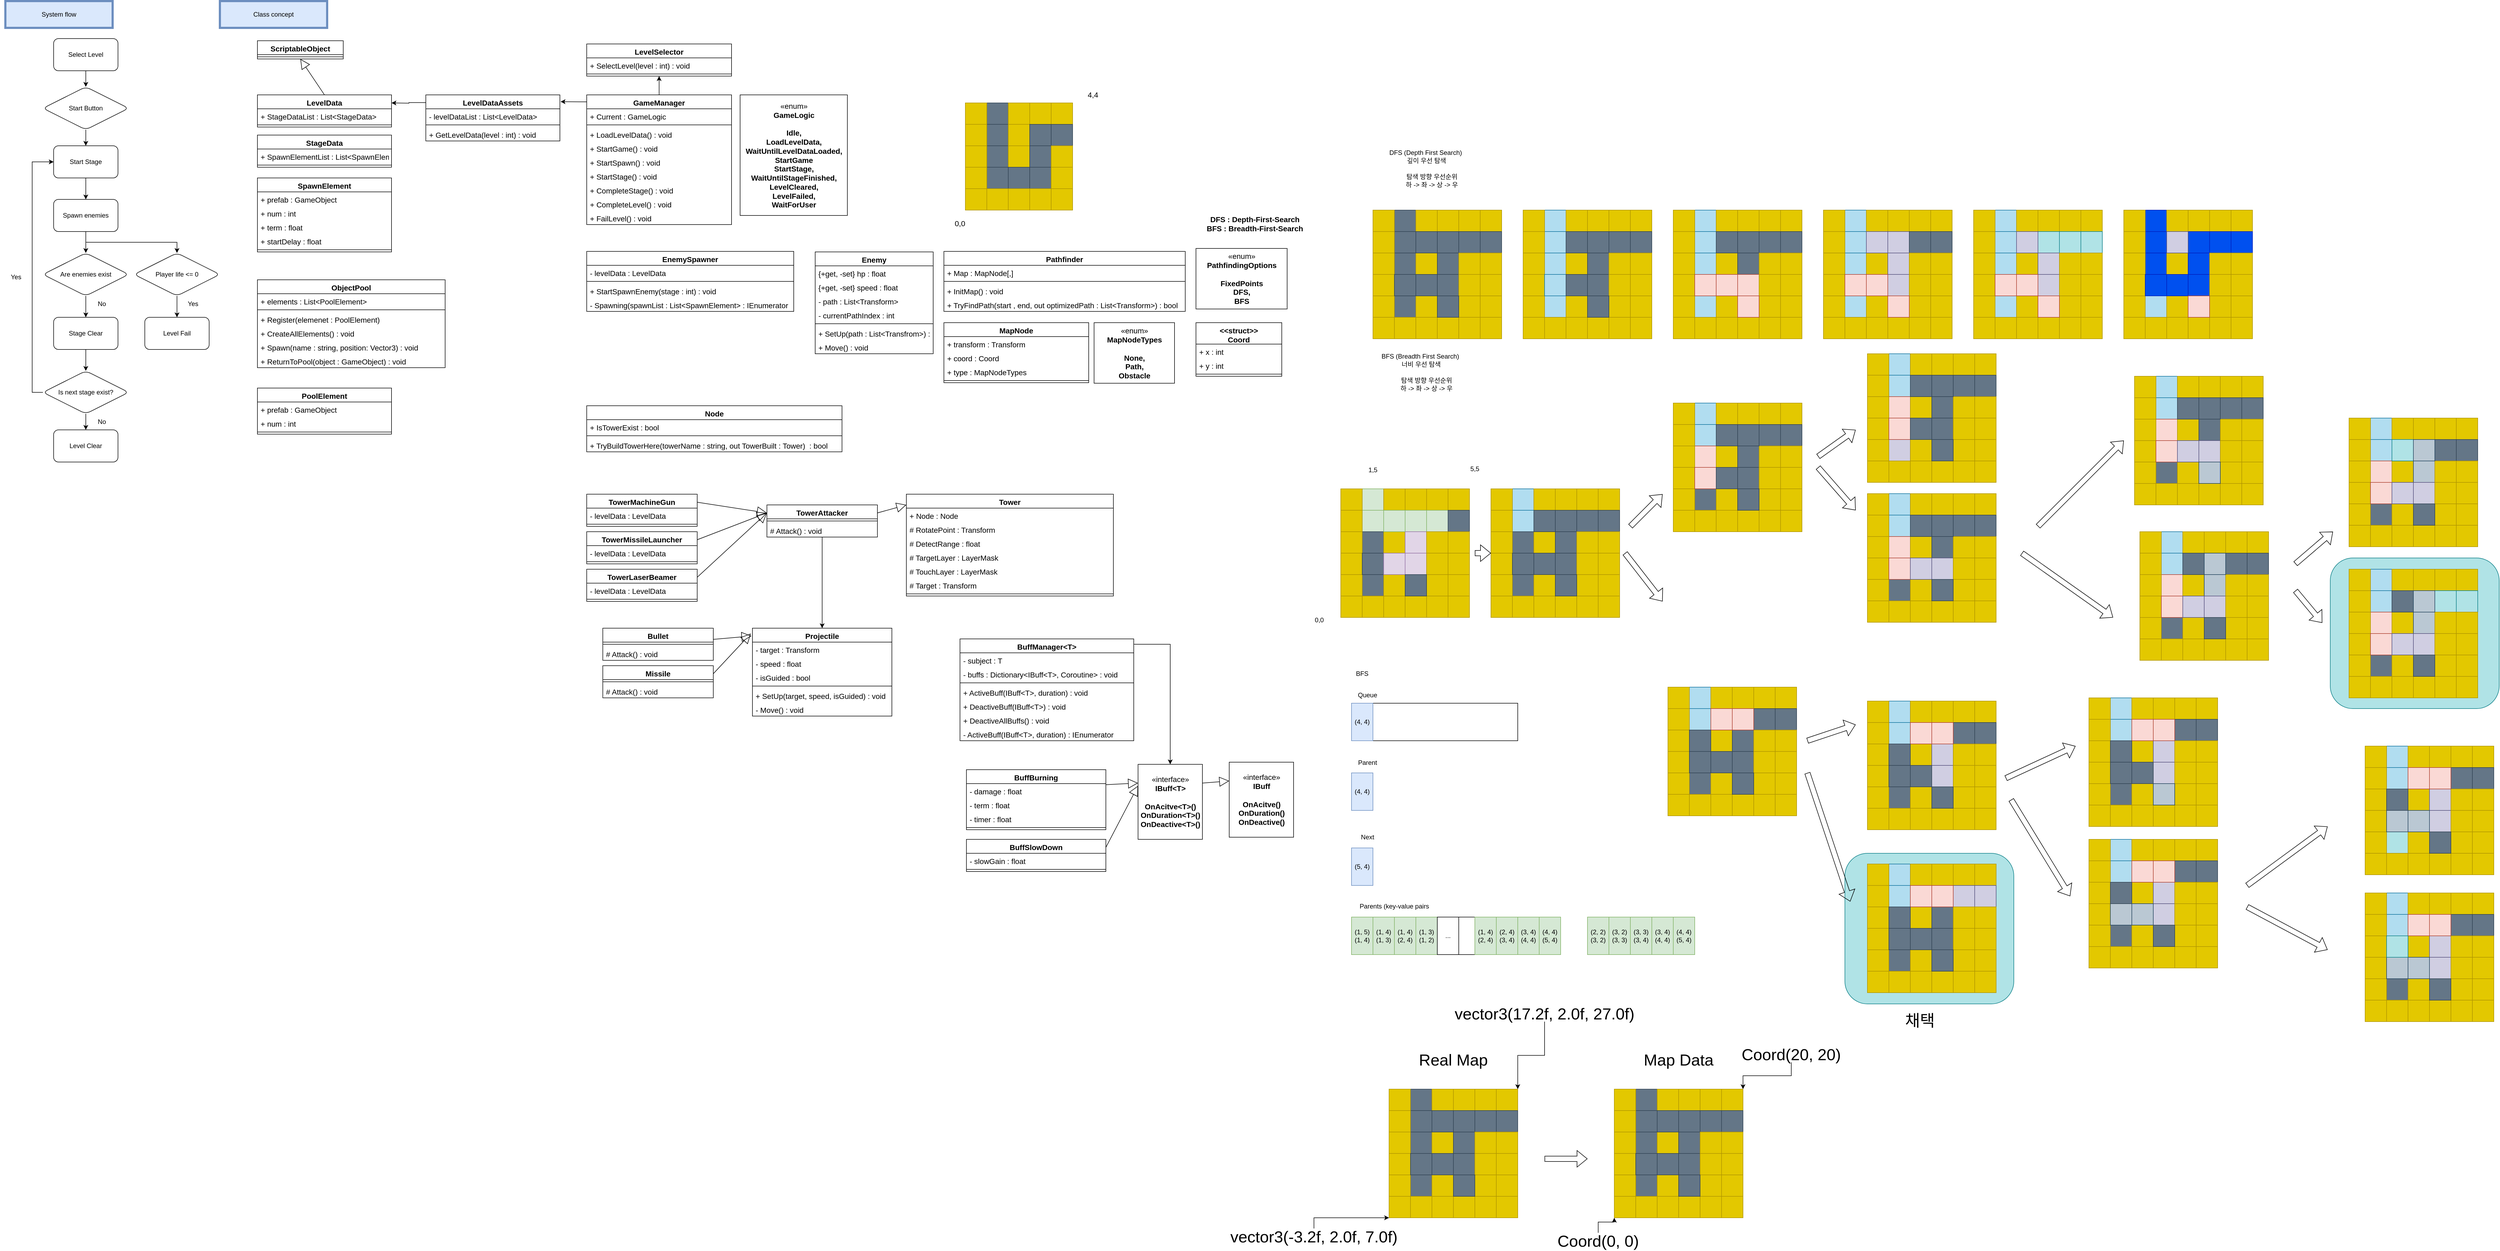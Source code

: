 <mxfile version="20.6.0" type="device"><diagram id="C5RBs43oDa-KdzZeNtuy" name="Page-1"><mxGraphModel dx="1483" dy="827" grid="1" gridSize="10" guides="1" tooltips="1" connect="1" arrows="1" fold="1" page="1" pageScale="1" pageWidth="827" pageHeight="1169" background="#ffffff" math="0" shadow="0"><root><mxCell id="WIyWlLk6GJQsqaUBKTNV-0"/><mxCell id="WIyWlLk6GJQsqaUBKTNV-1" parent="WIyWlLk6GJQsqaUBKTNV-0"/><mxCell id="JY_AJs0yDbgQlUU9FssS-1714" value="" style="rounded=1;whiteSpace=wrap;html=1;fillColor=#b0e3e6;strokeColor=#0e8088;" parent="WIyWlLk6GJQsqaUBKTNV-1" vertex="1"><mxGeometry x="3440" y="1600" width="315" height="281" as="geometry"/></mxCell><mxCell id="JY_AJs0yDbgQlUU9FssS-1713" value="" style="rounded=1;whiteSpace=wrap;html=1;fillColor=#b0e3e6;strokeColor=#0e8088;" parent="WIyWlLk6GJQsqaUBKTNV-1" vertex="1"><mxGeometry x="4345" y="1049" width="315" height="281" as="geometry"/></mxCell><mxCell id="iIWfzHXYj32VILfXyNOD-0" value="System flow" style="rounded=0;whiteSpace=wrap;html=1;fillColor=#dae8fc;strokeColor=#6c8ebf;strokeWidth=4;" parent="WIyWlLk6GJQsqaUBKTNV-1" vertex="1"><mxGeometry x="10" y="10" width="200" height="50" as="geometry"/></mxCell><mxCell id="iIWfzHXYj32VILfXyNOD-5" value="" style="edgeStyle=orthogonalEdgeStyle;rounded=0;orthogonalLoop=1;jettySize=auto;html=1;" parent="WIyWlLk6GJQsqaUBKTNV-1" source="iIWfzHXYj32VILfXyNOD-1" target="iIWfzHXYj32VILfXyNOD-4" edge="1"><mxGeometry relative="1" as="geometry"/></mxCell><mxCell id="iIWfzHXYj32VILfXyNOD-1" value="Select Level" style="rounded=1;whiteSpace=wrap;html=1;" parent="WIyWlLk6GJQsqaUBKTNV-1" vertex="1"><mxGeometry x="100" y="80" width="120" height="60" as="geometry"/></mxCell><mxCell id="iIWfzHXYj32VILfXyNOD-7" style="edgeStyle=orthogonalEdgeStyle;rounded=0;orthogonalLoop=1;jettySize=auto;html=1;" parent="WIyWlLk6GJQsqaUBKTNV-1" source="iIWfzHXYj32VILfXyNOD-4" target="iIWfzHXYj32VILfXyNOD-6" edge="1"><mxGeometry relative="1" as="geometry"/></mxCell><mxCell id="iIWfzHXYj32VILfXyNOD-4" value="Start Button" style="rhombus;whiteSpace=wrap;html=1;rounded=1;" parent="WIyWlLk6GJQsqaUBKTNV-1" vertex="1"><mxGeometry x="80" y="170" width="160" height="80" as="geometry"/></mxCell><mxCell id="iIWfzHXYj32VILfXyNOD-9" style="edgeStyle=orthogonalEdgeStyle;rounded=0;orthogonalLoop=1;jettySize=auto;html=1;" parent="WIyWlLk6GJQsqaUBKTNV-1" source="iIWfzHXYj32VILfXyNOD-6" target="iIWfzHXYj32VILfXyNOD-8" edge="1"><mxGeometry relative="1" as="geometry"/></mxCell><mxCell id="iIWfzHXYj32VILfXyNOD-6" value="Start Stage" style="rounded=1;whiteSpace=wrap;html=1;" parent="WIyWlLk6GJQsqaUBKTNV-1" vertex="1"><mxGeometry x="100" y="280" width="120" height="60" as="geometry"/></mxCell><mxCell id="iIWfzHXYj32VILfXyNOD-12" style="edgeStyle=orthogonalEdgeStyle;rounded=0;orthogonalLoop=1;jettySize=auto;html=1;" parent="WIyWlLk6GJQsqaUBKTNV-1" source="iIWfzHXYj32VILfXyNOD-8" target="iIWfzHXYj32VILfXyNOD-11" edge="1"><mxGeometry relative="1" as="geometry"/></mxCell><mxCell id="iIWfzHXYj32VILfXyNOD-20" style="edgeStyle=orthogonalEdgeStyle;rounded=0;orthogonalLoop=1;jettySize=auto;html=1;entryX=0.5;entryY=0;entryDx=0;entryDy=0;" parent="WIyWlLk6GJQsqaUBKTNV-1" source="iIWfzHXYj32VILfXyNOD-8" target="iIWfzHXYj32VILfXyNOD-16" edge="1"><mxGeometry relative="1" as="geometry"><Array as="points"><mxPoint x="160" y="460"/><mxPoint x="330" y="460"/></Array></mxGeometry></mxCell><mxCell id="iIWfzHXYj32VILfXyNOD-8" value="Spawn enemies" style="rounded=1;whiteSpace=wrap;html=1;" parent="WIyWlLk6GJQsqaUBKTNV-1" vertex="1"><mxGeometry x="100" y="380" width="120" height="60" as="geometry"/></mxCell><mxCell id="iIWfzHXYj32VILfXyNOD-14" style="edgeStyle=orthogonalEdgeStyle;rounded=0;orthogonalLoop=1;jettySize=auto;html=1;" parent="WIyWlLk6GJQsqaUBKTNV-1" source="iIWfzHXYj32VILfXyNOD-11" target="iIWfzHXYj32VILfXyNOD-13" edge="1"><mxGeometry relative="1" as="geometry"/></mxCell><mxCell id="iIWfzHXYj32VILfXyNOD-11" value="Are enemies exist" style="rhombus;whiteSpace=wrap;html=1;rounded=1;" parent="WIyWlLk6GJQsqaUBKTNV-1" vertex="1"><mxGeometry x="80" y="480" width="160" height="80" as="geometry"/></mxCell><mxCell id="iIWfzHXYj32VILfXyNOD-23" style="edgeStyle=orthogonalEdgeStyle;rounded=0;orthogonalLoop=1;jettySize=auto;html=1;" parent="WIyWlLk6GJQsqaUBKTNV-1" source="iIWfzHXYj32VILfXyNOD-13" target="iIWfzHXYj32VILfXyNOD-22" edge="1"><mxGeometry relative="1" as="geometry"/></mxCell><mxCell id="iIWfzHXYj32VILfXyNOD-13" value="Stage Clear" style="rounded=1;whiteSpace=wrap;html=1;" parent="WIyWlLk6GJQsqaUBKTNV-1" vertex="1"><mxGeometry x="100" y="600" width="120" height="60" as="geometry"/></mxCell><mxCell id="iIWfzHXYj32VILfXyNOD-15" value="No" style="text;html=1;strokeColor=none;fillColor=none;align=center;verticalAlign=middle;whiteSpace=wrap;rounded=0;" parent="WIyWlLk6GJQsqaUBKTNV-1" vertex="1"><mxGeometry x="160" y="560" width="60" height="30" as="geometry"/></mxCell><mxCell id="iIWfzHXYj32VILfXyNOD-18" style="edgeStyle=orthogonalEdgeStyle;rounded=0;orthogonalLoop=1;jettySize=auto;html=1;entryX=0.5;entryY=0;entryDx=0;entryDy=0;" parent="WIyWlLk6GJQsqaUBKTNV-1" source="iIWfzHXYj32VILfXyNOD-16" target="iIWfzHXYj32VILfXyNOD-17" edge="1"><mxGeometry relative="1" as="geometry"/></mxCell><mxCell id="iIWfzHXYj32VILfXyNOD-16" value="Player life &amp;lt;= 0" style="rhombus;whiteSpace=wrap;html=1;rounded=1;" parent="WIyWlLk6GJQsqaUBKTNV-1" vertex="1"><mxGeometry x="250" y="480" width="160" height="80" as="geometry"/></mxCell><mxCell id="iIWfzHXYj32VILfXyNOD-17" value="Level Fail" style="rounded=1;whiteSpace=wrap;html=1;" parent="WIyWlLk6GJQsqaUBKTNV-1" vertex="1"><mxGeometry x="270" y="600" width="120" height="60" as="geometry"/></mxCell><mxCell id="iIWfzHXYj32VILfXyNOD-21" value="Yes" style="text;html=1;strokeColor=none;fillColor=none;align=center;verticalAlign=middle;whiteSpace=wrap;rounded=0;" parent="WIyWlLk6GJQsqaUBKTNV-1" vertex="1"><mxGeometry x="330" y="560" width="60" height="30" as="geometry"/></mxCell><mxCell id="iIWfzHXYj32VILfXyNOD-24" style="edgeStyle=orthogonalEdgeStyle;rounded=0;orthogonalLoop=1;jettySize=auto;html=1;entryX=0;entryY=0.5;entryDx=0;entryDy=0;" parent="WIyWlLk6GJQsqaUBKTNV-1" source="iIWfzHXYj32VILfXyNOD-22" target="iIWfzHXYj32VILfXyNOD-6" edge="1"><mxGeometry relative="1" as="geometry"><Array as="points"><mxPoint x="60" y="740"/><mxPoint x="60" y="310"/></Array></mxGeometry></mxCell><mxCell id="iIWfzHXYj32VILfXyNOD-27" style="edgeStyle=orthogonalEdgeStyle;rounded=0;orthogonalLoop=1;jettySize=auto;html=1;" parent="WIyWlLk6GJQsqaUBKTNV-1" source="iIWfzHXYj32VILfXyNOD-22" target="iIWfzHXYj32VILfXyNOD-26" edge="1"><mxGeometry relative="1" as="geometry"/></mxCell><mxCell id="iIWfzHXYj32VILfXyNOD-22" value="Is next stage exist?" style="rhombus;whiteSpace=wrap;html=1;rounded=1;" parent="WIyWlLk6GJQsqaUBKTNV-1" vertex="1"><mxGeometry x="80" y="700" width="160" height="80" as="geometry"/></mxCell><mxCell id="iIWfzHXYj32VILfXyNOD-25" value="Yes" style="text;html=1;strokeColor=none;fillColor=none;align=center;verticalAlign=middle;whiteSpace=wrap;rounded=0;" parent="WIyWlLk6GJQsqaUBKTNV-1" vertex="1"><mxGeometry y="510" width="60" height="30" as="geometry"/></mxCell><mxCell id="iIWfzHXYj32VILfXyNOD-26" value="Level Clear" style="rounded=1;whiteSpace=wrap;html=1;" parent="WIyWlLk6GJQsqaUBKTNV-1" vertex="1"><mxGeometry x="100" y="810" width="120" height="60" as="geometry"/></mxCell><mxCell id="iIWfzHXYj32VILfXyNOD-28" value="No" style="text;html=1;strokeColor=none;fillColor=none;align=center;verticalAlign=middle;whiteSpace=wrap;rounded=0;" parent="WIyWlLk6GJQsqaUBKTNV-1" vertex="1"><mxGeometry x="160" y="780" width="60" height="30" as="geometry"/></mxCell><mxCell id="iIWfzHXYj32VILfXyNOD-29" value="Class concept" style="rounded=0;whiteSpace=wrap;html=1;fillColor=#dae8fc;strokeColor=#6c8ebf;strokeWidth=4;" parent="WIyWlLk6GJQsqaUBKTNV-1" vertex="1"><mxGeometry x="410" y="10" width="200" height="50" as="geometry"/></mxCell><mxCell id="iIWfzHXYj32VILfXyNOD-30" value="LevelSelector" style="swimlane;fontStyle=1;align=center;verticalAlign=top;childLayout=stackLayout;horizontal=1;startSize=26;horizontalStack=0;resizeParent=1;resizeParentMax=0;resizeLast=0;collapsible=1;marginBottom=0;strokeWidth=1;fontSize=14;" parent="WIyWlLk6GJQsqaUBKTNV-1" vertex="1"><mxGeometry x="1094" y="90" width="270" height="60" as="geometry"/></mxCell><mxCell id="iIWfzHXYj32VILfXyNOD-31" value="+ SelectLevel(level : int) : void" style="text;strokeColor=none;fillColor=none;align=left;verticalAlign=top;spacingLeft=4;spacingRight=4;overflow=hidden;rotatable=0;points=[[0,0.5],[1,0.5]];portConstraint=eastwest;strokeWidth=4;fontSize=14;" parent="iIWfzHXYj32VILfXyNOD-30" vertex="1"><mxGeometry y="26" width="270" height="26" as="geometry"/></mxCell><mxCell id="iIWfzHXYj32VILfXyNOD-32" value="" style="line;strokeWidth=1;fillColor=none;align=left;verticalAlign=middle;spacingTop=-1;spacingLeft=3;spacingRight=3;rotatable=0;labelPosition=right;points=[];portConstraint=eastwest;strokeColor=inherit;" parent="iIWfzHXYj32VILfXyNOD-30" vertex="1"><mxGeometry y="52" width="270" height="8" as="geometry"/></mxCell><mxCell id="iIWfzHXYj32VILfXyNOD-56" style="edgeStyle=orthogonalEdgeStyle;rounded=0;orthogonalLoop=1;jettySize=auto;html=1;entryX=0.5;entryY=1;entryDx=0;entryDy=0;fontSize=14;" parent="WIyWlLk6GJQsqaUBKTNV-1" source="iIWfzHXYj32VILfXyNOD-40" target="iIWfzHXYj32VILfXyNOD-30" edge="1"><mxGeometry relative="1" as="geometry"/></mxCell><mxCell id="iIWfzHXYj32VILfXyNOD-80" style="edgeStyle=orthogonalEdgeStyle;rounded=0;orthogonalLoop=1;jettySize=auto;html=1;entryX=1.005;entryY=0.147;entryDx=0;entryDy=0;entryPerimeter=0;fontSize=14;" parent="WIyWlLk6GJQsqaUBKTNV-1" source="iIWfzHXYj32VILfXyNOD-40" target="iIWfzHXYj32VILfXyNOD-76" edge="1"><mxGeometry relative="1" as="geometry"><Array as="points"><mxPoint x="1080" y="198"/><mxPoint x="1080" y="198"/></Array></mxGeometry></mxCell><mxCell id="iIWfzHXYj32VILfXyNOD-40" value="GameManager" style="swimlane;fontStyle=1;align=center;verticalAlign=top;childLayout=stackLayout;horizontal=1;startSize=26;horizontalStack=0;resizeParent=1;resizeParentMax=0;resizeLast=0;collapsible=1;marginBottom=0;strokeWidth=1;fontSize=14;" parent="WIyWlLk6GJQsqaUBKTNV-1" vertex="1"><mxGeometry x="1094" y="185" width="270" height="242" as="geometry"/></mxCell><mxCell id="iIWfzHXYj32VILfXyNOD-55" value="+ Current : GameLogic" style="text;strokeColor=none;fillColor=none;align=left;verticalAlign=top;spacingLeft=4;spacingRight=4;overflow=hidden;rotatable=0;points=[[0,0.5],[1,0.5]];portConstraint=eastwest;strokeWidth=4;fontSize=14;" parent="iIWfzHXYj32VILfXyNOD-40" vertex="1"><mxGeometry y="26" width="270" height="26" as="geometry"/></mxCell><mxCell id="iIWfzHXYj32VILfXyNOD-42" value="" style="line;strokeWidth=1;fillColor=none;align=left;verticalAlign=middle;spacingTop=-1;spacingLeft=3;spacingRight=3;rotatable=0;labelPosition=right;points=[];portConstraint=eastwest;strokeColor=inherit;" parent="iIWfzHXYj32VILfXyNOD-40" vertex="1"><mxGeometry y="52" width="270" height="8" as="geometry"/></mxCell><mxCell id="iIWfzHXYj32VILfXyNOD-43" value="+ LoadLevelData() : void" style="text;strokeColor=none;fillColor=none;align=left;verticalAlign=top;spacingLeft=4;spacingRight=4;overflow=hidden;rotatable=0;points=[[0,0.5],[1,0.5]];portConstraint=eastwest;strokeWidth=4;fontSize=14;" parent="iIWfzHXYj32VILfXyNOD-40" vertex="1"><mxGeometry y="60" width="270" height="26" as="geometry"/></mxCell><mxCell id="iIWfzHXYj32VILfXyNOD-41" value="+ StartGame() : void" style="text;strokeColor=none;fillColor=none;align=left;verticalAlign=top;spacingLeft=4;spacingRight=4;overflow=hidden;rotatable=0;points=[[0,0.5],[1,0.5]];portConstraint=eastwest;strokeWidth=4;fontSize=14;" parent="iIWfzHXYj32VILfXyNOD-40" vertex="1"><mxGeometry y="86" width="270" height="26" as="geometry"/></mxCell><mxCell id="iIWfzHXYj32VILfXyNOD-44" value="+ StartSpawn() : void" style="text;strokeColor=none;fillColor=none;align=left;verticalAlign=top;spacingLeft=4;spacingRight=4;overflow=hidden;rotatable=0;points=[[0,0.5],[1,0.5]];portConstraint=eastwest;strokeWidth=4;fontSize=14;" parent="iIWfzHXYj32VILfXyNOD-40" vertex="1"><mxGeometry y="112" width="270" height="26" as="geometry"/></mxCell><mxCell id="iIWfzHXYj32VILfXyNOD-53" value="+ StartStage() : void" style="text;strokeColor=none;fillColor=none;align=left;verticalAlign=top;spacingLeft=4;spacingRight=4;overflow=hidden;rotatable=0;points=[[0,0.5],[1,0.5]];portConstraint=eastwest;strokeWidth=4;fontSize=14;" parent="iIWfzHXYj32VILfXyNOD-40" vertex="1"><mxGeometry y="138" width="270" height="26" as="geometry"/></mxCell><mxCell id="iIWfzHXYj32VILfXyNOD-50" value="+ CompleteStage() : void" style="text;strokeColor=none;fillColor=none;align=left;verticalAlign=top;spacingLeft=4;spacingRight=4;overflow=hidden;rotatable=0;points=[[0,0.5],[1,0.5]];portConstraint=eastwest;strokeWidth=4;fontSize=14;" parent="iIWfzHXYj32VILfXyNOD-40" vertex="1"><mxGeometry y="164" width="270" height="26" as="geometry"/></mxCell><mxCell id="iIWfzHXYj32VILfXyNOD-51" value="+ CompleteLevel() : void" style="text;strokeColor=none;fillColor=none;align=left;verticalAlign=top;spacingLeft=4;spacingRight=4;overflow=hidden;rotatable=0;points=[[0,0.5],[1,0.5]];portConstraint=eastwest;strokeWidth=4;fontSize=14;" parent="iIWfzHXYj32VILfXyNOD-40" vertex="1"><mxGeometry y="190" width="270" height="26" as="geometry"/></mxCell><mxCell id="iIWfzHXYj32VILfXyNOD-52" value="+ FailLevel() : void" style="text;strokeColor=none;fillColor=none;align=left;verticalAlign=top;spacingLeft=4;spacingRight=4;overflow=hidden;rotatable=0;points=[[0,0.5],[1,0.5]];portConstraint=eastwest;strokeWidth=4;fontSize=14;" parent="iIWfzHXYj32VILfXyNOD-40" vertex="1"><mxGeometry y="216" width="270" height="26" as="geometry"/></mxCell><mxCell id="iIWfzHXYj32VILfXyNOD-54" value="«enum»&lt;br&gt;&lt;b&gt;GameLogic&lt;br&gt;&lt;br&gt;Idle,&lt;br&gt;LoadLevelData,&lt;br&gt;WaitUntilLevelDataLoaded,&lt;br&gt;StartGame&lt;br&gt;StartStage,&lt;br&gt;WaitUntilStageFinished,&lt;br&gt;LevelCleared,&lt;br&gt;LevelFailed,&lt;br&gt;WaitForUser&lt;br&gt;&lt;/b&gt;" style="html=1;strokeWidth=1;fontSize=14;" parent="WIyWlLk6GJQsqaUBKTNV-1" vertex="1"><mxGeometry x="1380" y="185" width="200" height="225" as="geometry"/></mxCell><mxCell id="iIWfzHXYj32VILfXyNOD-57" value="LevelData" style="swimlane;fontStyle=1;align=center;verticalAlign=top;childLayout=stackLayout;horizontal=1;startSize=26;horizontalStack=0;resizeParent=1;resizeParentMax=0;resizeLast=0;collapsible=1;marginBottom=0;strokeWidth=1;fontSize=14;" parent="WIyWlLk6GJQsqaUBKTNV-1" vertex="1"><mxGeometry x="480" y="185" width="250" height="60" as="geometry"/></mxCell><mxCell id="iIWfzHXYj32VILfXyNOD-58" value="+ StageDataList : List&lt;StageData&gt;" style="text;strokeColor=none;fillColor=none;align=left;verticalAlign=top;spacingLeft=4;spacingRight=4;overflow=hidden;rotatable=0;points=[[0,0.5],[1,0.5]];portConstraint=eastwest;strokeWidth=4;fontSize=14;" parent="iIWfzHXYj32VILfXyNOD-57" vertex="1"><mxGeometry y="26" width="250" height="26" as="geometry"/></mxCell><mxCell id="iIWfzHXYj32VILfXyNOD-59" value="" style="line;strokeWidth=1;fillColor=none;align=left;verticalAlign=middle;spacingTop=-1;spacingLeft=3;spacingRight=3;rotatable=0;labelPosition=right;points=[];portConstraint=eastwest;strokeColor=inherit;" parent="iIWfzHXYj32VILfXyNOD-57" vertex="1"><mxGeometry y="52" width="250" height="8" as="geometry"/></mxCell><mxCell id="iIWfzHXYj32VILfXyNOD-60" value="StageData" style="swimlane;fontStyle=1;align=center;verticalAlign=top;childLayout=stackLayout;horizontal=1;startSize=26;horizontalStack=0;resizeParent=1;resizeParentMax=0;resizeLast=0;collapsible=1;marginBottom=0;strokeWidth=1;fontSize=14;" parent="WIyWlLk6GJQsqaUBKTNV-1" vertex="1"><mxGeometry x="480" y="260" width="250" height="60" as="geometry"/></mxCell><mxCell id="iIWfzHXYj32VILfXyNOD-61" value="+ SpawnElementList : List&lt;SpawnElement&gt;" style="text;strokeColor=none;fillColor=none;align=left;verticalAlign=top;spacingLeft=4;spacingRight=4;overflow=hidden;rotatable=0;points=[[0,0.5],[1,0.5]];portConstraint=eastwest;strokeWidth=4;fontSize=14;" parent="iIWfzHXYj32VILfXyNOD-60" vertex="1"><mxGeometry y="26" width="250" height="26" as="geometry"/></mxCell><mxCell id="iIWfzHXYj32VILfXyNOD-62" value="" style="line;strokeWidth=1;fillColor=none;align=left;verticalAlign=middle;spacingTop=-1;spacingLeft=3;spacingRight=3;rotatable=0;labelPosition=right;points=[];portConstraint=eastwest;strokeColor=inherit;" parent="iIWfzHXYj32VILfXyNOD-60" vertex="1"><mxGeometry y="52" width="250" height="8" as="geometry"/></mxCell><mxCell id="iIWfzHXYj32VILfXyNOD-63" value="SpawnElement" style="swimlane;fontStyle=1;align=center;verticalAlign=top;childLayout=stackLayout;horizontal=1;startSize=26;horizontalStack=0;resizeParent=1;resizeParentMax=0;resizeLast=0;collapsible=1;marginBottom=0;strokeWidth=1;fontSize=14;" parent="WIyWlLk6GJQsqaUBKTNV-1" vertex="1"><mxGeometry x="480" y="340" width="250" height="138" as="geometry"/></mxCell><mxCell id="iIWfzHXYj32VILfXyNOD-64" value="+ prefab : GameObject" style="text;strokeColor=none;fillColor=none;align=left;verticalAlign=top;spacingLeft=4;spacingRight=4;overflow=hidden;rotatable=0;points=[[0,0.5],[1,0.5]];portConstraint=eastwest;strokeWidth=4;fontSize=14;" parent="iIWfzHXYj32VILfXyNOD-63" vertex="1"><mxGeometry y="26" width="250" height="26" as="geometry"/></mxCell><mxCell id="iIWfzHXYj32VILfXyNOD-66" value="+ num : int" style="text;strokeColor=none;fillColor=none;align=left;verticalAlign=top;spacingLeft=4;spacingRight=4;overflow=hidden;rotatable=0;points=[[0,0.5],[1,0.5]];portConstraint=eastwest;strokeWidth=4;fontSize=14;" parent="iIWfzHXYj32VILfXyNOD-63" vertex="1"><mxGeometry y="52" width="250" height="26" as="geometry"/></mxCell><mxCell id="iIWfzHXYj32VILfXyNOD-68" value="+ term : float" style="text;strokeColor=none;fillColor=none;align=left;verticalAlign=top;spacingLeft=4;spacingRight=4;overflow=hidden;rotatable=0;points=[[0,0.5],[1,0.5]];portConstraint=eastwest;strokeWidth=4;fontSize=14;" parent="iIWfzHXYj32VILfXyNOD-63" vertex="1"><mxGeometry y="78" width="250" height="26" as="geometry"/></mxCell><mxCell id="iIWfzHXYj32VILfXyNOD-69" value="+ startDelay : float" style="text;strokeColor=none;fillColor=none;align=left;verticalAlign=top;spacingLeft=4;spacingRight=4;overflow=hidden;rotatable=0;points=[[0,0.5],[1,0.5]];portConstraint=eastwest;strokeWidth=4;fontSize=14;" parent="iIWfzHXYj32VILfXyNOD-63" vertex="1"><mxGeometry y="104" width="250" height="26" as="geometry"/></mxCell><mxCell id="iIWfzHXYj32VILfXyNOD-65" value="" style="line;strokeWidth=1;fillColor=none;align=left;verticalAlign=middle;spacingTop=-1;spacingLeft=3;spacingRight=3;rotatable=0;labelPosition=right;points=[];portConstraint=eastwest;strokeColor=inherit;" parent="iIWfzHXYj32VILfXyNOD-63" vertex="1"><mxGeometry y="130" width="250" height="8" as="geometry"/></mxCell><mxCell id="iIWfzHXYj32VILfXyNOD-70" value="ScriptableObject" style="swimlane;fontStyle=1;align=center;verticalAlign=top;childLayout=stackLayout;horizontal=1;startSize=26;horizontalStack=0;resizeParent=1;resizeParentMax=0;resizeLast=0;collapsible=1;marginBottom=0;strokeWidth=1;fontSize=14;" parent="WIyWlLk6GJQsqaUBKTNV-1" vertex="1"><mxGeometry x="480" y="84" width="160" height="34" as="geometry"/></mxCell><mxCell id="iIWfzHXYj32VILfXyNOD-72" value="" style="line;strokeWidth=1;fillColor=none;align=left;verticalAlign=middle;spacingTop=-1;spacingLeft=3;spacingRight=3;rotatable=0;labelPosition=right;points=[];portConstraint=eastwest;strokeColor=inherit;fontSize=14;" parent="iIWfzHXYj32VILfXyNOD-70" vertex="1"><mxGeometry y="26" width="160" height="8" as="geometry"/></mxCell><mxCell id="iIWfzHXYj32VILfXyNOD-74" value="" style="endArrow=block;endSize=16;endFill=0;html=1;rounded=0;fontSize=14;exitX=0.5;exitY=0;exitDx=0;exitDy=0;entryX=0.5;entryY=1;entryDx=0;entryDy=0;" parent="WIyWlLk6GJQsqaUBKTNV-1" source="iIWfzHXYj32VILfXyNOD-57" target="iIWfzHXYj32VILfXyNOD-70" edge="1"><mxGeometry width="160" relative="1" as="geometry"><mxPoint x="850" y="280" as="sourcePoint"/><mxPoint x="1010" y="280" as="targetPoint"/></mxGeometry></mxCell><mxCell id="iIWfzHXYj32VILfXyNOD-84" style="edgeStyle=orthogonalEdgeStyle;rounded=0;orthogonalLoop=1;jettySize=auto;html=1;fontSize=14;exitX=0.006;exitY=0.167;exitDx=0;exitDy=0;exitPerimeter=0;" parent="WIyWlLk6GJQsqaUBKTNV-1" source="iIWfzHXYj32VILfXyNOD-76" edge="1"><mxGeometry relative="1" as="geometry"><mxPoint x="730" y="200" as="targetPoint"/></mxGeometry></mxCell><mxCell id="iIWfzHXYj32VILfXyNOD-76" value="LevelDataAssets" style="swimlane;fontStyle=1;align=center;verticalAlign=top;childLayout=stackLayout;horizontal=1;startSize=26;horizontalStack=0;resizeParent=1;resizeParentMax=0;resizeLast=0;collapsible=1;marginBottom=0;strokeWidth=1;fontSize=14;" parent="WIyWlLk6GJQsqaUBKTNV-1" vertex="1"><mxGeometry x="794" y="185" width="250" height="86" as="geometry"/></mxCell><mxCell id="iIWfzHXYj32VILfXyNOD-77" value="- levelDataList : List&lt;LevelData&gt;" style="text;strokeColor=none;fillColor=none;align=left;verticalAlign=top;spacingLeft=4;spacingRight=4;overflow=hidden;rotatable=0;points=[[0,0.5],[1,0.5]];portConstraint=eastwest;strokeWidth=4;fontSize=14;" parent="iIWfzHXYj32VILfXyNOD-76" vertex="1"><mxGeometry y="26" width="250" height="26" as="geometry"/></mxCell><mxCell id="iIWfzHXYj32VILfXyNOD-78" value="" style="line;strokeWidth=1;fillColor=none;align=left;verticalAlign=middle;spacingTop=-1;spacingLeft=3;spacingRight=3;rotatable=0;labelPosition=right;points=[];portConstraint=eastwest;strokeColor=inherit;" parent="iIWfzHXYj32VILfXyNOD-76" vertex="1"><mxGeometry y="52" width="250" height="8" as="geometry"/></mxCell><mxCell id="iIWfzHXYj32VILfXyNOD-79" value="+ GetLevelData(level : int) : void" style="text;strokeColor=none;fillColor=none;align=left;verticalAlign=top;spacingLeft=4;spacingRight=4;overflow=hidden;rotatable=0;points=[[0,0.5],[1,0.5]];portConstraint=eastwest;strokeWidth=4;fontSize=14;" parent="iIWfzHXYj32VILfXyNOD-76" vertex="1"><mxGeometry y="60" width="250" height="26" as="geometry"/></mxCell><mxCell id="iIWfzHXYj32VILfXyNOD-85" value="EnemySpawner" style="swimlane;fontStyle=1;align=center;verticalAlign=top;childLayout=stackLayout;horizontal=1;startSize=26;horizontalStack=0;resizeParent=1;resizeParentMax=0;resizeLast=0;collapsible=1;marginBottom=0;strokeWidth=1;fontSize=14;" parent="WIyWlLk6GJQsqaUBKTNV-1" vertex="1"><mxGeometry x="1094" y="477" width="386" height="112" as="geometry"/></mxCell><mxCell id="iIWfzHXYj32VILfXyNOD-86" value="- levelData : LevelData" style="text;strokeColor=none;fillColor=none;align=left;verticalAlign=top;spacingLeft=4;spacingRight=4;overflow=hidden;rotatable=0;points=[[0,0.5],[1,0.5]];portConstraint=eastwest;strokeWidth=4;fontSize=14;" parent="iIWfzHXYj32VILfXyNOD-85" vertex="1"><mxGeometry y="26" width="386" height="26" as="geometry"/></mxCell><mxCell id="iIWfzHXYj32VILfXyNOD-87" value="" style="line;strokeWidth=1;fillColor=none;align=left;verticalAlign=middle;spacingTop=-1;spacingLeft=3;spacingRight=3;rotatable=0;labelPosition=right;points=[];portConstraint=eastwest;strokeColor=inherit;" parent="iIWfzHXYj32VILfXyNOD-85" vertex="1"><mxGeometry y="52" width="386" height="8" as="geometry"/></mxCell><mxCell id="iIWfzHXYj32VILfXyNOD-88" value="+ StartSpawnEnemy(stage : int) : void" style="text;strokeColor=none;fillColor=none;align=left;verticalAlign=top;spacingLeft=4;spacingRight=4;overflow=hidden;rotatable=0;points=[[0,0.5],[1,0.5]];portConstraint=eastwest;strokeWidth=4;fontSize=14;" parent="iIWfzHXYj32VILfXyNOD-85" vertex="1"><mxGeometry y="60" width="386" height="26" as="geometry"/></mxCell><mxCell id="iIWfzHXYj32VILfXyNOD-89" value="- Spawning(spawnList : List&lt;SpawnElement&gt; : IEnumerator" style="text;strokeColor=none;fillColor=none;align=left;verticalAlign=top;spacingLeft=4;spacingRight=4;overflow=hidden;rotatable=0;points=[[0,0.5],[1,0.5]];portConstraint=eastwest;strokeWidth=4;fontSize=14;" parent="iIWfzHXYj32VILfXyNOD-85" vertex="1"><mxGeometry y="86" width="386" height="26" as="geometry"/></mxCell><mxCell id="iIWfzHXYj32VILfXyNOD-90" value="Enemy" style="swimlane;fontStyle=1;align=center;verticalAlign=top;childLayout=stackLayout;horizontal=1;startSize=26;horizontalStack=0;resizeParent=1;resizeParentMax=0;resizeLast=0;collapsible=1;marginBottom=0;strokeWidth=1;fontSize=14;" parent="WIyWlLk6GJQsqaUBKTNV-1" vertex="1"><mxGeometry x="1520" y="478" width="220" height="190" as="geometry"/></mxCell><mxCell id="iIWfzHXYj32VILfXyNOD-91" value="{+get, -set} hp : float" style="text;strokeColor=none;fillColor=none;align=left;verticalAlign=top;spacingLeft=4;spacingRight=4;overflow=hidden;rotatable=0;points=[[0,0.5],[1,0.5]];portConstraint=eastwest;strokeWidth=4;fontSize=14;" parent="iIWfzHXYj32VILfXyNOD-90" vertex="1"><mxGeometry y="26" width="220" height="26" as="geometry"/></mxCell><mxCell id="iIWfzHXYj32VILfXyNOD-95" value="{+get, -set} speed : float" style="text;strokeColor=none;fillColor=none;align=left;verticalAlign=top;spacingLeft=4;spacingRight=4;overflow=hidden;rotatable=0;points=[[0,0.5],[1,0.5]];portConstraint=eastwest;strokeWidth=4;fontSize=14;" parent="iIWfzHXYj32VILfXyNOD-90" vertex="1"><mxGeometry y="52" width="220" height="26" as="geometry"/></mxCell><mxCell id="iIWfzHXYj32VILfXyNOD-97" value="- path : List&lt;Transform&gt;" style="text;strokeColor=none;fillColor=none;align=left;verticalAlign=top;spacingLeft=4;spacingRight=4;overflow=hidden;rotatable=0;points=[[0,0.5],[1,0.5]];portConstraint=eastwest;strokeWidth=4;fontSize=14;" parent="iIWfzHXYj32VILfXyNOD-90" vertex="1"><mxGeometry y="78" width="220" height="26" as="geometry"/></mxCell><mxCell id="iIWfzHXYj32VILfXyNOD-98" value="- currentPathIndex : int" style="text;strokeColor=none;fillColor=none;align=left;verticalAlign=top;spacingLeft=4;spacingRight=4;overflow=hidden;rotatable=0;points=[[0,0.5],[1,0.5]];portConstraint=eastwest;strokeWidth=4;fontSize=14;" parent="iIWfzHXYj32VILfXyNOD-90" vertex="1"><mxGeometry y="104" width="220" height="26" as="geometry"/></mxCell><mxCell id="iIWfzHXYj32VILfXyNOD-92" value="" style="line;strokeWidth=1;fillColor=none;align=left;verticalAlign=middle;spacingTop=-1;spacingLeft=3;spacingRight=3;rotatable=0;labelPosition=right;points=[];portConstraint=eastwest;strokeColor=inherit;" parent="iIWfzHXYj32VILfXyNOD-90" vertex="1"><mxGeometry y="130" width="220" height="8" as="geometry"/></mxCell><mxCell id="iIWfzHXYj32VILfXyNOD-99" value="+ SetUp(path : List&lt;Transfrom&gt;) : void" style="text;strokeColor=none;fillColor=none;align=left;verticalAlign=top;spacingLeft=4;spacingRight=4;overflow=hidden;rotatable=0;points=[[0,0.5],[1,0.5]];portConstraint=eastwest;strokeWidth=4;fontSize=14;" parent="iIWfzHXYj32VILfXyNOD-90" vertex="1"><mxGeometry y="138" width="220" height="26" as="geometry"/></mxCell><mxCell id="iIWfzHXYj32VILfXyNOD-96" value="+ Move() : void" style="text;strokeColor=none;fillColor=none;align=left;verticalAlign=top;spacingLeft=4;spacingRight=4;overflow=hidden;rotatable=0;points=[[0,0.5],[1,0.5]];portConstraint=eastwest;strokeWidth=4;fontSize=14;" parent="iIWfzHXYj32VILfXyNOD-90" vertex="1"><mxGeometry y="164" width="220" height="26" as="geometry"/></mxCell><mxCell id="iIWfzHXYj32VILfXyNOD-100" value="Pathfinder" style="swimlane;fontStyle=1;align=center;verticalAlign=top;childLayout=stackLayout;horizontal=1;startSize=26;horizontalStack=0;resizeParent=1;resizeParentMax=0;resizeLast=0;collapsible=1;marginBottom=0;strokeWidth=1;fontSize=14;" parent="WIyWlLk6GJQsqaUBKTNV-1" vertex="1"><mxGeometry x="1760" y="477" width="450" height="112" as="geometry"/></mxCell><mxCell id="iIWfzHXYj32VILfXyNOD-153" value="+ Map : MapNode[,]" style="text;strokeColor=none;fillColor=none;align=left;verticalAlign=top;spacingLeft=4;spacingRight=4;overflow=hidden;rotatable=0;points=[[0,0.5],[1,0.5]];portConstraint=eastwest;strokeWidth=4;fontSize=14;" parent="iIWfzHXYj32VILfXyNOD-100" vertex="1"><mxGeometry y="26" width="450" height="26" as="geometry"/></mxCell><mxCell id="iIWfzHXYj32VILfXyNOD-105" value="" style="line;strokeWidth=1;fillColor=none;align=left;verticalAlign=middle;spacingTop=-1;spacingLeft=3;spacingRight=3;rotatable=0;labelPosition=right;points=[];portConstraint=eastwest;strokeColor=inherit;" parent="iIWfzHXYj32VILfXyNOD-100" vertex="1"><mxGeometry y="52" width="450" height="8" as="geometry"/></mxCell><mxCell id="iIWfzHXYj32VILfXyNOD-111" value="+ InitMap() : void" style="text;strokeColor=none;fillColor=none;align=left;verticalAlign=top;spacingLeft=4;spacingRight=4;overflow=hidden;rotatable=0;points=[[0,0.5],[1,0.5]];portConstraint=eastwest;strokeWidth=4;fontSize=14;" parent="iIWfzHXYj32VILfXyNOD-100" vertex="1"><mxGeometry y="60" width="450" height="26" as="geometry"/></mxCell><mxCell id="iIWfzHXYj32VILfXyNOD-107" value="+ TryFindPath(start , end, out optimizedPath : List&lt;Transform&gt;) : bool" style="text;strokeColor=none;fillColor=none;align=left;verticalAlign=top;spacingLeft=4;spacingRight=4;overflow=hidden;rotatable=0;points=[[0,0.5],[1,0.5]];portConstraint=eastwest;strokeWidth=4;fontSize=14;" parent="iIWfzHXYj32VILfXyNOD-100" vertex="1"><mxGeometry y="86" width="450" height="26" as="geometry"/></mxCell><mxCell id="iIWfzHXYj32VILfXyNOD-108" value="«enum»&lt;br&gt;&lt;b&gt;PathfindingOptions&lt;br&gt;&lt;br&gt;FixedPoints&lt;br&gt;DFS,&lt;br&gt;BFS&lt;br&gt;&lt;/b&gt;" style="html=1;strokeWidth=1;fontSize=14;" parent="WIyWlLk6GJQsqaUBKTNV-1" vertex="1"><mxGeometry x="2230" y="471.5" width="170" height="113" as="geometry"/></mxCell><mxCell id="iIWfzHXYj32VILfXyNOD-109" value="DFS : Depth-First-Search&#10;BFS : Breadth-First-Search" style="text;align=center;fontStyle=1;verticalAlign=middle;spacingLeft=3;spacingRight=3;strokeColor=none;rotatable=0;points=[[0,0.5],[1,0.5]];portConstraint=eastwest;strokeWidth=1;fontSize=14;" parent="WIyWlLk6GJQsqaUBKTNV-1" vertex="1"><mxGeometry x="2230" y="400" width="220" height="50" as="geometry"/></mxCell><mxCell id="iIWfzHXYj32VILfXyNOD-113" value="" style="whiteSpace=wrap;html=1;aspect=fixed;strokeWidth=1;fontSize=14;" parent="WIyWlLk6GJQsqaUBKTNV-1" vertex="1"><mxGeometry x="1800" y="200" width="40" height="40" as="geometry"/></mxCell><mxCell id="iIWfzHXYj32VILfXyNOD-114" value="" style="whiteSpace=wrap;html=1;aspect=fixed;strokeWidth=1;fontSize=14;fillColor=#647687;fontColor=#ffffff;strokeColor=#314354;" parent="WIyWlLk6GJQsqaUBKTNV-1" vertex="1"><mxGeometry x="1840" y="200" width="40" height="40" as="geometry"/></mxCell><mxCell id="iIWfzHXYj32VILfXyNOD-115" value="" style="whiteSpace=wrap;html=1;aspect=fixed;strokeWidth=1;fontSize=14;fillColor=#e3c800;fontColor=#000000;strokeColor=#B09500;" parent="WIyWlLk6GJQsqaUBKTNV-1" vertex="1"><mxGeometry x="1880" y="200" width="40" height="40" as="geometry"/></mxCell><mxCell id="iIWfzHXYj32VILfXyNOD-116" value="" style="whiteSpace=wrap;html=1;aspect=fixed;strokeWidth=1;fontSize=14;fillColor=#e3c800;fontColor=#000000;strokeColor=#B09500;" parent="WIyWlLk6GJQsqaUBKTNV-1" vertex="1"><mxGeometry x="1920" y="200" width="40" height="40" as="geometry"/></mxCell><mxCell id="iIWfzHXYj32VILfXyNOD-117" value="" style="whiteSpace=wrap;html=1;aspect=fixed;strokeWidth=1;fontSize=14;fillColor=#e3c800;fontColor=#000000;strokeColor=#B09500;" parent="WIyWlLk6GJQsqaUBKTNV-1" vertex="1"><mxGeometry x="1960" y="200" width="40" height="40" as="geometry"/></mxCell><mxCell id="iIWfzHXYj32VILfXyNOD-118" value="" style="whiteSpace=wrap;html=1;aspect=fixed;strokeWidth=1;fontSize=14;" parent="WIyWlLk6GJQsqaUBKTNV-1" vertex="1"><mxGeometry x="1800" y="240" width="40" height="40" as="geometry"/></mxCell><mxCell id="iIWfzHXYj32VILfXyNOD-119" value="" style="whiteSpace=wrap;html=1;aspect=fixed;strokeWidth=1;fontSize=14;fillColor=#647687;fontColor=#ffffff;strokeColor=#314354;" parent="WIyWlLk6GJQsqaUBKTNV-1" vertex="1"><mxGeometry x="1840" y="240" width="40" height="40" as="geometry"/></mxCell><mxCell id="iIWfzHXYj32VILfXyNOD-120" value="" style="whiteSpace=wrap;html=1;aspect=fixed;strokeWidth=1;fontSize=14;fillColor=#e3c800;fontColor=#000000;strokeColor=#B09500;" parent="WIyWlLk6GJQsqaUBKTNV-1" vertex="1"><mxGeometry x="1880" y="240" width="40" height="40" as="geometry"/></mxCell><mxCell id="iIWfzHXYj32VILfXyNOD-121" value="" style="whiteSpace=wrap;html=1;aspect=fixed;strokeWidth=1;fontSize=14;fillColor=#647687;fontColor=#ffffff;strokeColor=#314354;" parent="WIyWlLk6GJQsqaUBKTNV-1" vertex="1"><mxGeometry x="1920" y="240" width="40" height="40" as="geometry"/></mxCell><mxCell id="iIWfzHXYj32VILfXyNOD-122" value="" style="whiteSpace=wrap;html=1;aspect=fixed;strokeWidth=1;fontSize=14;fillColor=#647687;fontColor=#ffffff;strokeColor=#314354;" parent="WIyWlLk6GJQsqaUBKTNV-1" vertex="1"><mxGeometry x="1960" y="240" width="40" height="40" as="geometry"/></mxCell><mxCell id="iIWfzHXYj32VILfXyNOD-123" value="" style="whiteSpace=wrap;html=1;aspect=fixed;strokeWidth=1;fontSize=14;" parent="WIyWlLk6GJQsqaUBKTNV-1" vertex="1"><mxGeometry x="1800" y="280" width="40" height="40" as="geometry"/></mxCell><mxCell id="iIWfzHXYj32VILfXyNOD-124" value="" style="whiteSpace=wrap;html=1;aspect=fixed;strokeWidth=1;fontSize=14;fillColor=#647687;fontColor=#ffffff;strokeColor=#314354;" parent="WIyWlLk6GJQsqaUBKTNV-1" vertex="1"><mxGeometry x="1840" y="280" width="40" height="40" as="geometry"/></mxCell><mxCell id="iIWfzHXYj32VILfXyNOD-125" value="" style="whiteSpace=wrap;html=1;aspect=fixed;strokeWidth=1;fontSize=14;fillColor=#e3c800;fontColor=#000000;strokeColor=#B09500;" parent="WIyWlLk6GJQsqaUBKTNV-1" vertex="1"><mxGeometry x="1880" y="280" width="40" height="40" as="geometry"/></mxCell><mxCell id="iIWfzHXYj32VILfXyNOD-126" value="" style="whiteSpace=wrap;html=1;aspect=fixed;strokeWidth=1;fontSize=14;fillColor=#647687;fontColor=#ffffff;strokeColor=#314354;" parent="WIyWlLk6GJQsqaUBKTNV-1" vertex="1"><mxGeometry x="1920" y="280" width="40" height="40" as="geometry"/></mxCell><mxCell id="iIWfzHXYj32VILfXyNOD-127" value="" style="whiteSpace=wrap;html=1;aspect=fixed;strokeWidth=1;fontSize=14;fillColor=#e3c800;fontColor=#000000;strokeColor=#B09500;" parent="WIyWlLk6GJQsqaUBKTNV-1" vertex="1"><mxGeometry x="1960" y="280" width="40" height="40" as="geometry"/></mxCell><mxCell id="iIWfzHXYj32VILfXyNOD-128" value="" style="whiteSpace=wrap;html=1;aspect=fixed;strokeWidth=1;fontSize=14;" parent="WIyWlLk6GJQsqaUBKTNV-1" vertex="1"><mxGeometry x="1800" y="320" width="40" height="40" as="geometry"/></mxCell><mxCell id="iIWfzHXYj32VILfXyNOD-129" value="" style="whiteSpace=wrap;html=1;aspect=fixed;strokeWidth=1;fontSize=14;fillColor=#647687;fontColor=#ffffff;strokeColor=#314354;" parent="WIyWlLk6GJQsqaUBKTNV-1" vertex="1"><mxGeometry x="1840" y="320" width="40" height="40" as="geometry"/></mxCell><mxCell id="iIWfzHXYj32VILfXyNOD-130" value="" style="whiteSpace=wrap;html=1;aspect=fixed;strokeWidth=1;fontSize=14;fillColor=#647687;fontColor=#ffffff;strokeColor=#314354;" parent="WIyWlLk6GJQsqaUBKTNV-1" vertex="1"><mxGeometry x="1880" y="320" width="40" height="40" as="geometry"/></mxCell><mxCell id="iIWfzHXYj32VILfXyNOD-131" value="" style="whiteSpace=wrap;html=1;aspect=fixed;strokeWidth=1;fontSize=14;fillColor=#647687;fontColor=#ffffff;strokeColor=#314354;" parent="WIyWlLk6GJQsqaUBKTNV-1" vertex="1"><mxGeometry x="1920" y="320" width="40" height="40" as="geometry"/></mxCell><mxCell id="iIWfzHXYj32VILfXyNOD-132" value="" style="whiteSpace=wrap;html=1;aspect=fixed;strokeWidth=1;fontSize=14;fillColor=#e3c800;fontColor=#000000;strokeColor=#B09500;" parent="WIyWlLk6GJQsqaUBKTNV-1" vertex="1"><mxGeometry x="1960" y="320" width="40" height="40" as="geometry"/></mxCell><mxCell id="iIWfzHXYj32VILfXyNOD-133" value="" style="whiteSpace=wrap;html=1;aspect=fixed;strokeWidth=1;fontSize=14;" parent="WIyWlLk6GJQsqaUBKTNV-1" vertex="1"><mxGeometry x="1800" y="360" width="40" height="40" as="geometry"/></mxCell><mxCell id="iIWfzHXYj32VILfXyNOD-134" value="" style="whiteSpace=wrap;html=1;aspect=fixed;strokeWidth=1;fontSize=14;" parent="WIyWlLk6GJQsqaUBKTNV-1" vertex="1"><mxGeometry x="1840" y="360" width="40" height="40" as="geometry"/></mxCell><mxCell id="iIWfzHXYj32VILfXyNOD-135" value="" style="whiteSpace=wrap;html=1;aspect=fixed;strokeWidth=1;fontSize=14;" parent="WIyWlLk6GJQsqaUBKTNV-1" vertex="1"><mxGeometry x="1880" y="360" width="40" height="40" as="geometry"/></mxCell><mxCell id="iIWfzHXYj32VILfXyNOD-136" value="" style="whiteSpace=wrap;html=1;aspect=fixed;strokeWidth=1;fontSize=14;fillColor=#e3c800;fontColor=#000000;strokeColor=#B09500;" parent="WIyWlLk6GJQsqaUBKTNV-1" vertex="1"><mxGeometry x="1920" y="360" width="40" height="40" as="geometry"/></mxCell><mxCell id="iIWfzHXYj32VILfXyNOD-137" value="" style="whiteSpace=wrap;html=1;aspect=fixed;strokeWidth=1;fontSize=14;" parent="WIyWlLk6GJQsqaUBKTNV-1" vertex="1"><mxGeometry x="1960" y="360" width="40" height="40" as="geometry"/></mxCell><mxCell id="iIWfzHXYj32VILfXyNOD-138" value="" style="whiteSpace=wrap;html=1;aspect=fixed;strokeWidth=1;fontSize=14;" parent="WIyWlLk6GJQsqaUBKTNV-1" vertex="1"><mxGeometry x="1800" y="200" width="40" height="40" as="geometry"/></mxCell><mxCell id="iIWfzHXYj32VILfXyNOD-139" value="" style="whiteSpace=wrap;html=1;aspect=fixed;strokeWidth=1;fontSize=14;" parent="WIyWlLk6GJQsqaUBKTNV-1" vertex="1"><mxGeometry x="1800" y="240" width="40" height="40" as="geometry"/></mxCell><mxCell id="iIWfzHXYj32VILfXyNOD-140" value="" style="whiteSpace=wrap;html=1;aspect=fixed;strokeWidth=1;fontSize=14;" parent="WIyWlLk6GJQsqaUBKTNV-1" vertex="1"><mxGeometry x="1800" y="280" width="40" height="40" as="geometry"/></mxCell><mxCell id="iIWfzHXYj32VILfXyNOD-141" value="" style="whiteSpace=wrap;html=1;aspect=fixed;strokeWidth=1;fontSize=14;" parent="WIyWlLk6GJQsqaUBKTNV-1" vertex="1"><mxGeometry x="1800" y="320" width="40" height="40" as="geometry"/></mxCell><mxCell id="iIWfzHXYj32VILfXyNOD-142" value="" style="whiteSpace=wrap;html=1;aspect=fixed;strokeWidth=1;fontSize=14;" parent="WIyWlLk6GJQsqaUBKTNV-1" vertex="1"><mxGeometry x="1800" y="360" width="40" height="40" as="geometry"/></mxCell><mxCell id="iIWfzHXYj32VILfXyNOD-143" value="" style="whiteSpace=wrap;html=1;aspect=fixed;strokeWidth=1;fontSize=14;" parent="WIyWlLk6GJQsqaUBKTNV-1" vertex="1"><mxGeometry x="1840" y="360" width="40" height="40" as="geometry"/></mxCell><mxCell id="iIWfzHXYj32VILfXyNOD-144" value="" style="whiteSpace=wrap;html=1;aspect=fixed;strokeWidth=1;fontSize=14;" parent="WIyWlLk6GJQsqaUBKTNV-1" vertex="1"><mxGeometry x="1880" y="360" width="40" height="40" as="geometry"/></mxCell><mxCell id="iIWfzHXYj32VILfXyNOD-145" value="" style="whiteSpace=wrap;html=1;aspect=fixed;strokeWidth=1;fontSize=14;fillColor=#e3c800;fontColor=#000000;strokeColor=#B09500;" parent="WIyWlLk6GJQsqaUBKTNV-1" vertex="1"><mxGeometry x="1800" y="200" width="40" height="40" as="geometry"/></mxCell><mxCell id="iIWfzHXYj32VILfXyNOD-146" value="" style="whiteSpace=wrap;html=1;aspect=fixed;strokeWidth=1;fontSize=14;fillColor=#e3c800;fontColor=#000000;strokeColor=#B09500;" parent="WIyWlLk6GJQsqaUBKTNV-1" vertex="1"><mxGeometry x="1800" y="240" width="40" height="40" as="geometry"/></mxCell><mxCell id="iIWfzHXYj32VILfXyNOD-147" value="" style="whiteSpace=wrap;html=1;aspect=fixed;strokeWidth=1;fontSize=14;fillColor=#e3c800;fontColor=#000000;strokeColor=#B09500;" parent="WIyWlLk6GJQsqaUBKTNV-1" vertex="1"><mxGeometry x="1800" y="280" width="40" height="40" as="geometry"/></mxCell><mxCell id="iIWfzHXYj32VILfXyNOD-148" value="" style="whiteSpace=wrap;html=1;aspect=fixed;strokeWidth=1;fontSize=14;fillColor=#e3c800;fontColor=#000000;strokeColor=#B09500;" parent="WIyWlLk6GJQsqaUBKTNV-1" vertex="1"><mxGeometry x="1800" y="320" width="40" height="40" as="geometry"/></mxCell><mxCell id="iIWfzHXYj32VILfXyNOD-149" value="" style="whiteSpace=wrap;html=1;aspect=fixed;strokeWidth=1;fontSize=14;fillColor=#e3c800;fontColor=#000000;strokeColor=#B09500;" parent="WIyWlLk6GJQsqaUBKTNV-1" vertex="1"><mxGeometry x="1800" y="360" width="40" height="40" as="geometry"/></mxCell><mxCell id="iIWfzHXYj32VILfXyNOD-150" value="" style="whiteSpace=wrap;html=1;aspect=fixed;strokeWidth=1;fontSize=14;fillColor=#e3c800;fontColor=#000000;strokeColor=#B09500;" parent="WIyWlLk6GJQsqaUBKTNV-1" vertex="1"><mxGeometry x="1840" y="360" width="40" height="40" as="geometry"/></mxCell><mxCell id="iIWfzHXYj32VILfXyNOD-151" value="" style="whiteSpace=wrap;html=1;aspect=fixed;strokeWidth=1;fontSize=14;fillColor=#e3c800;fontColor=#000000;strokeColor=#B09500;" parent="WIyWlLk6GJQsqaUBKTNV-1" vertex="1"><mxGeometry x="1880" y="360" width="40" height="40" as="geometry"/></mxCell><mxCell id="iIWfzHXYj32VILfXyNOD-152" value="" style="whiteSpace=wrap;html=1;aspect=fixed;strokeWidth=1;fontSize=14;fillColor=#e3c800;fontColor=#000000;strokeColor=#B09500;" parent="WIyWlLk6GJQsqaUBKTNV-1" vertex="1"><mxGeometry x="1960" y="360" width="40" height="40" as="geometry"/></mxCell><mxCell id="iIWfzHXYj32VILfXyNOD-154" value="MapNode" style="swimlane;fontStyle=1;align=center;verticalAlign=top;childLayout=stackLayout;horizontal=1;startSize=26;horizontalStack=0;resizeParent=1;resizeParentMax=0;resizeLast=0;collapsible=1;marginBottom=0;strokeWidth=1;fontSize=14;" parent="WIyWlLk6GJQsqaUBKTNV-1" vertex="1"><mxGeometry x="1760" y="610" width="270" height="112" as="geometry"/></mxCell><mxCell id="iIWfzHXYj32VILfXyNOD-157" value="+ transform : Transform" style="text;strokeColor=none;fillColor=none;align=left;verticalAlign=top;spacingLeft=4;spacingRight=4;overflow=hidden;rotatable=0;points=[[0,0.5],[1,0.5]];portConstraint=eastwest;strokeWidth=4;fontSize=14;" parent="iIWfzHXYj32VILfXyNOD-154" vertex="1"><mxGeometry y="26" width="270" height="26" as="geometry"/></mxCell><mxCell id="iIWfzHXYj32VILfXyNOD-159" value="+ coord : Coord" style="text;strokeColor=none;fillColor=none;align=left;verticalAlign=top;spacingLeft=4;spacingRight=4;overflow=hidden;rotatable=0;points=[[0,0.5],[1,0.5]];portConstraint=eastwest;strokeWidth=4;fontSize=14;" parent="iIWfzHXYj32VILfXyNOD-154" vertex="1"><mxGeometry y="52" width="270" height="26" as="geometry"/></mxCell><mxCell id="iIWfzHXYj32VILfXyNOD-168" value="+ type : MapNodeTypes" style="text;strokeColor=none;fillColor=none;align=left;verticalAlign=top;spacingLeft=4;spacingRight=4;overflow=hidden;rotatable=0;points=[[0,0.5],[1,0.5]];portConstraint=eastwest;strokeWidth=4;fontSize=14;" parent="iIWfzHXYj32VILfXyNOD-154" vertex="1"><mxGeometry y="78" width="270" height="26" as="geometry"/></mxCell><mxCell id="iIWfzHXYj32VILfXyNOD-156" value="" style="line;strokeWidth=1;fillColor=none;align=left;verticalAlign=middle;spacingTop=-1;spacingLeft=3;spacingRight=3;rotatable=0;labelPosition=right;points=[];portConstraint=eastwest;strokeColor=inherit;" parent="iIWfzHXYj32VILfXyNOD-154" vertex="1"><mxGeometry y="104" width="270" height="8" as="geometry"/></mxCell><mxCell id="iIWfzHXYj32VILfXyNOD-160" value="0,0" style="text;html=1;strokeColor=none;fillColor=none;align=center;verticalAlign=middle;whiteSpace=wrap;rounded=0;strokeWidth=1;fontSize=14;" parent="WIyWlLk6GJQsqaUBKTNV-1" vertex="1"><mxGeometry x="1760" y="410" width="60" height="30" as="geometry"/></mxCell><mxCell id="iIWfzHXYj32VILfXyNOD-161" value="4,4" style="text;html=1;strokeColor=none;fillColor=none;align=center;verticalAlign=middle;whiteSpace=wrap;rounded=0;strokeWidth=1;fontSize=14;" parent="WIyWlLk6GJQsqaUBKTNV-1" vertex="1"><mxGeometry x="2008" y="170" width="60" height="30" as="geometry"/></mxCell><mxCell id="iIWfzHXYj32VILfXyNOD-162" value="&lt;&lt;struct&gt;&gt;&#10;Coord" style="swimlane;fontStyle=1;align=center;verticalAlign=top;childLayout=stackLayout;horizontal=1;startSize=40;horizontalStack=0;resizeParent=1;resizeParentMax=0;resizeLast=0;collapsible=1;marginBottom=0;strokeWidth=1;fontSize=14;" parent="WIyWlLk6GJQsqaUBKTNV-1" vertex="1"><mxGeometry x="2230" y="610" width="160" height="100" as="geometry"/></mxCell><mxCell id="iIWfzHXYj32VILfXyNOD-163" value="+ x : int" style="text;strokeColor=none;fillColor=none;align=left;verticalAlign=top;spacingLeft=4;spacingRight=4;overflow=hidden;rotatable=0;points=[[0,0.5],[1,0.5]];portConstraint=eastwest;strokeWidth=4;fontSize=14;" parent="iIWfzHXYj32VILfXyNOD-162" vertex="1"><mxGeometry y="40" width="160" height="26" as="geometry"/></mxCell><mxCell id="iIWfzHXYj32VILfXyNOD-164" value="+ y : int" style="text;strokeColor=none;fillColor=none;align=left;verticalAlign=top;spacingLeft=4;spacingRight=4;overflow=hidden;rotatable=0;points=[[0,0.5],[1,0.5]];portConstraint=eastwest;strokeWidth=4;fontSize=14;" parent="iIWfzHXYj32VILfXyNOD-162" vertex="1"><mxGeometry y="66" width="160" height="26" as="geometry"/></mxCell><mxCell id="iIWfzHXYj32VILfXyNOD-165" value="" style="line;strokeWidth=1;fillColor=none;align=left;verticalAlign=middle;spacingTop=-1;spacingLeft=3;spacingRight=3;rotatable=0;labelPosition=right;points=[];portConstraint=eastwest;strokeColor=inherit;" parent="iIWfzHXYj32VILfXyNOD-162" vertex="1"><mxGeometry y="92" width="160" height="8" as="geometry"/></mxCell><mxCell id="iIWfzHXYj32VILfXyNOD-167" value="«enum»&lt;br&gt;&lt;b&gt;MapNodeTypes&lt;br&gt;&lt;br&gt;None,&lt;br&gt;Path,&lt;br&gt;Obstacle&lt;br&gt;&lt;/b&gt;" style="html=1;strokeWidth=1;fontSize=14;" parent="WIyWlLk6GJQsqaUBKTNV-1" vertex="1"><mxGeometry x="2040" y="610" width="150" height="113" as="geometry"/></mxCell><mxCell id="iIWfzHXYj32VILfXyNOD-169" value="Tower" style="swimlane;fontStyle=1;align=center;verticalAlign=top;childLayout=stackLayout;horizontal=1;startSize=26;horizontalStack=0;resizeParent=1;resizeParentMax=0;resizeLast=0;collapsible=1;marginBottom=0;strokeWidth=1;fontSize=14;" parent="WIyWlLk6GJQsqaUBKTNV-1" vertex="1"><mxGeometry x="1690" y="930" width="386" height="190" as="geometry"/></mxCell><mxCell id="iIWfzHXYj32VILfXyNOD-170" value="+ Node : Node" style="text;strokeColor=none;fillColor=none;align=left;verticalAlign=top;spacingLeft=4;spacingRight=4;overflow=hidden;rotatable=0;points=[[0,0.5],[1,0.5]];portConstraint=eastwest;strokeWidth=4;fontSize=14;" parent="iIWfzHXYj32VILfXyNOD-169" vertex="1"><mxGeometry y="26" width="386" height="26" as="geometry"/></mxCell><mxCell id="iIWfzHXYj32VILfXyNOD-193" value="# RotatePoint : Transform" style="text;strokeColor=none;fillColor=none;align=left;verticalAlign=top;spacingLeft=4;spacingRight=4;overflow=hidden;rotatable=0;points=[[0,0.5],[1,0.5]];portConstraint=eastwest;strokeWidth=4;fontSize=14;" parent="iIWfzHXYj32VILfXyNOD-169" vertex="1"><mxGeometry y="52" width="386" height="26" as="geometry"/></mxCell><mxCell id="iIWfzHXYj32VILfXyNOD-194" value="# DetectRange : float" style="text;strokeColor=none;fillColor=none;align=left;verticalAlign=top;spacingLeft=4;spacingRight=4;overflow=hidden;rotatable=0;points=[[0,0.5],[1,0.5]];portConstraint=eastwest;strokeWidth=4;fontSize=14;" parent="iIWfzHXYj32VILfXyNOD-169" vertex="1"><mxGeometry y="78" width="386" height="26" as="geometry"/></mxCell><mxCell id="iIWfzHXYj32VILfXyNOD-195" value="# TargetLayer : LayerMask" style="text;strokeColor=none;fillColor=none;align=left;verticalAlign=top;spacingLeft=4;spacingRight=4;overflow=hidden;rotatable=0;points=[[0,0.5],[1,0.5]];portConstraint=eastwest;strokeWidth=4;fontSize=14;" parent="iIWfzHXYj32VILfXyNOD-169" vertex="1"><mxGeometry y="104" width="386" height="26" as="geometry"/></mxCell><mxCell id="iIWfzHXYj32VILfXyNOD-196" value="# TouchLayer : LayerMask" style="text;strokeColor=none;fillColor=none;align=left;verticalAlign=top;spacingLeft=4;spacingRight=4;overflow=hidden;rotatable=0;points=[[0,0.5],[1,0.5]];portConstraint=eastwest;strokeWidth=4;fontSize=14;" parent="iIWfzHXYj32VILfXyNOD-169" vertex="1"><mxGeometry y="130" width="386" height="26" as="geometry"/></mxCell><mxCell id="iIWfzHXYj32VILfXyNOD-197" value="# Target : Transform" style="text;strokeColor=none;fillColor=none;align=left;verticalAlign=top;spacingLeft=4;spacingRight=4;overflow=hidden;rotatable=0;points=[[0,0.5],[1,0.5]];portConstraint=eastwest;strokeWidth=4;fontSize=14;" parent="iIWfzHXYj32VILfXyNOD-169" vertex="1"><mxGeometry y="156" width="386" height="26" as="geometry"/></mxCell><mxCell id="iIWfzHXYj32VILfXyNOD-171" value="" style="line;strokeWidth=1;fillColor=none;align=left;verticalAlign=middle;spacingTop=-1;spacingLeft=3;spacingRight=3;rotatable=0;labelPosition=right;points=[];portConstraint=eastwest;strokeColor=inherit;" parent="iIWfzHXYj32VILfXyNOD-169" vertex="1"><mxGeometry y="182" width="386" height="8" as="geometry"/></mxCell><mxCell id="iIWfzHXYj32VILfXyNOD-174" value="Node" style="swimlane;fontStyle=1;align=center;verticalAlign=top;childLayout=stackLayout;horizontal=1;startSize=26;horizontalStack=0;resizeParent=1;resizeParentMax=0;resizeLast=0;collapsible=1;marginBottom=0;strokeWidth=1;fontSize=14;" parent="WIyWlLk6GJQsqaUBKTNV-1" vertex="1"><mxGeometry x="1094" y="765" width="476" height="86" as="geometry"/></mxCell><mxCell id="iIWfzHXYj32VILfXyNOD-175" value="+ IsTowerExist : bool" style="text;strokeColor=none;fillColor=none;align=left;verticalAlign=top;spacingLeft=4;spacingRight=4;overflow=hidden;rotatable=0;points=[[0,0.5],[1,0.5]];portConstraint=eastwest;strokeWidth=4;fontSize=14;" parent="iIWfzHXYj32VILfXyNOD-174" vertex="1"><mxGeometry y="26" width="476" height="26" as="geometry"/></mxCell><mxCell id="iIWfzHXYj32VILfXyNOD-176" value="" style="line;strokeWidth=1;fillColor=none;align=left;verticalAlign=middle;spacingTop=-1;spacingLeft=3;spacingRight=3;rotatable=0;labelPosition=right;points=[];portConstraint=eastwest;strokeColor=inherit;" parent="iIWfzHXYj32VILfXyNOD-174" vertex="1"><mxGeometry y="52" width="476" height="8" as="geometry"/></mxCell><mxCell id="iIWfzHXYj32VILfXyNOD-178" value="+ TryBuildTowerHere(towerName : string, out TowerBuilt : Tower)  : bool" style="text;strokeColor=none;fillColor=none;align=left;verticalAlign=top;spacingLeft=4;spacingRight=4;overflow=hidden;rotatable=0;points=[[0,0.5],[1,0.5]];portConstraint=eastwest;strokeWidth=4;fontSize=14;" parent="iIWfzHXYj32VILfXyNOD-174" vertex="1"><mxGeometry y="60" width="476" height="26" as="geometry"/></mxCell><mxCell id="iIWfzHXYj32VILfXyNOD-179" value="TowerMachineGun" style="swimlane;fontStyle=1;align=center;verticalAlign=top;childLayout=stackLayout;horizontal=1;startSize=26;horizontalStack=0;resizeParent=1;resizeParentMax=0;resizeLast=0;collapsible=1;marginBottom=0;strokeWidth=1;fontSize=14;" parent="WIyWlLk6GJQsqaUBKTNV-1" vertex="1"><mxGeometry x="1094" y="930" width="206" height="60" as="geometry"/></mxCell><mxCell id="iIWfzHXYj32VILfXyNOD-180" value="- levelData : LevelData" style="text;strokeColor=none;fillColor=none;align=left;verticalAlign=top;spacingLeft=4;spacingRight=4;overflow=hidden;rotatable=0;points=[[0,0.5],[1,0.5]];portConstraint=eastwest;strokeWidth=4;fontSize=14;" parent="iIWfzHXYj32VILfXyNOD-179" vertex="1"><mxGeometry y="26" width="206" height="26" as="geometry"/></mxCell><mxCell id="iIWfzHXYj32VILfXyNOD-181" value="" style="line;strokeWidth=1;fillColor=none;align=left;verticalAlign=middle;spacingTop=-1;spacingLeft=3;spacingRight=3;rotatable=0;labelPosition=right;points=[];portConstraint=eastwest;strokeColor=inherit;" parent="iIWfzHXYj32VILfXyNOD-179" vertex="1"><mxGeometry y="52" width="206" height="8" as="geometry"/></mxCell><mxCell id="iIWfzHXYj32VILfXyNOD-184" value="TowerMissileLauncher" style="swimlane;fontStyle=1;align=center;verticalAlign=top;childLayout=stackLayout;horizontal=1;startSize=26;horizontalStack=0;resizeParent=1;resizeParentMax=0;resizeLast=0;collapsible=1;marginBottom=0;strokeWidth=1;fontSize=14;" parent="WIyWlLk6GJQsqaUBKTNV-1" vertex="1"><mxGeometry x="1094" y="1000" width="206" height="60" as="geometry"/></mxCell><mxCell id="iIWfzHXYj32VILfXyNOD-185" value="- levelData : LevelData" style="text;strokeColor=none;fillColor=none;align=left;verticalAlign=top;spacingLeft=4;spacingRight=4;overflow=hidden;rotatable=0;points=[[0,0.5],[1,0.5]];portConstraint=eastwest;strokeWidth=4;fontSize=14;" parent="iIWfzHXYj32VILfXyNOD-184" vertex="1"><mxGeometry y="26" width="206" height="26" as="geometry"/></mxCell><mxCell id="iIWfzHXYj32VILfXyNOD-186" value="" style="line;strokeWidth=1;fillColor=none;align=left;verticalAlign=middle;spacingTop=-1;spacingLeft=3;spacingRight=3;rotatable=0;labelPosition=right;points=[];portConstraint=eastwest;strokeColor=inherit;" parent="iIWfzHXYj32VILfXyNOD-184" vertex="1"><mxGeometry y="52" width="206" height="8" as="geometry"/></mxCell><mxCell id="iIWfzHXYj32VILfXyNOD-187" value="TowerLaserBeamer" style="swimlane;fontStyle=1;align=center;verticalAlign=top;childLayout=stackLayout;horizontal=1;startSize=26;horizontalStack=0;resizeParent=1;resizeParentMax=0;resizeLast=0;collapsible=1;marginBottom=0;strokeWidth=1;fontSize=14;" parent="WIyWlLk6GJQsqaUBKTNV-1" vertex="1"><mxGeometry x="1094" y="1070" width="206" height="60" as="geometry"/></mxCell><mxCell id="iIWfzHXYj32VILfXyNOD-188" value="- levelData : LevelData" style="text;strokeColor=none;fillColor=none;align=left;verticalAlign=top;spacingLeft=4;spacingRight=4;overflow=hidden;rotatable=0;points=[[0,0.5],[1,0.5]];portConstraint=eastwest;strokeWidth=4;fontSize=14;" parent="iIWfzHXYj32VILfXyNOD-187" vertex="1"><mxGeometry y="26" width="206" height="26" as="geometry"/></mxCell><mxCell id="iIWfzHXYj32VILfXyNOD-189" value="" style="line;strokeWidth=1;fillColor=none;align=left;verticalAlign=middle;spacingTop=-1;spacingLeft=3;spacingRight=3;rotatable=0;labelPosition=right;points=[];portConstraint=eastwest;strokeColor=inherit;" parent="iIWfzHXYj32VILfXyNOD-187" vertex="1"><mxGeometry y="52" width="206" height="8" as="geometry"/></mxCell><mxCell id="iIWfzHXYj32VILfXyNOD-190" value="" style="endArrow=block;endSize=16;endFill=0;html=1;rounded=0;fontSize=14;exitX=1;exitY=0.25;exitDx=0;exitDy=0;entryX=0;entryY=0.25;entryDx=0;entryDy=0;" parent="WIyWlLk6GJQsqaUBKTNV-1" source="iIWfzHXYj32VILfXyNOD-179" target="iIWfzHXYj32VILfXyNOD-208" edge="1"><mxGeometry width="160" relative="1" as="geometry"><mxPoint x="1370" y="990" as="sourcePoint"/><mxPoint x="1380" y="950" as="targetPoint"/></mxGeometry></mxCell><mxCell id="iIWfzHXYj32VILfXyNOD-191" value="" style="endArrow=block;endSize=16;endFill=0;html=1;rounded=0;fontSize=14;exitX=1;exitY=0.25;exitDx=0;exitDy=0;entryX=0;entryY=0.25;entryDx=0;entryDy=0;" parent="WIyWlLk6GJQsqaUBKTNV-1" source="iIWfzHXYj32VILfXyNOD-184" target="iIWfzHXYj32VILfXyNOD-208" edge="1"><mxGeometry width="160" relative="1" as="geometry"><mxPoint x="1310" y="955" as="sourcePoint"/><mxPoint x="1360" y="960" as="targetPoint"/></mxGeometry></mxCell><mxCell id="iIWfzHXYj32VILfXyNOD-192" value="" style="endArrow=block;endSize=16;endFill=0;html=1;rounded=0;fontSize=14;exitX=1;exitY=0.25;exitDx=0;exitDy=0;entryX=0;entryY=0.25;entryDx=0;entryDy=0;" parent="WIyWlLk6GJQsqaUBKTNV-1" source="iIWfzHXYj32VILfXyNOD-187" target="iIWfzHXYj32VILfXyNOD-208" edge="1"><mxGeometry width="160" relative="1" as="geometry"><mxPoint x="1310" y="1025" as="sourcePoint"/><mxPoint x="1380" y="950" as="targetPoint"/></mxGeometry></mxCell><mxCell id="iIWfzHXYj32VILfXyNOD-241" style="edgeStyle=orthogonalEdgeStyle;rounded=0;orthogonalLoop=1;jettySize=auto;html=1;fontSize=14;" parent="WIyWlLk6GJQsqaUBKTNV-1" source="iIWfzHXYj32VILfXyNOD-208" target="iIWfzHXYj32VILfXyNOD-223" edge="1"><mxGeometry relative="1" as="geometry"/></mxCell><mxCell id="iIWfzHXYj32VILfXyNOD-208" value="TowerAttacker" style="swimlane;fontStyle=1;align=center;verticalAlign=top;childLayout=stackLayout;horizontal=1;startSize=26;horizontalStack=0;resizeParent=1;resizeParentMax=0;resizeLast=0;collapsible=1;marginBottom=0;strokeWidth=1;fontSize=14;" parent="WIyWlLk6GJQsqaUBKTNV-1" vertex="1"><mxGeometry x="1430" y="950" width="206" height="60" as="geometry"/></mxCell><mxCell id="iIWfzHXYj32VILfXyNOD-210" value="" style="line;strokeWidth=1;fillColor=none;align=left;verticalAlign=middle;spacingTop=-1;spacingLeft=3;spacingRight=3;rotatable=0;labelPosition=right;points=[];portConstraint=eastwest;strokeColor=inherit;" parent="iIWfzHXYj32VILfXyNOD-208" vertex="1"><mxGeometry y="26" width="206" height="8" as="geometry"/></mxCell><mxCell id="iIWfzHXYj32VILfXyNOD-209" value="# Attack() : void" style="text;strokeColor=none;fillColor=none;align=left;verticalAlign=top;spacingLeft=4;spacingRight=4;overflow=hidden;rotatable=0;points=[[0,0.5],[1,0.5]];portConstraint=eastwest;strokeWidth=4;fontSize=14;" parent="iIWfzHXYj32VILfXyNOD-208" vertex="1"><mxGeometry y="34" width="206" height="26" as="geometry"/></mxCell><mxCell id="iIWfzHXYj32VILfXyNOD-214" value="" style="endArrow=block;endSize=16;endFill=0;html=1;rounded=0;fontSize=14;exitX=1;exitY=0.25;exitDx=0;exitDy=0;" parent="WIyWlLk6GJQsqaUBKTNV-1" source="iIWfzHXYj32VILfXyNOD-208" edge="1"><mxGeometry width="160" relative="1" as="geometry"><mxPoint x="1310" y="955" as="sourcePoint"/><mxPoint x="1690" y="950" as="targetPoint"/></mxGeometry></mxCell><mxCell id="iIWfzHXYj32VILfXyNOD-217" value="Bullet" style="swimlane;fontStyle=1;align=center;verticalAlign=top;childLayout=stackLayout;horizontal=1;startSize=26;horizontalStack=0;resizeParent=1;resizeParentMax=0;resizeLast=0;collapsible=1;marginBottom=0;strokeWidth=1;fontSize=14;" parent="WIyWlLk6GJQsqaUBKTNV-1" vertex="1"><mxGeometry x="1124" y="1180" width="206" height="60" as="geometry"/></mxCell><mxCell id="iIWfzHXYj32VILfXyNOD-218" value="" style="line;strokeWidth=1;fillColor=none;align=left;verticalAlign=middle;spacingTop=-1;spacingLeft=3;spacingRight=3;rotatable=0;labelPosition=right;points=[];portConstraint=eastwest;strokeColor=inherit;" parent="iIWfzHXYj32VILfXyNOD-217" vertex="1"><mxGeometry y="26" width="206" height="8" as="geometry"/></mxCell><mxCell id="iIWfzHXYj32VILfXyNOD-219" value="# Attack() : void" style="text;strokeColor=none;fillColor=none;align=left;verticalAlign=top;spacingLeft=4;spacingRight=4;overflow=hidden;rotatable=0;points=[[0,0.5],[1,0.5]];portConstraint=eastwest;strokeWidth=4;fontSize=14;" parent="iIWfzHXYj32VILfXyNOD-217" vertex="1"><mxGeometry y="34" width="206" height="26" as="geometry"/></mxCell><mxCell id="iIWfzHXYj32VILfXyNOD-220" value="Missile" style="swimlane;fontStyle=1;align=center;verticalAlign=top;childLayout=stackLayout;horizontal=1;startSize=26;horizontalStack=0;resizeParent=1;resizeParentMax=0;resizeLast=0;collapsible=1;marginBottom=0;strokeWidth=1;fontSize=14;" parent="WIyWlLk6GJQsqaUBKTNV-1" vertex="1"><mxGeometry x="1124" y="1250" width="206" height="60" as="geometry"/></mxCell><mxCell id="iIWfzHXYj32VILfXyNOD-221" value="" style="line;strokeWidth=1;fillColor=none;align=left;verticalAlign=middle;spacingTop=-1;spacingLeft=3;spacingRight=3;rotatable=0;labelPosition=right;points=[];portConstraint=eastwest;strokeColor=inherit;" parent="iIWfzHXYj32VILfXyNOD-220" vertex="1"><mxGeometry y="26" width="206" height="8" as="geometry"/></mxCell><mxCell id="iIWfzHXYj32VILfXyNOD-222" value="# Attack() : void" style="text;strokeColor=none;fillColor=none;align=left;verticalAlign=top;spacingLeft=4;spacingRight=4;overflow=hidden;rotatable=0;points=[[0,0.5],[1,0.5]];portConstraint=eastwest;strokeWidth=4;fontSize=14;" parent="iIWfzHXYj32VILfXyNOD-220" vertex="1"><mxGeometry y="34" width="206" height="26" as="geometry"/></mxCell><mxCell id="iIWfzHXYj32VILfXyNOD-223" value="Projectile" style="swimlane;fontStyle=1;align=center;verticalAlign=top;childLayout=stackLayout;horizontal=1;startSize=26;horizontalStack=0;resizeParent=1;resizeParentMax=0;resizeLast=0;collapsible=1;marginBottom=0;strokeWidth=1;fontSize=14;" parent="WIyWlLk6GJQsqaUBKTNV-1" vertex="1"><mxGeometry x="1403" y="1180" width="260" height="164" as="geometry"/></mxCell><mxCell id="iIWfzHXYj32VILfXyNOD-225" value="- target : Transform" style="text;strokeColor=none;fillColor=none;align=left;verticalAlign=top;spacingLeft=4;spacingRight=4;overflow=hidden;rotatable=0;points=[[0,0.5],[1,0.5]];portConstraint=eastwest;strokeWidth=4;fontSize=14;" parent="iIWfzHXYj32VILfXyNOD-223" vertex="1"><mxGeometry y="26" width="260" height="26" as="geometry"/></mxCell><mxCell id="iIWfzHXYj32VILfXyNOD-228" value="- speed : float" style="text;strokeColor=none;fillColor=none;align=left;verticalAlign=top;spacingLeft=4;spacingRight=4;overflow=hidden;rotatable=0;points=[[0,0.5],[1,0.5]];portConstraint=eastwest;strokeWidth=4;fontSize=14;" parent="iIWfzHXYj32VILfXyNOD-223" vertex="1"><mxGeometry y="52" width="260" height="26" as="geometry"/></mxCell><mxCell id="iIWfzHXYj32VILfXyNOD-229" value="- isGuided : bool" style="text;strokeColor=none;fillColor=none;align=left;verticalAlign=top;spacingLeft=4;spacingRight=4;overflow=hidden;rotatable=0;points=[[0,0.5],[1,0.5]];portConstraint=eastwest;strokeWidth=4;fontSize=14;" parent="iIWfzHXYj32VILfXyNOD-223" vertex="1"><mxGeometry y="78" width="260" height="26" as="geometry"/></mxCell><mxCell id="iIWfzHXYj32VILfXyNOD-224" value="" style="line;strokeWidth=1;fillColor=none;align=left;verticalAlign=middle;spacingTop=-1;spacingLeft=3;spacingRight=3;rotatable=0;labelPosition=right;points=[];portConstraint=eastwest;strokeColor=inherit;" parent="iIWfzHXYj32VILfXyNOD-223" vertex="1"><mxGeometry y="104" width="260" height="8" as="geometry"/></mxCell><mxCell id="iIWfzHXYj32VILfXyNOD-231" value="+ SetUp(target, speed, isGuided) : void" style="text;strokeColor=none;fillColor=none;align=left;verticalAlign=top;spacingLeft=4;spacingRight=4;overflow=hidden;rotatable=0;points=[[0,0.5],[1,0.5]];portConstraint=eastwest;strokeWidth=4;fontSize=14;" parent="iIWfzHXYj32VILfXyNOD-223" vertex="1"><mxGeometry y="112" width="260" height="26" as="geometry"/></mxCell><mxCell id="iIWfzHXYj32VILfXyNOD-230" value="- Move() : void" style="text;strokeColor=none;fillColor=none;align=left;verticalAlign=top;spacingLeft=4;spacingRight=4;overflow=hidden;rotatable=0;points=[[0,0.5],[1,0.5]];portConstraint=eastwest;strokeWidth=4;fontSize=14;" parent="iIWfzHXYj32VILfXyNOD-223" vertex="1"><mxGeometry y="138" width="260" height="26" as="geometry"/></mxCell><mxCell id="iIWfzHXYj32VILfXyNOD-226" value="" style="endArrow=block;endSize=16;endFill=0;html=1;rounded=0;fontSize=14;entryX=-0.007;entryY=0.089;entryDx=0;entryDy=0;entryPerimeter=0;" parent="WIyWlLk6GJQsqaUBKTNV-1" source="iIWfzHXYj32VILfXyNOD-217" target="iIWfzHXYj32VILfXyNOD-223" edge="1"><mxGeometry width="160" relative="1" as="geometry"><mxPoint x="1340" y="1045" as="sourcePoint"/><mxPoint x="1394" y="930" as="targetPoint"/></mxGeometry></mxCell><mxCell id="iIWfzHXYj32VILfXyNOD-227" value="" style="endArrow=block;endSize=16;endFill=0;html=1;rounded=0;fontSize=14;exitX=1;exitY=0.25;exitDx=0;exitDy=0;" parent="WIyWlLk6GJQsqaUBKTNV-1" source="iIWfzHXYj32VILfXyNOD-220" edge="1"><mxGeometry width="160" relative="1" as="geometry"><mxPoint x="1340" y="1206.399" as="sourcePoint"/><mxPoint x="1400" y="1190" as="targetPoint"/></mxGeometry></mxCell><mxCell id="iIWfzHXYj32VILfXyNOD-272" style="edgeStyle=orthogonalEdgeStyle;rounded=0;orthogonalLoop=1;jettySize=auto;html=1;entryX=0.5;entryY=0;entryDx=0;entryDy=0;fontSize=14;" parent="WIyWlLk6GJQsqaUBKTNV-1" source="iIWfzHXYj32VILfXyNOD-242" target="iIWfzHXYj32VILfXyNOD-249" edge="1"><mxGeometry relative="1" as="geometry"><Array as="points"><mxPoint x="2182" y="1210"/></Array></mxGeometry></mxCell><mxCell id="iIWfzHXYj32VILfXyNOD-242" value="BuffManager&lt;T&gt;" style="swimlane;fontStyle=1;align=center;verticalAlign=top;childLayout=stackLayout;horizontal=1;startSize=26;horizontalStack=0;resizeParent=1;resizeParentMax=0;resizeLast=0;collapsible=1;marginBottom=0;strokeWidth=1;fontSize=14;" parent="WIyWlLk6GJQsqaUBKTNV-1" vertex="1"><mxGeometry x="1790" y="1200" width="324" height="190" as="geometry"/></mxCell><mxCell id="iIWfzHXYj32VILfXyNOD-243" value="- subject : T" style="text;strokeColor=none;fillColor=none;align=left;verticalAlign=top;spacingLeft=4;spacingRight=4;overflow=hidden;rotatable=0;points=[[0,0.5],[1,0.5]];portConstraint=eastwest;strokeWidth=4;fontSize=14;" parent="iIWfzHXYj32VILfXyNOD-242" vertex="1"><mxGeometry y="26" width="324" height="26" as="geometry"/></mxCell><mxCell id="iIWfzHXYj32VILfXyNOD-245" value="- buffs : Dictionary&lt;IBuff&lt;T&gt;, Coroutine&gt; : void" style="text;strokeColor=none;fillColor=none;align=left;verticalAlign=top;spacingLeft=4;spacingRight=4;overflow=hidden;rotatable=0;points=[[0,0.5],[1,0.5]];portConstraint=eastwest;strokeWidth=4;fontSize=14;" parent="iIWfzHXYj32VILfXyNOD-242" vertex="1"><mxGeometry y="52" width="324" height="26" as="geometry"/></mxCell><mxCell id="iIWfzHXYj32VILfXyNOD-246" value="" style="line;strokeWidth=1;fillColor=none;align=left;verticalAlign=middle;spacingTop=-1;spacingLeft=3;spacingRight=3;rotatable=0;labelPosition=right;points=[];portConstraint=eastwest;strokeColor=inherit;" parent="iIWfzHXYj32VILfXyNOD-242" vertex="1"><mxGeometry y="78" width="324" height="8" as="geometry"/></mxCell><mxCell id="iIWfzHXYj32VILfXyNOD-269" value="+ ActiveBuff(IBuff&lt;T&gt;, duration) : void" style="text;strokeColor=none;fillColor=none;align=left;verticalAlign=top;spacingLeft=4;spacingRight=4;overflow=hidden;rotatable=0;points=[[0,0.5],[1,0.5]];portConstraint=eastwest;strokeWidth=4;fontSize=14;" parent="iIWfzHXYj32VILfXyNOD-242" vertex="1"><mxGeometry y="86" width="324" height="26" as="geometry"/></mxCell><mxCell id="iIWfzHXYj32VILfXyNOD-270" value="+ DeactiveBuff(IBuff&lt;T&gt;) : void" style="text;strokeColor=none;fillColor=none;align=left;verticalAlign=top;spacingLeft=4;spacingRight=4;overflow=hidden;rotatable=0;points=[[0,0.5],[1,0.5]];portConstraint=eastwest;strokeWidth=4;fontSize=14;" parent="iIWfzHXYj32VILfXyNOD-242" vertex="1"><mxGeometry y="112" width="324" height="26" as="geometry"/></mxCell><mxCell id="iIWfzHXYj32VILfXyNOD-271" value="+ DeactiveAllBuffs() : void" style="text;strokeColor=none;fillColor=none;align=left;verticalAlign=top;spacingLeft=4;spacingRight=4;overflow=hidden;rotatable=0;points=[[0,0.5],[1,0.5]];portConstraint=eastwest;strokeWidth=4;fontSize=14;" parent="iIWfzHXYj32VILfXyNOD-242" vertex="1"><mxGeometry y="138" width="324" height="26" as="geometry"/></mxCell><mxCell id="iIWfzHXYj32VILfXyNOD-248" value="- ActiveBuff(IBuff&lt;T&gt;, duration) : IEnumerator" style="text;strokeColor=none;fillColor=none;align=left;verticalAlign=top;spacingLeft=4;spacingRight=4;overflow=hidden;rotatable=0;points=[[0,0.5],[1,0.5]];portConstraint=eastwest;strokeWidth=4;fontSize=14;" parent="iIWfzHXYj32VILfXyNOD-242" vertex="1"><mxGeometry y="164" width="324" height="26" as="geometry"/></mxCell><mxCell id="iIWfzHXYj32VILfXyNOD-249" value="«interface»&lt;br&gt;&lt;b&gt;IBuff&amp;lt;T&amp;gt;&lt;br&gt;&lt;br&gt;OnAcitve&amp;lt;T&amp;gt;()&lt;br&gt;OnDuration&amp;lt;T&amp;gt;()&lt;br&gt;OnDeactive&amp;lt;T&amp;gt;()&lt;br&gt;&lt;/b&gt;" style="html=1;strokeWidth=1;fontSize=14;" parent="WIyWlLk6GJQsqaUBKTNV-1" vertex="1"><mxGeometry x="2122" y="1434" width="120" height="140" as="geometry"/></mxCell><mxCell id="iIWfzHXYj32VILfXyNOD-250" value="BuffBurning" style="swimlane;fontStyle=1;align=center;verticalAlign=top;childLayout=stackLayout;horizontal=1;startSize=26;horizontalStack=0;resizeParent=1;resizeParentMax=0;resizeLast=0;collapsible=1;marginBottom=0;strokeWidth=1;fontSize=14;" parent="WIyWlLk6GJQsqaUBKTNV-1" vertex="1"><mxGeometry x="1802" y="1444" width="260" height="112" as="geometry"/></mxCell><mxCell id="iIWfzHXYj32VILfXyNOD-251" value="- damage : float" style="text;strokeColor=none;fillColor=none;align=left;verticalAlign=top;spacingLeft=4;spacingRight=4;overflow=hidden;rotatable=0;points=[[0,0.5],[1,0.5]];portConstraint=eastwest;strokeWidth=4;fontSize=14;" parent="iIWfzHXYj32VILfXyNOD-250" vertex="1"><mxGeometry y="26" width="260" height="26" as="geometry"/></mxCell><mxCell id="iIWfzHXYj32VILfXyNOD-258" value="- term : float" style="text;strokeColor=none;fillColor=none;align=left;verticalAlign=top;spacingLeft=4;spacingRight=4;overflow=hidden;rotatable=0;points=[[0,0.5],[1,0.5]];portConstraint=eastwest;strokeWidth=4;fontSize=14;" parent="iIWfzHXYj32VILfXyNOD-250" vertex="1"><mxGeometry y="52" width="260" height="26" as="geometry"/></mxCell><mxCell id="iIWfzHXYj32VILfXyNOD-259" value="- timer : float" style="text;strokeColor=none;fillColor=none;align=left;verticalAlign=top;spacingLeft=4;spacingRight=4;overflow=hidden;rotatable=0;points=[[0,0.5],[1,0.5]];portConstraint=eastwest;strokeWidth=4;fontSize=14;" parent="iIWfzHXYj32VILfXyNOD-250" vertex="1"><mxGeometry y="78" width="260" height="26" as="geometry"/></mxCell><mxCell id="iIWfzHXYj32VILfXyNOD-254" value="" style="line;strokeWidth=1;fillColor=none;align=left;verticalAlign=middle;spacingTop=-1;spacingLeft=3;spacingRight=3;rotatable=0;labelPosition=right;points=[];portConstraint=eastwest;strokeColor=inherit;" parent="iIWfzHXYj32VILfXyNOD-250" vertex="1"><mxGeometry y="104" width="260" height="8" as="geometry"/></mxCell><mxCell id="iIWfzHXYj32VILfXyNOD-257" value="" style="endArrow=block;endSize=16;endFill=0;html=1;rounded=0;fontSize=14;exitX=1;exitY=0.25;exitDx=0;exitDy=0;entryX=0;entryY=0.25;entryDx=0;entryDy=0;" parent="WIyWlLk6GJQsqaUBKTNV-1" source="iIWfzHXYj32VILfXyNOD-250" target="iIWfzHXYj32VILfXyNOD-249" edge="1"><mxGeometry width="160" relative="1" as="geometry"><mxPoint x="1472" y="1339" as="sourcePoint"/><mxPoint x="1542" y="1264" as="targetPoint"/></mxGeometry></mxCell><mxCell id="iIWfzHXYj32VILfXyNOD-260" value="BuffSlowDown" style="swimlane;fontStyle=1;align=center;verticalAlign=top;childLayout=stackLayout;horizontal=1;startSize=26;horizontalStack=0;resizeParent=1;resizeParentMax=0;resizeLast=0;collapsible=1;marginBottom=0;strokeWidth=1;fontSize=14;" parent="WIyWlLk6GJQsqaUBKTNV-1" vertex="1"><mxGeometry x="1802" y="1574" width="260" height="60" as="geometry"/></mxCell><mxCell id="iIWfzHXYj32VILfXyNOD-261" value="- slowGain : float" style="text;strokeColor=none;fillColor=none;align=left;verticalAlign=top;spacingLeft=4;spacingRight=4;overflow=hidden;rotatable=0;points=[[0,0.5],[1,0.5]];portConstraint=eastwest;strokeWidth=4;fontSize=14;" parent="iIWfzHXYj32VILfXyNOD-260" vertex="1"><mxGeometry y="26" width="260" height="26" as="geometry"/></mxCell><mxCell id="iIWfzHXYj32VILfXyNOD-264" value="" style="line;strokeWidth=1;fillColor=none;align=left;verticalAlign=middle;spacingTop=-1;spacingLeft=3;spacingRight=3;rotatable=0;labelPosition=right;points=[];portConstraint=eastwest;strokeColor=inherit;" parent="iIWfzHXYj32VILfXyNOD-260" vertex="1"><mxGeometry y="52" width="260" height="8" as="geometry"/></mxCell><mxCell id="iIWfzHXYj32VILfXyNOD-265" value="" style="endArrow=block;endSize=16;endFill=0;html=1;rounded=0;fontSize=14;exitX=1;exitY=0.25;exitDx=0;exitDy=0;" parent="WIyWlLk6GJQsqaUBKTNV-1" source="iIWfzHXYj32VILfXyNOD-260" edge="1"><mxGeometry width="160" relative="1" as="geometry"><mxPoint x="2072" y="1482" as="sourcePoint"/><mxPoint x="2122" y="1474" as="targetPoint"/></mxGeometry></mxCell><mxCell id="iIWfzHXYj32VILfXyNOD-267" value="«interface»&lt;br&gt;&lt;b&gt;IBuff&lt;br&gt;&lt;br&gt;OnAcitve()&lt;br&gt;OnDuration()&lt;br&gt;OnDeactive()&lt;br&gt;&lt;/b&gt;" style="html=1;strokeWidth=1;fontSize=14;" parent="WIyWlLk6GJQsqaUBKTNV-1" vertex="1"><mxGeometry x="2292" y="1430" width="120" height="140" as="geometry"/></mxCell><mxCell id="iIWfzHXYj32VILfXyNOD-268" value="" style="endArrow=block;endSize=16;endFill=0;html=1;rounded=0;fontSize=14;exitX=1;exitY=0.25;exitDx=0;exitDy=0;entryX=0;entryY=0.25;entryDx=0;entryDy=0;" parent="WIyWlLk6GJQsqaUBKTNV-1" source="iIWfzHXYj32VILfXyNOD-249" target="iIWfzHXYj32VILfXyNOD-267" edge="1"><mxGeometry width="160" relative="1" as="geometry"><mxPoint x="2072" y="1599" as="sourcePoint"/><mxPoint x="2132" y="1484" as="targetPoint"/></mxGeometry></mxCell><mxCell id="iIWfzHXYj32VILfXyNOD-273" value="ObjectPool" style="swimlane;fontStyle=1;align=center;verticalAlign=top;childLayout=stackLayout;horizontal=1;startSize=26;horizontalStack=0;resizeParent=1;resizeParentMax=0;resizeLast=0;collapsible=1;marginBottom=0;strokeWidth=1;fontSize=14;" parent="WIyWlLk6GJQsqaUBKTNV-1" vertex="1"><mxGeometry x="480" y="530" width="350" height="164" as="geometry"/></mxCell><mxCell id="iIWfzHXYj32VILfXyNOD-274" value="+ elements : List&lt;PoolElement&gt;" style="text;strokeColor=none;fillColor=none;align=left;verticalAlign=top;spacingLeft=4;spacingRight=4;overflow=hidden;rotatable=0;points=[[0,0.5],[1,0.5]];portConstraint=eastwest;strokeWidth=4;fontSize=14;" parent="iIWfzHXYj32VILfXyNOD-273" vertex="1"><mxGeometry y="26" width="350" height="26" as="geometry"/></mxCell><mxCell id="iIWfzHXYj32VILfXyNOD-278" value="" style="line;strokeWidth=1;fillColor=none;align=left;verticalAlign=middle;spacingTop=-1;spacingLeft=3;spacingRight=3;rotatable=0;labelPosition=right;points=[];portConstraint=eastwest;strokeColor=inherit;" parent="iIWfzHXYj32VILfXyNOD-273" vertex="1"><mxGeometry y="52" width="350" height="8" as="geometry"/></mxCell><mxCell id="iIWfzHXYj32VILfXyNOD-276" value="+ Register(elemenet : PoolElement)" style="text;strokeColor=none;fillColor=none;align=left;verticalAlign=top;spacingLeft=4;spacingRight=4;overflow=hidden;rotatable=0;points=[[0,0.5],[1,0.5]];portConstraint=eastwest;strokeWidth=4;fontSize=14;" parent="iIWfzHXYj32VILfXyNOD-273" vertex="1"><mxGeometry y="60" width="350" height="26" as="geometry"/></mxCell><mxCell id="iIWfzHXYj32VILfXyNOD-285" value="+ CreateAllElements() : void" style="text;strokeColor=none;fillColor=none;align=left;verticalAlign=top;spacingLeft=4;spacingRight=4;overflow=hidden;rotatable=0;points=[[0,0.5],[1,0.5]];portConstraint=eastwest;strokeWidth=4;fontSize=14;" parent="iIWfzHXYj32VILfXyNOD-273" vertex="1"><mxGeometry y="86" width="350" height="26" as="geometry"/></mxCell><mxCell id="iIWfzHXYj32VILfXyNOD-286" value="+ Spawn(name : string, position: Vector3) : void" style="text;strokeColor=none;fillColor=none;align=left;verticalAlign=top;spacingLeft=4;spacingRight=4;overflow=hidden;rotatable=0;points=[[0,0.5],[1,0.5]];portConstraint=eastwest;strokeWidth=4;fontSize=14;" parent="iIWfzHXYj32VILfXyNOD-273" vertex="1"><mxGeometry y="112" width="350" height="26" as="geometry"/></mxCell><mxCell id="iIWfzHXYj32VILfXyNOD-287" value="+ ReturnToPool(object : GameObject) : void" style="text;strokeColor=none;fillColor=none;align=left;verticalAlign=top;spacingLeft=4;spacingRight=4;overflow=hidden;rotatable=0;points=[[0,0.5],[1,0.5]];portConstraint=eastwest;strokeWidth=4;fontSize=14;" parent="iIWfzHXYj32VILfXyNOD-273" vertex="1"><mxGeometry y="138" width="350" height="26" as="geometry"/></mxCell><mxCell id="iIWfzHXYj32VILfXyNOD-279" value="PoolElement" style="swimlane;fontStyle=1;align=center;verticalAlign=top;childLayout=stackLayout;horizontal=1;startSize=26;horizontalStack=0;resizeParent=1;resizeParentMax=0;resizeLast=0;collapsible=1;marginBottom=0;strokeWidth=1;fontSize=14;" parent="WIyWlLk6GJQsqaUBKTNV-1" vertex="1"><mxGeometry x="480" y="732" width="250" height="86" as="geometry"/></mxCell><mxCell id="iIWfzHXYj32VILfXyNOD-280" value="+ prefab : GameObject" style="text;strokeColor=none;fillColor=none;align=left;verticalAlign=top;spacingLeft=4;spacingRight=4;overflow=hidden;rotatable=0;points=[[0,0.5],[1,0.5]];portConstraint=eastwest;strokeWidth=4;fontSize=14;" parent="iIWfzHXYj32VILfXyNOD-279" vertex="1"><mxGeometry y="26" width="250" height="26" as="geometry"/></mxCell><mxCell id="iIWfzHXYj32VILfXyNOD-281" value="+ num : int" style="text;strokeColor=none;fillColor=none;align=left;verticalAlign=top;spacingLeft=4;spacingRight=4;overflow=hidden;rotatable=0;points=[[0,0.5],[1,0.5]];portConstraint=eastwest;strokeWidth=4;fontSize=14;" parent="iIWfzHXYj32VILfXyNOD-279" vertex="1"><mxGeometry y="52" width="250" height="26" as="geometry"/></mxCell><mxCell id="iIWfzHXYj32VILfXyNOD-284" value="" style="line;strokeWidth=1;fillColor=none;align=left;verticalAlign=middle;spacingTop=-1;spacingLeft=3;spacingRight=3;rotatable=0;labelPosition=right;points=[];portConstraint=eastwest;strokeColor=inherit;" parent="iIWfzHXYj32VILfXyNOD-279" vertex="1"><mxGeometry y="78" width="250" height="8" as="geometry"/></mxCell><mxCell id="JY_AJs0yDbgQlUU9FssS-0" value="" style="whiteSpace=wrap;html=1;aspect=fixed;strokeWidth=1;fontSize=14;" parent="WIyWlLk6GJQsqaUBKTNV-1" vertex="1"><mxGeometry x="2560" y="400" width="40" height="40" as="geometry"/></mxCell><mxCell id="JY_AJs0yDbgQlUU9FssS-1" value="" style="whiteSpace=wrap;html=1;aspect=fixed;strokeWidth=1;fontSize=14;fillColor=#647687;fontColor=#ffffff;strokeColor=#314354;" parent="WIyWlLk6GJQsqaUBKTNV-1" vertex="1"><mxGeometry x="2600" y="400" width="40" height="40" as="geometry"/></mxCell><mxCell id="JY_AJs0yDbgQlUU9FssS-2" value="" style="whiteSpace=wrap;html=1;aspect=fixed;strokeWidth=1;fontSize=14;fillColor=#e3c800;fontColor=#000000;strokeColor=#B09500;" parent="WIyWlLk6GJQsqaUBKTNV-1" vertex="1"><mxGeometry x="2640" y="400" width="40" height="40" as="geometry"/></mxCell><mxCell id="JY_AJs0yDbgQlUU9FssS-3" value="" style="whiteSpace=wrap;html=1;aspect=fixed;strokeWidth=1;fontSize=14;fillColor=#e3c800;fontColor=#000000;strokeColor=#B09500;" parent="WIyWlLk6GJQsqaUBKTNV-1" vertex="1"><mxGeometry x="2680" y="400" width="40" height="40" as="geometry"/></mxCell><mxCell id="JY_AJs0yDbgQlUU9FssS-4" value="" style="whiteSpace=wrap;html=1;aspect=fixed;strokeWidth=1;fontSize=14;fillColor=#e3c800;fontColor=#000000;strokeColor=#B09500;" parent="WIyWlLk6GJQsqaUBKTNV-1" vertex="1"><mxGeometry x="2720" y="400" width="40" height="40" as="geometry"/></mxCell><mxCell id="JY_AJs0yDbgQlUU9FssS-5" value="" style="whiteSpace=wrap;html=1;aspect=fixed;strokeWidth=1;fontSize=14;" parent="WIyWlLk6GJQsqaUBKTNV-1" vertex="1"><mxGeometry x="2560" y="440" width="40" height="40" as="geometry"/></mxCell><mxCell id="JY_AJs0yDbgQlUU9FssS-6" value="" style="whiteSpace=wrap;html=1;aspect=fixed;strokeWidth=1;fontSize=14;fillColor=#647687;fontColor=#ffffff;strokeColor=#314354;" parent="WIyWlLk6GJQsqaUBKTNV-1" vertex="1"><mxGeometry x="2600" y="440" width="40" height="40" as="geometry"/></mxCell><mxCell id="JY_AJs0yDbgQlUU9FssS-8" value="" style="whiteSpace=wrap;html=1;aspect=fixed;strokeWidth=1;fontSize=14;fillColor=#647687;fontColor=#ffffff;strokeColor=#314354;" parent="WIyWlLk6GJQsqaUBKTNV-1" vertex="1"><mxGeometry x="2680" y="440" width="40" height="40" as="geometry"/></mxCell><mxCell id="JY_AJs0yDbgQlUU9FssS-9" value="" style="whiteSpace=wrap;html=1;aspect=fixed;strokeWidth=1;fontSize=14;fillColor=#647687;fontColor=#ffffff;strokeColor=#314354;" parent="WIyWlLk6GJQsqaUBKTNV-1" vertex="1"><mxGeometry x="2720" y="440" width="40" height="40" as="geometry"/></mxCell><mxCell id="JY_AJs0yDbgQlUU9FssS-10" value="" style="whiteSpace=wrap;html=1;aspect=fixed;strokeWidth=1;fontSize=14;" parent="WIyWlLk6GJQsqaUBKTNV-1" vertex="1"><mxGeometry x="2560" y="480" width="40" height="40" as="geometry"/></mxCell><mxCell id="JY_AJs0yDbgQlUU9FssS-11" value="" style="whiteSpace=wrap;html=1;aspect=fixed;strokeWidth=1;fontSize=14;fillColor=#647687;fontColor=#ffffff;strokeColor=#314354;" parent="WIyWlLk6GJQsqaUBKTNV-1" vertex="1"><mxGeometry x="2600" y="480" width="40" height="40" as="geometry"/></mxCell><mxCell id="JY_AJs0yDbgQlUU9FssS-12" value="" style="whiteSpace=wrap;html=1;aspect=fixed;strokeWidth=1;fontSize=14;fillColor=#e3c800;fontColor=#000000;strokeColor=#B09500;" parent="WIyWlLk6GJQsqaUBKTNV-1" vertex="1"><mxGeometry x="2640" y="480" width="40" height="40" as="geometry"/></mxCell><mxCell id="JY_AJs0yDbgQlUU9FssS-13" value="" style="whiteSpace=wrap;html=1;aspect=fixed;strokeWidth=1;fontSize=14;fillColor=#647687;fontColor=#ffffff;strokeColor=#314354;" parent="WIyWlLk6GJQsqaUBKTNV-1" vertex="1"><mxGeometry x="2680" y="480" width="40" height="40" as="geometry"/></mxCell><mxCell id="JY_AJs0yDbgQlUU9FssS-14" value="" style="whiteSpace=wrap;html=1;aspect=fixed;strokeWidth=1;fontSize=14;fillColor=#e3c800;fontColor=#000000;strokeColor=#B09500;" parent="WIyWlLk6GJQsqaUBKTNV-1" vertex="1"><mxGeometry x="2720" y="480" width="40" height="40" as="geometry"/></mxCell><mxCell id="JY_AJs0yDbgQlUU9FssS-15" value="" style="whiteSpace=wrap;html=1;aspect=fixed;strokeWidth=1;fontSize=14;" parent="WIyWlLk6GJQsqaUBKTNV-1" vertex="1"><mxGeometry x="2560" y="520" width="40" height="40" as="geometry"/></mxCell><mxCell id="JY_AJs0yDbgQlUU9FssS-16" value="" style="whiteSpace=wrap;html=1;aspect=fixed;strokeWidth=1;fontSize=14;fillColor=#647687;fontColor=#ffffff;strokeColor=#314354;" parent="WIyWlLk6GJQsqaUBKTNV-1" vertex="1"><mxGeometry x="2600" y="560" width="40" height="40" as="geometry"/></mxCell><mxCell id="JY_AJs0yDbgQlUU9FssS-17" value="" style="whiteSpace=wrap;html=1;aspect=fixed;strokeWidth=1;fontSize=14;fillColor=#647687;fontColor=#ffffff;strokeColor=#314354;" parent="WIyWlLk6GJQsqaUBKTNV-1" vertex="1"><mxGeometry x="2640" y="440" width="40" height="40" as="geometry"/></mxCell><mxCell id="JY_AJs0yDbgQlUU9FssS-18" value="" style="whiteSpace=wrap;html=1;aspect=fixed;strokeWidth=1;fontSize=14;fillColor=#647687;fontColor=#ffffff;strokeColor=#314354;" parent="WIyWlLk6GJQsqaUBKTNV-1" vertex="1"><mxGeometry x="2680" y="520" width="40" height="40" as="geometry"/></mxCell><mxCell id="JY_AJs0yDbgQlUU9FssS-19" value="" style="whiteSpace=wrap;html=1;aspect=fixed;strokeWidth=1;fontSize=14;fillColor=#e3c800;fontColor=#000000;strokeColor=#B09500;" parent="WIyWlLk6GJQsqaUBKTNV-1" vertex="1"><mxGeometry x="2720" y="520" width="40" height="40" as="geometry"/></mxCell><mxCell id="JY_AJs0yDbgQlUU9FssS-20" value="" style="whiteSpace=wrap;html=1;aspect=fixed;strokeWidth=1;fontSize=14;" parent="WIyWlLk6GJQsqaUBKTNV-1" vertex="1"><mxGeometry x="2560" y="560" width="40" height="40" as="geometry"/></mxCell><mxCell id="JY_AJs0yDbgQlUU9FssS-22" value="" style="whiteSpace=wrap;html=1;aspect=fixed;strokeWidth=1;fontSize=14;" parent="WIyWlLk6GJQsqaUBKTNV-1" vertex="1"><mxGeometry x="2640" y="560" width="40" height="40" as="geometry"/></mxCell><mxCell id="JY_AJs0yDbgQlUU9FssS-24" value="" style="whiteSpace=wrap;html=1;aspect=fixed;strokeWidth=1;fontSize=14;" parent="WIyWlLk6GJQsqaUBKTNV-1" vertex="1"><mxGeometry x="2720" y="560" width="40" height="40" as="geometry"/></mxCell><mxCell id="JY_AJs0yDbgQlUU9FssS-25" value="" style="whiteSpace=wrap;html=1;aspect=fixed;strokeWidth=1;fontSize=14;" parent="WIyWlLk6GJQsqaUBKTNV-1" vertex="1"><mxGeometry x="2560" y="400" width="40" height="40" as="geometry"/></mxCell><mxCell id="JY_AJs0yDbgQlUU9FssS-26" value="" style="whiteSpace=wrap;html=1;aspect=fixed;strokeWidth=1;fontSize=14;" parent="WIyWlLk6GJQsqaUBKTNV-1" vertex="1"><mxGeometry x="2560" y="440" width="40" height="40" as="geometry"/></mxCell><mxCell id="JY_AJs0yDbgQlUU9FssS-27" value="" style="whiteSpace=wrap;html=1;aspect=fixed;strokeWidth=1;fontSize=14;" parent="WIyWlLk6GJQsqaUBKTNV-1" vertex="1"><mxGeometry x="2560" y="480" width="40" height="40" as="geometry"/></mxCell><mxCell id="JY_AJs0yDbgQlUU9FssS-28" value="" style="whiteSpace=wrap;html=1;aspect=fixed;strokeWidth=1;fontSize=14;" parent="WIyWlLk6GJQsqaUBKTNV-1" vertex="1"><mxGeometry x="2560" y="520" width="40" height="40" as="geometry"/></mxCell><mxCell id="JY_AJs0yDbgQlUU9FssS-29" value="" style="whiteSpace=wrap;html=1;aspect=fixed;strokeWidth=1;fontSize=14;" parent="WIyWlLk6GJQsqaUBKTNV-1" vertex="1"><mxGeometry x="2560" y="560" width="40" height="40" as="geometry"/></mxCell><mxCell id="JY_AJs0yDbgQlUU9FssS-31" value="" style="whiteSpace=wrap;html=1;aspect=fixed;strokeWidth=1;fontSize=14;" parent="WIyWlLk6GJQsqaUBKTNV-1" vertex="1"><mxGeometry x="2640" y="560" width="40" height="40" as="geometry"/></mxCell><mxCell id="JY_AJs0yDbgQlUU9FssS-32" value="" style="whiteSpace=wrap;html=1;aspect=fixed;strokeWidth=1;fontSize=14;fillColor=#e3c800;fontColor=#000000;strokeColor=#B09500;" parent="WIyWlLk6GJQsqaUBKTNV-1" vertex="1"><mxGeometry x="2560" y="400" width="40" height="40" as="geometry"/></mxCell><mxCell id="JY_AJs0yDbgQlUU9FssS-33" value="" style="whiteSpace=wrap;html=1;aspect=fixed;strokeWidth=1;fontSize=14;fillColor=#e3c800;fontColor=#000000;strokeColor=#B09500;" parent="WIyWlLk6GJQsqaUBKTNV-1" vertex="1"><mxGeometry x="2560" y="440" width="40" height="40" as="geometry"/></mxCell><mxCell id="JY_AJs0yDbgQlUU9FssS-34" value="" style="whiteSpace=wrap;html=1;aspect=fixed;strokeWidth=1;fontSize=14;fillColor=#e3c800;fontColor=#000000;strokeColor=#B09500;" parent="WIyWlLk6GJQsqaUBKTNV-1" vertex="1"><mxGeometry x="2560" y="480" width="40" height="40" as="geometry"/></mxCell><mxCell id="JY_AJs0yDbgQlUU9FssS-35" value="" style="whiteSpace=wrap;html=1;aspect=fixed;strokeWidth=1;fontSize=14;fillColor=#e3c800;fontColor=#000000;strokeColor=#B09500;" parent="WIyWlLk6GJQsqaUBKTNV-1" vertex="1"><mxGeometry x="2560" y="520" width="40" height="40" as="geometry"/></mxCell><mxCell id="JY_AJs0yDbgQlUU9FssS-36" value="" style="whiteSpace=wrap;html=1;aspect=fixed;strokeWidth=1;fontSize=14;fillColor=#e3c800;fontColor=#000000;strokeColor=#B09500;" parent="WIyWlLk6GJQsqaUBKTNV-1" vertex="1"><mxGeometry x="2560" y="560" width="40" height="40" as="geometry"/></mxCell><mxCell id="JY_AJs0yDbgQlUU9FssS-37" value="" style="whiteSpace=wrap;html=1;aspect=fixed;strokeWidth=1;fontSize=14;fillColor=#e3c800;fontColor=#000000;strokeColor=#B09500;" parent="WIyWlLk6GJQsqaUBKTNV-1" vertex="1"><mxGeometry x="2640" y="560" width="40" height="40" as="geometry"/></mxCell><mxCell id="JY_AJs0yDbgQlUU9FssS-39" value="" style="whiteSpace=wrap;html=1;aspect=fixed;strokeWidth=1;fontSize=14;fillColor=#e3c800;fontColor=#000000;strokeColor=#B09500;" parent="WIyWlLk6GJQsqaUBKTNV-1" vertex="1"><mxGeometry x="2720" y="560" width="40" height="40" as="geometry"/></mxCell><mxCell id="JY_AJs0yDbgQlUU9FssS-40" value="DFS (Depth First Search)&amp;nbsp;&lt;br&gt;깊이 우선 탐색" style="text;html=1;strokeColor=none;fillColor=none;align=center;verticalAlign=middle;whiteSpace=wrap;rounded=0;" parent="WIyWlLk6GJQsqaUBKTNV-1" vertex="1"><mxGeometry x="2560" y="280" width="200" height="40" as="geometry"/></mxCell><mxCell id="JY_AJs0yDbgQlUU9FssS-41" value="" style="whiteSpace=wrap;html=1;aspect=fixed;strokeWidth=1;fontSize=14;fillColor=#e3c800;fontColor=#000000;strokeColor=#B09500;" parent="WIyWlLk6GJQsqaUBKTNV-1" vertex="1"><mxGeometry x="2760" y="400" width="40" height="40" as="geometry"/></mxCell><mxCell id="JY_AJs0yDbgQlUU9FssS-42" value="" style="whiteSpace=wrap;html=1;aspect=fixed;strokeWidth=1;fontSize=14;fillColor=#647687;fontColor=#ffffff;strokeColor=#314354;" parent="WIyWlLk6GJQsqaUBKTNV-1" vertex="1"><mxGeometry x="2760" y="440" width="40" height="40" as="geometry"/></mxCell><mxCell id="JY_AJs0yDbgQlUU9FssS-43" value="" style="whiteSpace=wrap;html=1;aspect=fixed;strokeWidth=1;fontSize=14;fillColor=#e3c800;fontColor=#000000;strokeColor=#B09500;" parent="WIyWlLk6GJQsqaUBKTNV-1" vertex="1"><mxGeometry x="2760" y="480" width="40" height="40" as="geometry"/></mxCell><mxCell id="JY_AJs0yDbgQlUU9FssS-44" value="" style="whiteSpace=wrap;html=1;aspect=fixed;strokeWidth=1;fontSize=14;fillColor=#e3c800;fontColor=#000000;strokeColor=#B09500;" parent="WIyWlLk6GJQsqaUBKTNV-1" vertex="1"><mxGeometry x="2760" y="520" width="40" height="40" as="geometry"/></mxCell><mxCell id="JY_AJs0yDbgQlUU9FssS-45" value="" style="whiteSpace=wrap;html=1;aspect=fixed;strokeWidth=1;fontSize=14;" parent="WIyWlLk6GJQsqaUBKTNV-1" vertex="1"><mxGeometry x="2760" y="560" width="40" height="40" as="geometry"/></mxCell><mxCell id="JY_AJs0yDbgQlUU9FssS-46" value="" style="whiteSpace=wrap;html=1;aspect=fixed;strokeWidth=1;fontSize=14;fillColor=#e3c800;fontColor=#000000;strokeColor=#B09500;" parent="WIyWlLk6GJQsqaUBKTNV-1" vertex="1"><mxGeometry x="2760" y="560" width="40" height="40" as="geometry"/></mxCell><mxCell id="JY_AJs0yDbgQlUU9FssS-47" value="" style="whiteSpace=wrap;html=1;aspect=fixed;strokeWidth=1;fontSize=14;" parent="WIyWlLk6GJQsqaUBKTNV-1" vertex="1"><mxGeometry x="2560" y="600" width="40" height="40" as="geometry"/></mxCell><mxCell id="JY_AJs0yDbgQlUU9FssS-48" value="" style="whiteSpace=wrap;html=1;aspect=fixed;strokeWidth=1;fontSize=14;" parent="WIyWlLk6GJQsqaUBKTNV-1" vertex="1"><mxGeometry x="2600" y="600" width="40" height="40" as="geometry"/></mxCell><mxCell id="JY_AJs0yDbgQlUU9FssS-49" value="" style="whiteSpace=wrap;html=1;aspect=fixed;strokeWidth=1;fontSize=14;" parent="WIyWlLk6GJQsqaUBKTNV-1" vertex="1"><mxGeometry x="2640" y="600" width="40" height="40" as="geometry"/></mxCell><mxCell id="JY_AJs0yDbgQlUU9FssS-50" value="" style="whiteSpace=wrap;html=1;aspect=fixed;strokeWidth=1;fontSize=14;fillColor=#e3c800;fontColor=#000000;strokeColor=#B09500;" parent="WIyWlLk6GJQsqaUBKTNV-1" vertex="1"><mxGeometry x="2680" y="600" width="40" height="40" as="geometry"/></mxCell><mxCell id="JY_AJs0yDbgQlUU9FssS-51" value="" style="whiteSpace=wrap;html=1;aspect=fixed;strokeWidth=1;fontSize=14;" parent="WIyWlLk6GJQsqaUBKTNV-1" vertex="1"><mxGeometry x="2720" y="600" width="40" height="40" as="geometry"/></mxCell><mxCell id="JY_AJs0yDbgQlUU9FssS-52" value="" style="whiteSpace=wrap;html=1;aspect=fixed;strokeWidth=1;fontSize=14;" parent="WIyWlLk6GJQsqaUBKTNV-1" vertex="1"><mxGeometry x="2560" y="600" width="40" height="40" as="geometry"/></mxCell><mxCell id="JY_AJs0yDbgQlUU9FssS-53" value="" style="whiteSpace=wrap;html=1;aspect=fixed;strokeWidth=1;fontSize=14;" parent="WIyWlLk6GJQsqaUBKTNV-1" vertex="1"><mxGeometry x="2600" y="600" width="40" height="40" as="geometry"/></mxCell><mxCell id="JY_AJs0yDbgQlUU9FssS-54" value="" style="whiteSpace=wrap;html=1;aspect=fixed;strokeWidth=1;fontSize=14;" parent="WIyWlLk6GJQsqaUBKTNV-1" vertex="1"><mxGeometry x="2640" y="600" width="40" height="40" as="geometry"/></mxCell><mxCell id="JY_AJs0yDbgQlUU9FssS-55" value="" style="whiteSpace=wrap;html=1;aspect=fixed;strokeWidth=1;fontSize=14;fillColor=#e3c800;fontColor=#000000;strokeColor=#B09500;" parent="WIyWlLk6GJQsqaUBKTNV-1" vertex="1"><mxGeometry x="2560" y="600" width="40" height="40" as="geometry"/></mxCell><mxCell id="JY_AJs0yDbgQlUU9FssS-56" value="" style="whiteSpace=wrap;html=1;aspect=fixed;strokeWidth=1;fontSize=14;fillColor=#e3c800;fontColor=#000000;strokeColor=#B09500;" parent="WIyWlLk6GJQsqaUBKTNV-1" vertex="1"><mxGeometry x="2600" y="600" width="40" height="40" as="geometry"/></mxCell><mxCell id="JY_AJs0yDbgQlUU9FssS-57" value="" style="whiteSpace=wrap;html=1;aspect=fixed;strokeWidth=1;fontSize=14;fillColor=#e3c800;fontColor=#000000;strokeColor=#B09500;" parent="WIyWlLk6GJQsqaUBKTNV-1" vertex="1"><mxGeometry x="2640" y="600" width="40" height="40" as="geometry"/></mxCell><mxCell id="JY_AJs0yDbgQlUU9FssS-58" value="" style="whiteSpace=wrap;html=1;aspect=fixed;strokeWidth=1;fontSize=14;fillColor=#e3c800;fontColor=#000000;strokeColor=#B09500;" parent="WIyWlLk6GJQsqaUBKTNV-1" vertex="1"><mxGeometry x="2720" y="600" width="40" height="40" as="geometry"/></mxCell><mxCell id="JY_AJs0yDbgQlUU9FssS-59" value="" style="whiteSpace=wrap;html=1;aspect=fixed;strokeWidth=1;fontSize=14;" parent="WIyWlLk6GJQsqaUBKTNV-1" vertex="1"><mxGeometry x="2760" y="600" width="40" height="40" as="geometry"/></mxCell><mxCell id="JY_AJs0yDbgQlUU9FssS-60" value="" style="whiteSpace=wrap;html=1;aspect=fixed;strokeWidth=1;fontSize=14;fillColor=#e3c800;fontColor=#000000;strokeColor=#B09500;" parent="WIyWlLk6GJQsqaUBKTNV-1" vertex="1"><mxGeometry x="2760" y="600" width="40" height="40" as="geometry"/></mxCell><mxCell id="JY_AJs0yDbgQlUU9FssS-61" value="" style="whiteSpace=wrap;html=1;aspect=fixed;strokeWidth=1;fontSize=14;fillColor=#647687;fontColor=#ffffff;strokeColor=#314354;" parent="WIyWlLk6GJQsqaUBKTNV-1" vertex="1"><mxGeometry x="2600" y="520" width="40" height="40" as="geometry"/></mxCell><mxCell id="JY_AJs0yDbgQlUU9FssS-62" value="" style="whiteSpace=wrap;html=1;aspect=fixed;strokeWidth=1;fontSize=14;fillColor=#647687;fontColor=#ffffff;strokeColor=#314354;" parent="WIyWlLk6GJQsqaUBKTNV-1" vertex="1"><mxGeometry x="2640" y="520" width="40" height="40" as="geometry"/></mxCell><mxCell id="JY_AJs0yDbgQlUU9FssS-63" value="" style="whiteSpace=wrap;html=1;aspect=fixed;strokeWidth=1;fontSize=14;fillColor=#647687;fontColor=#ffffff;strokeColor=#314354;" parent="WIyWlLk6GJQsqaUBKTNV-1" vertex="1"><mxGeometry x="2680" y="560" width="40" height="40" as="geometry"/></mxCell><mxCell id="JY_AJs0yDbgQlUU9FssS-64" value="탐색 방향 우선순위&lt;br&gt;하 -&amp;gt; 좌 -&amp;gt; 상 -&amp;gt; 우" style="text;html=1;strokeColor=none;fillColor=none;align=center;verticalAlign=middle;whiteSpace=wrap;rounded=0;" parent="WIyWlLk6GJQsqaUBKTNV-1" vertex="1"><mxGeometry x="2550" y="330" width="240" height="30" as="geometry"/></mxCell><mxCell id="JY_AJs0yDbgQlUU9FssS-65" value="" style="whiteSpace=wrap;html=1;aspect=fixed;strokeWidth=1;fontSize=14;" parent="WIyWlLk6GJQsqaUBKTNV-1" vertex="1"><mxGeometry x="2840" y="400" width="40" height="40" as="geometry"/></mxCell><mxCell id="JY_AJs0yDbgQlUU9FssS-66" value="" style="whiteSpace=wrap;html=1;aspect=fixed;strokeWidth=1;fontSize=14;fillColor=#b1ddf0;strokeColor=#10739e;" parent="WIyWlLk6GJQsqaUBKTNV-1" vertex="1"><mxGeometry x="2880" y="400" width="40" height="40" as="geometry"/></mxCell><mxCell id="JY_AJs0yDbgQlUU9FssS-67" value="" style="whiteSpace=wrap;html=1;aspect=fixed;strokeWidth=1;fontSize=14;fillColor=#e3c800;fontColor=#000000;strokeColor=#B09500;" parent="WIyWlLk6GJQsqaUBKTNV-1" vertex="1"><mxGeometry x="2920" y="400" width="40" height="40" as="geometry"/></mxCell><mxCell id="JY_AJs0yDbgQlUU9FssS-68" value="" style="whiteSpace=wrap;html=1;aspect=fixed;strokeWidth=1;fontSize=14;fillColor=#e3c800;fontColor=#000000;strokeColor=#B09500;" parent="WIyWlLk6GJQsqaUBKTNV-1" vertex="1"><mxGeometry x="2960" y="400" width="40" height="40" as="geometry"/></mxCell><mxCell id="JY_AJs0yDbgQlUU9FssS-69" value="" style="whiteSpace=wrap;html=1;aspect=fixed;strokeWidth=1;fontSize=14;fillColor=#e3c800;fontColor=#000000;strokeColor=#B09500;" parent="WIyWlLk6GJQsqaUBKTNV-1" vertex="1"><mxGeometry x="3000" y="400" width="40" height="40" as="geometry"/></mxCell><mxCell id="JY_AJs0yDbgQlUU9FssS-70" value="" style="whiteSpace=wrap;html=1;aspect=fixed;strokeWidth=1;fontSize=14;" parent="WIyWlLk6GJQsqaUBKTNV-1" vertex="1"><mxGeometry x="2840" y="440" width="40" height="40" as="geometry"/></mxCell><mxCell id="JY_AJs0yDbgQlUU9FssS-71" value="" style="whiteSpace=wrap;html=1;aspect=fixed;strokeWidth=1;fontSize=14;fillColor=#b1ddf0;strokeColor=#10739e;" parent="WIyWlLk6GJQsqaUBKTNV-1" vertex="1"><mxGeometry x="2880" y="440" width="40" height="40" as="geometry"/></mxCell><mxCell id="JY_AJs0yDbgQlUU9FssS-72" value="" style="whiteSpace=wrap;html=1;aspect=fixed;strokeWidth=1;fontSize=14;fillColor=#647687;fontColor=#ffffff;strokeColor=#314354;" parent="WIyWlLk6GJQsqaUBKTNV-1" vertex="1"><mxGeometry x="2960" y="440" width="40" height="40" as="geometry"/></mxCell><mxCell id="JY_AJs0yDbgQlUU9FssS-73" value="" style="whiteSpace=wrap;html=1;aspect=fixed;strokeWidth=1;fontSize=14;fillColor=#647687;fontColor=#ffffff;strokeColor=#314354;" parent="WIyWlLk6GJQsqaUBKTNV-1" vertex="1"><mxGeometry x="3000" y="440" width="40" height="40" as="geometry"/></mxCell><mxCell id="JY_AJs0yDbgQlUU9FssS-74" value="" style="whiteSpace=wrap;html=1;aspect=fixed;strokeWidth=1;fontSize=14;" parent="WIyWlLk6GJQsqaUBKTNV-1" vertex="1"><mxGeometry x="2840" y="480" width="40" height="40" as="geometry"/></mxCell><mxCell id="JY_AJs0yDbgQlUU9FssS-75" value="" style="whiteSpace=wrap;html=1;aspect=fixed;strokeWidth=1;fontSize=14;fillColor=#b1ddf0;strokeColor=#10739e;" parent="WIyWlLk6GJQsqaUBKTNV-1" vertex="1"><mxGeometry x="2880" y="480" width="40" height="40" as="geometry"/></mxCell><mxCell id="JY_AJs0yDbgQlUU9FssS-76" value="" style="whiteSpace=wrap;html=1;aspect=fixed;strokeWidth=1;fontSize=14;fillColor=#e3c800;fontColor=#000000;strokeColor=#B09500;" parent="WIyWlLk6GJQsqaUBKTNV-1" vertex="1"><mxGeometry x="2920" y="480" width="40" height="40" as="geometry"/></mxCell><mxCell id="JY_AJs0yDbgQlUU9FssS-77" value="" style="whiteSpace=wrap;html=1;aspect=fixed;strokeWidth=1;fontSize=14;fillColor=#647687;fontColor=#ffffff;strokeColor=#314354;" parent="WIyWlLk6GJQsqaUBKTNV-1" vertex="1"><mxGeometry x="2960" y="480" width="40" height="40" as="geometry"/></mxCell><mxCell id="JY_AJs0yDbgQlUU9FssS-78" value="" style="whiteSpace=wrap;html=1;aspect=fixed;strokeWidth=1;fontSize=14;fillColor=#e3c800;fontColor=#000000;strokeColor=#B09500;" parent="WIyWlLk6GJQsqaUBKTNV-1" vertex="1"><mxGeometry x="3000" y="480" width="40" height="40" as="geometry"/></mxCell><mxCell id="JY_AJs0yDbgQlUU9FssS-79" value="" style="whiteSpace=wrap;html=1;aspect=fixed;strokeWidth=1;fontSize=14;" parent="WIyWlLk6GJQsqaUBKTNV-1" vertex="1"><mxGeometry x="2840" y="520" width="40" height="40" as="geometry"/></mxCell><mxCell id="JY_AJs0yDbgQlUU9FssS-80" value="" style="whiteSpace=wrap;html=1;aspect=fixed;strokeWidth=1;fontSize=14;fillColor=#b1ddf0;strokeColor=#10739e;" parent="WIyWlLk6GJQsqaUBKTNV-1" vertex="1"><mxGeometry x="2880" y="560" width="40" height="40" as="geometry"/></mxCell><mxCell id="JY_AJs0yDbgQlUU9FssS-81" value="" style="whiteSpace=wrap;html=1;aspect=fixed;strokeWidth=1;fontSize=14;fillColor=#647687;fontColor=#ffffff;strokeColor=#314354;" parent="WIyWlLk6GJQsqaUBKTNV-1" vertex="1"><mxGeometry x="2920" y="440" width="40" height="40" as="geometry"/></mxCell><mxCell id="JY_AJs0yDbgQlUU9FssS-82" value="" style="whiteSpace=wrap;html=1;aspect=fixed;strokeWidth=1;fontSize=14;fillColor=#647687;fontColor=#ffffff;strokeColor=#314354;" parent="WIyWlLk6GJQsqaUBKTNV-1" vertex="1"><mxGeometry x="2960" y="520" width="40" height="40" as="geometry"/></mxCell><mxCell id="JY_AJs0yDbgQlUU9FssS-83" value="" style="whiteSpace=wrap;html=1;aspect=fixed;strokeWidth=1;fontSize=14;fillColor=#e3c800;fontColor=#000000;strokeColor=#B09500;" parent="WIyWlLk6GJQsqaUBKTNV-1" vertex="1"><mxGeometry x="3000" y="520" width="40" height="40" as="geometry"/></mxCell><mxCell id="JY_AJs0yDbgQlUU9FssS-84" value="" style="whiteSpace=wrap;html=1;aspect=fixed;strokeWidth=1;fontSize=14;" parent="WIyWlLk6GJQsqaUBKTNV-1" vertex="1"><mxGeometry x="2840" y="560" width="40" height="40" as="geometry"/></mxCell><mxCell id="JY_AJs0yDbgQlUU9FssS-85" value="" style="whiteSpace=wrap;html=1;aspect=fixed;strokeWidth=1;fontSize=14;" parent="WIyWlLk6GJQsqaUBKTNV-1" vertex="1"><mxGeometry x="2920" y="560" width="40" height="40" as="geometry"/></mxCell><mxCell id="JY_AJs0yDbgQlUU9FssS-86" value="" style="whiteSpace=wrap;html=1;aspect=fixed;strokeWidth=1;fontSize=14;" parent="WIyWlLk6GJQsqaUBKTNV-1" vertex="1"><mxGeometry x="3000" y="560" width="40" height="40" as="geometry"/></mxCell><mxCell id="JY_AJs0yDbgQlUU9FssS-87" value="" style="whiteSpace=wrap;html=1;aspect=fixed;strokeWidth=1;fontSize=14;" parent="WIyWlLk6GJQsqaUBKTNV-1" vertex="1"><mxGeometry x="2840" y="400" width="40" height="40" as="geometry"/></mxCell><mxCell id="JY_AJs0yDbgQlUU9FssS-88" value="" style="whiteSpace=wrap;html=1;aspect=fixed;strokeWidth=1;fontSize=14;" parent="WIyWlLk6GJQsqaUBKTNV-1" vertex="1"><mxGeometry x="2840" y="440" width="40" height="40" as="geometry"/></mxCell><mxCell id="JY_AJs0yDbgQlUU9FssS-89" value="" style="whiteSpace=wrap;html=1;aspect=fixed;strokeWidth=1;fontSize=14;" parent="WIyWlLk6GJQsqaUBKTNV-1" vertex="1"><mxGeometry x="2840" y="480" width="40" height="40" as="geometry"/></mxCell><mxCell id="JY_AJs0yDbgQlUU9FssS-90" value="" style="whiteSpace=wrap;html=1;aspect=fixed;strokeWidth=1;fontSize=14;" parent="WIyWlLk6GJQsqaUBKTNV-1" vertex="1"><mxGeometry x="2840" y="520" width="40" height="40" as="geometry"/></mxCell><mxCell id="JY_AJs0yDbgQlUU9FssS-91" value="" style="whiteSpace=wrap;html=1;aspect=fixed;strokeWidth=1;fontSize=14;" parent="WIyWlLk6GJQsqaUBKTNV-1" vertex="1"><mxGeometry x="2840" y="560" width="40" height="40" as="geometry"/></mxCell><mxCell id="JY_AJs0yDbgQlUU9FssS-92" value="" style="whiteSpace=wrap;html=1;aspect=fixed;strokeWidth=1;fontSize=14;" parent="WIyWlLk6GJQsqaUBKTNV-1" vertex="1"><mxGeometry x="2920" y="560" width="40" height="40" as="geometry"/></mxCell><mxCell id="JY_AJs0yDbgQlUU9FssS-93" value="" style="whiteSpace=wrap;html=1;aspect=fixed;strokeWidth=1;fontSize=14;fillColor=#e3c800;fontColor=#000000;strokeColor=#B09500;" parent="WIyWlLk6GJQsqaUBKTNV-1" vertex="1"><mxGeometry x="2840" y="400" width="40" height="40" as="geometry"/></mxCell><mxCell id="JY_AJs0yDbgQlUU9FssS-94" value="" style="whiteSpace=wrap;html=1;aspect=fixed;strokeWidth=1;fontSize=14;fillColor=#e3c800;fontColor=#000000;strokeColor=#B09500;" parent="WIyWlLk6GJQsqaUBKTNV-1" vertex="1"><mxGeometry x="2840" y="440" width="40" height="40" as="geometry"/></mxCell><mxCell id="JY_AJs0yDbgQlUU9FssS-95" value="" style="whiteSpace=wrap;html=1;aspect=fixed;strokeWidth=1;fontSize=14;fillColor=#e3c800;fontColor=#000000;strokeColor=#B09500;" parent="WIyWlLk6GJQsqaUBKTNV-1" vertex="1"><mxGeometry x="2840" y="480" width="40" height="40" as="geometry"/></mxCell><mxCell id="JY_AJs0yDbgQlUU9FssS-96" value="" style="whiteSpace=wrap;html=1;aspect=fixed;strokeWidth=1;fontSize=14;fillColor=#e3c800;fontColor=#000000;strokeColor=#B09500;" parent="WIyWlLk6GJQsqaUBKTNV-1" vertex="1"><mxGeometry x="2840" y="520" width="40" height="40" as="geometry"/></mxCell><mxCell id="JY_AJs0yDbgQlUU9FssS-97" value="" style="whiteSpace=wrap;html=1;aspect=fixed;strokeWidth=1;fontSize=14;fillColor=#e3c800;fontColor=#000000;strokeColor=#B09500;" parent="WIyWlLk6GJQsqaUBKTNV-1" vertex="1"><mxGeometry x="2840" y="560" width="40" height="40" as="geometry"/></mxCell><mxCell id="JY_AJs0yDbgQlUU9FssS-98" value="" style="whiteSpace=wrap;html=1;aspect=fixed;strokeWidth=1;fontSize=14;fillColor=#e3c800;fontColor=#000000;strokeColor=#B09500;" parent="WIyWlLk6GJQsqaUBKTNV-1" vertex="1"><mxGeometry x="2920" y="560" width="40" height="40" as="geometry"/></mxCell><mxCell id="JY_AJs0yDbgQlUU9FssS-99" value="" style="whiteSpace=wrap;html=1;aspect=fixed;strokeWidth=1;fontSize=14;fillColor=#e3c800;fontColor=#000000;strokeColor=#B09500;" parent="WIyWlLk6GJQsqaUBKTNV-1" vertex="1"><mxGeometry x="3000" y="560" width="40" height="40" as="geometry"/></mxCell><mxCell id="JY_AJs0yDbgQlUU9FssS-100" value="" style="whiteSpace=wrap;html=1;aspect=fixed;strokeWidth=1;fontSize=14;fillColor=#e3c800;fontColor=#000000;strokeColor=#B09500;" parent="WIyWlLk6GJQsqaUBKTNV-1" vertex="1"><mxGeometry x="3040" y="400" width="40" height="40" as="geometry"/></mxCell><mxCell id="JY_AJs0yDbgQlUU9FssS-101" value="" style="whiteSpace=wrap;html=1;aspect=fixed;strokeWidth=1;fontSize=14;fillColor=#647687;fontColor=#ffffff;strokeColor=#314354;" parent="WIyWlLk6GJQsqaUBKTNV-1" vertex="1"><mxGeometry x="3040" y="440" width="40" height="40" as="geometry"/></mxCell><mxCell id="JY_AJs0yDbgQlUU9FssS-102" value="" style="whiteSpace=wrap;html=1;aspect=fixed;strokeWidth=1;fontSize=14;fillColor=#e3c800;fontColor=#000000;strokeColor=#B09500;" parent="WIyWlLk6GJQsqaUBKTNV-1" vertex="1"><mxGeometry x="3040" y="480" width="40" height="40" as="geometry"/></mxCell><mxCell id="JY_AJs0yDbgQlUU9FssS-103" value="" style="whiteSpace=wrap;html=1;aspect=fixed;strokeWidth=1;fontSize=14;fillColor=#e3c800;fontColor=#000000;strokeColor=#B09500;" parent="WIyWlLk6GJQsqaUBKTNV-1" vertex="1"><mxGeometry x="3040" y="520" width="40" height="40" as="geometry"/></mxCell><mxCell id="JY_AJs0yDbgQlUU9FssS-104" value="" style="whiteSpace=wrap;html=1;aspect=fixed;strokeWidth=1;fontSize=14;" parent="WIyWlLk6GJQsqaUBKTNV-1" vertex="1"><mxGeometry x="3040" y="560" width="40" height="40" as="geometry"/></mxCell><mxCell id="JY_AJs0yDbgQlUU9FssS-105" value="" style="whiteSpace=wrap;html=1;aspect=fixed;strokeWidth=1;fontSize=14;fillColor=#e3c800;fontColor=#000000;strokeColor=#B09500;" parent="WIyWlLk6GJQsqaUBKTNV-1" vertex="1"><mxGeometry x="3040" y="560" width="40" height="40" as="geometry"/></mxCell><mxCell id="JY_AJs0yDbgQlUU9FssS-106" value="" style="whiteSpace=wrap;html=1;aspect=fixed;strokeWidth=1;fontSize=14;" parent="WIyWlLk6GJQsqaUBKTNV-1" vertex="1"><mxGeometry x="2840" y="600" width="40" height="40" as="geometry"/></mxCell><mxCell id="JY_AJs0yDbgQlUU9FssS-107" value="" style="whiteSpace=wrap;html=1;aspect=fixed;strokeWidth=1;fontSize=14;" parent="WIyWlLk6GJQsqaUBKTNV-1" vertex="1"><mxGeometry x="2880" y="600" width="40" height="40" as="geometry"/></mxCell><mxCell id="JY_AJs0yDbgQlUU9FssS-108" value="" style="whiteSpace=wrap;html=1;aspect=fixed;strokeWidth=1;fontSize=14;" parent="WIyWlLk6GJQsqaUBKTNV-1" vertex="1"><mxGeometry x="2920" y="600" width="40" height="40" as="geometry"/></mxCell><mxCell id="JY_AJs0yDbgQlUU9FssS-109" value="" style="whiteSpace=wrap;html=1;aspect=fixed;strokeWidth=1;fontSize=14;fillColor=#e3c800;fontColor=#000000;strokeColor=#B09500;" parent="WIyWlLk6GJQsqaUBKTNV-1" vertex="1"><mxGeometry x="2960" y="600" width="40" height="40" as="geometry"/></mxCell><mxCell id="JY_AJs0yDbgQlUU9FssS-110" value="" style="whiteSpace=wrap;html=1;aspect=fixed;strokeWidth=1;fontSize=14;" parent="WIyWlLk6GJQsqaUBKTNV-1" vertex="1"><mxGeometry x="3000" y="600" width="40" height="40" as="geometry"/></mxCell><mxCell id="JY_AJs0yDbgQlUU9FssS-111" value="" style="whiteSpace=wrap;html=1;aspect=fixed;strokeWidth=1;fontSize=14;" parent="WIyWlLk6GJQsqaUBKTNV-1" vertex="1"><mxGeometry x="2840" y="600" width="40" height="40" as="geometry"/></mxCell><mxCell id="JY_AJs0yDbgQlUU9FssS-112" value="" style="whiteSpace=wrap;html=1;aspect=fixed;strokeWidth=1;fontSize=14;" parent="WIyWlLk6GJQsqaUBKTNV-1" vertex="1"><mxGeometry x="2880" y="600" width="40" height="40" as="geometry"/></mxCell><mxCell id="JY_AJs0yDbgQlUU9FssS-113" value="" style="whiteSpace=wrap;html=1;aspect=fixed;strokeWidth=1;fontSize=14;" parent="WIyWlLk6GJQsqaUBKTNV-1" vertex="1"><mxGeometry x="2920" y="600" width="40" height="40" as="geometry"/></mxCell><mxCell id="JY_AJs0yDbgQlUU9FssS-114" value="" style="whiteSpace=wrap;html=1;aspect=fixed;strokeWidth=1;fontSize=14;fillColor=#e3c800;fontColor=#000000;strokeColor=#B09500;" parent="WIyWlLk6GJQsqaUBKTNV-1" vertex="1"><mxGeometry x="2840" y="600" width="40" height="40" as="geometry"/></mxCell><mxCell id="JY_AJs0yDbgQlUU9FssS-115" value="" style="whiteSpace=wrap;html=1;aspect=fixed;strokeWidth=1;fontSize=14;fillColor=#e3c800;fontColor=#000000;strokeColor=#B09500;" parent="WIyWlLk6GJQsqaUBKTNV-1" vertex="1"><mxGeometry x="2880" y="600" width="40" height="40" as="geometry"/></mxCell><mxCell id="JY_AJs0yDbgQlUU9FssS-116" value="" style="whiteSpace=wrap;html=1;aspect=fixed;strokeWidth=1;fontSize=14;fillColor=#e3c800;fontColor=#000000;strokeColor=#B09500;" parent="WIyWlLk6GJQsqaUBKTNV-1" vertex="1"><mxGeometry x="2920" y="600" width="40" height="40" as="geometry"/></mxCell><mxCell id="JY_AJs0yDbgQlUU9FssS-117" value="" style="whiteSpace=wrap;html=1;aspect=fixed;strokeWidth=1;fontSize=14;fillColor=#e3c800;fontColor=#000000;strokeColor=#B09500;" parent="WIyWlLk6GJQsqaUBKTNV-1" vertex="1"><mxGeometry x="3000" y="600" width="40" height="40" as="geometry"/></mxCell><mxCell id="JY_AJs0yDbgQlUU9FssS-118" value="" style="whiteSpace=wrap;html=1;aspect=fixed;strokeWidth=1;fontSize=14;" parent="WIyWlLk6GJQsqaUBKTNV-1" vertex="1"><mxGeometry x="3040" y="600" width="40" height="40" as="geometry"/></mxCell><mxCell id="JY_AJs0yDbgQlUU9FssS-119" value="" style="whiteSpace=wrap;html=1;aspect=fixed;strokeWidth=1;fontSize=14;fillColor=#e3c800;fontColor=#000000;strokeColor=#B09500;" parent="WIyWlLk6GJQsqaUBKTNV-1" vertex="1"><mxGeometry x="3040" y="600" width="40" height="40" as="geometry"/></mxCell><mxCell id="JY_AJs0yDbgQlUU9FssS-120" value="" style="whiteSpace=wrap;html=1;aspect=fixed;strokeWidth=1;fontSize=14;fillColor=#b1ddf0;strokeColor=#10739e;" parent="WIyWlLk6GJQsqaUBKTNV-1" vertex="1"><mxGeometry x="2880" y="520" width="40" height="40" as="geometry"/></mxCell><mxCell id="JY_AJs0yDbgQlUU9FssS-121" value="" style="whiteSpace=wrap;html=1;aspect=fixed;strokeWidth=1;fontSize=14;fillColor=#647687;fontColor=#ffffff;strokeColor=#314354;" parent="WIyWlLk6GJQsqaUBKTNV-1" vertex="1"><mxGeometry x="2920" y="520" width="40" height="40" as="geometry"/></mxCell><mxCell id="JY_AJs0yDbgQlUU9FssS-122" value="" style="whiteSpace=wrap;html=1;aspect=fixed;strokeWidth=1;fontSize=14;fillColor=#647687;fontColor=#ffffff;strokeColor=#314354;" parent="WIyWlLk6GJQsqaUBKTNV-1" vertex="1"><mxGeometry x="2960" y="560" width="40" height="40" as="geometry"/></mxCell><mxCell id="JY_AJs0yDbgQlUU9FssS-297" value="" style="whiteSpace=wrap;html=1;aspect=fixed;strokeWidth=1;fontSize=14;" parent="WIyWlLk6GJQsqaUBKTNV-1" vertex="1"><mxGeometry x="3120" y="400" width="40" height="40" as="geometry"/></mxCell><mxCell id="JY_AJs0yDbgQlUU9FssS-298" value="" style="whiteSpace=wrap;html=1;aspect=fixed;strokeWidth=1;fontSize=14;fillColor=#b1ddf0;strokeColor=#10739e;" parent="WIyWlLk6GJQsqaUBKTNV-1" vertex="1"><mxGeometry x="3160" y="400" width="40" height="40" as="geometry"/></mxCell><mxCell id="JY_AJs0yDbgQlUU9FssS-299" value="" style="whiteSpace=wrap;html=1;aspect=fixed;strokeWidth=1;fontSize=14;fillColor=#e3c800;fontColor=#000000;strokeColor=#B09500;" parent="WIyWlLk6GJQsqaUBKTNV-1" vertex="1"><mxGeometry x="3200" y="400" width="40" height="40" as="geometry"/></mxCell><mxCell id="JY_AJs0yDbgQlUU9FssS-300" value="" style="whiteSpace=wrap;html=1;aspect=fixed;strokeWidth=1;fontSize=14;fillColor=#e3c800;fontColor=#000000;strokeColor=#B09500;" parent="WIyWlLk6GJQsqaUBKTNV-1" vertex="1"><mxGeometry x="3240" y="400" width="40" height="40" as="geometry"/></mxCell><mxCell id="JY_AJs0yDbgQlUU9FssS-301" value="" style="whiteSpace=wrap;html=1;aspect=fixed;strokeWidth=1;fontSize=14;fillColor=#e3c800;fontColor=#000000;strokeColor=#B09500;" parent="WIyWlLk6GJQsqaUBKTNV-1" vertex="1"><mxGeometry x="3280" y="400" width="40" height="40" as="geometry"/></mxCell><mxCell id="JY_AJs0yDbgQlUU9FssS-302" value="" style="whiteSpace=wrap;html=1;aspect=fixed;strokeWidth=1;fontSize=14;" parent="WIyWlLk6GJQsqaUBKTNV-1" vertex="1"><mxGeometry x="3120" y="440" width="40" height="40" as="geometry"/></mxCell><mxCell id="JY_AJs0yDbgQlUU9FssS-303" value="" style="whiteSpace=wrap;html=1;aspect=fixed;strokeWidth=1;fontSize=14;fillColor=#b1ddf0;strokeColor=#10739e;" parent="WIyWlLk6GJQsqaUBKTNV-1" vertex="1"><mxGeometry x="3160" y="440" width="40" height="40" as="geometry"/></mxCell><mxCell id="JY_AJs0yDbgQlUU9FssS-304" value="" style="whiteSpace=wrap;html=1;aspect=fixed;strokeWidth=1;fontSize=14;fillColor=#647687;fontColor=#ffffff;strokeColor=#314354;" parent="WIyWlLk6GJQsqaUBKTNV-1" vertex="1"><mxGeometry x="3240" y="440" width="40" height="40" as="geometry"/></mxCell><mxCell id="JY_AJs0yDbgQlUU9FssS-305" value="" style="whiteSpace=wrap;html=1;aspect=fixed;strokeWidth=1;fontSize=14;fillColor=#647687;fontColor=#ffffff;strokeColor=#314354;" parent="WIyWlLk6GJQsqaUBKTNV-1" vertex="1"><mxGeometry x="3280" y="440" width="40" height="40" as="geometry"/></mxCell><mxCell id="JY_AJs0yDbgQlUU9FssS-306" value="" style="whiteSpace=wrap;html=1;aspect=fixed;strokeWidth=1;fontSize=14;" parent="WIyWlLk6GJQsqaUBKTNV-1" vertex="1"><mxGeometry x="3120" y="480" width="40" height="40" as="geometry"/></mxCell><mxCell id="JY_AJs0yDbgQlUU9FssS-307" value="" style="whiteSpace=wrap;html=1;aspect=fixed;strokeWidth=1;fontSize=14;fillColor=#b1ddf0;strokeColor=#10739e;" parent="WIyWlLk6GJQsqaUBKTNV-1" vertex="1"><mxGeometry x="3160" y="480" width="40" height="40" as="geometry"/></mxCell><mxCell id="JY_AJs0yDbgQlUU9FssS-308" value="" style="whiteSpace=wrap;html=1;aspect=fixed;strokeWidth=1;fontSize=14;fillColor=#e3c800;fontColor=#000000;strokeColor=#B09500;" parent="WIyWlLk6GJQsqaUBKTNV-1" vertex="1"><mxGeometry x="3200" y="480" width="40" height="40" as="geometry"/></mxCell><mxCell id="JY_AJs0yDbgQlUU9FssS-309" value="" style="whiteSpace=wrap;html=1;aspect=fixed;strokeWidth=1;fontSize=14;fillColor=#647687;fontColor=#ffffff;strokeColor=#314354;" parent="WIyWlLk6GJQsqaUBKTNV-1" vertex="1"><mxGeometry x="3240" y="480" width="40" height="40" as="geometry"/></mxCell><mxCell id="JY_AJs0yDbgQlUU9FssS-310" value="" style="whiteSpace=wrap;html=1;aspect=fixed;strokeWidth=1;fontSize=14;fillColor=#e3c800;fontColor=#000000;strokeColor=#B09500;" parent="WIyWlLk6GJQsqaUBKTNV-1" vertex="1"><mxGeometry x="3280" y="480" width="40" height="40" as="geometry"/></mxCell><mxCell id="JY_AJs0yDbgQlUU9FssS-311" value="" style="whiteSpace=wrap;html=1;aspect=fixed;strokeWidth=1;fontSize=14;" parent="WIyWlLk6GJQsqaUBKTNV-1" vertex="1"><mxGeometry x="3120" y="520" width="40" height="40" as="geometry"/></mxCell><mxCell id="JY_AJs0yDbgQlUU9FssS-312" value="" style="whiteSpace=wrap;html=1;aspect=fixed;strokeWidth=1;fontSize=14;fillColor=#b1ddf0;strokeColor=#10739e;" parent="WIyWlLk6GJQsqaUBKTNV-1" vertex="1"><mxGeometry x="3160" y="560" width="40" height="40" as="geometry"/></mxCell><mxCell id="JY_AJs0yDbgQlUU9FssS-313" value="" style="whiteSpace=wrap;html=1;aspect=fixed;strokeWidth=1;fontSize=14;fillColor=#647687;fontColor=#ffffff;strokeColor=#314354;" parent="WIyWlLk6GJQsqaUBKTNV-1" vertex="1"><mxGeometry x="3200" y="440" width="40" height="40" as="geometry"/></mxCell><mxCell id="JY_AJs0yDbgQlUU9FssS-314" value="" style="whiteSpace=wrap;html=1;aspect=fixed;strokeWidth=1;fontSize=14;fillColor=#fad9d5;strokeColor=#ae4132;" parent="WIyWlLk6GJQsqaUBKTNV-1" vertex="1"><mxGeometry x="3240" y="520" width="40" height="40" as="geometry"/></mxCell><mxCell id="JY_AJs0yDbgQlUU9FssS-315" value="" style="whiteSpace=wrap;html=1;aspect=fixed;strokeWidth=1;fontSize=14;fillColor=#e3c800;fontColor=#000000;strokeColor=#B09500;" parent="WIyWlLk6GJQsqaUBKTNV-1" vertex="1"><mxGeometry x="3280" y="520" width="40" height="40" as="geometry"/></mxCell><mxCell id="JY_AJs0yDbgQlUU9FssS-316" value="" style="whiteSpace=wrap;html=1;aspect=fixed;strokeWidth=1;fontSize=14;" parent="WIyWlLk6GJQsqaUBKTNV-1" vertex="1"><mxGeometry x="3120" y="560" width="40" height="40" as="geometry"/></mxCell><mxCell id="JY_AJs0yDbgQlUU9FssS-317" value="" style="whiteSpace=wrap;html=1;aspect=fixed;strokeWidth=1;fontSize=14;" parent="WIyWlLk6GJQsqaUBKTNV-1" vertex="1"><mxGeometry x="3200" y="560" width="40" height="40" as="geometry"/></mxCell><mxCell id="JY_AJs0yDbgQlUU9FssS-318" value="" style="whiteSpace=wrap;html=1;aspect=fixed;strokeWidth=1;fontSize=14;" parent="WIyWlLk6GJQsqaUBKTNV-1" vertex="1"><mxGeometry x="3280" y="560" width="40" height="40" as="geometry"/></mxCell><mxCell id="JY_AJs0yDbgQlUU9FssS-319" value="" style="whiteSpace=wrap;html=1;aspect=fixed;strokeWidth=1;fontSize=14;" parent="WIyWlLk6GJQsqaUBKTNV-1" vertex="1"><mxGeometry x="3120" y="400" width="40" height="40" as="geometry"/></mxCell><mxCell id="JY_AJs0yDbgQlUU9FssS-320" value="" style="whiteSpace=wrap;html=1;aspect=fixed;strokeWidth=1;fontSize=14;" parent="WIyWlLk6GJQsqaUBKTNV-1" vertex="1"><mxGeometry x="3120" y="440" width="40" height="40" as="geometry"/></mxCell><mxCell id="JY_AJs0yDbgQlUU9FssS-321" value="" style="whiteSpace=wrap;html=1;aspect=fixed;strokeWidth=1;fontSize=14;" parent="WIyWlLk6GJQsqaUBKTNV-1" vertex="1"><mxGeometry x="3120" y="480" width="40" height="40" as="geometry"/></mxCell><mxCell id="JY_AJs0yDbgQlUU9FssS-322" value="" style="whiteSpace=wrap;html=1;aspect=fixed;strokeWidth=1;fontSize=14;" parent="WIyWlLk6GJQsqaUBKTNV-1" vertex="1"><mxGeometry x="3120" y="520" width="40" height="40" as="geometry"/></mxCell><mxCell id="JY_AJs0yDbgQlUU9FssS-323" value="" style="whiteSpace=wrap;html=1;aspect=fixed;strokeWidth=1;fontSize=14;" parent="WIyWlLk6GJQsqaUBKTNV-1" vertex="1"><mxGeometry x="3120" y="560" width="40" height="40" as="geometry"/></mxCell><mxCell id="JY_AJs0yDbgQlUU9FssS-324" value="" style="whiteSpace=wrap;html=1;aspect=fixed;strokeWidth=1;fontSize=14;" parent="WIyWlLk6GJQsqaUBKTNV-1" vertex="1"><mxGeometry x="3200" y="560" width="40" height="40" as="geometry"/></mxCell><mxCell id="JY_AJs0yDbgQlUU9FssS-325" value="" style="whiteSpace=wrap;html=1;aspect=fixed;strokeWidth=1;fontSize=14;fillColor=#e3c800;fontColor=#000000;strokeColor=#B09500;" parent="WIyWlLk6GJQsqaUBKTNV-1" vertex="1"><mxGeometry x="3120" y="400" width="40" height="40" as="geometry"/></mxCell><mxCell id="JY_AJs0yDbgQlUU9FssS-326" value="" style="whiteSpace=wrap;html=1;aspect=fixed;strokeWidth=1;fontSize=14;fillColor=#e3c800;fontColor=#000000;strokeColor=#B09500;" parent="WIyWlLk6GJQsqaUBKTNV-1" vertex="1"><mxGeometry x="3120" y="440" width="40" height="40" as="geometry"/></mxCell><mxCell id="JY_AJs0yDbgQlUU9FssS-327" value="" style="whiteSpace=wrap;html=1;aspect=fixed;strokeWidth=1;fontSize=14;fillColor=#e3c800;fontColor=#000000;strokeColor=#B09500;" parent="WIyWlLk6GJQsqaUBKTNV-1" vertex="1"><mxGeometry x="3120" y="480" width="40" height="40" as="geometry"/></mxCell><mxCell id="JY_AJs0yDbgQlUU9FssS-328" value="" style="whiteSpace=wrap;html=1;aspect=fixed;strokeWidth=1;fontSize=14;fillColor=#e3c800;fontColor=#000000;strokeColor=#B09500;" parent="WIyWlLk6GJQsqaUBKTNV-1" vertex="1"><mxGeometry x="3120" y="520" width="40" height="40" as="geometry"/></mxCell><mxCell id="JY_AJs0yDbgQlUU9FssS-329" value="" style="whiteSpace=wrap;html=1;aspect=fixed;strokeWidth=1;fontSize=14;fillColor=#e3c800;fontColor=#000000;strokeColor=#B09500;" parent="WIyWlLk6GJQsqaUBKTNV-1" vertex="1"><mxGeometry x="3120" y="560" width="40" height="40" as="geometry"/></mxCell><mxCell id="JY_AJs0yDbgQlUU9FssS-330" value="" style="whiteSpace=wrap;html=1;aspect=fixed;strokeWidth=1;fontSize=14;fillColor=#e3c800;fontColor=#000000;strokeColor=#B09500;" parent="WIyWlLk6GJQsqaUBKTNV-1" vertex="1"><mxGeometry x="3200" y="560" width="40" height="40" as="geometry"/></mxCell><mxCell id="JY_AJs0yDbgQlUU9FssS-331" value="" style="whiteSpace=wrap;html=1;aspect=fixed;strokeWidth=1;fontSize=14;fillColor=#e3c800;fontColor=#000000;strokeColor=#B09500;" parent="WIyWlLk6GJQsqaUBKTNV-1" vertex="1"><mxGeometry x="3280" y="560" width="40" height="40" as="geometry"/></mxCell><mxCell id="JY_AJs0yDbgQlUU9FssS-332" value="" style="whiteSpace=wrap;html=1;aspect=fixed;strokeWidth=1;fontSize=14;fillColor=#e3c800;fontColor=#000000;strokeColor=#B09500;" parent="WIyWlLk6GJQsqaUBKTNV-1" vertex="1"><mxGeometry x="3320" y="400" width="40" height="40" as="geometry"/></mxCell><mxCell id="JY_AJs0yDbgQlUU9FssS-333" value="" style="whiteSpace=wrap;html=1;aspect=fixed;strokeWidth=1;fontSize=14;fillColor=#647687;fontColor=#ffffff;strokeColor=#314354;" parent="WIyWlLk6GJQsqaUBKTNV-1" vertex="1"><mxGeometry x="3320" y="440" width="40" height="40" as="geometry"/></mxCell><mxCell id="JY_AJs0yDbgQlUU9FssS-334" value="" style="whiteSpace=wrap;html=1;aspect=fixed;strokeWidth=1;fontSize=14;fillColor=#e3c800;fontColor=#000000;strokeColor=#B09500;" parent="WIyWlLk6GJQsqaUBKTNV-1" vertex="1"><mxGeometry x="3320" y="480" width="40" height="40" as="geometry"/></mxCell><mxCell id="JY_AJs0yDbgQlUU9FssS-335" value="" style="whiteSpace=wrap;html=1;aspect=fixed;strokeWidth=1;fontSize=14;fillColor=#e3c800;fontColor=#000000;strokeColor=#B09500;" parent="WIyWlLk6GJQsqaUBKTNV-1" vertex="1"><mxGeometry x="3320" y="520" width="40" height="40" as="geometry"/></mxCell><mxCell id="JY_AJs0yDbgQlUU9FssS-336" value="" style="whiteSpace=wrap;html=1;aspect=fixed;strokeWidth=1;fontSize=14;" parent="WIyWlLk6GJQsqaUBKTNV-1" vertex="1"><mxGeometry x="3320" y="560" width="40" height="40" as="geometry"/></mxCell><mxCell id="JY_AJs0yDbgQlUU9FssS-337" value="" style="whiteSpace=wrap;html=1;aspect=fixed;strokeWidth=1;fontSize=14;fillColor=#e3c800;fontColor=#000000;strokeColor=#B09500;" parent="WIyWlLk6GJQsqaUBKTNV-1" vertex="1"><mxGeometry x="3320" y="560" width="40" height="40" as="geometry"/></mxCell><mxCell id="JY_AJs0yDbgQlUU9FssS-338" value="" style="whiteSpace=wrap;html=1;aspect=fixed;strokeWidth=1;fontSize=14;" parent="WIyWlLk6GJQsqaUBKTNV-1" vertex="1"><mxGeometry x="3120" y="600" width="40" height="40" as="geometry"/></mxCell><mxCell id="JY_AJs0yDbgQlUU9FssS-339" value="" style="whiteSpace=wrap;html=1;aspect=fixed;strokeWidth=1;fontSize=14;" parent="WIyWlLk6GJQsqaUBKTNV-1" vertex="1"><mxGeometry x="3160" y="600" width="40" height="40" as="geometry"/></mxCell><mxCell id="JY_AJs0yDbgQlUU9FssS-340" value="" style="whiteSpace=wrap;html=1;aspect=fixed;strokeWidth=1;fontSize=14;" parent="WIyWlLk6GJQsqaUBKTNV-1" vertex="1"><mxGeometry x="3200" y="600" width="40" height="40" as="geometry"/></mxCell><mxCell id="JY_AJs0yDbgQlUU9FssS-341" value="" style="whiteSpace=wrap;html=1;aspect=fixed;strokeWidth=1;fontSize=14;fillColor=#e3c800;fontColor=#000000;strokeColor=#B09500;" parent="WIyWlLk6GJQsqaUBKTNV-1" vertex="1"><mxGeometry x="3240" y="600" width="40" height="40" as="geometry"/></mxCell><mxCell id="JY_AJs0yDbgQlUU9FssS-342" value="" style="whiteSpace=wrap;html=1;aspect=fixed;strokeWidth=1;fontSize=14;" parent="WIyWlLk6GJQsqaUBKTNV-1" vertex="1"><mxGeometry x="3280" y="600" width="40" height="40" as="geometry"/></mxCell><mxCell id="JY_AJs0yDbgQlUU9FssS-343" value="" style="whiteSpace=wrap;html=1;aspect=fixed;strokeWidth=1;fontSize=14;" parent="WIyWlLk6GJQsqaUBKTNV-1" vertex="1"><mxGeometry x="3120" y="600" width="40" height="40" as="geometry"/></mxCell><mxCell id="JY_AJs0yDbgQlUU9FssS-344" value="" style="whiteSpace=wrap;html=1;aspect=fixed;strokeWidth=1;fontSize=14;" parent="WIyWlLk6GJQsqaUBKTNV-1" vertex="1"><mxGeometry x="3160" y="600" width="40" height="40" as="geometry"/></mxCell><mxCell id="JY_AJs0yDbgQlUU9FssS-345" value="" style="whiteSpace=wrap;html=1;aspect=fixed;strokeWidth=1;fontSize=14;" parent="WIyWlLk6GJQsqaUBKTNV-1" vertex="1"><mxGeometry x="3200" y="600" width="40" height="40" as="geometry"/></mxCell><mxCell id="JY_AJs0yDbgQlUU9FssS-346" value="" style="whiteSpace=wrap;html=1;aspect=fixed;strokeWidth=1;fontSize=14;fillColor=#e3c800;fontColor=#000000;strokeColor=#B09500;" parent="WIyWlLk6GJQsqaUBKTNV-1" vertex="1"><mxGeometry x="3120" y="600" width="40" height="40" as="geometry"/></mxCell><mxCell id="JY_AJs0yDbgQlUU9FssS-347" value="" style="whiteSpace=wrap;html=1;aspect=fixed;strokeWidth=1;fontSize=14;fillColor=#e3c800;fontColor=#000000;strokeColor=#B09500;" parent="WIyWlLk6GJQsqaUBKTNV-1" vertex="1"><mxGeometry x="3160" y="600" width="40" height="40" as="geometry"/></mxCell><mxCell id="JY_AJs0yDbgQlUU9FssS-348" value="" style="whiteSpace=wrap;html=1;aspect=fixed;strokeWidth=1;fontSize=14;fillColor=#e3c800;fontColor=#000000;strokeColor=#B09500;" parent="WIyWlLk6GJQsqaUBKTNV-1" vertex="1"><mxGeometry x="3200" y="600" width="40" height="40" as="geometry"/></mxCell><mxCell id="JY_AJs0yDbgQlUU9FssS-349" value="" style="whiteSpace=wrap;html=1;aspect=fixed;strokeWidth=1;fontSize=14;fillColor=#e3c800;fontColor=#000000;strokeColor=#B09500;" parent="WIyWlLk6GJQsqaUBKTNV-1" vertex="1"><mxGeometry x="3280" y="600" width="40" height="40" as="geometry"/></mxCell><mxCell id="JY_AJs0yDbgQlUU9FssS-350" value="" style="whiteSpace=wrap;html=1;aspect=fixed;strokeWidth=1;fontSize=14;" parent="WIyWlLk6GJQsqaUBKTNV-1" vertex="1"><mxGeometry x="3320" y="600" width="40" height="40" as="geometry"/></mxCell><mxCell id="JY_AJs0yDbgQlUU9FssS-351" value="" style="whiteSpace=wrap;html=1;aspect=fixed;strokeWidth=1;fontSize=14;fillColor=#e3c800;fontColor=#000000;strokeColor=#B09500;" parent="WIyWlLk6GJQsqaUBKTNV-1" vertex="1"><mxGeometry x="3320" y="600" width="40" height="40" as="geometry"/></mxCell><mxCell id="JY_AJs0yDbgQlUU9FssS-352" value="" style="whiteSpace=wrap;html=1;aspect=fixed;strokeWidth=1;fontSize=14;fillColor=#fad9d5;strokeColor=#ae4132;" parent="WIyWlLk6GJQsqaUBKTNV-1" vertex="1"><mxGeometry x="3160" y="520" width="40" height="40" as="geometry"/></mxCell><mxCell id="JY_AJs0yDbgQlUU9FssS-353" value="" style="whiteSpace=wrap;html=1;aspect=fixed;strokeWidth=1;fontSize=14;fillColor=#fad9d5;strokeColor=#ae4132;" parent="WIyWlLk6GJQsqaUBKTNV-1" vertex="1"><mxGeometry x="3200" y="520" width="40" height="40" as="geometry"/></mxCell><mxCell id="JY_AJs0yDbgQlUU9FssS-354" value="" style="whiteSpace=wrap;html=1;aspect=fixed;strokeWidth=1;fontSize=14;fillColor=#fad9d5;strokeColor=#ae4132;" parent="WIyWlLk6GJQsqaUBKTNV-1" vertex="1"><mxGeometry x="3240" y="560" width="40" height="40" as="geometry"/></mxCell><mxCell id="JY_AJs0yDbgQlUU9FssS-355" value="" style="whiteSpace=wrap;html=1;aspect=fixed;strokeWidth=1;fontSize=14;" parent="WIyWlLk6GJQsqaUBKTNV-1" vertex="1"><mxGeometry x="3400" y="400" width="40" height="40" as="geometry"/></mxCell><mxCell id="JY_AJs0yDbgQlUU9FssS-356" value="" style="whiteSpace=wrap;html=1;aspect=fixed;strokeWidth=1;fontSize=14;fillColor=#b1ddf0;strokeColor=#10739e;" parent="WIyWlLk6GJQsqaUBKTNV-1" vertex="1"><mxGeometry x="3440" y="400" width="40" height="40" as="geometry"/></mxCell><mxCell id="JY_AJs0yDbgQlUU9FssS-357" value="" style="whiteSpace=wrap;html=1;aspect=fixed;strokeWidth=1;fontSize=14;fillColor=#e3c800;fontColor=#000000;strokeColor=#B09500;" parent="WIyWlLk6GJQsqaUBKTNV-1" vertex="1"><mxGeometry x="3480" y="400" width="40" height="40" as="geometry"/></mxCell><mxCell id="JY_AJs0yDbgQlUU9FssS-358" value="" style="whiteSpace=wrap;html=1;aspect=fixed;strokeWidth=1;fontSize=14;fillColor=#e3c800;fontColor=#000000;strokeColor=#B09500;" parent="WIyWlLk6GJQsqaUBKTNV-1" vertex="1"><mxGeometry x="3520" y="400" width="40" height="40" as="geometry"/></mxCell><mxCell id="JY_AJs0yDbgQlUU9FssS-359" value="" style="whiteSpace=wrap;html=1;aspect=fixed;strokeWidth=1;fontSize=14;fillColor=#e3c800;fontColor=#000000;strokeColor=#B09500;" parent="WIyWlLk6GJQsqaUBKTNV-1" vertex="1"><mxGeometry x="3560" y="400" width="40" height="40" as="geometry"/></mxCell><mxCell id="JY_AJs0yDbgQlUU9FssS-360" value="" style="whiteSpace=wrap;html=1;aspect=fixed;strokeWidth=1;fontSize=14;" parent="WIyWlLk6GJQsqaUBKTNV-1" vertex="1"><mxGeometry x="3400" y="440" width="40" height="40" as="geometry"/></mxCell><mxCell id="JY_AJs0yDbgQlUU9FssS-361" value="" style="whiteSpace=wrap;html=1;aspect=fixed;strokeWidth=1;fontSize=14;fillColor=#b1ddf0;strokeColor=#10739e;" parent="WIyWlLk6GJQsqaUBKTNV-1" vertex="1"><mxGeometry x="3440" y="440" width="40" height="40" as="geometry"/></mxCell><mxCell id="JY_AJs0yDbgQlUU9FssS-362" value="" style="whiteSpace=wrap;html=1;aspect=fixed;strokeWidth=1;fontSize=14;fillColor=#d0cee2;strokeColor=#56517e;" parent="WIyWlLk6GJQsqaUBKTNV-1" vertex="1"><mxGeometry x="3520" y="440" width="40" height="40" as="geometry"/></mxCell><mxCell id="JY_AJs0yDbgQlUU9FssS-363" value="" style="whiteSpace=wrap;html=1;aspect=fixed;strokeWidth=1;fontSize=14;fillColor=#647687;fontColor=#ffffff;strokeColor=#314354;" parent="WIyWlLk6GJQsqaUBKTNV-1" vertex="1"><mxGeometry x="3560" y="440" width="40" height="40" as="geometry"/></mxCell><mxCell id="JY_AJs0yDbgQlUU9FssS-364" value="" style="whiteSpace=wrap;html=1;aspect=fixed;strokeWidth=1;fontSize=14;" parent="WIyWlLk6GJQsqaUBKTNV-1" vertex="1"><mxGeometry x="3400" y="480" width="40" height="40" as="geometry"/></mxCell><mxCell id="JY_AJs0yDbgQlUU9FssS-365" value="" style="whiteSpace=wrap;html=1;aspect=fixed;strokeWidth=1;fontSize=14;fillColor=#b1ddf0;strokeColor=#10739e;" parent="WIyWlLk6GJQsqaUBKTNV-1" vertex="1"><mxGeometry x="3440" y="480" width="40" height="40" as="geometry"/></mxCell><mxCell id="JY_AJs0yDbgQlUU9FssS-366" value="" style="whiteSpace=wrap;html=1;aspect=fixed;strokeWidth=1;fontSize=14;fillColor=#e3c800;fontColor=#000000;strokeColor=#B09500;" parent="WIyWlLk6GJQsqaUBKTNV-1" vertex="1"><mxGeometry x="3480" y="480" width="40" height="40" as="geometry"/></mxCell><mxCell id="JY_AJs0yDbgQlUU9FssS-367" value="" style="whiteSpace=wrap;html=1;aspect=fixed;strokeWidth=1;fontSize=14;fillColor=#d0cee2;strokeColor=#56517e;" parent="WIyWlLk6GJQsqaUBKTNV-1" vertex="1"><mxGeometry x="3520" y="480" width="40" height="40" as="geometry"/></mxCell><mxCell id="JY_AJs0yDbgQlUU9FssS-368" value="" style="whiteSpace=wrap;html=1;aspect=fixed;strokeWidth=1;fontSize=14;fillColor=#e3c800;fontColor=#000000;strokeColor=#B09500;" parent="WIyWlLk6GJQsqaUBKTNV-1" vertex="1"><mxGeometry x="3560" y="480" width="40" height="40" as="geometry"/></mxCell><mxCell id="JY_AJs0yDbgQlUU9FssS-369" value="" style="whiteSpace=wrap;html=1;aspect=fixed;strokeWidth=1;fontSize=14;" parent="WIyWlLk6GJQsqaUBKTNV-1" vertex="1"><mxGeometry x="3400" y="520" width="40" height="40" as="geometry"/></mxCell><mxCell id="JY_AJs0yDbgQlUU9FssS-370" value="" style="whiteSpace=wrap;html=1;aspect=fixed;strokeWidth=1;fontSize=14;fillColor=#b1ddf0;strokeColor=#10739e;" parent="WIyWlLk6GJQsqaUBKTNV-1" vertex="1"><mxGeometry x="3440" y="560" width="40" height="40" as="geometry"/></mxCell><mxCell id="JY_AJs0yDbgQlUU9FssS-371" value="" style="whiteSpace=wrap;html=1;aspect=fixed;strokeWidth=1;fontSize=14;fillColor=#d0cee2;strokeColor=#56517e;" parent="WIyWlLk6GJQsqaUBKTNV-1" vertex="1"><mxGeometry x="3480" y="440" width="40" height="40" as="geometry"/></mxCell><mxCell id="JY_AJs0yDbgQlUU9FssS-372" value="" style="whiteSpace=wrap;html=1;aspect=fixed;strokeWidth=1;fontSize=14;fillColor=#d0cee2;strokeColor=#56517e;" parent="WIyWlLk6GJQsqaUBKTNV-1" vertex="1"><mxGeometry x="3520" y="520" width="40" height="40" as="geometry"/></mxCell><mxCell id="JY_AJs0yDbgQlUU9FssS-373" value="" style="whiteSpace=wrap;html=1;aspect=fixed;strokeWidth=1;fontSize=14;fillColor=#e3c800;fontColor=#000000;strokeColor=#B09500;" parent="WIyWlLk6GJQsqaUBKTNV-1" vertex="1"><mxGeometry x="3560" y="520" width="40" height="40" as="geometry"/></mxCell><mxCell id="JY_AJs0yDbgQlUU9FssS-374" value="" style="whiteSpace=wrap;html=1;aspect=fixed;strokeWidth=1;fontSize=14;" parent="WIyWlLk6GJQsqaUBKTNV-1" vertex="1"><mxGeometry x="3400" y="560" width="40" height="40" as="geometry"/></mxCell><mxCell id="JY_AJs0yDbgQlUU9FssS-375" value="" style="whiteSpace=wrap;html=1;aspect=fixed;strokeWidth=1;fontSize=14;" parent="WIyWlLk6GJQsqaUBKTNV-1" vertex="1"><mxGeometry x="3480" y="560" width="40" height="40" as="geometry"/></mxCell><mxCell id="JY_AJs0yDbgQlUU9FssS-376" value="" style="whiteSpace=wrap;html=1;aspect=fixed;strokeWidth=1;fontSize=14;" parent="WIyWlLk6GJQsqaUBKTNV-1" vertex="1"><mxGeometry x="3560" y="560" width="40" height="40" as="geometry"/></mxCell><mxCell id="JY_AJs0yDbgQlUU9FssS-377" value="" style="whiteSpace=wrap;html=1;aspect=fixed;strokeWidth=1;fontSize=14;" parent="WIyWlLk6GJQsqaUBKTNV-1" vertex="1"><mxGeometry x="3400" y="400" width="40" height="40" as="geometry"/></mxCell><mxCell id="JY_AJs0yDbgQlUU9FssS-378" value="" style="whiteSpace=wrap;html=1;aspect=fixed;strokeWidth=1;fontSize=14;" parent="WIyWlLk6GJQsqaUBKTNV-1" vertex="1"><mxGeometry x="3400" y="440" width="40" height="40" as="geometry"/></mxCell><mxCell id="JY_AJs0yDbgQlUU9FssS-379" value="" style="whiteSpace=wrap;html=1;aspect=fixed;strokeWidth=1;fontSize=14;" parent="WIyWlLk6GJQsqaUBKTNV-1" vertex="1"><mxGeometry x="3400" y="480" width="40" height="40" as="geometry"/></mxCell><mxCell id="JY_AJs0yDbgQlUU9FssS-380" value="" style="whiteSpace=wrap;html=1;aspect=fixed;strokeWidth=1;fontSize=14;" parent="WIyWlLk6GJQsqaUBKTNV-1" vertex="1"><mxGeometry x="3400" y="520" width="40" height="40" as="geometry"/></mxCell><mxCell id="JY_AJs0yDbgQlUU9FssS-381" value="" style="whiteSpace=wrap;html=1;aspect=fixed;strokeWidth=1;fontSize=14;" parent="WIyWlLk6GJQsqaUBKTNV-1" vertex="1"><mxGeometry x="3400" y="560" width="40" height="40" as="geometry"/></mxCell><mxCell id="JY_AJs0yDbgQlUU9FssS-382" value="" style="whiteSpace=wrap;html=1;aspect=fixed;strokeWidth=1;fontSize=14;" parent="WIyWlLk6GJQsqaUBKTNV-1" vertex="1"><mxGeometry x="3480" y="560" width="40" height="40" as="geometry"/></mxCell><mxCell id="JY_AJs0yDbgQlUU9FssS-383" value="" style="whiteSpace=wrap;html=1;aspect=fixed;strokeWidth=1;fontSize=14;fillColor=#e3c800;fontColor=#000000;strokeColor=#B09500;" parent="WIyWlLk6GJQsqaUBKTNV-1" vertex="1"><mxGeometry x="3400" y="400" width="40" height="40" as="geometry"/></mxCell><mxCell id="JY_AJs0yDbgQlUU9FssS-384" value="" style="whiteSpace=wrap;html=1;aspect=fixed;strokeWidth=1;fontSize=14;fillColor=#e3c800;fontColor=#000000;strokeColor=#B09500;" parent="WIyWlLk6GJQsqaUBKTNV-1" vertex="1"><mxGeometry x="3400" y="440" width="40" height="40" as="geometry"/></mxCell><mxCell id="JY_AJs0yDbgQlUU9FssS-385" value="" style="whiteSpace=wrap;html=1;aspect=fixed;strokeWidth=1;fontSize=14;fillColor=#e3c800;fontColor=#000000;strokeColor=#B09500;" parent="WIyWlLk6GJQsqaUBKTNV-1" vertex="1"><mxGeometry x="3400" y="480" width="40" height="40" as="geometry"/></mxCell><mxCell id="JY_AJs0yDbgQlUU9FssS-386" value="" style="whiteSpace=wrap;html=1;aspect=fixed;strokeWidth=1;fontSize=14;fillColor=#e3c800;fontColor=#000000;strokeColor=#B09500;" parent="WIyWlLk6GJQsqaUBKTNV-1" vertex="1"><mxGeometry x="3400" y="520" width="40" height="40" as="geometry"/></mxCell><mxCell id="JY_AJs0yDbgQlUU9FssS-387" value="" style="whiteSpace=wrap;html=1;aspect=fixed;strokeWidth=1;fontSize=14;fillColor=#e3c800;fontColor=#000000;strokeColor=#B09500;" parent="WIyWlLk6GJQsqaUBKTNV-1" vertex="1"><mxGeometry x="3400" y="560" width="40" height="40" as="geometry"/></mxCell><mxCell id="JY_AJs0yDbgQlUU9FssS-388" value="" style="whiteSpace=wrap;html=1;aspect=fixed;strokeWidth=1;fontSize=14;fillColor=#e3c800;fontColor=#000000;strokeColor=#B09500;" parent="WIyWlLk6GJQsqaUBKTNV-1" vertex="1"><mxGeometry x="3480" y="560" width="40" height="40" as="geometry"/></mxCell><mxCell id="JY_AJs0yDbgQlUU9FssS-389" value="" style="whiteSpace=wrap;html=1;aspect=fixed;strokeWidth=1;fontSize=14;fillColor=#e3c800;fontColor=#000000;strokeColor=#B09500;" parent="WIyWlLk6GJQsqaUBKTNV-1" vertex="1"><mxGeometry x="3560" y="560" width="40" height="40" as="geometry"/></mxCell><mxCell id="JY_AJs0yDbgQlUU9FssS-390" value="" style="whiteSpace=wrap;html=1;aspect=fixed;strokeWidth=1;fontSize=14;fillColor=#e3c800;fontColor=#000000;strokeColor=#B09500;" parent="WIyWlLk6GJQsqaUBKTNV-1" vertex="1"><mxGeometry x="3600" y="400" width="40" height="40" as="geometry"/></mxCell><mxCell id="JY_AJs0yDbgQlUU9FssS-391" value="" style="whiteSpace=wrap;html=1;aspect=fixed;strokeWidth=1;fontSize=14;fillColor=#647687;fontColor=#ffffff;strokeColor=#314354;" parent="WIyWlLk6GJQsqaUBKTNV-1" vertex="1"><mxGeometry x="3600" y="440" width="40" height="40" as="geometry"/></mxCell><mxCell id="JY_AJs0yDbgQlUU9FssS-392" value="" style="whiteSpace=wrap;html=1;aspect=fixed;strokeWidth=1;fontSize=14;fillColor=#e3c800;fontColor=#000000;strokeColor=#B09500;" parent="WIyWlLk6GJQsqaUBKTNV-1" vertex="1"><mxGeometry x="3600" y="480" width="40" height="40" as="geometry"/></mxCell><mxCell id="JY_AJs0yDbgQlUU9FssS-393" value="" style="whiteSpace=wrap;html=1;aspect=fixed;strokeWidth=1;fontSize=14;fillColor=#e3c800;fontColor=#000000;strokeColor=#B09500;" parent="WIyWlLk6GJQsqaUBKTNV-1" vertex="1"><mxGeometry x="3600" y="520" width="40" height="40" as="geometry"/></mxCell><mxCell id="JY_AJs0yDbgQlUU9FssS-394" value="" style="whiteSpace=wrap;html=1;aspect=fixed;strokeWidth=1;fontSize=14;" parent="WIyWlLk6GJQsqaUBKTNV-1" vertex="1"><mxGeometry x="3600" y="560" width="40" height="40" as="geometry"/></mxCell><mxCell id="JY_AJs0yDbgQlUU9FssS-395" value="" style="whiteSpace=wrap;html=1;aspect=fixed;strokeWidth=1;fontSize=14;fillColor=#e3c800;fontColor=#000000;strokeColor=#B09500;" parent="WIyWlLk6GJQsqaUBKTNV-1" vertex="1"><mxGeometry x="3600" y="560" width="40" height="40" as="geometry"/></mxCell><mxCell id="JY_AJs0yDbgQlUU9FssS-396" value="" style="whiteSpace=wrap;html=1;aspect=fixed;strokeWidth=1;fontSize=14;" parent="WIyWlLk6GJQsqaUBKTNV-1" vertex="1"><mxGeometry x="3400" y="600" width="40" height="40" as="geometry"/></mxCell><mxCell id="JY_AJs0yDbgQlUU9FssS-397" value="" style="whiteSpace=wrap;html=1;aspect=fixed;strokeWidth=1;fontSize=14;" parent="WIyWlLk6GJQsqaUBKTNV-1" vertex="1"><mxGeometry x="3440" y="600" width="40" height="40" as="geometry"/></mxCell><mxCell id="JY_AJs0yDbgQlUU9FssS-398" value="" style="whiteSpace=wrap;html=1;aspect=fixed;strokeWidth=1;fontSize=14;" parent="WIyWlLk6GJQsqaUBKTNV-1" vertex="1"><mxGeometry x="3480" y="600" width="40" height="40" as="geometry"/></mxCell><mxCell id="JY_AJs0yDbgQlUU9FssS-399" value="" style="whiteSpace=wrap;html=1;aspect=fixed;strokeWidth=1;fontSize=14;fillColor=#e3c800;fontColor=#000000;strokeColor=#B09500;" parent="WIyWlLk6GJQsqaUBKTNV-1" vertex="1"><mxGeometry x="3520" y="600" width="40" height="40" as="geometry"/></mxCell><mxCell id="JY_AJs0yDbgQlUU9FssS-400" value="" style="whiteSpace=wrap;html=1;aspect=fixed;strokeWidth=1;fontSize=14;" parent="WIyWlLk6GJQsqaUBKTNV-1" vertex="1"><mxGeometry x="3560" y="600" width="40" height="40" as="geometry"/></mxCell><mxCell id="JY_AJs0yDbgQlUU9FssS-401" value="" style="whiteSpace=wrap;html=1;aspect=fixed;strokeWidth=1;fontSize=14;" parent="WIyWlLk6GJQsqaUBKTNV-1" vertex="1"><mxGeometry x="3400" y="600" width="40" height="40" as="geometry"/></mxCell><mxCell id="JY_AJs0yDbgQlUU9FssS-402" value="" style="whiteSpace=wrap;html=1;aspect=fixed;strokeWidth=1;fontSize=14;" parent="WIyWlLk6GJQsqaUBKTNV-1" vertex="1"><mxGeometry x="3440" y="600" width="40" height="40" as="geometry"/></mxCell><mxCell id="JY_AJs0yDbgQlUU9FssS-403" value="" style="whiteSpace=wrap;html=1;aspect=fixed;strokeWidth=1;fontSize=14;" parent="WIyWlLk6GJQsqaUBKTNV-1" vertex="1"><mxGeometry x="3480" y="600" width="40" height="40" as="geometry"/></mxCell><mxCell id="JY_AJs0yDbgQlUU9FssS-404" value="" style="whiteSpace=wrap;html=1;aspect=fixed;strokeWidth=1;fontSize=14;fillColor=#e3c800;fontColor=#000000;strokeColor=#B09500;" parent="WIyWlLk6GJQsqaUBKTNV-1" vertex="1"><mxGeometry x="3400" y="600" width="40" height="40" as="geometry"/></mxCell><mxCell id="JY_AJs0yDbgQlUU9FssS-405" value="" style="whiteSpace=wrap;html=1;aspect=fixed;strokeWidth=1;fontSize=14;fillColor=#e3c800;fontColor=#000000;strokeColor=#B09500;" parent="WIyWlLk6GJQsqaUBKTNV-1" vertex="1"><mxGeometry x="3440" y="600" width="40" height="40" as="geometry"/></mxCell><mxCell id="JY_AJs0yDbgQlUU9FssS-406" value="" style="whiteSpace=wrap;html=1;aspect=fixed;strokeWidth=1;fontSize=14;fillColor=#e3c800;fontColor=#000000;strokeColor=#B09500;" parent="WIyWlLk6GJQsqaUBKTNV-1" vertex="1"><mxGeometry x="3480" y="600" width="40" height="40" as="geometry"/></mxCell><mxCell id="JY_AJs0yDbgQlUU9FssS-407" value="" style="whiteSpace=wrap;html=1;aspect=fixed;strokeWidth=1;fontSize=14;fillColor=#e3c800;fontColor=#000000;strokeColor=#B09500;" parent="WIyWlLk6GJQsqaUBKTNV-1" vertex="1"><mxGeometry x="3560" y="600" width="40" height="40" as="geometry"/></mxCell><mxCell id="JY_AJs0yDbgQlUU9FssS-408" value="" style="whiteSpace=wrap;html=1;aspect=fixed;strokeWidth=1;fontSize=14;" parent="WIyWlLk6GJQsqaUBKTNV-1" vertex="1"><mxGeometry x="3600" y="600" width="40" height="40" as="geometry"/></mxCell><mxCell id="JY_AJs0yDbgQlUU9FssS-409" value="" style="whiteSpace=wrap;html=1;aspect=fixed;strokeWidth=1;fontSize=14;fillColor=#e3c800;fontColor=#000000;strokeColor=#B09500;" parent="WIyWlLk6GJQsqaUBKTNV-1" vertex="1"><mxGeometry x="3600" y="600" width="40" height="40" as="geometry"/></mxCell><mxCell id="JY_AJs0yDbgQlUU9FssS-410" value="" style="whiteSpace=wrap;html=1;aspect=fixed;strokeWidth=1;fontSize=14;fillColor=#fad9d5;strokeColor=#ae4132;" parent="WIyWlLk6GJQsqaUBKTNV-1" vertex="1"><mxGeometry x="3440" y="520" width="40" height="40" as="geometry"/></mxCell><mxCell id="JY_AJs0yDbgQlUU9FssS-411" value="" style="whiteSpace=wrap;html=1;aspect=fixed;strokeWidth=1;fontSize=14;fillColor=#fad9d5;strokeColor=#ae4132;" parent="WIyWlLk6GJQsqaUBKTNV-1" vertex="1"><mxGeometry x="3480" y="520" width="40" height="40" as="geometry"/></mxCell><mxCell id="JY_AJs0yDbgQlUU9FssS-412" value="" style="whiteSpace=wrap;html=1;aspect=fixed;strokeWidth=1;fontSize=14;fillColor=#fad9d5;strokeColor=#ae4132;" parent="WIyWlLk6GJQsqaUBKTNV-1" vertex="1"><mxGeometry x="3520" y="560" width="40" height="40" as="geometry"/></mxCell><mxCell id="JY_AJs0yDbgQlUU9FssS-413" value="" style="whiteSpace=wrap;html=1;aspect=fixed;strokeWidth=1;fontSize=14;" parent="WIyWlLk6GJQsqaUBKTNV-1" vertex="1"><mxGeometry x="3680" y="400" width="40" height="40" as="geometry"/></mxCell><mxCell id="JY_AJs0yDbgQlUU9FssS-414" value="" style="whiteSpace=wrap;html=1;aspect=fixed;strokeWidth=1;fontSize=14;fillColor=#b1ddf0;strokeColor=#10739e;" parent="WIyWlLk6GJQsqaUBKTNV-1" vertex="1"><mxGeometry x="3720" y="400" width="40" height="40" as="geometry"/></mxCell><mxCell id="JY_AJs0yDbgQlUU9FssS-415" value="" style="whiteSpace=wrap;html=1;aspect=fixed;strokeWidth=1;fontSize=14;fillColor=#e3c800;fontColor=#000000;strokeColor=#B09500;" parent="WIyWlLk6GJQsqaUBKTNV-1" vertex="1"><mxGeometry x="3760" y="400" width="40" height="40" as="geometry"/></mxCell><mxCell id="JY_AJs0yDbgQlUU9FssS-416" value="" style="whiteSpace=wrap;html=1;aspect=fixed;strokeWidth=1;fontSize=14;fillColor=#e3c800;fontColor=#000000;strokeColor=#B09500;" parent="WIyWlLk6GJQsqaUBKTNV-1" vertex="1"><mxGeometry x="3800" y="400" width="40" height="40" as="geometry"/></mxCell><mxCell id="JY_AJs0yDbgQlUU9FssS-417" value="" style="whiteSpace=wrap;html=1;aspect=fixed;strokeWidth=1;fontSize=14;fillColor=#e3c800;fontColor=#000000;strokeColor=#B09500;" parent="WIyWlLk6GJQsqaUBKTNV-1" vertex="1"><mxGeometry x="3840" y="400" width="40" height="40" as="geometry"/></mxCell><mxCell id="JY_AJs0yDbgQlUU9FssS-418" value="" style="whiteSpace=wrap;html=1;aspect=fixed;strokeWidth=1;fontSize=14;" parent="WIyWlLk6GJQsqaUBKTNV-1" vertex="1"><mxGeometry x="3680" y="440" width="40" height="40" as="geometry"/></mxCell><mxCell id="JY_AJs0yDbgQlUU9FssS-419" value="" style="whiteSpace=wrap;html=1;aspect=fixed;strokeWidth=1;fontSize=14;fillColor=#b1ddf0;strokeColor=#10739e;" parent="WIyWlLk6GJQsqaUBKTNV-1" vertex="1"><mxGeometry x="3720" y="440" width="40" height="40" as="geometry"/></mxCell><mxCell id="JY_AJs0yDbgQlUU9FssS-420" value="" style="whiteSpace=wrap;html=1;aspect=fixed;strokeWidth=1;fontSize=14;fillColor=#b0e3e6;strokeColor=#0e8088;" parent="WIyWlLk6GJQsqaUBKTNV-1" vertex="1"><mxGeometry x="3800" y="440" width="40" height="40" as="geometry"/></mxCell><mxCell id="JY_AJs0yDbgQlUU9FssS-421" value="" style="whiteSpace=wrap;html=1;aspect=fixed;strokeWidth=1;fontSize=14;fillColor=#b0e3e6;strokeColor=#0e8088;" parent="WIyWlLk6GJQsqaUBKTNV-1" vertex="1"><mxGeometry x="3840" y="440" width="40" height="40" as="geometry"/></mxCell><mxCell id="JY_AJs0yDbgQlUU9FssS-422" value="" style="whiteSpace=wrap;html=1;aspect=fixed;strokeWidth=1;fontSize=14;" parent="WIyWlLk6GJQsqaUBKTNV-1" vertex="1"><mxGeometry x="3680" y="480" width="40" height="40" as="geometry"/></mxCell><mxCell id="JY_AJs0yDbgQlUU9FssS-423" value="" style="whiteSpace=wrap;html=1;aspect=fixed;strokeWidth=1;fontSize=14;fillColor=#b1ddf0;strokeColor=#10739e;" parent="WIyWlLk6GJQsqaUBKTNV-1" vertex="1"><mxGeometry x="3720" y="480" width="40" height="40" as="geometry"/></mxCell><mxCell id="JY_AJs0yDbgQlUU9FssS-424" value="" style="whiteSpace=wrap;html=1;aspect=fixed;strokeWidth=1;fontSize=14;fillColor=#e3c800;fontColor=#000000;strokeColor=#B09500;" parent="WIyWlLk6GJQsqaUBKTNV-1" vertex="1"><mxGeometry x="3760" y="480" width="40" height="40" as="geometry"/></mxCell><mxCell id="JY_AJs0yDbgQlUU9FssS-425" value="" style="whiteSpace=wrap;html=1;aspect=fixed;strokeWidth=1;fontSize=14;fillColor=#d0cee2;strokeColor=#56517e;" parent="WIyWlLk6GJQsqaUBKTNV-1" vertex="1"><mxGeometry x="3800" y="480" width="40" height="40" as="geometry"/></mxCell><mxCell id="JY_AJs0yDbgQlUU9FssS-426" value="" style="whiteSpace=wrap;html=1;aspect=fixed;strokeWidth=1;fontSize=14;fillColor=#e3c800;fontColor=#000000;strokeColor=#B09500;" parent="WIyWlLk6GJQsqaUBKTNV-1" vertex="1"><mxGeometry x="3840" y="480" width="40" height="40" as="geometry"/></mxCell><mxCell id="JY_AJs0yDbgQlUU9FssS-427" value="" style="whiteSpace=wrap;html=1;aspect=fixed;strokeWidth=1;fontSize=14;" parent="WIyWlLk6GJQsqaUBKTNV-1" vertex="1"><mxGeometry x="3680" y="520" width="40" height="40" as="geometry"/></mxCell><mxCell id="JY_AJs0yDbgQlUU9FssS-428" value="" style="whiteSpace=wrap;html=1;aspect=fixed;strokeWidth=1;fontSize=14;fillColor=#b1ddf0;strokeColor=#10739e;" parent="WIyWlLk6GJQsqaUBKTNV-1" vertex="1"><mxGeometry x="3720" y="560" width="40" height="40" as="geometry"/></mxCell><mxCell id="JY_AJs0yDbgQlUU9FssS-429" value="" style="whiteSpace=wrap;html=1;aspect=fixed;strokeWidth=1;fontSize=14;fillColor=#d0cee2;strokeColor=#56517e;" parent="WIyWlLk6GJQsqaUBKTNV-1" vertex="1"><mxGeometry x="3760" y="440" width="40" height="40" as="geometry"/></mxCell><mxCell id="JY_AJs0yDbgQlUU9FssS-430" value="" style="whiteSpace=wrap;html=1;aspect=fixed;strokeWidth=1;fontSize=14;fillColor=#d0cee2;strokeColor=#56517e;" parent="WIyWlLk6GJQsqaUBKTNV-1" vertex="1"><mxGeometry x="3800" y="520" width="40" height="40" as="geometry"/></mxCell><mxCell id="JY_AJs0yDbgQlUU9FssS-431" value="" style="whiteSpace=wrap;html=1;aspect=fixed;strokeWidth=1;fontSize=14;fillColor=#e3c800;fontColor=#000000;strokeColor=#B09500;" parent="WIyWlLk6GJQsqaUBKTNV-1" vertex="1"><mxGeometry x="3840" y="520" width="40" height="40" as="geometry"/></mxCell><mxCell id="JY_AJs0yDbgQlUU9FssS-432" value="" style="whiteSpace=wrap;html=1;aspect=fixed;strokeWidth=1;fontSize=14;" parent="WIyWlLk6GJQsqaUBKTNV-1" vertex="1"><mxGeometry x="3680" y="560" width="40" height="40" as="geometry"/></mxCell><mxCell id="JY_AJs0yDbgQlUU9FssS-433" value="" style="whiteSpace=wrap;html=1;aspect=fixed;strokeWidth=1;fontSize=14;" parent="WIyWlLk6GJQsqaUBKTNV-1" vertex="1"><mxGeometry x="3760" y="560" width="40" height="40" as="geometry"/></mxCell><mxCell id="JY_AJs0yDbgQlUU9FssS-434" value="" style="whiteSpace=wrap;html=1;aspect=fixed;strokeWidth=1;fontSize=14;" parent="WIyWlLk6GJQsqaUBKTNV-1" vertex="1"><mxGeometry x="3840" y="560" width="40" height="40" as="geometry"/></mxCell><mxCell id="JY_AJs0yDbgQlUU9FssS-435" value="" style="whiteSpace=wrap;html=1;aspect=fixed;strokeWidth=1;fontSize=14;" parent="WIyWlLk6GJQsqaUBKTNV-1" vertex="1"><mxGeometry x="3680" y="400" width="40" height="40" as="geometry"/></mxCell><mxCell id="JY_AJs0yDbgQlUU9FssS-436" value="" style="whiteSpace=wrap;html=1;aspect=fixed;strokeWidth=1;fontSize=14;" parent="WIyWlLk6GJQsqaUBKTNV-1" vertex="1"><mxGeometry x="3680" y="440" width="40" height="40" as="geometry"/></mxCell><mxCell id="JY_AJs0yDbgQlUU9FssS-437" value="" style="whiteSpace=wrap;html=1;aspect=fixed;strokeWidth=1;fontSize=14;" parent="WIyWlLk6GJQsqaUBKTNV-1" vertex="1"><mxGeometry x="3680" y="480" width="40" height="40" as="geometry"/></mxCell><mxCell id="JY_AJs0yDbgQlUU9FssS-438" value="" style="whiteSpace=wrap;html=1;aspect=fixed;strokeWidth=1;fontSize=14;" parent="WIyWlLk6GJQsqaUBKTNV-1" vertex="1"><mxGeometry x="3680" y="520" width="40" height="40" as="geometry"/></mxCell><mxCell id="JY_AJs0yDbgQlUU9FssS-439" value="" style="whiteSpace=wrap;html=1;aspect=fixed;strokeWidth=1;fontSize=14;" parent="WIyWlLk6GJQsqaUBKTNV-1" vertex="1"><mxGeometry x="3680" y="560" width="40" height="40" as="geometry"/></mxCell><mxCell id="JY_AJs0yDbgQlUU9FssS-440" value="" style="whiteSpace=wrap;html=1;aspect=fixed;strokeWidth=1;fontSize=14;" parent="WIyWlLk6GJQsqaUBKTNV-1" vertex="1"><mxGeometry x="3760" y="560" width="40" height="40" as="geometry"/></mxCell><mxCell id="JY_AJs0yDbgQlUU9FssS-441" value="" style="whiteSpace=wrap;html=1;aspect=fixed;strokeWidth=1;fontSize=14;fillColor=#e3c800;fontColor=#000000;strokeColor=#B09500;" parent="WIyWlLk6GJQsqaUBKTNV-1" vertex="1"><mxGeometry x="3680" y="400" width="40" height="40" as="geometry"/></mxCell><mxCell id="JY_AJs0yDbgQlUU9FssS-442" value="" style="whiteSpace=wrap;html=1;aspect=fixed;strokeWidth=1;fontSize=14;fillColor=#e3c800;fontColor=#000000;strokeColor=#B09500;" parent="WIyWlLk6GJQsqaUBKTNV-1" vertex="1"><mxGeometry x="3680" y="440" width="40" height="40" as="geometry"/></mxCell><mxCell id="JY_AJs0yDbgQlUU9FssS-443" value="" style="whiteSpace=wrap;html=1;aspect=fixed;strokeWidth=1;fontSize=14;fillColor=#e3c800;fontColor=#000000;strokeColor=#B09500;" parent="WIyWlLk6GJQsqaUBKTNV-1" vertex="1"><mxGeometry x="3680" y="480" width="40" height="40" as="geometry"/></mxCell><mxCell id="JY_AJs0yDbgQlUU9FssS-444" value="" style="whiteSpace=wrap;html=1;aspect=fixed;strokeWidth=1;fontSize=14;fillColor=#e3c800;fontColor=#000000;strokeColor=#B09500;" parent="WIyWlLk6GJQsqaUBKTNV-1" vertex="1"><mxGeometry x="3680" y="520" width="40" height="40" as="geometry"/></mxCell><mxCell id="JY_AJs0yDbgQlUU9FssS-445" value="" style="whiteSpace=wrap;html=1;aspect=fixed;strokeWidth=1;fontSize=14;fillColor=#e3c800;fontColor=#000000;strokeColor=#B09500;" parent="WIyWlLk6GJQsqaUBKTNV-1" vertex="1"><mxGeometry x="3680" y="560" width="40" height="40" as="geometry"/></mxCell><mxCell id="JY_AJs0yDbgQlUU9FssS-446" value="" style="whiteSpace=wrap;html=1;aspect=fixed;strokeWidth=1;fontSize=14;fillColor=#e3c800;fontColor=#000000;strokeColor=#B09500;" parent="WIyWlLk6GJQsqaUBKTNV-1" vertex="1"><mxGeometry x="3760" y="560" width="40" height="40" as="geometry"/></mxCell><mxCell id="JY_AJs0yDbgQlUU9FssS-447" value="" style="whiteSpace=wrap;html=1;aspect=fixed;strokeWidth=1;fontSize=14;fillColor=#e3c800;fontColor=#000000;strokeColor=#B09500;" parent="WIyWlLk6GJQsqaUBKTNV-1" vertex="1"><mxGeometry x="3840" y="560" width="40" height="40" as="geometry"/></mxCell><mxCell id="JY_AJs0yDbgQlUU9FssS-448" value="" style="whiteSpace=wrap;html=1;aspect=fixed;strokeWidth=1;fontSize=14;fillColor=#e3c800;fontColor=#000000;strokeColor=#B09500;" parent="WIyWlLk6GJQsqaUBKTNV-1" vertex="1"><mxGeometry x="3880" y="400" width="40" height="40" as="geometry"/></mxCell><mxCell id="JY_AJs0yDbgQlUU9FssS-449" value="" style="whiteSpace=wrap;html=1;aspect=fixed;strokeWidth=1;fontSize=14;fillColor=#b0e3e6;strokeColor=#0e8088;" parent="WIyWlLk6GJQsqaUBKTNV-1" vertex="1"><mxGeometry x="3880" y="440" width="40" height="40" as="geometry"/></mxCell><mxCell id="JY_AJs0yDbgQlUU9FssS-450" value="" style="whiteSpace=wrap;html=1;aspect=fixed;strokeWidth=1;fontSize=14;fillColor=#e3c800;fontColor=#000000;strokeColor=#B09500;" parent="WIyWlLk6GJQsqaUBKTNV-1" vertex="1"><mxGeometry x="3880" y="480" width="40" height="40" as="geometry"/></mxCell><mxCell id="JY_AJs0yDbgQlUU9FssS-451" value="" style="whiteSpace=wrap;html=1;aspect=fixed;strokeWidth=1;fontSize=14;fillColor=#e3c800;fontColor=#000000;strokeColor=#B09500;" parent="WIyWlLk6GJQsqaUBKTNV-1" vertex="1"><mxGeometry x="3880" y="520" width="40" height="40" as="geometry"/></mxCell><mxCell id="JY_AJs0yDbgQlUU9FssS-452" value="" style="whiteSpace=wrap;html=1;aspect=fixed;strokeWidth=1;fontSize=14;" parent="WIyWlLk6GJQsqaUBKTNV-1" vertex="1"><mxGeometry x="3880" y="560" width="40" height="40" as="geometry"/></mxCell><mxCell id="JY_AJs0yDbgQlUU9FssS-453" value="" style="whiteSpace=wrap;html=1;aspect=fixed;strokeWidth=1;fontSize=14;fillColor=#e3c800;fontColor=#000000;strokeColor=#B09500;" parent="WIyWlLk6GJQsqaUBKTNV-1" vertex="1"><mxGeometry x="3880" y="560" width="40" height="40" as="geometry"/></mxCell><mxCell id="JY_AJs0yDbgQlUU9FssS-454" value="" style="whiteSpace=wrap;html=1;aspect=fixed;strokeWidth=1;fontSize=14;" parent="WIyWlLk6GJQsqaUBKTNV-1" vertex="1"><mxGeometry x="3680" y="600" width="40" height="40" as="geometry"/></mxCell><mxCell id="JY_AJs0yDbgQlUU9FssS-455" value="" style="whiteSpace=wrap;html=1;aspect=fixed;strokeWidth=1;fontSize=14;" parent="WIyWlLk6GJQsqaUBKTNV-1" vertex="1"><mxGeometry x="3720" y="600" width="40" height="40" as="geometry"/></mxCell><mxCell id="JY_AJs0yDbgQlUU9FssS-456" value="" style="whiteSpace=wrap;html=1;aspect=fixed;strokeWidth=1;fontSize=14;" parent="WIyWlLk6GJQsqaUBKTNV-1" vertex="1"><mxGeometry x="3760" y="600" width="40" height="40" as="geometry"/></mxCell><mxCell id="JY_AJs0yDbgQlUU9FssS-457" value="" style="whiteSpace=wrap;html=1;aspect=fixed;strokeWidth=1;fontSize=14;fillColor=#e3c800;fontColor=#000000;strokeColor=#B09500;" parent="WIyWlLk6GJQsqaUBKTNV-1" vertex="1"><mxGeometry x="3800" y="600" width="40" height="40" as="geometry"/></mxCell><mxCell id="JY_AJs0yDbgQlUU9FssS-458" value="" style="whiteSpace=wrap;html=1;aspect=fixed;strokeWidth=1;fontSize=14;" parent="WIyWlLk6GJQsqaUBKTNV-1" vertex="1"><mxGeometry x="3840" y="600" width="40" height="40" as="geometry"/></mxCell><mxCell id="JY_AJs0yDbgQlUU9FssS-459" value="" style="whiteSpace=wrap;html=1;aspect=fixed;strokeWidth=1;fontSize=14;" parent="WIyWlLk6GJQsqaUBKTNV-1" vertex="1"><mxGeometry x="3680" y="600" width="40" height="40" as="geometry"/></mxCell><mxCell id="JY_AJs0yDbgQlUU9FssS-460" value="" style="whiteSpace=wrap;html=1;aspect=fixed;strokeWidth=1;fontSize=14;" parent="WIyWlLk6GJQsqaUBKTNV-1" vertex="1"><mxGeometry x="3720" y="600" width="40" height="40" as="geometry"/></mxCell><mxCell id="JY_AJs0yDbgQlUU9FssS-461" value="" style="whiteSpace=wrap;html=1;aspect=fixed;strokeWidth=1;fontSize=14;" parent="WIyWlLk6GJQsqaUBKTNV-1" vertex="1"><mxGeometry x="3760" y="600" width="40" height="40" as="geometry"/></mxCell><mxCell id="JY_AJs0yDbgQlUU9FssS-462" value="" style="whiteSpace=wrap;html=1;aspect=fixed;strokeWidth=1;fontSize=14;fillColor=#e3c800;fontColor=#000000;strokeColor=#B09500;" parent="WIyWlLk6GJQsqaUBKTNV-1" vertex="1"><mxGeometry x="3680" y="600" width="40" height="40" as="geometry"/></mxCell><mxCell id="JY_AJs0yDbgQlUU9FssS-463" value="" style="whiteSpace=wrap;html=1;aspect=fixed;strokeWidth=1;fontSize=14;fillColor=#e3c800;fontColor=#000000;strokeColor=#B09500;" parent="WIyWlLk6GJQsqaUBKTNV-1" vertex="1"><mxGeometry x="3720" y="600" width="40" height="40" as="geometry"/></mxCell><mxCell id="JY_AJs0yDbgQlUU9FssS-464" value="" style="whiteSpace=wrap;html=1;aspect=fixed;strokeWidth=1;fontSize=14;fillColor=#e3c800;fontColor=#000000;strokeColor=#B09500;" parent="WIyWlLk6GJQsqaUBKTNV-1" vertex="1"><mxGeometry x="3760" y="600" width="40" height="40" as="geometry"/></mxCell><mxCell id="JY_AJs0yDbgQlUU9FssS-465" value="" style="whiteSpace=wrap;html=1;aspect=fixed;strokeWidth=1;fontSize=14;fillColor=#e3c800;fontColor=#000000;strokeColor=#B09500;" parent="WIyWlLk6GJQsqaUBKTNV-1" vertex="1"><mxGeometry x="3840" y="600" width="40" height="40" as="geometry"/></mxCell><mxCell id="JY_AJs0yDbgQlUU9FssS-466" value="" style="whiteSpace=wrap;html=1;aspect=fixed;strokeWidth=1;fontSize=14;" parent="WIyWlLk6GJQsqaUBKTNV-1" vertex="1"><mxGeometry x="3880" y="600" width="40" height="40" as="geometry"/></mxCell><mxCell id="JY_AJs0yDbgQlUU9FssS-467" value="" style="whiteSpace=wrap;html=1;aspect=fixed;strokeWidth=1;fontSize=14;fillColor=#e3c800;fontColor=#000000;strokeColor=#B09500;" parent="WIyWlLk6GJQsqaUBKTNV-1" vertex="1"><mxGeometry x="3880" y="600" width="40" height="40" as="geometry"/></mxCell><mxCell id="JY_AJs0yDbgQlUU9FssS-468" value="" style="whiteSpace=wrap;html=1;aspect=fixed;strokeWidth=1;fontSize=14;fillColor=#fad9d5;strokeColor=#ae4132;" parent="WIyWlLk6GJQsqaUBKTNV-1" vertex="1"><mxGeometry x="3720" y="520" width="40" height="40" as="geometry"/></mxCell><mxCell id="JY_AJs0yDbgQlUU9FssS-469" value="" style="whiteSpace=wrap;html=1;aspect=fixed;strokeWidth=1;fontSize=14;fillColor=#fad9d5;strokeColor=#ae4132;" parent="WIyWlLk6GJQsqaUBKTNV-1" vertex="1"><mxGeometry x="3760" y="520" width="40" height="40" as="geometry"/></mxCell><mxCell id="JY_AJs0yDbgQlUU9FssS-470" value="" style="whiteSpace=wrap;html=1;aspect=fixed;strokeWidth=1;fontSize=14;fillColor=#fad9d5;strokeColor=#ae4132;" parent="WIyWlLk6GJQsqaUBKTNV-1" vertex="1"><mxGeometry x="3800" y="560" width="40" height="40" as="geometry"/></mxCell><mxCell id="JY_AJs0yDbgQlUU9FssS-471" value="" style="whiteSpace=wrap;html=1;aspect=fixed;strokeWidth=1;fontSize=14;" parent="WIyWlLk6GJQsqaUBKTNV-1" vertex="1"><mxGeometry x="3960" y="400" width="40" height="40" as="geometry"/></mxCell><mxCell id="JY_AJs0yDbgQlUU9FssS-472" value="" style="whiteSpace=wrap;html=1;aspect=fixed;strokeWidth=1;fontSize=14;fillColor=#0050ef;strokeColor=#001DBC;fontColor=#ffffff;" parent="WIyWlLk6GJQsqaUBKTNV-1" vertex="1"><mxGeometry x="4000" y="400" width="40" height="40" as="geometry"/></mxCell><mxCell id="JY_AJs0yDbgQlUU9FssS-473" value="" style="whiteSpace=wrap;html=1;aspect=fixed;strokeWidth=1;fontSize=14;fillColor=#e3c800;fontColor=#000000;strokeColor=#B09500;" parent="WIyWlLk6GJQsqaUBKTNV-1" vertex="1"><mxGeometry x="4040" y="400" width="40" height="40" as="geometry"/></mxCell><mxCell id="JY_AJs0yDbgQlUU9FssS-474" value="" style="whiteSpace=wrap;html=1;aspect=fixed;strokeWidth=1;fontSize=14;fillColor=#e3c800;fontColor=#000000;strokeColor=#B09500;" parent="WIyWlLk6GJQsqaUBKTNV-1" vertex="1"><mxGeometry x="4080" y="400" width="40" height="40" as="geometry"/></mxCell><mxCell id="JY_AJs0yDbgQlUU9FssS-475" value="" style="whiteSpace=wrap;html=1;aspect=fixed;strokeWidth=1;fontSize=14;fillColor=#e3c800;fontColor=#000000;strokeColor=#B09500;" parent="WIyWlLk6GJQsqaUBKTNV-1" vertex="1"><mxGeometry x="4120" y="400" width="40" height="40" as="geometry"/></mxCell><mxCell id="JY_AJs0yDbgQlUU9FssS-476" value="" style="whiteSpace=wrap;html=1;aspect=fixed;strokeWidth=1;fontSize=14;" parent="WIyWlLk6GJQsqaUBKTNV-1" vertex="1"><mxGeometry x="3960" y="440" width="40" height="40" as="geometry"/></mxCell><mxCell id="JY_AJs0yDbgQlUU9FssS-477" value="" style="whiteSpace=wrap;html=1;aspect=fixed;strokeWidth=1;fontSize=14;fillColor=#0050ef;strokeColor=#001DBC;fontColor=#ffffff;" parent="WIyWlLk6GJQsqaUBKTNV-1" vertex="1"><mxGeometry x="4000" y="440" width="40" height="40" as="geometry"/></mxCell><mxCell id="JY_AJs0yDbgQlUU9FssS-478" value="" style="whiteSpace=wrap;html=1;aspect=fixed;strokeWidth=1;fontSize=14;fillColor=#0050ef;strokeColor=#001DBC;fontColor=#ffffff;" parent="WIyWlLk6GJQsqaUBKTNV-1" vertex="1"><mxGeometry x="4080" y="440" width="40" height="40" as="geometry"/></mxCell><mxCell id="JY_AJs0yDbgQlUU9FssS-479" value="" style="whiteSpace=wrap;html=1;aspect=fixed;strokeWidth=1;fontSize=14;fillColor=#0050ef;strokeColor=#001DBC;fontColor=#ffffff;" parent="WIyWlLk6GJQsqaUBKTNV-1" vertex="1"><mxGeometry x="4120" y="440" width="40" height="40" as="geometry"/></mxCell><mxCell id="JY_AJs0yDbgQlUU9FssS-480" value="" style="whiteSpace=wrap;html=1;aspect=fixed;strokeWidth=1;fontSize=14;" parent="WIyWlLk6GJQsqaUBKTNV-1" vertex="1"><mxGeometry x="3960" y="480" width="40" height="40" as="geometry"/></mxCell><mxCell id="JY_AJs0yDbgQlUU9FssS-481" value="" style="whiteSpace=wrap;html=1;aspect=fixed;strokeWidth=1;fontSize=14;fillColor=#0050ef;strokeColor=#001DBC;fontColor=#ffffff;" parent="WIyWlLk6GJQsqaUBKTNV-1" vertex="1"><mxGeometry x="4000" y="480" width="40" height="40" as="geometry"/></mxCell><mxCell id="JY_AJs0yDbgQlUU9FssS-482" value="" style="whiteSpace=wrap;html=1;aspect=fixed;strokeWidth=1;fontSize=14;fillColor=#e3c800;fontColor=#000000;strokeColor=#B09500;" parent="WIyWlLk6GJQsqaUBKTNV-1" vertex="1"><mxGeometry x="4040" y="480" width="40" height="40" as="geometry"/></mxCell><mxCell id="JY_AJs0yDbgQlUU9FssS-483" value="" style="whiteSpace=wrap;html=1;aspect=fixed;strokeWidth=1;fontSize=14;fillColor=#0050ef;strokeColor=#001DBC;fontColor=#ffffff;" parent="WIyWlLk6GJQsqaUBKTNV-1" vertex="1"><mxGeometry x="4080" y="480" width="40" height="40" as="geometry"/></mxCell><mxCell id="JY_AJs0yDbgQlUU9FssS-484" value="" style="whiteSpace=wrap;html=1;aspect=fixed;strokeWidth=1;fontSize=14;fillColor=#e3c800;fontColor=#000000;strokeColor=#B09500;" parent="WIyWlLk6GJQsqaUBKTNV-1" vertex="1"><mxGeometry x="4120" y="480" width="40" height="40" as="geometry"/></mxCell><mxCell id="JY_AJs0yDbgQlUU9FssS-485" value="" style="whiteSpace=wrap;html=1;aspect=fixed;strokeWidth=1;fontSize=14;" parent="WIyWlLk6GJQsqaUBKTNV-1" vertex="1"><mxGeometry x="3960" y="520" width="40" height="40" as="geometry"/></mxCell><mxCell id="JY_AJs0yDbgQlUU9FssS-486" value="" style="whiteSpace=wrap;html=1;aspect=fixed;strokeWidth=1;fontSize=14;fillColor=#b1ddf0;strokeColor=#10739e;" parent="WIyWlLk6GJQsqaUBKTNV-1" vertex="1"><mxGeometry x="4000" y="560" width="40" height="40" as="geometry"/></mxCell><mxCell id="JY_AJs0yDbgQlUU9FssS-487" value="" style="whiteSpace=wrap;html=1;aspect=fixed;strokeWidth=1;fontSize=14;fillColor=#d0cee2;strokeColor=#56517e;" parent="WIyWlLk6GJQsqaUBKTNV-1" vertex="1"><mxGeometry x="4040" y="440" width="40" height="40" as="geometry"/></mxCell><mxCell id="JY_AJs0yDbgQlUU9FssS-488" value="" style="whiteSpace=wrap;html=1;aspect=fixed;strokeWidth=1;fontSize=14;fillColor=#0050ef;strokeColor=#001DBC;fontColor=#ffffff;" parent="WIyWlLk6GJQsqaUBKTNV-1" vertex="1"><mxGeometry x="4080" y="520" width="40" height="40" as="geometry"/></mxCell><mxCell id="JY_AJs0yDbgQlUU9FssS-489" value="" style="whiteSpace=wrap;html=1;aspect=fixed;strokeWidth=1;fontSize=14;fillColor=#e3c800;fontColor=#000000;strokeColor=#B09500;" parent="WIyWlLk6GJQsqaUBKTNV-1" vertex="1"><mxGeometry x="4120" y="520" width="40" height="40" as="geometry"/></mxCell><mxCell id="JY_AJs0yDbgQlUU9FssS-490" value="" style="whiteSpace=wrap;html=1;aspect=fixed;strokeWidth=1;fontSize=14;" parent="WIyWlLk6GJQsqaUBKTNV-1" vertex="1"><mxGeometry x="3960" y="560" width="40" height="40" as="geometry"/></mxCell><mxCell id="JY_AJs0yDbgQlUU9FssS-491" value="" style="whiteSpace=wrap;html=1;aspect=fixed;strokeWidth=1;fontSize=14;" parent="WIyWlLk6GJQsqaUBKTNV-1" vertex="1"><mxGeometry x="4040" y="560" width="40" height="40" as="geometry"/></mxCell><mxCell id="JY_AJs0yDbgQlUU9FssS-492" value="" style="whiteSpace=wrap;html=1;aspect=fixed;strokeWidth=1;fontSize=14;" parent="WIyWlLk6GJQsqaUBKTNV-1" vertex="1"><mxGeometry x="4120" y="560" width="40" height="40" as="geometry"/></mxCell><mxCell id="JY_AJs0yDbgQlUU9FssS-493" value="" style="whiteSpace=wrap;html=1;aspect=fixed;strokeWidth=1;fontSize=14;" parent="WIyWlLk6GJQsqaUBKTNV-1" vertex="1"><mxGeometry x="3960" y="400" width="40" height="40" as="geometry"/></mxCell><mxCell id="JY_AJs0yDbgQlUU9FssS-494" value="" style="whiteSpace=wrap;html=1;aspect=fixed;strokeWidth=1;fontSize=14;" parent="WIyWlLk6GJQsqaUBKTNV-1" vertex="1"><mxGeometry x="3960" y="440" width="40" height="40" as="geometry"/></mxCell><mxCell id="JY_AJs0yDbgQlUU9FssS-495" value="" style="whiteSpace=wrap;html=1;aspect=fixed;strokeWidth=1;fontSize=14;" parent="WIyWlLk6GJQsqaUBKTNV-1" vertex="1"><mxGeometry x="3960" y="480" width="40" height="40" as="geometry"/></mxCell><mxCell id="JY_AJs0yDbgQlUU9FssS-496" value="" style="whiteSpace=wrap;html=1;aspect=fixed;strokeWidth=1;fontSize=14;" parent="WIyWlLk6GJQsqaUBKTNV-1" vertex="1"><mxGeometry x="3960" y="520" width="40" height="40" as="geometry"/></mxCell><mxCell id="JY_AJs0yDbgQlUU9FssS-497" value="" style="whiteSpace=wrap;html=1;aspect=fixed;strokeWidth=1;fontSize=14;" parent="WIyWlLk6GJQsqaUBKTNV-1" vertex="1"><mxGeometry x="3960" y="560" width="40" height="40" as="geometry"/></mxCell><mxCell id="JY_AJs0yDbgQlUU9FssS-498" value="" style="whiteSpace=wrap;html=1;aspect=fixed;strokeWidth=1;fontSize=14;" parent="WIyWlLk6GJQsqaUBKTNV-1" vertex="1"><mxGeometry x="4040" y="560" width="40" height="40" as="geometry"/></mxCell><mxCell id="JY_AJs0yDbgQlUU9FssS-499" value="" style="whiteSpace=wrap;html=1;aspect=fixed;strokeWidth=1;fontSize=14;fillColor=#e3c800;fontColor=#000000;strokeColor=#B09500;" parent="WIyWlLk6GJQsqaUBKTNV-1" vertex="1"><mxGeometry x="3960" y="400" width="40" height="40" as="geometry"/></mxCell><mxCell id="JY_AJs0yDbgQlUU9FssS-500" value="" style="whiteSpace=wrap;html=1;aspect=fixed;strokeWidth=1;fontSize=14;fillColor=#e3c800;fontColor=#000000;strokeColor=#B09500;" parent="WIyWlLk6GJQsqaUBKTNV-1" vertex="1"><mxGeometry x="3960" y="440" width="40" height="40" as="geometry"/></mxCell><mxCell id="JY_AJs0yDbgQlUU9FssS-501" value="" style="whiteSpace=wrap;html=1;aspect=fixed;strokeWidth=1;fontSize=14;fillColor=#e3c800;fontColor=#000000;strokeColor=#B09500;" parent="WIyWlLk6GJQsqaUBKTNV-1" vertex="1"><mxGeometry x="3960" y="480" width="40" height="40" as="geometry"/></mxCell><mxCell id="JY_AJs0yDbgQlUU9FssS-502" value="" style="whiteSpace=wrap;html=1;aspect=fixed;strokeWidth=1;fontSize=14;fillColor=#e3c800;fontColor=#000000;strokeColor=#B09500;" parent="WIyWlLk6GJQsqaUBKTNV-1" vertex="1"><mxGeometry x="3960" y="520" width="40" height="40" as="geometry"/></mxCell><mxCell id="JY_AJs0yDbgQlUU9FssS-503" value="" style="whiteSpace=wrap;html=1;aspect=fixed;strokeWidth=1;fontSize=14;fillColor=#e3c800;fontColor=#000000;strokeColor=#B09500;" parent="WIyWlLk6GJQsqaUBKTNV-1" vertex="1"><mxGeometry x="3960" y="560" width="40" height="40" as="geometry"/></mxCell><mxCell id="JY_AJs0yDbgQlUU9FssS-504" value="" style="whiteSpace=wrap;html=1;aspect=fixed;strokeWidth=1;fontSize=14;fillColor=#e3c800;fontColor=#000000;strokeColor=#B09500;" parent="WIyWlLk6GJQsqaUBKTNV-1" vertex="1"><mxGeometry x="4040" y="560" width="40" height="40" as="geometry"/></mxCell><mxCell id="JY_AJs0yDbgQlUU9FssS-505" value="" style="whiteSpace=wrap;html=1;aspect=fixed;strokeWidth=1;fontSize=14;fillColor=#e3c800;fontColor=#000000;strokeColor=#B09500;" parent="WIyWlLk6GJQsqaUBKTNV-1" vertex="1"><mxGeometry x="4120" y="560" width="40" height="40" as="geometry"/></mxCell><mxCell id="JY_AJs0yDbgQlUU9FssS-506" value="" style="whiteSpace=wrap;html=1;aspect=fixed;strokeWidth=1;fontSize=14;fillColor=#e3c800;fontColor=#000000;strokeColor=#B09500;" parent="WIyWlLk6GJQsqaUBKTNV-1" vertex="1"><mxGeometry x="4160" y="400" width="40" height="40" as="geometry"/></mxCell><mxCell id="JY_AJs0yDbgQlUU9FssS-507" value="" style="whiteSpace=wrap;html=1;aspect=fixed;strokeWidth=1;fontSize=14;fillColor=#0050ef;strokeColor=#001DBC;fontColor=#ffffff;" parent="WIyWlLk6GJQsqaUBKTNV-1" vertex="1"><mxGeometry x="4160" y="440" width="40" height="40" as="geometry"/></mxCell><mxCell id="JY_AJs0yDbgQlUU9FssS-508" value="" style="whiteSpace=wrap;html=1;aspect=fixed;strokeWidth=1;fontSize=14;fillColor=#e3c800;fontColor=#000000;strokeColor=#B09500;" parent="WIyWlLk6GJQsqaUBKTNV-1" vertex="1"><mxGeometry x="4160" y="480" width="40" height="40" as="geometry"/></mxCell><mxCell id="JY_AJs0yDbgQlUU9FssS-509" value="" style="whiteSpace=wrap;html=1;aspect=fixed;strokeWidth=1;fontSize=14;fillColor=#e3c800;fontColor=#000000;strokeColor=#B09500;" parent="WIyWlLk6GJQsqaUBKTNV-1" vertex="1"><mxGeometry x="4160" y="520" width="40" height="40" as="geometry"/></mxCell><mxCell id="JY_AJs0yDbgQlUU9FssS-510" value="" style="whiteSpace=wrap;html=1;aspect=fixed;strokeWidth=1;fontSize=14;" parent="WIyWlLk6GJQsqaUBKTNV-1" vertex="1"><mxGeometry x="4160" y="560" width="40" height="40" as="geometry"/></mxCell><mxCell id="JY_AJs0yDbgQlUU9FssS-511" value="" style="whiteSpace=wrap;html=1;aspect=fixed;strokeWidth=1;fontSize=14;fillColor=#e3c800;fontColor=#000000;strokeColor=#B09500;" parent="WIyWlLk6GJQsqaUBKTNV-1" vertex="1"><mxGeometry x="4160" y="560" width="40" height="40" as="geometry"/></mxCell><mxCell id="JY_AJs0yDbgQlUU9FssS-512" value="" style="whiteSpace=wrap;html=1;aspect=fixed;strokeWidth=1;fontSize=14;" parent="WIyWlLk6GJQsqaUBKTNV-1" vertex="1"><mxGeometry x="3960" y="600" width="40" height="40" as="geometry"/></mxCell><mxCell id="JY_AJs0yDbgQlUU9FssS-513" value="" style="whiteSpace=wrap;html=1;aspect=fixed;strokeWidth=1;fontSize=14;" parent="WIyWlLk6GJQsqaUBKTNV-1" vertex="1"><mxGeometry x="4000" y="600" width="40" height="40" as="geometry"/></mxCell><mxCell id="JY_AJs0yDbgQlUU9FssS-514" value="" style="whiteSpace=wrap;html=1;aspect=fixed;strokeWidth=1;fontSize=14;" parent="WIyWlLk6GJQsqaUBKTNV-1" vertex="1"><mxGeometry x="4040" y="600" width="40" height="40" as="geometry"/></mxCell><mxCell id="JY_AJs0yDbgQlUU9FssS-515" value="" style="whiteSpace=wrap;html=1;aspect=fixed;strokeWidth=1;fontSize=14;fillColor=#e3c800;fontColor=#000000;strokeColor=#B09500;" parent="WIyWlLk6GJQsqaUBKTNV-1" vertex="1"><mxGeometry x="4080" y="600" width="40" height="40" as="geometry"/></mxCell><mxCell id="JY_AJs0yDbgQlUU9FssS-516" value="" style="whiteSpace=wrap;html=1;aspect=fixed;strokeWidth=1;fontSize=14;" parent="WIyWlLk6GJQsqaUBKTNV-1" vertex="1"><mxGeometry x="4120" y="600" width="40" height="40" as="geometry"/></mxCell><mxCell id="JY_AJs0yDbgQlUU9FssS-517" value="" style="whiteSpace=wrap;html=1;aspect=fixed;strokeWidth=1;fontSize=14;" parent="WIyWlLk6GJQsqaUBKTNV-1" vertex="1"><mxGeometry x="3960" y="600" width="40" height="40" as="geometry"/></mxCell><mxCell id="JY_AJs0yDbgQlUU9FssS-518" value="" style="whiteSpace=wrap;html=1;aspect=fixed;strokeWidth=1;fontSize=14;" parent="WIyWlLk6GJQsqaUBKTNV-1" vertex="1"><mxGeometry x="4000" y="600" width="40" height="40" as="geometry"/></mxCell><mxCell id="JY_AJs0yDbgQlUU9FssS-519" value="" style="whiteSpace=wrap;html=1;aspect=fixed;strokeWidth=1;fontSize=14;" parent="WIyWlLk6GJQsqaUBKTNV-1" vertex="1"><mxGeometry x="4040" y="600" width="40" height="40" as="geometry"/></mxCell><mxCell id="JY_AJs0yDbgQlUU9FssS-520" value="" style="whiteSpace=wrap;html=1;aspect=fixed;strokeWidth=1;fontSize=14;fillColor=#e3c800;fontColor=#000000;strokeColor=#B09500;" parent="WIyWlLk6GJQsqaUBKTNV-1" vertex="1"><mxGeometry x="3960" y="600" width="40" height="40" as="geometry"/></mxCell><mxCell id="JY_AJs0yDbgQlUU9FssS-521" value="" style="whiteSpace=wrap;html=1;aspect=fixed;strokeWidth=1;fontSize=14;fillColor=#e3c800;fontColor=#000000;strokeColor=#B09500;" parent="WIyWlLk6GJQsqaUBKTNV-1" vertex="1"><mxGeometry x="4000" y="600" width="40" height="40" as="geometry"/></mxCell><mxCell id="JY_AJs0yDbgQlUU9FssS-522" value="" style="whiteSpace=wrap;html=1;aspect=fixed;strokeWidth=1;fontSize=14;fillColor=#e3c800;fontColor=#000000;strokeColor=#B09500;" parent="WIyWlLk6GJQsqaUBKTNV-1" vertex="1"><mxGeometry x="4040" y="600" width="40" height="40" as="geometry"/></mxCell><mxCell id="JY_AJs0yDbgQlUU9FssS-523" value="" style="whiteSpace=wrap;html=1;aspect=fixed;strokeWidth=1;fontSize=14;fillColor=#e3c800;fontColor=#000000;strokeColor=#B09500;" parent="WIyWlLk6GJQsqaUBKTNV-1" vertex="1"><mxGeometry x="4120" y="600" width="40" height="40" as="geometry"/></mxCell><mxCell id="JY_AJs0yDbgQlUU9FssS-524" value="" style="whiteSpace=wrap;html=1;aspect=fixed;strokeWidth=1;fontSize=14;" parent="WIyWlLk6GJQsqaUBKTNV-1" vertex="1"><mxGeometry x="4160" y="600" width="40" height="40" as="geometry"/></mxCell><mxCell id="JY_AJs0yDbgQlUU9FssS-525" value="" style="whiteSpace=wrap;html=1;aspect=fixed;strokeWidth=1;fontSize=14;fillColor=#e3c800;fontColor=#000000;strokeColor=#B09500;" parent="WIyWlLk6GJQsqaUBKTNV-1" vertex="1"><mxGeometry x="4160" y="600" width="40" height="40" as="geometry"/></mxCell><mxCell id="JY_AJs0yDbgQlUU9FssS-526" value="" style="whiteSpace=wrap;html=1;aspect=fixed;strokeWidth=1;fontSize=14;fillColor=#0050ef;strokeColor=#001DBC;fontColor=#ffffff;" parent="WIyWlLk6GJQsqaUBKTNV-1" vertex="1"><mxGeometry x="4000" y="520" width="40" height="40" as="geometry"/></mxCell><mxCell id="JY_AJs0yDbgQlUU9FssS-527" value="" style="whiteSpace=wrap;html=1;aspect=fixed;strokeWidth=1;fontSize=14;fillColor=#0050ef;strokeColor=#001DBC;fontColor=#ffffff;" parent="WIyWlLk6GJQsqaUBKTNV-1" vertex="1"><mxGeometry x="4040" y="520" width="40" height="40" as="geometry"/></mxCell><mxCell id="JY_AJs0yDbgQlUU9FssS-528" value="" style="whiteSpace=wrap;html=1;aspect=fixed;strokeWidth=1;fontSize=14;fillColor=#fad9d5;strokeColor=#ae4132;" parent="WIyWlLk6GJQsqaUBKTNV-1" vertex="1"><mxGeometry x="4080" y="560" width="40" height="40" as="geometry"/></mxCell><mxCell id="JY_AJs0yDbgQlUU9FssS-530" value="BFS (Breadth First Search)&amp;nbsp;&lt;br&gt;너비 우선 탐색" style="text;html=1;strokeColor=none;fillColor=none;align=center;verticalAlign=middle;whiteSpace=wrap;rounded=0;" parent="WIyWlLk6GJQsqaUBKTNV-1" vertex="1"><mxGeometry x="2550" y="660" width="200" height="40" as="geometry"/></mxCell><mxCell id="JY_AJs0yDbgQlUU9FssS-531" value="탐색 방향 우선순위&lt;br&gt;하 -&amp;gt; 좌 -&amp;gt; 상 -&amp;gt; 우" style="text;html=1;strokeColor=none;fillColor=none;align=center;verticalAlign=middle;whiteSpace=wrap;rounded=0;" parent="WIyWlLk6GJQsqaUBKTNV-1" vertex="1"><mxGeometry x="2540" y="710" width="240" height="30" as="geometry"/></mxCell><mxCell id="JY_AJs0yDbgQlUU9FssS-532" value="" style="whiteSpace=wrap;html=1;aspect=fixed;strokeWidth=1;fontSize=14;" parent="WIyWlLk6GJQsqaUBKTNV-1" vertex="1"><mxGeometry x="2500" y="920" width="40" height="40" as="geometry"/></mxCell><mxCell id="JY_AJs0yDbgQlUU9FssS-533" value="" style="whiteSpace=wrap;html=1;aspect=fixed;strokeWidth=1;fontSize=14;fillColor=#d5e8d4;strokeColor=#82b366;" parent="WIyWlLk6GJQsqaUBKTNV-1" vertex="1"><mxGeometry x="2540" y="920" width="40" height="40" as="geometry"/></mxCell><mxCell id="JY_AJs0yDbgQlUU9FssS-534" value="" style="whiteSpace=wrap;html=1;aspect=fixed;strokeWidth=1;fontSize=14;fillColor=#e3c800;fontColor=#000000;strokeColor=#B09500;" parent="WIyWlLk6GJQsqaUBKTNV-1" vertex="1"><mxGeometry x="2580" y="920" width="40" height="40" as="geometry"/></mxCell><mxCell id="JY_AJs0yDbgQlUU9FssS-535" value="" style="whiteSpace=wrap;html=1;aspect=fixed;strokeWidth=1;fontSize=14;fillColor=#e3c800;fontColor=#000000;strokeColor=#B09500;" parent="WIyWlLk6GJQsqaUBKTNV-1" vertex="1"><mxGeometry x="2620" y="920" width="40" height="40" as="geometry"/></mxCell><mxCell id="JY_AJs0yDbgQlUU9FssS-536" value="" style="whiteSpace=wrap;html=1;aspect=fixed;strokeWidth=1;fontSize=14;fillColor=#e3c800;fontColor=#000000;strokeColor=#B09500;" parent="WIyWlLk6GJQsqaUBKTNV-1" vertex="1"><mxGeometry x="2660" y="920" width="40" height="40" as="geometry"/></mxCell><mxCell id="JY_AJs0yDbgQlUU9FssS-537" value="" style="whiteSpace=wrap;html=1;aspect=fixed;strokeWidth=1;fontSize=14;" parent="WIyWlLk6GJQsqaUBKTNV-1" vertex="1"><mxGeometry x="2500" y="960" width="40" height="40" as="geometry"/></mxCell><mxCell id="JY_AJs0yDbgQlUU9FssS-538" value="" style="whiteSpace=wrap;html=1;aspect=fixed;strokeWidth=1;fontSize=14;fillColor=#d5e8d4;strokeColor=#82b366;" parent="WIyWlLk6GJQsqaUBKTNV-1" vertex="1"><mxGeometry x="2540" y="960" width="40" height="40" as="geometry"/></mxCell><mxCell id="JY_AJs0yDbgQlUU9FssS-539" value="" style="whiteSpace=wrap;html=1;aspect=fixed;strokeWidth=1;fontSize=14;fillColor=#d5e8d4;strokeColor=#82b366;" parent="WIyWlLk6GJQsqaUBKTNV-1" vertex="1"><mxGeometry x="2620" y="960" width="40" height="40" as="geometry"/></mxCell><mxCell id="JY_AJs0yDbgQlUU9FssS-540" value="" style="whiteSpace=wrap;html=1;aspect=fixed;strokeWidth=1;fontSize=14;fillColor=#d5e8d4;strokeColor=#82b366;" parent="WIyWlLk6GJQsqaUBKTNV-1" vertex="1"><mxGeometry x="2660" y="960" width="40" height="40" as="geometry"/></mxCell><mxCell id="JY_AJs0yDbgQlUU9FssS-541" value="" style="whiteSpace=wrap;html=1;aspect=fixed;strokeWidth=1;fontSize=14;" parent="WIyWlLk6GJQsqaUBKTNV-1" vertex="1"><mxGeometry x="2500" y="1000" width="40" height="40" as="geometry"/></mxCell><mxCell id="JY_AJs0yDbgQlUU9FssS-542" value="" style="whiteSpace=wrap;html=1;aspect=fixed;strokeWidth=1;fontSize=14;fillColor=#647687;fontColor=#ffffff;strokeColor=#314354;" parent="WIyWlLk6GJQsqaUBKTNV-1" vertex="1"><mxGeometry x="2540" y="1000" width="40" height="40" as="geometry"/></mxCell><mxCell id="JY_AJs0yDbgQlUU9FssS-543" value="" style="whiteSpace=wrap;html=1;aspect=fixed;strokeWidth=1;fontSize=14;fillColor=#e3c800;fontColor=#000000;strokeColor=#B09500;" parent="WIyWlLk6GJQsqaUBKTNV-1" vertex="1"><mxGeometry x="2580" y="1000" width="40" height="40" as="geometry"/></mxCell><mxCell id="JY_AJs0yDbgQlUU9FssS-544" value="" style="whiteSpace=wrap;html=1;aspect=fixed;strokeWidth=1;fontSize=14;fillColor=#e1d5e7;strokeColor=#9673a6;" parent="WIyWlLk6GJQsqaUBKTNV-1" vertex="1"><mxGeometry x="2620" y="1000" width="40" height="40" as="geometry"/></mxCell><mxCell id="JY_AJs0yDbgQlUU9FssS-545" value="" style="whiteSpace=wrap;html=1;aspect=fixed;strokeWidth=1;fontSize=14;fillColor=#e3c800;fontColor=#000000;strokeColor=#B09500;" parent="WIyWlLk6GJQsqaUBKTNV-1" vertex="1"><mxGeometry x="2660" y="1000" width="40" height="40" as="geometry"/></mxCell><mxCell id="JY_AJs0yDbgQlUU9FssS-546" value="" style="whiteSpace=wrap;html=1;aspect=fixed;strokeWidth=1;fontSize=14;" parent="WIyWlLk6GJQsqaUBKTNV-1" vertex="1"><mxGeometry x="2500" y="1040" width="40" height="40" as="geometry"/></mxCell><mxCell id="JY_AJs0yDbgQlUU9FssS-547" value="" style="whiteSpace=wrap;html=1;aspect=fixed;strokeWidth=1;fontSize=14;fillColor=#647687;fontColor=#ffffff;strokeColor=#314354;" parent="WIyWlLk6GJQsqaUBKTNV-1" vertex="1"><mxGeometry x="2540" y="1080" width="40" height="40" as="geometry"/></mxCell><mxCell id="JY_AJs0yDbgQlUU9FssS-548" value="" style="whiteSpace=wrap;html=1;aspect=fixed;strokeWidth=1;fontSize=14;fillColor=#d5e8d4;strokeColor=#82b366;" parent="WIyWlLk6GJQsqaUBKTNV-1" vertex="1"><mxGeometry x="2580" y="960" width="40" height="40" as="geometry"/></mxCell><mxCell id="JY_AJs0yDbgQlUU9FssS-549" value="" style="whiteSpace=wrap;html=1;aspect=fixed;strokeWidth=1;fontSize=14;fillColor=#e1d5e7;strokeColor=#9673a6;" parent="WIyWlLk6GJQsqaUBKTNV-1" vertex="1"><mxGeometry x="2620" y="1040" width="40" height="40" as="geometry"/></mxCell><mxCell id="JY_AJs0yDbgQlUU9FssS-550" value="" style="whiteSpace=wrap;html=1;aspect=fixed;strokeWidth=1;fontSize=14;fillColor=#e3c800;fontColor=#000000;strokeColor=#B09500;" parent="WIyWlLk6GJQsqaUBKTNV-1" vertex="1"><mxGeometry x="2660" y="1040" width="40" height="40" as="geometry"/></mxCell><mxCell id="JY_AJs0yDbgQlUU9FssS-551" value="" style="whiteSpace=wrap;html=1;aspect=fixed;strokeWidth=1;fontSize=14;" parent="WIyWlLk6GJQsqaUBKTNV-1" vertex="1"><mxGeometry x="2500" y="1080" width="40" height="40" as="geometry"/></mxCell><mxCell id="JY_AJs0yDbgQlUU9FssS-552" value="" style="whiteSpace=wrap;html=1;aspect=fixed;strokeWidth=1;fontSize=14;" parent="WIyWlLk6GJQsqaUBKTNV-1" vertex="1"><mxGeometry x="2580" y="1080" width="40" height="40" as="geometry"/></mxCell><mxCell id="JY_AJs0yDbgQlUU9FssS-553" value="" style="whiteSpace=wrap;html=1;aspect=fixed;strokeWidth=1;fontSize=14;" parent="WIyWlLk6GJQsqaUBKTNV-1" vertex="1"><mxGeometry x="2660" y="1080" width="40" height="40" as="geometry"/></mxCell><mxCell id="JY_AJs0yDbgQlUU9FssS-554" value="" style="whiteSpace=wrap;html=1;aspect=fixed;strokeWidth=1;fontSize=14;" parent="WIyWlLk6GJQsqaUBKTNV-1" vertex="1"><mxGeometry x="2500" y="920" width="40" height="40" as="geometry"/></mxCell><mxCell id="JY_AJs0yDbgQlUU9FssS-555" value="" style="whiteSpace=wrap;html=1;aspect=fixed;strokeWidth=1;fontSize=14;" parent="WIyWlLk6GJQsqaUBKTNV-1" vertex="1"><mxGeometry x="2500" y="960" width="40" height="40" as="geometry"/></mxCell><mxCell id="JY_AJs0yDbgQlUU9FssS-556" value="" style="whiteSpace=wrap;html=1;aspect=fixed;strokeWidth=1;fontSize=14;" parent="WIyWlLk6GJQsqaUBKTNV-1" vertex="1"><mxGeometry x="2500" y="1000" width="40" height="40" as="geometry"/></mxCell><mxCell id="JY_AJs0yDbgQlUU9FssS-557" value="" style="whiteSpace=wrap;html=1;aspect=fixed;strokeWidth=1;fontSize=14;" parent="WIyWlLk6GJQsqaUBKTNV-1" vertex="1"><mxGeometry x="2500" y="1040" width="40" height="40" as="geometry"/></mxCell><mxCell id="JY_AJs0yDbgQlUU9FssS-558" value="" style="whiteSpace=wrap;html=1;aspect=fixed;strokeWidth=1;fontSize=14;" parent="WIyWlLk6GJQsqaUBKTNV-1" vertex="1"><mxGeometry x="2500" y="1080" width="40" height="40" as="geometry"/></mxCell><mxCell id="JY_AJs0yDbgQlUU9FssS-559" value="" style="whiteSpace=wrap;html=1;aspect=fixed;strokeWidth=1;fontSize=14;" parent="WIyWlLk6GJQsqaUBKTNV-1" vertex="1"><mxGeometry x="2580" y="1080" width="40" height="40" as="geometry"/></mxCell><mxCell id="JY_AJs0yDbgQlUU9FssS-560" value="" style="whiteSpace=wrap;html=1;aspect=fixed;strokeWidth=1;fontSize=14;fillColor=#e3c800;fontColor=#000000;strokeColor=#B09500;" parent="WIyWlLk6GJQsqaUBKTNV-1" vertex="1"><mxGeometry x="2500" y="920" width="40" height="40" as="geometry"/></mxCell><mxCell id="JY_AJs0yDbgQlUU9FssS-561" value="" style="whiteSpace=wrap;html=1;aspect=fixed;strokeWidth=1;fontSize=14;fillColor=#e3c800;fontColor=#000000;strokeColor=#B09500;" parent="WIyWlLk6GJQsqaUBKTNV-1" vertex="1"><mxGeometry x="2500" y="960" width="40" height="40" as="geometry"/></mxCell><mxCell id="JY_AJs0yDbgQlUU9FssS-562" value="" style="whiteSpace=wrap;html=1;aspect=fixed;strokeWidth=1;fontSize=14;fillColor=#e3c800;fontColor=#000000;strokeColor=#B09500;" parent="WIyWlLk6GJQsqaUBKTNV-1" vertex="1"><mxGeometry x="2500" y="1000" width="40" height="40" as="geometry"/></mxCell><mxCell id="JY_AJs0yDbgQlUU9FssS-563" value="" style="whiteSpace=wrap;html=1;aspect=fixed;strokeWidth=1;fontSize=14;fillColor=#e3c800;fontColor=#000000;strokeColor=#B09500;" parent="WIyWlLk6GJQsqaUBKTNV-1" vertex="1"><mxGeometry x="2500" y="1040" width="40" height="40" as="geometry"/></mxCell><mxCell id="JY_AJs0yDbgQlUU9FssS-564" value="" style="whiteSpace=wrap;html=1;aspect=fixed;strokeWidth=1;fontSize=14;fillColor=#e3c800;fontColor=#000000;strokeColor=#B09500;" parent="WIyWlLk6GJQsqaUBKTNV-1" vertex="1"><mxGeometry x="2500" y="1080" width="40" height="40" as="geometry"/></mxCell><mxCell id="JY_AJs0yDbgQlUU9FssS-565" value="" style="whiteSpace=wrap;html=1;aspect=fixed;strokeWidth=1;fontSize=14;fillColor=#e3c800;fontColor=#000000;strokeColor=#B09500;" parent="WIyWlLk6GJQsqaUBKTNV-1" vertex="1"><mxGeometry x="2580" y="1080" width="40" height="40" as="geometry"/></mxCell><mxCell id="JY_AJs0yDbgQlUU9FssS-566" value="" style="whiteSpace=wrap;html=1;aspect=fixed;strokeWidth=1;fontSize=14;fillColor=#e3c800;fontColor=#000000;strokeColor=#B09500;" parent="WIyWlLk6GJQsqaUBKTNV-1" vertex="1"><mxGeometry x="2660" y="1080" width="40" height="40" as="geometry"/></mxCell><mxCell id="JY_AJs0yDbgQlUU9FssS-567" value="" style="whiteSpace=wrap;html=1;aspect=fixed;strokeWidth=1;fontSize=14;fillColor=#e3c800;fontColor=#000000;strokeColor=#B09500;" parent="WIyWlLk6GJQsqaUBKTNV-1" vertex="1"><mxGeometry x="2700" y="920" width="40" height="40" as="geometry"/></mxCell><mxCell id="JY_AJs0yDbgQlUU9FssS-568" value="" style="whiteSpace=wrap;html=1;aspect=fixed;strokeWidth=1;fontSize=14;fillColor=#647687;fontColor=#ffffff;strokeColor=#314354;" parent="WIyWlLk6GJQsqaUBKTNV-1" vertex="1"><mxGeometry x="2700" y="960" width="40" height="40" as="geometry"/></mxCell><mxCell id="JY_AJs0yDbgQlUU9FssS-569" value="" style="whiteSpace=wrap;html=1;aspect=fixed;strokeWidth=1;fontSize=14;fillColor=#e3c800;fontColor=#000000;strokeColor=#B09500;" parent="WIyWlLk6GJQsqaUBKTNV-1" vertex="1"><mxGeometry x="2700" y="1000" width="40" height="40" as="geometry"/></mxCell><mxCell id="JY_AJs0yDbgQlUU9FssS-570" value="" style="whiteSpace=wrap;html=1;aspect=fixed;strokeWidth=1;fontSize=14;fillColor=#e3c800;fontColor=#000000;strokeColor=#B09500;" parent="WIyWlLk6GJQsqaUBKTNV-1" vertex="1"><mxGeometry x="2700" y="1040" width="40" height="40" as="geometry"/></mxCell><mxCell id="JY_AJs0yDbgQlUU9FssS-571" value="" style="whiteSpace=wrap;html=1;aspect=fixed;strokeWidth=1;fontSize=14;" parent="WIyWlLk6GJQsqaUBKTNV-1" vertex="1"><mxGeometry x="2700" y="1080" width="40" height="40" as="geometry"/></mxCell><mxCell id="JY_AJs0yDbgQlUU9FssS-572" value="" style="whiteSpace=wrap;html=1;aspect=fixed;strokeWidth=1;fontSize=14;fillColor=#e3c800;fontColor=#000000;strokeColor=#B09500;" parent="WIyWlLk6GJQsqaUBKTNV-1" vertex="1"><mxGeometry x="2700" y="1080" width="40" height="40" as="geometry"/></mxCell><mxCell id="JY_AJs0yDbgQlUU9FssS-573" value="" style="whiteSpace=wrap;html=1;aspect=fixed;strokeWidth=1;fontSize=14;" parent="WIyWlLk6GJQsqaUBKTNV-1" vertex="1"><mxGeometry x="2500" y="1120" width="40" height="40" as="geometry"/></mxCell><mxCell id="JY_AJs0yDbgQlUU9FssS-574" value="" style="whiteSpace=wrap;html=1;aspect=fixed;strokeWidth=1;fontSize=14;" parent="WIyWlLk6GJQsqaUBKTNV-1" vertex="1"><mxGeometry x="2540" y="1120" width="40" height="40" as="geometry"/></mxCell><mxCell id="JY_AJs0yDbgQlUU9FssS-575" value="" style="whiteSpace=wrap;html=1;aspect=fixed;strokeWidth=1;fontSize=14;" parent="WIyWlLk6GJQsqaUBKTNV-1" vertex="1"><mxGeometry x="2580" y="1120" width="40" height="40" as="geometry"/></mxCell><mxCell id="JY_AJs0yDbgQlUU9FssS-576" value="" style="whiteSpace=wrap;html=1;aspect=fixed;strokeWidth=1;fontSize=14;fillColor=#e3c800;fontColor=#000000;strokeColor=#B09500;" parent="WIyWlLk6GJQsqaUBKTNV-1" vertex="1"><mxGeometry x="2620" y="1120" width="40" height="40" as="geometry"/></mxCell><mxCell id="JY_AJs0yDbgQlUU9FssS-577" value="" style="whiteSpace=wrap;html=1;aspect=fixed;strokeWidth=1;fontSize=14;" parent="WIyWlLk6GJQsqaUBKTNV-1" vertex="1"><mxGeometry x="2660" y="1120" width="40" height="40" as="geometry"/></mxCell><mxCell id="JY_AJs0yDbgQlUU9FssS-578" value="" style="whiteSpace=wrap;html=1;aspect=fixed;strokeWidth=1;fontSize=14;" parent="WIyWlLk6GJQsqaUBKTNV-1" vertex="1"><mxGeometry x="2500" y="1120" width="40" height="40" as="geometry"/></mxCell><mxCell id="JY_AJs0yDbgQlUU9FssS-579" value="" style="whiteSpace=wrap;html=1;aspect=fixed;strokeWidth=1;fontSize=14;" parent="WIyWlLk6GJQsqaUBKTNV-1" vertex="1"><mxGeometry x="2540" y="1120" width="40" height="40" as="geometry"/></mxCell><mxCell id="JY_AJs0yDbgQlUU9FssS-580" value="" style="whiteSpace=wrap;html=1;aspect=fixed;strokeWidth=1;fontSize=14;" parent="WIyWlLk6GJQsqaUBKTNV-1" vertex="1"><mxGeometry x="2580" y="1120" width="40" height="40" as="geometry"/></mxCell><mxCell id="JY_AJs0yDbgQlUU9FssS-581" value="" style="whiteSpace=wrap;html=1;aspect=fixed;strokeWidth=1;fontSize=14;fillColor=#e3c800;fontColor=#000000;strokeColor=#B09500;" parent="WIyWlLk6GJQsqaUBKTNV-1" vertex="1"><mxGeometry x="2500" y="1120" width="40" height="40" as="geometry"/></mxCell><mxCell id="JY_AJs0yDbgQlUU9FssS-582" value="" style="whiteSpace=wrap;html=1;aspect=fixed;strokeWidth=1;fontSize=14;fillColor=#e3c800;fontColor=#000000;strokeColor=#B09500;" parent="WIyWlLk6GJQsqaUBKTNV-1" vertex="1"><mxGeometry x="2540" y="1120" width="40" height="40" as="geometry"/></mxCell><mxCell id="JY_AJs0yDbgQlUU9FssS-583" value="" style="whiteSpace=wrap;html=1;aspect=fixed;strokeWidth=1;fontSize=14;fillColor=#e3c800;fontColor=#000000;strokeColor=#B09500;" parent="WIyWlLk6GJQsqaUBKTNV-1" vertex="1"><mxGeometry x="2580" y="1120" width="40" height="40" as="geometry"/></mxCell><mxCell id="JY_AJs0yDbgQlUU9FssS-584" value="" style="whiteSpace=wrap;html=1;aspect=fixed;strokeWidth=1;fontSize=14;fillColor=#e3c800;fontColor=#000000;strokeColor=#B09500;" parent="WIyWlLk6GJQsqaUBKTNV-1" vertex="1"><mxGeometry x="2660" y="1120" width="40" height="40" as="geometry"/></mxCell><mxCell id="JY_AJs0yDbgQlUU9FssS-585" value="" style="whiteSpace=wrap;html=1;aspect=fixed;strokeWidth=1;fontSize=14;" parent="WIyWlLk6GJQsqaUBKTNV-1" vertex="1"><mxGeometry x="2700" y="1120" width="40" height="40" as="geometry"/></mxCell><mxCell id="JY_AJs0yDbgQlUU9FssS-586" value="" style="whiteSpace=wrap;html=1;aspect=fixed;strokeWidth=1;fontSize=14;fillColor=#e3c800;fontColor=#000000;strokeColor=#B09500;" parent="WIyWlLk6GJQsqaUBKTNV-1" vertex="1"><mxGeometry x="2700" y="1120" width="40" height="40" as="geometry"/></mxCell><mxCell id="JY_AJs0yDbgQlUU9FssS-587" value="" style="whiteSpace=wrap;html=1;aspect=fixed;strokeWidth=1;fontSize=14;fillColor=#647687;fontColor=#ffffff;strokeColor=#314354;" parent="WIyWlLk6GJQsqaUBKTNV-1" vertex="1"><mxGeometry x="2540" y="1040" width="40" height="40" as="geometry"/></mxCell><mxCell id="JY_AJs0yDbgQlUU9FssS-588" value="" style="whiteSpace=wrap;html=1;aspect=fixed;strokeWidth=1;fontSize=14;fillColor=#e1d5e7;strokeColor=#9673a6;" parent="WIyWlLk6GJQsqaUBKTNV-1" vertex="1"><mxGeometry x="2580" y="1040" width="40" height="40" as="geometry"/></mxCell><mxCell id="JY_AJs0yDbgQlUU9FssS-589" value="" style="whiteSpace=wrap;html=1;aspect=fixed;strokeWidth=1;fontSize=14;fillColor=#647687;fontColor=#ffffff;strokeColor=#314354;" parent="WIyWlLk6GJQsqaUBKTNV-1" vertex="1"><mxGeometry x="2620" y="1080" width="40" height="40" as="geometry"/></mxCell><mxCell id="JY_AJs0yDbgQlUU9FssS-590" value="" style="whiteSpace=wrap;html=1;aspect=fixed;strokeWidth=1;fontSize=14;" parent="WIyWlLk6GJQsqaUBKTNV-1" vertex="1"><mxGeometry x="2780" y="920" width="40" height="40" as="geometry"/></mxCell><mxCell id="JY_AJs0yDbgQlUU9FssS-591" value="" style="whiteSpace=wrap;html=1;aspect=fixed;strokeWidth=1;fontSize=14;fillColor=#b1ddf0;strokeColor=#10739e;" parent="WIyWlLk6GJQsqaUBKTNV-1" vertex="1"><mxGeometry x="2820" y="920" width="40" height="40" as="geometry"/></mxCell><mxCell id="JY_AJs0yDbgQlUU9FssS-592" value="" style="whiteSpace=wrap;html=1;aspect=fixed;strokeWidth=1;fontSize=14;fillColor=#e3c800;fontColor=#000000;strokeColor=#B09500;" parent="WIyWlLk6GJQsqaUBKTNV-1" vertex="1"><mxGeometry x="2860" y="920" width="40" height="40" as="geometry"/></mxCell><mxCell id="JY_AJs0yDbgQlUU9FssS-593" value="" style="whiteSpace=wrap;html=1;aspect=fixed;strokeWidth=1;fontSize=14;fillColor=#e3c800;fontColor=#000000;strokeColor=#B09500;" parent="WIyWlLk6GJQsqaUBKTNV-1" vertex="1"><mxGeometry x="2900" y="920" width="40" height="40" as="geometry"/></mxCell><mxCell id="JY_AJs0yDbgQlUU9FssS-594" value="" style="whiteSpace=wrap;html=1;aspect=fixed;strokeWidth=1;fontSize=14;fillColor=#e3c800;fontColor=#000000;strokeColor=#B09500;" parent="WIyWlLk6GJQsqaUBKTNV-1" vertex="1"><mxGeometry x="2940" y="920" width="40" height="40" as="geometry"/></mxCell><mxCell id="JY_AJs0yDbgQlUU9FssS-595" value="" style="whiteSpace=wrap;html=1;aspect=fixed;strokeWidth=1;fontSize=14;" parent="WIyWlLk6GJQsqaUBKTNV-1" vertex="1"><mxGeometry x="2780" y="960" width="40" height="40" as="geometry"/></mxCell><mxCell id="JY_AJs0yDbgQlUU9FssS-596" value="" style="whiteSpace=wrap;html=1;aspect=fixed;strokeWidth=1;fontSize=14;fillColor=#b1ddf0;strokeColor=#10739e;" parent="WIyWlLk6GJQsqaUBKTNV-1" vertex="1"><mxGeometry x="2820" y="960" width="40" height="40" as="geometry"/></mxCell><mxCell id="JY_AJs0yDbgQlUU9FssS-597" value="" style="whiteSpace=wrap;html=1;aspect=fixed;strokeWidth=1;fontSize=14;fillColor=#647687;fontColor=#ffffff;strokeColor=#314354;" parent="WIyWlLk6GJQsqaUBKTNV-1" vertex="1"><mxGeometry x="2900" y="960" width="40" height="40" as="geometry"/></mxCell><mxCell id="JY_AJs0yDbgQlUU9FssS-598" value="" style="whiteSpace=wrap;html=1;aspect=fixed;strokeWidth=1;fontSize=14;fillColor=#647687;fontColor=#ffffff;strokeColor=#314354;" parent="WIyWlLk6GJQsqaUBKTNV-1" vertex="1"><mxGeometry x="2940" y="960" width="40" height="40" as="geometry"/></mxCell><mxCell id="JY_AJs0yDbgQlUU9FssS-599" value="" style="whiteSpace=wrap;html=1;aspect=fixed;strokeWidth=1;fontSize=14;" parent="WIyWlLk6GJQsqaUBKTNV-1" vertex="1"><mxGeometry x="2780" y="1000" width="40" height="40" as="geometry"/></mxCell><mxCell id="JY_AJs0yDbgQlUU9FssS-600" value="" style="whiteSpace=wrap;html=1;aspect=fixed;strokeWidth=1;fontSize=14;fillColor=#647687;fontColor=#ffffff;strokeColor=#314354;" parent="WIyWlLk6GJQsqaUBKTNV-1" vertex="1"><mxGeometry x="2820" y="1000" width="40" height="40" as="geometry"/></mxCell><mxCell id="JY_AJs0yDbgQlUU9FssS-601" value="" style="whiteSpace=wrap;html=1;aspect=fixed;strokeWidth=1;fontSize=14;fillColor=#e3c800;fontColor=#000000;strokeColor=#B09500;" parent="WIyWlLk6GJQsqaUBKTNV-1" vertex="1"><mxGeometry x="2860" y="1000" width="40" height="40" as="geometry"/></mxCell><mxCell id="JY_AJs0yDbgQlUU9FssS-602" value="" style="whiteSpace=wrap;html=1;aspect=fixed;strokeWidth=1;fontSize=14;fillColor=#647687;fontColor=#ffffff;strokeColor=#314354;" parent="WIyWlLk6GJQsqaUBKTNV-1" vertex="1"><mxGeometry x="2900" y="1000" width="40" height="40" as="geometry"/></mxCell><mxCell id="JY_AJs0yDbgQlUU9FssS-603" value="" style="whiteSpace=wrap;html=1;aspect=fixed;strokeWidth=1;fontSize=14;fillColor=#e3c800;fontColor=#000000;strokeColor=#B09500;" parent="WIyWlLk6GJQsqaUBKTNV-1" vertex="1"><mxGeometry x="2940" y="1000" width="40" height="40" as="geometry"/></mxCell><mxCell id="JY_AJs0yDbgQlUU9FssS-604" value="" style="whiteSpace=wrap;html=1;aspect=fixed;strokeWidth=1;fontSize=14;" parent="WIyWlLk6GJQsqaUBKTNV-1" vertex="1"><mxGeometry x="2780" y="1040" width="40" height="40" as="geometry"/></mxCell><mxCell id="JY_AJs0yDbgQlUU9FssS-605" value="" style="whiteSpace=wrap;html=1;aspect=fixed;strokeWidth=1;fontSize=14;fillColor=#647687;fontColor=#ffffff;strokeColor=#314354;" parent="WIyWlLk6GJQsqaUBKTNV-1" vertex="1"><mxGeometry x="2820" y="1080" width="40" height="40" as="geometry"/></mxCell><mxCell id="JY_AJs0yDbgQlUU9FssS-606" value="" style="whiteSpace=wrap;html=1;aspect=fixed;strokeWidth=1;fontSize=14;fillColor=#647687;fontColor=#ffffff;strokeColor=#314354;" parent="WIyWlLk6GJQsqaUBKTNV-1" vertex="1"><mxGeometry x="2860" y="960" width="40" height="40" as="geometry"/></mxCell><mxCell id="JY_AJs0yDbgQlUU9FssS-607" value="" style="whiteSpace=wrap;html=1;aspect=fixed;strokeWidth=1;fontSize=14;fillColor=#647687;fontColor=#ffffff;strokeColor=#314354;" parent="WIyWlLk6GJQsqaUBKTNV-1" vertex="1"><mxGeometry x="2900" y="1040" width="40" height="40" as="geometry"/></mxCell><mxCell id="JY_AJs0yDbgQlUU9FssS-608" value="" style="whiteSpace=wrap;html=1;aspect=fixed;strokeWidth=1;fontSize=14;fillColor=#e3c800;fontColor=#000000;strokeColor=#B09500;" parent="WIyWlLk6GJQsqaUBKTNV-1" vertex="1"><mxGeometry x="2940" y="1040" width="40" height="40" as="geometry"/></mxCell><mxCell id="JY_AJs0yDbgQlUU9FssS-609" value="" style="whiteSpace=wrap;html=1;aspect=fixed;strokeWidth=1;fontSize=14;" parent="WIyWlLk6GJQsqaUBKTNV-1" vertex="1"><mxGeometry x="2780" y="1080" width="40" height="40" as="geometry"/></mxCell><mxCell id="JY_AJs0yDbgQlUU9FssS-610" value="" style="whiteSpace=wrap;html=1;aspect=fixed;strokeWidth=1;fontSize=14;" parent="WIyWlLk6GJQsqaUBKTNV-1" vertex="1"><mxGeometry x="2860" y="1080" width="40" height="40" as="geometry"/></mxCell><mxCell id="JY_AJs0yDbgQlUU9FssS-611" value="" style="whiteSpace=wrap;html=1;aspect=fixed;strokeWidth=1;fontSize=14;" parent="WIyWlLk6GJQsqaUBKTNV-1" vertex="1"><mxGeometry x="2940" y="1080" width="40" height="40" as="geometry"/></mxCell><mxCell id="JY_AJs0yDbgQlUU9FssS-612" value="" style="whiteSpace=wrap;html=1;aspect=fixed;strokeWidth=1;fontSize=14;" parent="WIyWlLk6GJQsqaUBKTNV-1" vertex="1"><mxGeometry x="2780" y="920" width="40" height="40" as="geometry"/></mxCell><mxCell id="JY_AJs0yDbgQlUU9FssS-613" value="" style="whiteSpace=wrap;html=1;aspect=fixed;strokeWidth=1;fontSize=14;" parent="WIyWlLk6GJQsqaUBKTNV-1" vertex="1"><mxGeometry x="2780" y="960" width="40" height="40" as="geometry"/></mxCell><mxCell id="JY_AJs0yDbgQlUU9FssS-614" value="" style="whiteSpace=wrap;html=1;aspect=fixed;strokeWidth=1;fontSize=14;" parent="WIyWlLk6GJQsqaUBKTNV-1" vertex="1"><mxGeometry x="2780" y="1000" width="40" height="40" as="geometry"/></mxCell><mxCell id="JY_AJs0yDbgQlUU9FssS-615" value="" style="whiteSpace=wrap;html=1;aspect=fixed;strokeWidth=1;fontSize=14;" parent="WIyWlLk6GJQsqaUBKTNV-1" vertex="1"><mxGeometry x="2780" y="1040" width="40" height="40" as="geometry"/></mxCell><mxCell id="JY_AJs0yDbgQlUU9FssS-616" value="" style="whiteSpace=wrap;html=1;aspect=fixed;strokeWidth=1;fontSize=14;" parent="WIyWlLk6GJQsqaUBKTNV-1" vertex="1"><mxGeometry x="2780" y="1080" width="40" height="40" as="geometry"/></mxCell><mxCell id="JY_AJs0yDbgQlUU9FssS-617" value="" style="whiteSpace=wrap;html=1;aspect=fixed;strokeWidth=1;fontSize=14;" parent="WIyWlLk6GJQsqaUBKTNV-1" vertex="1"><mxGeometry x="2860" y="1080" width="40" height="40" as="geometry"/></mxCell><mxCell id="JY_AJs0yDbgQlUU9FssS-618" value="" style="whiteSpace=wrap;html=1;aspect=fixed;strokeWidth=1;fontSize=14;fillColor=#e3c800;fontColor=#000000;strokeColor=#B09500;" parent="WIyWlLk6GJQsqaUBKTNV-1" vertex="1"><mxGeometry x="2780" y="920" width="40" height="40" as="geometry"/></mxCell><mxCell id="JY_AJs0yDbgQlUU9FssS-619" value="" style="whiteSpace=wrap;html=1;aspect=fixed;strokeWidth=1;fontSize=14;fillColor=#e3c800;fontColor=#000000;strokeColor=#B09500;" parent="WIyWlLk6GJQsqaUBKTNV-1" vertex="1"><mxGeometry x="2780" y="960" width="40" height="40" as="geometry"/></mxCell><mxCell id="JY_AJs0yDbgQlUU9FssS-620" value="" style="whiteSpace=wrap;html=1;aspect=fixed;strokeWidth=1;fontSize=14;fillColor=#e3c800;fontColor=#000000;strokeColor=#B09500;" parent="WIyWlLk6GJQsqaUBKTNV-1" vertex="1"><mxGeometry x="2780" y="1000" width="40" height="40" as="geometry"/></mxCell><mxCell id="JY_AJs0yDbgQlUU9FssS-621" value="" style="whiteSpace=wrap;html=1;aspect=fixed;strokeWidth=1;fontSize=14;fillColor=#e3c800;fontColor=#000000;strokeColor=#B09500;" parent="WIyWlLk6GJQsqaUBKTNV-1" vertex="1"><mxGeometry x="2780" y="1040" width="40" height="40" as="geometry"/></mxCell><mxCell id="JY_AJs0yDbgQlUU9FssS-622" value="" style="whiteSpace=wrap;html=1;aspect=fixed;strokeWidth=1;fontSize=14;fillColor=#e3c800;fontColor=#000000;strokeColor=#B09500;" parent="WIyWlLk6GJQsqaUBKTNV-1" vertex="1"><mxGeometry x="2780" y="1080" width="40" height="40" as="geometry"/></mxCell><mxCell id="JY_AJs0yDbgQlUU9FssS-623" value="" style="whiteSpace=wrap;html=1;aspect=fixed;strokeWidth=1;fontSize=14;fillColor=#e3c800;fontColor=#000000;strokeColor=#B09500;" parent="WIyWlLk6GJQsqaUBKTNV-1" vertex="1"><mxGeometry x="2860" y="1080" width="40" height="40" as="geometry"/></mxCell><mxCell id="JY_AJs0yDbgQlUU9FssS-624" value="" style="whiteSpace=wrap;html=1;aspect=fixed;strokeWidth=1;fontSize=14;fillColor=#e3c800;fontColor=#000000;strokeColor=#B09500;" parent="WIyWlLk6GJQsqaUBKTNV-1" vertex="1"><mxGeometry x="2940" y="1080" width="40" height="40" as="geometry"/></mxCell><mxCell id="JY_AJs0yDbgQlUU9FssS-625" value="" style="whiteSpace=wrap;html=1;aspect=fixed;strokeWidth=1;fontSize=14;fillColor=#e3c800;fontColor=#000000;strokeColor=#B09500;" parent="WIyWlLk6GJQsqaUBKTNV-1" vertex="1"><mxGeometry x="2980" y="920" width="40" height="40" as="geometry"/></mxCell><mxCell id="JY_AJs0yDbgQlUU9FssS-626" value="" style="whiteSpace=wrap;html=1;aspect=fixed;strokeWidth=1;fontSize=14;fillColor=#647687;fontColor=#ffffff;strokeColor=#314354;" parent="WIyWlLk6GJQsqaUBKTNV-1" vertex="1"><mxGeometry x="2980" y="960" width="40" height="40" as="geometry"/></mxCell><mxCell id="JY_AJs0yDbgQlUU9FssS-627" value="" style="whiteSpace=wrap;html=1;aspect=fixed;strokeWidth=1;fontSize=14;fillColor=#e3c800;fontColor=#000000;strokeColor=#B09500;" parent="WIyWlLk6GJQsqaUBKTNV-1" vertex="1"><mxGeometry x="2980" y="1000" width="40" height="40" as="geometry"/></mxCell><mxCell id="JY_AJs0yDbgQlUU9FssS-628" value="" style="whiteSpace=wrap;html=1;aspect=fixed;strokeWidth=1;fontSize=14;fillColor=#e3c800;fontColor=#000000;strokeColor=#B09500;" parent="WIyWlLk6GJQsqaUBKTNV-1" vertex="1"><mxGeometry x="2980" y="1040" width="40" height="40" as="geometry"/></mxCell><mxCell id="JY_AJs0yDbgQlUU9FssS-629" value="" style="whiteSpace=wrap;html=1;aspect=fixed;strokeWidth=1;fontSize=14;" parent="WIyWlLk6GJQsqaUBKTNV-1" vertex="1"><mxGeometry x="2980" y="1080" width="40" height="40" as="geometry"/></mxCell><mxCell id="JY_AJs0yDbgQlUU9FssS-630" value="" style="whiteSpace=wrap;html=1;aspect=fixed;strokeWidth=1;fontSize=14;fillColor=#e3c800;fontColor=#000000;strokeColor=#B09500;" parent="WIyWlLk6GJQsqaUBKTNV-1" vertex="1"><mxGeometry x="2980" y="1080" width="40" height="40" as="geometry"/></mxCell><mxCell id="JY_AJs0yDbgQlUU9FssS-631" value="" style="whiteSpace=wrap;html=1;aspect=fixed;strokeWidth=1;fontSize=14;" parent="WIyWlLk6GJQsqaUBKTNV-1" vertex="1"><mxGeometry x="2780" y="1120" width="40" height="40" as="geometry"/></mxCell><mxCell id="JY_AJs0yDbgQlUU9FssS-632" value="" style="whiteSpace=wrap;html=1;aspect=fixed;strokeWidth=1;fontSize=14;" parent="WIyWlLk6GJQsqaUBKTNV-1" vertex="1"><mxGeometry x="2820" y="1120" width="40" height="40" as="geometry"/></mxCell><mxCell id="JY_AJs0yDbgQlUU9FssS-633" value="" style="whiteSpace=wrap;html=1;aspect=fixed;strokeWidth=1;fontSize=14;" parent="WIyWlLk6GJQsqaUBKTNV-1" vertex="1"><mxGeometry x="2860" y="1120" width="40" height="40" as="geometry"/></mxCell><mxCell id="JY_AJs0yDbgQlUU9FssS-634" value="" style="whiteSpace=wrap;html=1;aspect=fixed;strokeWidth=1;fontSize=14;fillColor=#e3c800;fontColor=#000000;strokeColor=#B09500;" parent="WIyWlLk6GJQsqaUBKTNV-1" vertex="1"><mxGeometry x="2900" y="1120" width="40" height="40" as="geometry"/></mxCell><mxCell id="JY_AJs0yDbgQlUU9FssS-635" value="" style="whiteSpace=wrap;html=1;aspect=fixed;strokeWidth=1;fontSize=14;" parent="WIyWlLk6GJQsqaUBKTNV-1" vertex="1"><mxGeometry x="2940" y="1120" width="40" height="40" as="geometry"/></mxCell><mxCell id="JY_AJs0yDbgQlUU9FssS-636" value="" style="whiteSpace=wrap;html=1;aspect=fixed;strokeWidth=1;fontSize=14;" parent="WIyWlLk6GJQsqaUBKTNV-1" vertex="1"><mxGeometry x="2780" y="1120" width="40" height="40" as="geometry"/></mxCell><mxCell id="JY_AJs0yDbgQlUU9FssS-637" value="" style="whiteSpace=wrap;html=1;aspect=fixed;strokeWidth=1;fontSize=14;" parent="WIyWlLk6GJQsqaUBKTNV-1" vertex="1"><mxGeometry x="2820" y="1120" width="40" height="40" as="geometry"/></mxCell><mxCell id="JY_AJs0yDbgQlUU9FssS-638" value="" style="whiteSpace=wrap;html=1;aspect=fixed;strokeWidth=1;fontSize=14;" parent="WIyWlLk6GJQsqaUBKTNV-1" vertex="1"><mxGeometry x="2860" y="1120" width="40" height="40" as="geometry"/></mxCell><mxCell id="JY_AJs0yDbgQlUU9FssS-639" value="" style="whiteSpace=wrap;html=1;aspect=fixed;strokeWidth=1;fontSize=14;fillColor=#e3c800;fontColor=#000000;strokeColor=#B09500;" parent="WIyWlLk6GJQsqaUBKTNV-1" vertex="1"><mxGeometry x="2780" y="1120" width="40" height="40" as="geometry"/></mxCell><mxCell id="JY_AJs0yDbgQlUU9FssS-640" value="" style="whiteSpace=wrap;html=1;aspect=fixed;strokeWidth=1;fontSize=14;fillColor=#e3c800;fontColor=#000000;strokeColor=#B09500;" parent="WIyWlLk6GJQsqaUBKTNV-1" vertex="1"><mxGeometry x="2820" y="1120" width="40" height="40" as="geometry"/></mxCell><mxCell id="JY_AJs0yDbgQlUU9FssS-641" value="" style="whiteSpace=wrap;html=1;aspect=fixed;strokeWidth=1;fontSize=14;fillColor=#e3c800;fontColor=#000000;strokeColor=#B09500;" parent="WIyWlLk6GJQsqaUBKTNV-1" vertex="1"><mxGeometry x="2860" y="1120" width="40" height="40" as="geometry"/></mxCell><mxCell id="JY_AJs0yDbgQlUU9FssS-642" value="" style="whiteSpace=wrap;html=1;aspect=fixed;strokeWidth=1;fontSize=14;fillColor=#e3c800;fontColor=#000000;strokeColor=#B09500;" parent="WIyWlLk6GJQsqaUBKTNV-1" vertex="1"><mxGeometry x="2940" y="1120" width="40" height="40" as="geometry"/></mxCell><mxCell id="JY_AJs0yDbgQlUU9FssS-643" value="" style="whiteSpace=wrap;html=1;aspect=fixed;strokeWidth=1;fontSize=14;" parent="WIyWlLk6GJQsqaUBKTNV-1" vertex="1"><mxGeometry x="2980" y="1120" width="40" height="40" as="geometry"/></mxCell><mxCell id="JY_AJs0yDbgQlUU9FssS-644" value="" style="whiteSpace=wrap;html=1;aspect=fixed;strokeWidth=1;fontSize=14;fillColor=#e3c800;fontColor=#000000;strokeColor=#B09500;" parent="WIyWlLk6GJQsqaUBKTNV-1" vertex="1"><mxGeometry x="2980" y="1120" width="40" height="40" as="geometry"/></mxCell><mxCell id="JY_AJs0yDbgQlUU9FssS-645" value="" style="whiteSpace=wrap;html=1;aspect=fixed;strokeWidth=1;fontSize=14;fillColor=#647687;fontColor=#ffffff;strokeColor=#314354;" parent="WIyWlLk6GJQsqaUBKTNV-1" vertex="1"><mxGeometry x="2820" y="1040" width="40" height="40" as="geometry"/></mxCell><mxCell id="JY_AJs0yDbgQlUU9FssS-646" value="" style="whiteSpace=wrap;html=1;aspect=fixed;strokeWidth=1;fontSize=14;fillColor=#647687;fontColor=#ffffff;strokeColor=#314354;" parent="WIyWlLk6GJQsqaUBKTNV-1" vertex="1"><mxGeometry x="2860" y="1040" width="40" height="40" as="geometry"/></mxCell><mxCell id="JY_AJs0yDbgQlUU9FssS-647" value="" style="whiteSpace=wrap;html=1;aspect=fixed;strokeWidth=1;fontSize=14;fillColor=#647687;fontColor=#ffffff;strokeColor=#314354;" parent="WIyWlLk6GJQsqaUBKTNV-1" vertex="1"><mxGeometry x="2900" y="1080" width="40" height="40" as="geometry"/></mxCell><mxCell id="JY_AJs0yDbgQlUU9FssS-648" value="" style="whiteSpace=wrap;html=1;aspect=fixed;strokeWidth=1;fontSize=14;" parent="WIyWlLk6GJQsqaUBKTNV-1" vertex="1"><mxGeometry x="3120" y="760" width="40" height="40" as="geometry"/></mxCell><mxCell id="JY_AJs0yDbgQlUU9FssS-649" value="" style="whiteSpace=wrap;html=1;aspect=fixed;strokeWidth=1;fontSize=14;fillColor=#b1ddf0;strokeColor=#10739e;" parent="WIyWlLk6GJQsqaUBKTNV-1" vertex="1"><mxGeometry x="3160" y="760" width="40" height="40" as="geometry"/></mxCell><mxCell id="JY_AJs0yDbgQlUU9FssS-650" value="" style="whiteSpace=wrap;html=1;aspect=fixed;strokeWidth=1;fontSize=14;fillColor=#e3c800;fontColor=#000000;strokeColor=#B09500;" parent="WIyWlLk6GJQsqaUBKTNV-1" vertex="1"><mxGeometry x="3200" y="760" width="40" height="40" as="geometry"/></mxCell><mxCell id="JY_AJs0yDbgQlUU9FssS-651" value="" style="whiteSpace=wrap;html=1;aspect=fixed;strokeWidth=1;fontSize=14;fillColor=#e3c800;fontColor=#000000;strokeColor=#B09500;" parent="WIyWlLk6GJQsqaUBKTNV-1" vertex="1"><mxGeometry x="3240" y="760" width="40" height="40" as="geometry"/></mxCell><mxCell id="JY_AJs0yDbgQlUU9FssS-652" value="" style="whiteSpace=wrap;html=1;aspect=fixed;strokeWidth=1;fontSize=14;fillColor=#e3c800;fontColor=#000000;strokeColor=#B09500;" parent="WIyWlLk6GJQsqaUBKTNV-1" vertex="1"><mxGeometry x="3280" y="760" width="40" height="40" as="geometry"/></mxCell><mxCell id="JY_AJs0yDbgQlUU9FssS-653" value="" style="whiteSpace=wrap;html=1;aspect=fixed;strokeWidth=1;fontSize=14;" parent="WIyWlLk6GJQsqaUBKTNV-1" vertex="1"><mxGeometry x="3120" y="800" width="40" height="40" as="geometry"/></mxCell><mxCell id="JY_AJs0yDbgQlUU9FssS-654" value="" style="whiteSpace=wrap;html=1;aspect=fixed;strokeWidth=1;fontSize=14;fillColor=#b1ddf0;strokeColor=#10739e;" parent="WIyWlLk6GJQsqaUBKTNV-1" vertex="1"><mxGeometry x="3160" y="800" width="40" height="40" as="geometry"/></mxCell><mxCell id="JY_AJs0yDbgQlUU9FssS-656" value="" style="whiteSpace=wrap;html=1;aspect=fixed;strokeWidth=1;fontSize=14;fillColor=#647687;fontColor=#ffffff;strokeColor=#314354;" parent="WIyWlLk6GJQsqaUBKTNV-1" vertex="1"><mxGeometry x="3280" y="800" width="40" height="40" as="geometry"/></mxCell><mxCell id="JY_AJs0yDbgQlUU9FssS-657" value="" style="whiteSpace=wrap;html=1;aspect=fixed;strokeWidth=1;fontSize=14;" parent="WIyWlLk6GJQsqaUBKTNV-1" vertex="1"><mxGeometry x="3120" y="840" width="40" height="40" as="geometry"/></mxCell><mxCell id="JY_AJs0yDbgQlUU9FssS-658" value="" style="whiteSpace=wrap;html=1;aspect=fixed;strokeWidth=1;fontSize=14;fillColor=#fad9d5;strokeColor=#ae4132;" parent="WIyWlLk6GJQsqaUBKTNV-1" vertex="1"><mxGeometry x="3160" y="840" width="40" height="40" as="geometry"/></mxCell><mxCell id="JY_AJs0yDbgQlUU9FssS-659" value="" style="whiteSpace=wrap;html=1;aspect=fixed;strokeWidth=1;fontSize=14;fillColor=#e3c800;fontColor=#000000;strokeColor=#B09500;" parent="WIyWlLk6GJQsqaUBKTNV-1" vertex="1"><mxGeometry x="3200" y="840" width="40" height="40" as="geometry"/></mxCell><mxCell id="JY_AJs0yDbgQlUU9FssS-660" value="" style="whiteSpace=wrap;html=1;aspect=fixed;strokeWidth=1;fontSize=14;fillColor=#647687;fontColor=#ffffff;strokeColor=#314354;" parent="WIyWlLk6GJQsqaUBKTNV-1" vertex="1"><mxGeometry x="3240" y="840" width="40" height="40" as="geometry"/></mxCell><mxCell id="JY_AJs0yDbgQlUU9FssS-661" value="" style="whiteSpace=wrap;html=1;aspect=fixed;strokeWidth=1;fontSize=14;fillColor=#e3c800;fontColor=#000000;strokeColor=#B09500;" parent="WIyWlLk6GJQsqaUBKTNV-1" vertex="1"><mxGeometry x="3280" y="840" width="40" height="40" as="geometry"/></mxCell><mxCell id="JY_AJs0yDbgQlUU9FssS-662" value="" style="whiteSpace=wrap;html=1;aspect=fixed;strokeWidth=1;fontSize=14;" parent="WIyWlLk6GJQsqaUBKTNV-1" vertex="1"><mxGeometry x="3120" y="880" width="40" height="40" as="geometry"/></mxCell><mxCell id="JY_AJs0yDbgQlUU9FssS-663" value="" style="whiteSpace=wrap;html=1;aspect=fixed;strokeWidth=1;fontSize=14;fillColor=#647687;fontColor=#ffffff;strokeColor=#314354;" parent="WIyWlLk6GJQsqaUBKTNV-1" vertex="1"><mxGeometry x="3160" y="920" width="40" height="40" as="geometry"/></mxCell><mxCell id="JY_AJs0yDbgQlUU9FssS-665" value="" style="whiteSpace=wrap;html=1;aspect=fixed;strokeWidth=1;fontSize=14;fillColor=#647687;fontColor=#ffffff;strokeColor=#314354;" parent="WIyWlLk6GJQsqaUBKTNV-1" vertex="1"><mxGeometry x="3240" y="880" width="40" height="40" as="geometry"/></mxCell><mxCell id="JY_AJs0yDbgQlUU9FssS-666" value="" style="whiteSpace=wrap;html=1;aspect=fixed;strokeWidth=1;fontSize=14;fillColor=#e3c800;fontColor=#000000;strokeColor=#B09500;" parent="WIyWlLk6GJQsqaUBKTNV-1" vertex="1"><mxGeometry x="3280" y="880" width="40" height="40" as="geometry"/></mxCell><mxCell id="JY_AJs0yDbgQlUU9FssS-667" value="" style="whiteSpace=wrap;html=1;aspect=fixed;strokeWidth=1;fontSize=14;" parent="WIyWlLk6GJQsqaUBKTNV-1" vertex="1"><mxGeometry x="3120" y="920" width="40" height="40" as="geometry"/></mxCell><mxCell id="JY_AJs0yDbgQlUU9FssS-668" value="" style="whiteSpace=wrap;html=1;aspect=fixed;strokeWidth=1;fontSize=14;" parent="WIyWlLk6GJQsqaUBKTNV-1" vertex="1"><mxGeometry x="3200" y="920" width="40" height="40" as="geometry"/></mxCell><mxCell id="JY_AJs0yDbgQlUU9FssS-669" value="" style="whiteSpace=wrap;html=1;aspect=fixed;strokeWidth=1;fontSize=14;" parent="WIyWlLk6GJQsqaUBKTNV-1" vertex="1"><mxGeometry x="3280" y="920" width="40" height="40" as="geometry"/></mxCell><mxCell id="JY_AJs0yDbgQlUU9FssS-670" value="" style="whiteSpace=wrap;html=1;aspect=fixed;strokeWidth=1;fontSize=14;" parent="WIyWlLk6GJQsqaUBKTNV-1" vertex="1"><mxGeometry x="3120" y="760" width="40" height="40" as="geometry"/></mxCell><mxCell id="JY_AJs0yDbgQlUU9FssS-671" value="" style="whiteSpace=wrap;html=1;aspect=fixed;strokeWidth=1;fontSize=14;" parent="WIyWlLk6GJQsqaUBKTNV-1" vertex="1"><mxGeometry x="3120" y="800" width="40" height="40" as="geometry"/></mxCell><mxCell id="JY_AJs0yDbgQlUU9FssS-672" value="" style="whiteSpace=wrap;html=1;aspect=fixed;strokeWidth=1;fontSize=14;" parent="WIyWlLk6GJQsqaUBKTNV-1" vertex="1"><mxGeometry x="3120" y="840" width="40" height="40" as="geometry"/></mxCell><mxCell id="JY_AJs0yDbgQlUU9FssS-673" value="" style="whiteSpace=wrap;html=1;aspect=fixed;strokeWidth=1;fontSize=14;" parent="WIyWlLk6GJQsqaUBKTNV-1" vertex="1"><mxGeometry x="3120" y="880" width="40" height="40" as="geometry"/></mxCell><mxCell id="JY_AJs0yDbgQlUU9FssS-674" value="" style="whiteSpace=wrap;html=1;aspect=fixed;strokeWidth=1;fontSize=14;" parent="WIyWlLk6GJQsqaUBKTNV-1" vertex="1"><mxGeometry x="3120" y="920" width="40" height="40" as="geometry"/></mxCell><mxCell id="JY_AJs0yDbgQlUU9FssS-675" value="" style="whiteSpace=wrap;html=1;aspect=fixed;strokeWidth=1;fontSize=14;" parent="WIyWlLk6GJQsqaUBKTNV-1" vertex="1"><mxGeometry x="3200" y="920" width="40" height="40" as="geometry"/></mxCell><mxCell id="JY_AJs0yDbgQlUU9FssS-676" value="" style="whiteSpace=wrap;html=1;aspect=fixed;strokeWidth=1;fontSize=14;fillColor=#e3c800;fontColor=#000000;strokeColor=#B09500;" parent="WIyWlLk6GJQsqaUBKTNV-1" vertex="1"><mxGeometry x="3120" y="760" width="40" height="40" as="geometry"/></mxCell><mxCell id="JY_AJs0yDbgQlUU9FssS-677" value="" style="whiteSpace=wrap;html=1;aspect=fixed;strokeWidth=1;fontSize=14;fillColor=#e3c800;fontColor=#000000;strokeColor=#B09500;" parent="WIyWlLk6GJQsqaUBKTNV-1" vertex="1"><mxGeometry x="3120" y="800" width="40" height="40" as="geometry"/></mxCell><mxCell id="JY_AJs0yDbgQlUU9FssS-678" value="" style="whiteSpace=wrap;html=1;aspect=fixed;strokeWidth=1;fontSize=14;fillColor=#e3c800;fontColor=#000000;strokeColor=#B09500;" parent="WIyWlLk6GJQsqaUBKTNV-1" vertex="1"><mxGeometry x="3120" y="840" width="40" height="40" as="geometry"/></mxCell><mxCell id="JY_AJs0yDbgQlUU9FssS-679" value="" style="whiteSpace=wrap;html=1;aspect=fixed;strokeWidth=1;fontSize=14;fillColor=#e3c800;fontColor=#000000;strokeColor=#B09500;" parent="WIyWlLk6GJQsqaUBKTNV-1" vertex="1"><mxGeometry x="3120" y="880" width="40" height="40" as="geometry"/></mxCell><mxCell id="JY_AJs0yDbgQlUU9FssS-680" value="" style="whiteSpace=wrap;html=1;aspect=fixed;strokeWidth=1;fontSize=14;fillColor=#e3c800;fontColor=#000000;strokeColor=#B09500;" parent="WIyWlLk6GJQsqaUBKTNV-1" vertex="1"><mxGeometry x="3120" y="920" width="40" height="40" as="geometry"/></mxCell><mxCell id="JY_AJs0yDbgQlUU9FssS-681" value="" style="whiteSpace=wrap;html=1;aspect=fixed;strokeWidth=1;fontSize=14;fillColor=#e3c800;fontColor=#000000;strokeColor=#B09500;" parent="WIyWlLk6GJQsqaUBKTNV-1" vertex="1"><mxGeometry x="3200" y="920" width="40" height="40" as="geometry"/></mxCell><mxCell id="JY_AJs0yDbgQlUU9FssS-682" value="" style="whiteSpace=wrap;html=1;aspect=fixed;strokeWidth=1;fontSize=14;fillColor=#e3c800;fontColor=#000000;strokeColor=#B09500;" parent="WIyWlLk6GJQsqaUBKTNV-1" vertex="1"><mxGeometry x="3280" y="920" width="40" height="40" as="geometry"/></mxCell><mxCell id="JY_AJs0yDbgQlUU9FssS-683" value="" style="whiteSpace=wrap;html=1;aspect=fixed;strokeWidth=1;fontSize=14;fillColor=#e3c800;fontColor=#000000;strokeColor=#B09500;" parent="WIyWlLk6GJQsqaUBKTNV-1" vertex="1"><mxGeometry x="3320" y="760" width="40" height="40" as="geometry"/></mxCell><mxCell id="JY_AJs0yDbgQlUU9FssS-684" value="" style="whiteSpace=wrap;html=1;aspect=fixed;strokeWidth=1;fontSize=14;fillColor=#647687;fontColor=#ffffff;strokeColor=#314354;" parent="WIyWlLk6GJQsqaUBKTNV-1" vertex="1"><mxGeometry x="3320" y="800" width="40" height="40" as="geometry"/></mxCell><mxCell id="JY_AJs0yDbgQlUU9FssS-685" value="" style="whiteSpace=wrap;html=1;aspect=fixed;strokeWidth=1;fontSize=14;fillColor=#e3c800;fontColor=#000000;strokeColor=#B09500;" parent="WIyWlLk6GJQsqaUBKTNV-1" vertex="1"><mxGeometry x="3320" y="840" width="40" height="40" as="geometry"/></mxCell><mxCell id="JY_AJs0yDbgQlUU9FssS-686" value="" style="whiteSpace=wrap;html=1;aspect=fixed;strokeWidth=1;fontSize=14;fillColor=#e3c800;fontColor=#000000;strokeColor=#B09500;" parent="WIyWlLk6GJQsqaUBKTNV-1" vertex="1"><mxGeometry x="3320" y="880" width="40" height="40" as="geometry"/></mxCell><mxCell id="JY_AJs0yDbgQlUU9FssS-687" value="" style="whiteSpace=wrap;html=1;aspect=fixed;strokeWidth=1;fontSize=14;" parent="WIyWlLk6GJQsqaUBKTNV-1" vertex="1"><mxGeometry x="3320" y="920" width="40" height="40" as="geometry"/></mxCell><mxCell id="JY_AJs0yDbgQlUU9FssS-688" value="" style="whiteSpace=wrap;html=1;aspect=fixed;strokeWidth=1;fontSize=14;fillColor=#e3c800;fontColor=#000000;strokeColor=#B09500;" parent="WIyWlLk6GJQsqaUBKTNV-1" vertex="1"><mxGeometry x="3320" y="920" width="40" height="40" as="geometry"/></mxCell><mxCell id="JY_AJs0yDbgQlUU9FssS-689" value="" style="whiteSpace=wrap;html=1;aspect=fixed;strokeWidth=1;fontSize=14;" parent="WIyWlLk6GJQsqaUBKTNV-1" vertex="1"><mxGeometry x="3120" y="960" width="40" height="40" as="geometry"/></mxCell><mxCell id="JY_AJs0yDbgQlUU9FssS-690" value="" style="whiteSpace=wrap;html=1;aspect=fixed;strokeWidth=1;fontSize=14;" parent="WIyWlLk6GJQsqaUBKTNV-1" vertex="1"><mxGeometry x="3160" y="960" width="40" height="40" as="geometry"/></mxCell><mxCell id="JY_AJs0yDbgQlUU9FssS-691" value="" style="whiteSpace=wrap;html=1;aspect=fixed;strokeWidth=1;fontSize=14;" parent="WIyWlLk6GJQsqaUBKTNV-1" vertex="1"><mxGeometry x="3200" y="960" width="40" height="40" as="geometry"/></mxCell><mxCell id="JY_AJs0yDbgQlUU9FssS-692" value="" style="whiteSpace=wrap;html=1;aspect=fixed;strokeWidth=1;fontSize=14;fillColor=#e3c800;fontColor=#000000;strokeColor=#B09500;" parent="WIyWlLk6GJQsqaUBKTNV-1" vertex="1"><mxGeometry x="3240" y="960" width="40" height="40" as="geometry"/></mxCell><mxCell id="JY_AJs0yDbgQlUU9FssS-693" value="" style="whiteSpace=wrap;html=1;aspect=fixed;strokeWidth=1;fontSize=14;" parent="WIyWlLk6GJQsqaUBKTNV-1" vertex="1"><mxGeometry x="3280" y="960" width="40" height="40" as="geometry"/></mxCell><mxCell id="JY_AJs0yDbgQlUU9FssS-694" value="" style="whiteSpace=wrap;html=1;aspect=fixed;strokeWidth=1;fontSize=14;" parent="WIyWlLk6GJQsqaUBKTNV-1" vertex="1"><mxGeometry x="3120" y="960" width="40" height="40" as="geometry"/></mxCell><mxCell id="JY_AJs0yDbgQlUU9FssS-695" value="" style="whiteSpace=wrap;html=1;aspect=fixed;strokeWidth=1;fontSize=14;" parent="WIyWlLk6GJQsqaUBKTNV-1" vertex="1"><mxGeometry x="3160" y="960" width="40" height="40" as="geometry"/></mxCell><mxCell id="JY_AJs0yDbgQlUU9FssS-696" value="" style="whiteSpace=wrap;html=1;aspect=fixed;strokeWidth=1;fontSize=14;" parent="WIyWlLk6GJQsqaUBKTNV-1" vertex="1"><mxGeometry x="3200" y="960" width="40" height="40" as="geometry"/></mxCell><mxCell id="JY_AJs0yDbgQlUU9FssS-697" value="" style="whiteSpace=wrap;html=1;aspect=fixed;strokeWidth=1;fontSize=14;fillColor=#e3c800;fontColor=#000000;strokeColor=#B09500;" parent="WIyWlLk6GJQsqaUBKTNV-1" vertex="1"><mxGeometry x="3120" y="960" width="40" height="40" as="geometry"/></mxCell><mxCell id="JY_AJs0yDbgQlUU9FssS-698" value="" style="whiteSpace=wrap;html=1;aspect=fixed;strokeWidth=1;fontSize=14;fillColor=#e3c800;fontColor=#000000;strokeColor=#B09500;" parent="WIyWlLk6GJQsqaUBKTNV-1" vertex="1"><mxGeometry x="3160" y="960" width="40" height="40" as="geometry"/></mxCell><mxCell id="JY_AJs0yDbgQlUU9FssS-699" value="" style="whiteSpace=wrap;html=1;aspect=fixed;strokeWidth=1;fontSize=14;fillColor=#e3c800;fontColor=#000000;strokeColor=#B09500;" parent="WIyWlLk6GJQsqaUBKTNV-1" vertex="1"><mxGeometry x="3200" y="960" width="40" height="40" as="geometry"/></mxCell><mxCell id="JY_AJs0yDbgQlUU9FssS-700" value="" style="whiteSpace=wrap;html=1;aspect=fixed;strokeWidth=1;fontSize=14;fillColor=#e3c800;fontColor=#000000;strokeColor=#B09500;" parent="WIyWlLk6GJQsqaUBKTNV-1" vertex="1"><mxGeometry x="3280" y="960" width="40" height="40" as="geometry"/></mxCell><mxCell id="JY_AJs0yDbgQlUU9FssS-701" value="" style="whiteSpace=wrap;html=1;aspect=fixed;strokeWidth=1;fontSize=14;" parent="WIyWlLk6GJQsqaUBKTNV-1" vertex="1"><mxGeometry x="3320" y="960" width="40" height="40" as="geometry"/></mxCell><mxCell id="JY_AJs0yDbgQlUU9FssS-702" value="" style="whiteSpace=wrap;html=1;aspect=fixed;strokeWidth=1;fontSize=14;fillColor=#e3c800;fontColor=#000000;strokeColor=#B09500;" parent="WIyWlLk6GJQsqaUBKTNV-1" vertex="1"><mxGeometry x="3320" y="960" width="40" height="40" as="geometry"/></mxCell><mxCell id="JY_AJs0yDbgQlUU9FssS-703" value="" style="whiteSpace=wrap;html=1;aspect=fixed;strokeWidth=1;fontSize=14;fillColor=#fad9d5;strokeColor=#ae4132;" parent="WIyWlLk6GJQsqaUBKTNV-1" vertex="1"><mxGeometry x="3160" y="880" width="40" height="40" as="geometry"/></mxCell><mxCell id="JY_AJs0yDbgQlUU9FssS-704" value="" style="whiteSpace=wrap;html=1;aspect=fixed;strokeWidth=1;fontSize=14;fillColor=#647687;fontColor=#ffffff;strokeColor=#314354;" parent="WIyWlLk6GJQsqaUBKTNV-1" vertex="1"><mxGeometry x="3200" y="880" width="40" height="40" as="geometry"/></mxCell><mxCell id="JY_AJs0yDbgQlUU9FssS-705" value="" style="whiteSpace=wrap;html=1;aspect=fixed;strokeWidth=1;fontSize=14;fillColor=#647687;fontColor=#ffffff;strokeColor=#314354;" parent="WIyWlLk6GJQsqaUBKTNV-1" vertex="1"><mxGeometry x="3240" y="920" width="40" height="40" as="geometry"/></mxCell><mxCell id="JY_AJs0yDbgQlUU9FssS-882" value="" style="whiteSpace=wrap;html=1;aspect=fixed;strokeWidth=1;fontSize=14;fillColor=#647687;fontColor=#ffffff;strokeColor=#314354;" parent="WIyWlLk6GJQsqaUBKTNV-1" vertex="1"><mxGeometry x="3200" y="800" width="40" height="40" as="geometry"/></mxCell><mxCell id="JY_AJs0yDbgQlUU9FssS-883" value="" style="whiteSpace=wrap;html=1;aspect=fixed;strokeWidth=1;fontSize=14;fillColor=#647687;fontColor=#ffffff;strokeColor=#314354;" parent="WIyWlLk6GJQsqaUBKTNV-1" vertex="1"><mxGeometry x="3240" y="800" width="40" height="40" as="geometry"/></mxCell><mxCell id="JY_AJs0yDbgQlUU9FssS-884" value="" style="whiteSpace=wrap;html=1;aspect=fixed;strokeWidth=1;fontSize=14;" parent="WIyWlLk6GJQsqaUBKTNV-1" vertex="1"><mxGeometry x="3110" y="1290" width="40" height="40" as="geometry"/></mxCell><mxCell id="JY_AJs0yDbgQlUU9FssS-885" value="" style="whiteSpace=wrap;html=1;aspect=fixed;strokeWidth=1;fontSize=14;fillColor=#b1ddf0;strokeColor=#10739e;" parent="WIyWlLk6GJQsqaUBKTNV-1" vertex="1"><mxGeometry x="3150" y="1290" width="40" height="40" as="geometry"/></mxCell><mxCell id="JY_AJs0yDbgQlUU9FssS-886" value="" style="whiteSpace=wrap;html=1;aspect=fixed;strokeWidth=1;fontSize=14;fillColor=#e3c800;fontColor=#000000;strokeColor=#B09500;" parent="WIyWlLk6GJQsqaUBKTNV-1" vertex="1"><mxGeometry x="3190" y="1290" width="40" height="40" as="geometry"/></mxCell><mxCell id="JY_AJs0yDbgQlUU9FssS-887" value="" style="whiteSpace=wrap;html=1;aspect=fixed;strokeWidth=1;fontSize=14;fillColor=#e3c800;fontColor=#000000;strokeColor=#B09500;" parent="WIyWlLk6GJQsqaUBKTNV-1" vertex="1"><mxGeometry x="3230" y="1290" width="40" height="40" as="geometry"/></mxCell><mxCell id="JY_AJs0yDbgQlUU9FssS-888" value="" style="whiteSpace=wrap;html=1;aspect=fixed;strokeWidth=1;fontSize=14;fillColor=#e3c800;fontColor=#000000;strokeColor=#B09500;" parent="WIyWlLk6GJQsqaUBKTNV-1" vertex="1"><mxGeometry x="3270" y="1290" width="40" height="40" as="geometry"/></mxCell><mxCell id="JY_AJs0yDbgQlUU9FssS-889" value="" style="whiteSpace=wrap;html=1;aspect=fixed;strokeWidth=1;fontSize=14;" parent="WIyWlLk6GJQsqaUBKTNV-1" vertex="1"><mxGeometry x="3110" y="1330" width="40" height="40" as="geometry"/></mxCell><mxCell id="JY_AJs0yDbgQlUU9FssS-890" value="" style="whiteSpace=wrap;html=1;aspect=fixed;strokeWidth=1;fontSize=14;fillColor=#b1ddf0;strokeColor=#10739e;" parent="WIyWlLk6GJQsqaUBKTNV-1" vertex="1"><mxGeometry x="3150" y="1330" width="40" height="40" as="geometry"/></mxCell><mxCell id="JY_AJs0yDbgQlUU9FssS-891" value="" style="whiteSpace=wrap;html=1;aspect=fixed;strokeWidth=1;fontSize=14;fillColor=#647687;fontColor=#ffffff;strokeColor=#314354;" parent="WIyWlLk6GJQsqaUBKTNV-1" vertex="1"><mxGeometry x="3270" y="1330" width="40" height="40" as="geometry"/></mxCell><mxCell id="JY_AJs0yDbgQlUU9FssS-892" value="" style="whiteSpace=wrap;html=1;aspect=fixed;strokeWidth=1;fontSize=14;" parent="WIyWlLk6GJQsqaUBKTNV-1" vertex="1"><mxGeometry x="3110" y="1370" width="40" height="40" as="geometry"/></mxCell><mxCell id="JY_AJs0yDbgQlUU9FssS-894" value="" style="whiteSpace=wrap;html=1;aspect=fixed;strokeWidth=1;fontSize=14;fillColor=#e3c800;fontColor=#000000;strokeColor=#B09500;" parent="WIyWlLk6GJQsqaUBKTNV-1" vertex="1"><mxGeometry x="3190" y="1370" width="40" height="40" as="geometry"/></mxCell><mxCell id="JY_AJs0yDbgQlUU9FssS-895" value="" style="whiteSpace=wrap;html=1;aspect=fixed;strokeWidth=1;fontSize=14;fillColor=#647687;fontColor=#ffffff;strokeColor=#314354;" parent="WIyWlLk6GJQsqaUBKTNV-1" vertex="1"><mxGeometry x="3230" y="1370" width="40" height="40" as="geometry"/></mxCell><mxCell id="JY_AJs0yDbgQlUU9FssS-896" value="" style="whiteSpace=wrap;html=1;aspect=fixed;strokeWidth=1;fontSize=14;fillColor=#e3c800;fontColor=#000000;strokeColor=#B09500;" parent="WIyWlLk6GJQsqaUBKTNV-1" vertex="1"><mxGeometry x="3270" y="1370" width="40" height="40" as="geometry"/></mxCell><mxCell id="JY_AJs0yDbgQlUU9FssS-897" value="" style="whiteSpace=wrap;html=1;aspect=fixed;strokeWidth=1;fontSize=14;" parent="WIyWlLk6GJQsqaUBKTNV-1" vertex="1"><mxGeometry x="3110" y="1410" width="40" height="40" as="geometry"/></mxCell><mxCell id="JY_AJs0yDbgQlUU9FssS-898" value="" style="whiteSpace=wrap;html=1;aspect=fixed;strokeWidth=1;fontSize=14;fillColor=#647687;fontColor=#ffffff;strokeColor=#314354;" parent="WIyWlLk6GJQsqaUBKTNV-1" vertex="1"><mxGeometry x="3150" y="1450" width="40" height="40" as="geometry"/></mxCell><mxCell id="JY_AJs0yDbgQlUU9FssS-899" value="" style="whiteSpace=wrap;html=1;aspect=fixed;strokeWidth=1;fontSize=14;fillColor=#647687;fontColor=#ffffff;strokeColor=#314354;" parent="WIyWlLk6GJQsqaUBKTNV-1" vertex="1"><mxGeometry x="3230" y="1410" width="40" height="40" as="geometry"/></mxCell><mxCell id="JY_AJs0yDbgQlUU9FssS-900" value="" style="whiteSpace=wrap;html=1;aspect=fixed;strokeWidth=1;fontSize=14;fillColor=#e3c800;fontColor=#000000;strokeColor=#B09500;" parent="WIyWlLk6GJQsqaUBKTNV-1" vertex="1"><mxGeometry x="3270" y="1410" width="40" height="40" as="geometry"/></mxCell><mxCell id="JY_AJs0yDbgQlUU9FssS-901" value="" style="whiteSpace=wrap;html=1;aspect=fixed;strokeWidth=1;fontSize=14;" parent="WIyWlLk6GJQsqaUBKTNV-1" vertex="1"><mxGeometry x="3110" y="1450" width="40" height="40" as="geometry"/></mxCell><mxCell id="JY_AJs0yDbgQlUU9FssS-902" value="" style="whiteSpace=wrap;html=1;aspect=fixed;strokeWidth=1;fontSize=14;" parent="WIyWlLk6GJQsqaUBKTNV-1" vertex="1"><mxGeometry x="3190" y="1450" width="40" height="40" as="geometry"/></mxCell><mxCell id="JY_AJs0yDbgQlUU9FssS-903" value="" style="whiteSpace=wrap;html=1;aspect=fixed;strokeWidth=1;fontSize=14;" parent="WIyWlLk6GJQsqaUBKTNV-1" vertex="1"><mxGeometry x="3270" y="1450" width="40" height="40" as="geometry"/></mxCell><mxCell id="JY_AJs0yDbgQlUU9FssS-904" value="" style="whiteSpace=wrap;html=1;aspect=fixed;strokeWidth=1;fontSize=14;" parent="WIyWlLk6GJQsqaUBKTNV-1" vertex="1"><mxGeometry x="3110" y="1290" width="40" height="40" as="geometry"/></mxCell><mxCell id="JY_AJs0yDbgQlUU9FssS-905" value="" style="whiteSpace=wrap;html=1;aspect=fixed;strokeWidth=1;fontSize=14;" parent="WIyWlLk6GJQsqaUBKTNV-1" vertex="1"><mxGeometry x="3110" y="1330" width="40" height="40" as="geometry"/></mxCell><mxCell id="JY_AJs0yDbgQlUU9FssS-906" value="" style="whiteSpace=wrap;html=1;aspect=fixed;strokeWidth=1;fontSize=14;" parent="WIyWlLk6GJQsqaUBKTNV-1" vertex="1"><mxGeometry x="3110" y="1370" width="40" height="40" as="geometry"/></mxCell><mxCell id="JY_AJs0yDbgQlUU9FssS-907" value="" style="whiteSpace=wrap;html=1;aspect=fixed;strokeWidth=1;fontSize=14;" parent="WIyWlLk6GJQsqaUBKTNV-1" vertex="1"><mxGeometry x="3110" y="1410" width="40" height="40" as="geometry"/></mxCell><mxCell id="JY_AJs0yDbgQlUU9FssS-908" value="" style="whiteSpace=wrap;html=1;aspect=fixed;strokeWidth=1;fontSize=14;" parent="WIyWlLk6GJQsqaUBKTNV-1" vertex="1"><mxGeometry x="3110" y="1450" width="40" height="40" as="geometry"/></mxCell><mxCell id="JY_AJs0yDbgQlUU9FssS-909" value="" style="whiteSpace=wrap;html=1;aspect=fixed;strokeWidth=1;fontSize=14;" parent="WIyWlLk6GJQsqaUBKTNV-1" vertex="1"><mxGeometry x="3190" y="1450" width="40" height="40" as="geometry"/></mxCell><mxCell id="JY_AJs0yDbgQlUU9FssS-910" value="" style="whiteSpace=wrap;html=1;aspect=fixed;strokeWidth=1;fontSize=14;fillColor=#e3c800;fontColor=#000000;strokeColor=#B09500;" parent="WIyWlLk6GJQsqaUBKTNV-1" vertex="1"><mxGeometry x="3110" y="1290" width="40" height="40" as="geometry"/></mxCell><mxCell id="JY_AJs0yDbgQlUU9FssS-911" value="" style="whiteSpace=wrap;html=1;aspect=fixed;strokeWidth=1;fontSize=14;fillColor=#e3c800;fontColor=#000000;strokeColor=#B09500;" parent="WIyWlLk6GJQsqaUBKTNV-1" vertex="1"><mxGeometry x="3110" y="1330" width="40" height="40" as="geometry"/></mxCell><mxCell id="JY_AJs0yDbgQlUU9FssS-912" value="" style="whiteSpace=wrap;html=1;aspect=fixed;strokeWidth=1;fontSize=14;fillColor=#e3c800;fontColor=#000000;strokeColor=#B09500;" parent="WIyWlLk6GJQsqaUBKTNV-1" vertex="1"><mxGeometry x="3110" y="1370" width="40" height="40" as="geometry"/></mxCell><mxCell id="JY_AJs0yDbgQlUU9FssS-913" value="" style="whiteSpace=wrap;html=1;aspect=fixed;strokeWidth=1;fontSize=14;fillColor=#e3c800;fontColor=#000000;strokeColor=#B09500;" parent="WIyWlLk6GJQsqaUBKTNV-1" vertex="1"><mxGeometry x="3110" y="1410" width="40" height="40" as="geometry"/></mxCell><mxCell id="JY_AJs0yDbgQlUU9FssS-914" value="" style="whiteSpace=wrap;html=1;aspect=fixed;strokeWidth=1;fontSize=14;fillColor=#e3c800;fontColor=#000000;strokeColor=#B09500;" parent="WIyWlLk6GJQsqaUBKTNV-1" vertex="1"><mxGeometry x="3110" y="1450" width="40" height="40" as="geometry"/></mxCell><mxCell id="JY_AJs0yDbgQlUU9FssS-915" value="" style="whiteSpace=wrap;html=1;aspect=fixed;strokeWidth=1;fontSize=14;fillColor=#e3c800;fontColor=#000000;strokeColor=#B09500;" parent="WIyWlLk6GJQsqaUBKTNV-1" vertex="1"><mxGeometry x="3190" y="1450" width="40" height="40" as="geometry"/></mxCell><mxCell id="JY_AJs0yDbgQlUU9FssS-916" value="" style="whiteSpace=wrap;html=1;aspect=fixed;strokeWidth=1;fontSize=14;fillColor=#e3c800;fontColor=#000000;strokeColor=#B09500;" parent="WIyWlLk6GJQsqaUBKTNV-1" vertex="1"><mxGeometry x="3270" y="1450" width="40" height="40" as="geometry"/></mxCell><mxCell id="JY_AJs0yDbgQlUU9FssS-917" value="" style="whiteSpace=wrap;html=1;aspect=fixed;strokeWidth=1;fontSize=14;fillColor=#e3c800;fontColor=#000000;strokeColor=#B09500;" parent="WIyWlLk6GJQsqaUBKTNV-1" vertex="1"><mxGeometry x="3310" y="1290" width="40" height="40" as="geometry"/></mxCell><mxCell id="JY_AJs0yDbgQlUU9FssS-918" value="" style="whiteSpace=wrap;html=1;aspect=fixed;strokeWidth=1;fontSize=14;fillColor=#647687;fontColor=#ffffff;strokeColor=#314354;" parent="WIyWlLk6GJQsqaUBKTNV-1" vertex="1"><mxGeometry x="3310" y="1330" width="40" height="40" as="geometry"/></mxCell><mxCell id="JY_AJs0yDbgQlUU9FssS-919" value="" style="whiteSpace=wrap;html=1;aspect=fixed;strokeWidth=1;fontSize=14;fillColor=#e3c800;fontColor=#000000;strokeColor=#B09500;" parent="WIyWlLk6GJQsqaUBKTNV-1" vertex="1"><mxGeometry x="3310" y="1370" width="40" height="40" as="geometry"/></mxCell><mxCell id="JY_AJs0yDbgQlUU9FssS-920" value="" style="whiteSpace=wrap;html=1;aspect=fixed;strokeWidth=1;fontSize=14;fillColor=#e3c800;fontColor=#000000;strokeColor=#B09500;" parent="WIyWlLk6GJQsqaUBKTNV-1" vertex="1"><mxGeometry x="3310" y="1410" width="40" height="40" as="geometry"/></mxCell><mxCell id="JY_AJs0yDbgQlUU9FssS-921" value="" style="whiteSpace=wrap;html=1;aspect=fixed;strokeWidth=1;fontSize=14;" parent="WIyWlLk6GJQsqaUBKTNV-1" vertex="1"><mxGeometry x="3310" y="1450" width="40" height="40" as="geometry"/></mxCell><mxCell id="JY_AJs0yDbgQlUU9FssS-922" value="" style="whiteSpace=wrap;html=1;aspect=fixed;strokeWidth=1;fontSize=14;fillColor=#e3c800;fontColor=#000000;strokeColor=#B09500;" parent="WIyWlLk6GJQsqaUBKTNV-1" vertex="1"><mxGeometry x="3310" y="1450" width="40" height="40" as="geometry"/></mxCell><mxCell id="JY_AJs0yDbgQlUU9FssS-923" value="" style="whiteSpace=wrap;html=1;aspect=fixed;strokeWidth=1;fontSize=14;" parent="WIyWlLk6GJQsqaUBKTNV-1" vertex="1"><mxGeometry x="3110" y="1490" width="40" height="40" as="geometry"/></mxCell><mxCell id="JY_AJs0yDbgQlUU9FssS-924" value="" style="whiteSpace=wrap;html=1;aspect=fixed;strokeWidth=1;fontSize=14;" parent="WIyWlLk6GJQsqaUBKTNV-1" vertex="1"><mxGeometry x="3150" y="1490" width="40" height="40" as="geometry"/></mxCell><mxCell id="JY_AJs0yDbgQlUU9FssS-925" value="" style="whiteSpace=wrap;html=1;aspect=fixed;strokeWidth=1;fontSize=14;" parent="WIyWlLk6GJQsqaUBKTNV-1" vertex="1"><mxGeometry x="3190" y="1490" width="40" height="40" as="geometry"/></mxCell><mxCell id="JY_AJs0yDbgQlUU9FssS-926" value="" style="whiteSpace=wrap;html=1;aspect=fixed;strokeWidth=1;fontSize=14;fillColor=#e3c800;fontColor=#000000;strokeColor=#B09500;" parent="WIyWlLk6GJQsqaUBKTNV-1" vertex="1"><mxGeometry x="3230" y="1490" width="40" height="40" as="geometry"/></mxCell><mxCell id="JY_AJs0yDbgQlUU9FssS-927" value="" style="whiteSpace=wrap;html=1;aspect=fixed;strokeWidth=1;fontSize=14;" parent="WIyWlLk6GJQsqaUBKTNV-1" vertex="1"><mxGeometry x="3270" y="1490" width="40" height="40" as="geometry"/></mxCell><mxCell id="JY_AJs0yDbgQlUU9FssS-928" value="" style="whiteSpace=wrap;html=1;aspect=fixed;strokeWidth=1;fontSize=14;" parent="WIyWlLk6GJQsqaUBKTNV-1" vertex="1"><mxGeometry x="3110" y="1490" width="40" height="40" as="geometry"/></mxCell><mxCell id="JY_AJs0yDbgQlUU9FssS-929" value="" style="whiteSpace=wrap;html=1;aspect=fixed;strokeWidth=1;fontSize=14;" parent="WIyWlLk6GJQsqaUBKTNV-1" vertex="1"><mxGeometry x="3150" y="1490" width="40" height="40" as="geometry"/></mxCell><mxCell id="JY_AJs0yDbgQlUU9FssS-930" value="" style="whiteSpace=wrap;html=1;aspect=fixed;strokeWidth=1;fontSize=14;" parent="WIyWlLk6GJQsqaUBKTNV-1" vertex="1"><mxGeometry x="3190" y="1490" width="40" height="40" as="geometry"/></mxCell><mxCell id="JY_AJs0yDbgQlUU9FssS-931" value="" style="whiteSpace=wrap;html=1;aspect=fixed;strokeWidth=1;fontSize=14;fillColor=#e3c800;fontColor=#000000;strokeColor=#B09500;" parent="WIyWlLk6GJQsqaUBKTNV-1" vertex="1"><mxGeometry x="3110" y="1490" width="40" height="40" as="geometry"/></mxCell><mxCell id="JY_AJs0yDbgQlUU9FssS-932" value="" style="whiteSpace=wrap;html=1;aspect=fixed;strokeWidth=1;fontSize=14;fillColor=#e3c800;fontColor=#000000;strokeColor=#B09500;" parent="WIyWlLk6GJQsqaUBKTNV-1" vertex="1"><mxGeometry x="3150" y="1490" width="40" height="40" as="geometry"/></mxCell><mxCell id="JY_AJs0yDbgQlUU9FssS-933" value="" style="whiteSpace=wrap;html=1;aspect=fixed;strokeWidth=1;fontSize=14;fillColor=#e3c800;fontColor=#000000;strokeColor=#B09500;" parent="WIyWlLk6GJQsqaUBKTNV-1" vertex="1"><mxGeometry x="3190" y="1490" width="40" height="40" as="geometry"/></mxCell><mxCell id="JY_AJs0yDbgQlUU9FssS-934" value="" style="whiteSpace=wrap;html=1;aspect=fixed;strokeWidth=1;fontSize=14;fillColor=#e3c800;fontColor=#000000;strokeColor=#B09500;" parent="WIyWlLk6GJQsqaUBKTNV-1" vertex="1"><mxGeometry x="3270" y="1490" width="40" height="40" as="geometry"/></mxCell><mxCell id="JY_AJs0yDbgQlUU9FssS-935" value="" style="whiteSpace=wrap;html=1;aspect=fixed;strokeWidth=1;fontSize=14;" parent="WIyWlLk6GJQsqaUBKTNV-1" vertex="1"><mxGeometry x="3310" y="1490" width="40" height="40" as="geometry"/></mxCell><mxCell id="JY_AJs0yDbgQlUU9FssS-936" value="" style="whiteSpace=wrap;html=1;aspect=fixed;strokeWidth=1;fontSize=14;fillColor=#e3c800;fontColor=#000000;strokeColor=#B09500;" parent="WIyWlLk6GJQsqaUBKTNV-1" vertex="1"><mxGeometry x="3310" y="1490" width="40" height="40" as="geometry"/></mxCell><mxCell id="JY_AJs0yDbgQlUU9FssS-938" value="" style="whiteSpace=wrap;html=1;aspect=fixed;strokeWidth=1;fontSize=14;fillColor=#647687;fontColor=#ffffff;strokeColor=#314354;" parent="WIyWlLk6GJQsqaUBKTNV-1" vertex="1"><mxGeometry x="3190" y="1410" width="40" height="40" as="geometry"/></mxCell><mxCell id="JY_AJs0yDbgQlUU9FssS-939" value="" style="whiteSpace=wrap;html=1;aspect=fixed;strokeWidth=1;fontSize=14;fillColor=#647687;fontColor=#ffffff;strokeColor=#314354;" parent="WIyWlLk6GJQsqaUBKTNV-1" vertex="1"><mxGeometry x="3230" y="1450" width="40" height="40" as="geometry"/></mxCell><mxCell id="JY_AJs0yDbgQlUU9FssS-940" value="" style="whiteSpace=wrap;html=1;aspect=fixed;strokeWidth=1;fontSize=14;fillColor=#fad9d5;strokeColor=#ae4132;" parent="WIyWlLk6GJQsqaUBKTNV-1" vertex="1"><mxGeometry x="3190" y="1330" width="40" height="40" as="geometry"/></mxCell><mxCell id="JY_AJs0yDbgQlUU9FssS-941" value="" style="whiteSpace=wrap;html=1;aspect=fixed;strokeWidth=1;fontSize=14;fillColor=#fad9d5;strokeColor=#ae4132;" parent="WIyWlLk6GJQsqaUBKTNV-1" vertex="1"><mxGeometry x="3230" y="1330" width="40" height="40" as="geometry"/></mxCell><mxCell id="JY_AJs0yDbgQlUU9FssS-942" value="" style="whiteSpace=wrap;html=1;aspect=fixed;strokeWidth=1;fontSize=14;fillColor=#647687;fontColor=#ffffff;strokeColor=#314354;" parent="WIyWlLk6GJQsqaUBKTNV-1" vertex="1"><mxGeometry x="3150" y="1410" width="40" height="40" as="geometry"/></mxCell><mxCell id="JY_AJs0yDbgQlUU9FssS-943" value="" style="whiteSpace=wrap;html=1;aspect=fixed;strokeWidth=1;fontSize=14;fillColor=#647687;fontColor=#ffffff;strokeColor=#314354;" parent="WIyWlLk6GJQsqaUBKTNV-1" vertex="1"><mxGeometry x="3150" y="1370" width="40" height="40" as="geometry"/></mxCell><mxCell id="JY_AJs0yDbgQlUU9FssS-944" value="" style="whiteSpace=wrap;html=1;aspect=fixed;strokeWidth=1;fontSize=14;" parent="WIyWlLk6GJQsqaUBKTNV-1" vertex="1"><mxGeometry x="3482" y="668" width="40" height="40" as="geometry"/></mxCell><mxCell id="JY_AJs0yDbgQlUU9FssS-945" value="" style="whiteSpace=wrap;html=1;aspect=fixed;strokeWidth=1;fontSize=14;fillColor=#b1ddf0;strokeColor=#10739e;" parent="WIyWlLk6GJQsqaUBKTNV-1" vertex="1"><mxGeometry x="3522" y="668" width="40" height="40" as="geometry"/></mxCell><mxCell id="JY_AJs0yDbgQlUU9FssS-946" value="" style="whiteSpace=wrap;html=1;aspect=fixed;strokeWidth=1;fontSize=14;fillColor=#e3c800;fontColor=#000000;strokeColor=#B09500;" parent="WIyWlLk6GJQsqaUBKTNV-1" vertex="1"><mxGeometry x="3562" y="668" width="40" height="40" as="geometry"/></mxCell><mxCell id="JY_AJs0yDbgQlUU9FssS-947" value="" style="whiteSpace=wrap;html=1;aspect=fixed;strokeWidth=1;fontSize=14;fillColor=#e3c800;fontColor=#000000;strokeColor=#B09500;" parent="WIyWlLk6GJQsqaUBKTNV-1" vertex="1"><mxGeometry x="3602" y="668" width="40" height="40" as="geometry"/></mxCell><mxCell id="JY_AJs0yDbgQlUU9FssS-948" value="" style="whiteSpace=wrap;html=1;aspect=fixed;strokeWidth=1;fontSize=14;fillColor=#e3c800;fontColor=#000000;strokeColor=#B09500;" parent="WIyWlLk6GJQsqaUBKTNV-1" vertex="1"><mxGeometry x="3642" y="668" width="40" height="40" as="geometry"/></mxCell><mxCell id="JY_AJs0yDbgQlUU9FssS-949" value="" style="whiteSpace=wrap;html=1;aspect=fixed;strokeWidth=1;fontSize=14;" parent="WIyWlLk6GJQsqaUBKTNV-1" vertex="1"><mxGeometry x="3482" y="708" width="40" height="40" as="geometry"/></mxCell><mxCell id="JY_AJs0yDbgQlUU9FssS-950" value="" style="whiteSpace=wrap;html=1;aspect=fixed;strokeWidth=1;fontSize=14;fillColor=#b1ddf0;strokeColor=#10739e;" parent="WIyWlLk6GJQsqaUBKTNV-1" vertex="1"><mxGeometry x="3522" y="708" width="40" height="40" as="geometry"/></mxCell><mxCell id="JY_AJs0yDbgQlUU9FssS-951" value="" style="whiteSpace=wrap;html=1;aspect=fixed;strokeWidth=1;fontSize=14;fillColor=#647687;fontColor=#ffffff;strokeColor=#314354;" parent="WIyWlLk6GJQsqaUBKTNV-1" vertex="1"><mxGeometry x="3642" y="708" width="40" height="40" as="geometry"/></mxCell><mxCell id="JY_AJs0yDbgQlUU9FssS-952" value="" style="whiteSpace=wrap;html=1;aspect=fixed;strokeWidth=1;fontSize=14;" parent="WIyWlLk6GJQsqaUBKTNV-1" vertex="1"><mxGeometry x="3482" y="748" width="40" height="40" as="geometry"/></mxCell><mxCell id="JY_AJs0yDbgQlUU9FssS-953" value="" style="whiteSpace=wrap;html=1;aspect=fixed;strokeWidth=1;fontSize=14;fillColor=#fad9d5;strokeColor=#ae4132;" parent="WIyWlLk6GJQsqaUBKTNV-1" vertex="1"><mxGeometry x="3522" y="748" width="40" height="40" as="geometry"/></mxCell><mxCell id="JY_AJs0yDbgQlUU9FssS-954" value="" style="whiteSpace=wrap;html=1;aspect=fixed;strokeWidth=1;fontSize=14;fillColor=#e3c800;fontColor=#000000;strokeColor=#B09500;" parent="WIyWlLk6GJQsqaUBKTNV-1" vertex="1"><mxGeometry x="3562" y="748" width="40" height="40" as="geometry"/></mxCell><mxCell id="JY_AJs0yDbgQlUU9FssS-955" value="" style="whiteSpace=wrap;html=1;aspect=fixed;strokeWidth=1;fontSize=14;fillColor=#647687;fontColor=#ffffff;strokeColor=#314354;" parent="WIyWlLk6GJQsqaUBKTNV-1" vertex="1"><mxGeometry x="3602" y="748" width="40" height="40" as="geometry"/></mxCell><mxCell id="JY_AJs0yDbgQlUU9FssS-956" value="" style="whiteSpace=wrap;html=1;aspect=fixed;strokeWidth=1;fontSize=14;fillColor=#e3c800;fontColor=#000000;strokeColor=#B09500;" parent="WIyWlLk6GJQsqaUBKTNV-1" vertex="1"><mxGeometry x="3642" y="748" width="40" height="40" as="geometry"/></mxCell><mxCell id="JY_AJs0yDbgQlUU9FssS-957" value="" style="whiteSpace=wrap;html=1;aspect=fixed;strokeWidth=1;fontSize=14;" parent="WIyWlLk6GJQsqaUBKTNV-1" vertex="1"><mxGeometry x="3482" y="788" width="40" height="40" as="geometry"/></mxCell><mxCell id="JY_AJs0yDbgQlUU9FssS-958" value="" style="whiteSpace=wrap;html=1;aspect=fixed;strokeWidth=1;fontSize=14;fillColor=#d0cee2;strokeColor=#56517e;" parent="WIyWlLk6GJQsqaUBKTNV-1" vertex="1"><mxGeometry x="3522" y="828" width="40" height="40" as="geometry"/></mxCell><mxCell id="JY_AJs0yDbgQlUU9FssS-959" value="" style="whiteSpace=wrap;html=1;aspect=fixed;strokeWidth=1;fontSize=14;fillColor=#647687;fontColor=#ffffff;strokeColor=#314354;" parent="WIyWlLk6GJQsqaUBKTNV-1" vertex="1"><mxGeometry x="3602" y="788" width="40" height="40" as="geometry"/></mxCell><mxCell id="JY_AJs0yDbgQlUU9FssS-960" value="" style="whiteSpace=wrap;html=1;aspect=fixed;strokeWidth=1;fontSize=14;fillColor=#e3c800;fontColor=#000000;strokeColor=#B09500;" parent="WIyWlLk6GJQsqaUBKTNV-1" vertex="1"><mxGeometry x="3642" y="788" width="40" height="40" as="geometry"/></mxCell><mxCell id="JY_AJs0yDbgQlUU9FssS-961" value="" style="whiteSpace=wrap;html=1;aspect=fixed;strokeWidth=1;fontSize=14;" parent="WIyWlLk6GJQsqaUBKTNV-1" vertex="1"><mxGeometry x="3482" y="828" width="40" height="40" as="geometry"/></mxCell><mxCell id="JY_AJs0yDbgQlUU9FssS-962" value="" style="whiteSpace=wrap;html=1;aspect=fixed;strokeWidth=1;fontSize=14;" parent="WIyWlLk6GJQsqaUBKTNV-1" vertex="1"><mxGeometry x="3562" y="828" width="40" height="40" as="geometry"/></mxCell><mxCell id="JY_AJs0yDbgQlUU9FssS-963" value="" style="whiteSpace=wrap;html=1;aspect=fixed;strokeWidth=1;fontSize=14;" parent="WIyWlLk6GJQsqaUBKTNV-1" vertex="1"><mxGeometry x="3642" y="828" width="40" height="40" as="geometry"/></mxCell><mxCell id="JY_AJs0yDbgQlUU9FssS-964" value="" style="whiteSpace=wrap;html=1;aspect=fixed;strokeWidth=1;fontSize=14;" parent="WIyWlLk6GJQsqaUBKTNV-1" vertex="1"><mxGeometry x="3482" y="668" width="40" height="40" as="geometry"/></mxCell><mxCell id="JY_AJs0yDbgQlUU9FssS-965" value="" style="whiteSpace=wrap;html=1;aspect=fixed;strokeWidth=1;fontSize=14;" parent="WIyWlLk6GJQsqaUBKTNV-1" vertex="1"><mxGeometry x="3482" y="708" width="40" height="40" as="geometry"/></mxCell><mxCell id="JY_AJs0yDbgQlUU9FssS-966" value="" style="whiteSpace=wrap;html=1;aspect=fixed;strokeWidth=1;fontSize=14;" parent="WIyWlLk6GJQsqaUBKTNV-1" vertex="1"><mxGeometry x="3482" y="748" width="40" height="40" as="geometry"/></mxCell><mxCell id="JY_AJs0yDbgQlUU9FssS-967" value="" style="whiteSpace=wrap;html=1;aspect=fixed;strokeWidth=1;fontSize=14;" parent="WIyWlLk6GJQsqaUBKTNV-1" vertex="1"><mxGeometry x="3482" y="788" width="40" height="40" as="geometry"/></mxCell><mxCell id="JY_AJs0yDbgQlUU9FssS-968" value="" style="whiteSpace=wrap;html=1;aspect=fixed;strokeWidth=1;fontSize=14;" parent="WIyWlLk6GJQsqaUBKTNV-1" vertex="1"><mxGeometry x="3482" y="828" width="40" height="40" as="geometry"/></mxCell><mxCell id="JY_AJs0yDbgQlUU9FssS-969" value="" style="whiteSpace=wrap;html=1;aspect=fixed;strokeWidth=1;fontSize=14;" parent="WIyWlLk6GJQsqaUBKTNV-1" vertex="1"><mxGeometry x="3562" y="828" width="40" height="40" as="geometry"/></mxCell><mxCell id="JY_AJs0yDbgQlUU9FssS-970" value="" style="whiteSpace=wrap;html=1;aspect=fixed;strokeWidth=1;fontSize=14;fillColor=#e3c800;fontColor=#000000;strokeColor=#B09500;" parent="WIyWlLk6GJQsqaUBKTNV-1" vertex="1"><mxGeometry x="3482" y="668" width="40" height="40" as="geometry"/></mxCell><mxCell id="JY_AJs0yDbgQlUU9FssS-971" value="" style="whiteSpace=wrap;html=1;aspect=fixed;strokeWidth=1;fontSize=14;fillColor=#e3c800;fontColor=#000000;strokeColor=#B09500;" parent="WIyWlLk6GJQsqaUBKTNV-1" vertex="1"><mxGeometry x="3482" y="708" width="40" height="40" as="geometry"/></mxCell><mxCell id="JY_AJs0yDbgQlUU9FssS-972" value="" style="whiteSpace=wrap;html=1;aspect=fixed;strokeWidth=1;fontSize=14;fillColor=#e3c800;fontColor=#000000;strokeColor=#B09500;" parent="WIyWlLk6GJQsqaUBKTNV-1" vertex="1"><mxGeometry x="3482" y="748" width="40" height="40" as="geometry"/></mxCell><mxCell id="JY_AJs0yDbgQlUU9FssS-973" value="" style="whiteSpace=wrap;html=1;aspect=fixed;strokeWidth=1;fontSize=14;fillColor=#e3c800;fontColor=#000000;strokeColor=#B09500;" parent="WIyWlLk6GJQsqaUBKTNV-1" vertex="1"><mxGeometry x="3482" y="788" width="40" height="40" as="geometry"/></mxCell><mxCell id="JY_AJs0yDbgQlUU9FssS-974" value="" style="whiteSpace=wrap;html=1;aspect=fixed;strokeWidth=1;fontSize=14;fillColor=#e3c800;fontColor=#000000;strokeColor=#B09500;" parent="WIyWlLk6GJQsqaUBKTNV-1" vertex="1"><mxGeometry x="3482" y="828" width="40" height="40" as="geometry"/></mxCell><mxCell id="JY_AJs0yDbgQlUU9FssS-975" value="" style="whiteSpace=wrap;html=1;aspect=fixed;strokeWidth=1;fontSize=14;fillColor=#e3c800;fontColor=#000000;strokeColor=#B09500;" parent="WIyWlLk6GJQsqaUBKTNV-1" vertex="1"><mxGeometry x="3562" y="828" width="40" height="40" as="geometry"/></mxCell><mxCell id="JY_AJs0yDbgQlUU9FssS-976" value="" style="whiteSpace=wrap;html=1;aspect=fixed;strokeWidth=1;fontSize=14;fillColor=#e3c800;fontColor=#000000;strokeColor=#B09500;" parent="WIyWlLk6GJQsqaUBKTNV-1" vertex="1"><mxGeometry x="3642" y="828" width="40" height="40" as="geometry"/></mxCell><mxCell id="JY_AJs0yDbgQlUU9FssS-977" value="" style="whiteSpace=wrap;html=1;aspect=fixed;strokeWidth=1;fontSize=14;fillColor=#e3c800;fontColor=#000000;strokeColor=#B09500;" parent="WIyWlLk6GJQsqaUBKTNV-1" vertex="1"><mxGeometry x="3682" y="668" width="40" height="40" as="geometry"/></mxCell><mxCell id="JY_AJs0yDbgQlUU9FssS-978" value="" style="whiteSpace=wrap;html=1;aspect=fixed;strokeWidth=1;fontSize=14;fillColor=#647687;fontColor=#ffffff;strokeColor=#314354;" parent="WIyWlLk6GJQsqaUBKTNV-1" vertex="1"><mxGeometry x="3682" y="708" width="40" height="40" as="geometry"/></mxCell><mxCell id="JY_AJs0yDbgQlUU9FssS-979" value="" style="whiteSpace=wrap;html=1;aspect=fixed;strokeWidth=1;fontSize=14;fillColor=#e3c800;fontColor=#000000;strokeColor=#B09500;" parent="WIyWlLk6GJQsqaUBKTNV-1" vertex="1"><mxGeometry x="3682" y="748" width="40" height="40" as="geometry"/></mxCell><mxCell id="JY_AJs0yDbgQlUU9FssS-980" value="" style="whiteSpace=wrap;html=1;aspect=fixed;strokeWidth=1;fontSize=14;fillColor=#e3c800;fontColor=#000000;strokeColor=#B09500;" parent="WIyWlLk6GJQsqaUBKTNV-1" vertex="1"><mxGeometry x="3682" y="788" width="40" height="40" as="geometry"/></mxCell><mxCell id="JY_AJs0yDbgQlUU9FssS-981" value="" style="whiteSpace=wrap;html=1;aspect=fixed;strokeWidth=1;fontSize=14;" parent="WIyWlLk6GJQsqaUBKTNV-1" vertex="1"><mxGeometry x="3682" y="828" width="40" height="40" as="geometry"/></mxCell><mxCell id="JY_AJs0yDbgQlUU9FssS-982" value="" style="whiteSpace=wrap;html=1;aspect=fixed;strokeWidth=1;fontSize=14;fillColor=#e3c800;fontColor=#000000;strokeColor=#B09500;" parent="WIyWlLk6GJQsqaUBKTNV-1" vertex="1"><mxGeometry x="3682" y="828" width="40" height="40" as="geometry"/></mxCell><mxCell id="JY_AJs0yDbgQlUU9FssS-983" value="" style="whiteSpace=wrap;html=1;aspect=fixed;strokeWidth=1;fontSize=14;" parent="WIyWlLk6GJQsqaUBKTNV-1" vertex="1"><mxGeometry x="3482" y="868" width="40" height="40" as="geometry"/></mxCell><mxCell id="JY_AJs0yDbgQlUU9FssS-984" value="" style="whiteSpace=wrap;html=1;aspect=fixed;strokeWidth=1;fontSize=14;" parent="WIyWlLk6GJQsqaUBKTNV-1" vertex="1"><mxGeometry x="3522" y="868" width="40" height="40" as="geometry"/></mxCell><mxCell id="JY_AJs0yDbgQlUU9FssS-985" value="" style="whiteSpace=wrap;html=1;aspect=fixed;strokeWidth=1;fontSize=14;" parent="WIyWlLk6GJQsqaUBKTNV-1" vertex="1"><mxGeometry x="3562" y="868" width="40" height="40" as="geometry"/></mxCell><mxCell id="JY_AJs0yDbgQlUU9FssS-986" value="" style="whiteSpace=wrap;html=1;aspect=fixed;strokeWidth=1;fontSize=14;fillColor=#e3c800;fontColor=#000000;strokeColor=#B09500;" parent="WIyWlLk6GJQsqaUBKTNV-1" vertex="1"><mxGeometry x="3602" y="868" width="40" height="40" as="geometry"/></mxCell><mxCell id="JY_AJs0yDbgQlUU9FssS-987" value="" style="whiteSpace=wrap;html=1;aspect=fixed;strokeWidth=1;fontSize=14;" parent="WIyWlLk6GJQsqaUBKTNV-1" vertex="1"><mxGeometry x="3642" y="868" width="40" height="40" as="geometry"/></mxCell><mxCell id="JY_AJs0yDbgQlUU9FssS-988" value="" style="whiteSpace=wrap;html=1;aspect=fixed;strokeWidth=1;fontSize=14;" parent="WIyWlLk6GJQsqaUBKTNV-1" vertex="1"><mxGeometry x="3482" y="868" width="40" height="40" as="geometry"/></mxCell><mxCell id="JY_AJs0yDbgQlUU9FssS-989" value="" style="whiteSpace=wrap;html=1;aspect=fixed;strokeWidth=1;fontSize=14;" parent="WIyWlLk6GJQsqaUBKTNV-1" vertex="1"><mxGeometry x="3522" y="868" width="40" height="40" as="geometry"/></mxCell><mxCell id="JY_AJs0yDbgQlUU9FssS-990" value="" style="whiteSpace=wrap;html=1;aspect=fixed;strokeWidth=1;fontSize=14;" parent="WIyWlLk6GJQsqaUBKTNV-1" vertex="1"><mxGeometry x="3562" y="868" width="40" height="40" as="geometry"/></mxCell><mxCell id="JY_AJs0yDbgQlUU9FssS-991" value="" style="whiteSpace=wrap;html=1;aspect=fixed;strokeWidth=1;fontSize=14;fillColor=#e3c800;fontColor=#000000;strokeColor=#B09500;" parent="WIyWlLk6GJQsqaUBKTNV-1" vertex="1"><mxGeometry x="3482" y="868" width="40" height="40" as="geometry"/></mxCell><mxCell id="JY_AJs0yDbgQlUU9FssS-992" value="" style="whiteSpace=wrap;html=1;aspect=fixed;strokeWidth=1;fontSize=14;fillColor=#e3c800;fontColor=#000000;strokeColor=#B09500;" parent="WIyWlLk6GJQsqaUBKTNV-1" vertex="1"><mxGeometry x="3522" y="868" width="40" height="40" as="geometry"/></mxCell><mxCell id="JY_AJs0yDbgQlUU9FssS-993" value="" style="whiteSpace=wrap;html=1;aspect=fixed;strokeWidth=1;fontSize=14;fillColor=#e3c800;fontColor=#000000;strokeColor=#B09500;" parent="WIyWlLk6GJQsqaUBKTNV-1" vertex="1"><mxGeometry x="3562" y="868" width="40" height="40" as="geometry"/></mxCell><mxCell id="JY_AJs0yDbgQlUU9FssS-994" value="" style="whiteSpace=wrap;html=1;aspect=fixed;strokeWidth=1;fontSize=14;fillColor=#e3c800;fontColor=#000000;strokeColor=#B09500;" parent="WIyWlLk6GJQsqaUBKTNV-1" vertex="1"><mxGeometry x="3642" y="868" width="40" height="40" as="geometry"/></mxCell><mxCell id="JY_AJs0yDbgQlUU9FssS-995" value="" style="whiteSpace=wrap;html=1;aspect=fixed;strokeWidth=1;fontSize=14;" parent="WIyWlLk6GJQsqaUBKTNV-1" vertex="1"><mxGeometry x="3682" y="868" width="40" height="40" as="geometry"/></mxCell><mxCell id="JY_AJs0yDbgQlUU9FssS-996" value="" style="whiteSpace=wrap;html=1;aspect=fixed;strokeWidth=1;fontSize=14;fillColor=#e3c800;fontColor=#000000;strokeColor=#B09500;" parent="WIyWlLk6GJQsqaUBKTNV-1" vertex="1"><mxGeometry x="3682" y="868" width="40" height="40" as="geometry"/></mxCell><mxCell id="JY_AJs0yDbgQlUU9FssS-997" value="" style="whiteSpace=wrap;html=1;aspect=fixed;strokeWidth=1;fontSize=14;fillColor=#fad9d5;strokeColor=#ae4132;" parent="WIyWlLk6GJQsqaUBKTNV-1" vertex="1"><mxGeometry x="3522" y="788" width="40" height="40" as="geometry"/></mxCell><mxCell id="JY_AJs0yDbgQlUU9FssS-998" value="" style="whiteSpace=wrap;html=1;aspect=fixed;strokeWidth=1;fontSize=14;fillColor=#647687;fontColor=#ffffff;strokeColor=#314354;" parent="WIyWlLk6GJQsqaUBKTNV-1" vertex="1"><mxGeometry x="3562" y="788" width="40" height="40" as="geometry"/></mxCell><mxCell id="JY_AJs0yDbgQlUU9FssS-999" value="" style="whiteSpace=wrap;html=1;aspect=fixed;strokeWidth=1;fontSize=14;fillColor=#647687;fontColor=#ffffff;strokeColor=#314354;" parent="WIyWlLk6GJQsqaUBKTNV-1" vertex="1"><mxGeometry x="3602" y="828" width="40" height="40" as="geometry"/></mxCell><mxCell id="JY_AJs0yDbgQlUU9FssS-1000" value="" style="whiteSpace=wrap;html=1;aspect=fixed;strokeWidth=1;fontSize=14;fillColor=#647687;fontColor=#ffffff;strokeColor=#314354;" parent="WIyWlLk6GJQsqaUBKTNV-1" vertex="1"><mxGeometry x="3562" y="708" width="40" height="40" as="geometry"/></mxCell><mxCell id="JY_AJs0yDbgQlUU9FssS-1001" value="" style="whiteSpace=wrap;html=1;aspect=fixed;strokeWidth=1;fontSize=14;fillColor=#647687;fontColor=#ffffff;strokeColor=#314354;" parent="WIyWlLk6GJQsqaUBKTNV-1" vertex="1"><mxGeometry x="3602" y="708" width="40" height="40" as="geometry"/></mxCell><mxCell id="JY_AJs0yDbgQlUU9FssS-1002" value="" style="whiteSpace=wrap;html=1;aspect=fixed;strokeWidth=1;fontSize=14;" parent="WIyWlLk6GJQsqaUBKTNV-1" vertex="1"><mxGeometry x="3482" y="929" width="40" height="40" as="geometry"/></mxCell><mxCell id="JY_AJs0yDbgQlUU9FssS-1003" value="" style="whiteSpace=wrap;html=1;aspect=fixed;strokeWidth=1;fontSize=14;fillColor=#b1ddf0;strokeColor=#10739e;" parent="WIyWlLk6GJQsqaUBKTNV-1" vertex="1"><mxGeometry x="3522" y="929" width="40" height="40" as="geometry"/></mxCell><mxCell id="JY_AJs0yDbgQlUU9FssS-1004" value="" style="whiteSpace=wrap;html=1;aspect=fixed;strokeWidth=1;fontSize=14;fillColor=#e3c800;fontColor=#000000;strokeColor=#B09500;" parent="WIyWlLk6GJQsqaUBKTNV-1" vertex="1"><mxGeometry x="3562" y="929" width="40" height="40" as="geometry"/></mxCell><mxCell id="JY_AJs0yDbgQlUU9FssS-1005" value="" style="whiteSpace=wrap;html=1;aspect=fixed;strokeWidth=1;fontSize=14;fillColor=#e3c800;fontColor=#000000;strokeColor=#B09500;" parent="WIyWlLk6GJQsqaUBKTNV-1" vertex="1"><mxGeometry x="3602" y="929" width="40" height="40" as="geometry"/></mxCell><mxCell id="JY_AJs0yDbgQlUU9FssS-1006" value="" style="whiteSpace=wrap;html=1;aspect=fixed;strokeWidth=1;fontSize=14;fillColor=#e3c800;fontColor=#000000;strokeColor=#B09500;" parent="WIyWlLk6GJQsqaUBKTNV-1" vertex="1"><mxGeometry x="3642" y="929" width="40" height="40" as="geometry"/></mxCell><mxCell id="JY_AJs0yDbgQlUU9FssS-1007" value="" style="whiteSpace=wrap;html=1;aspect=fixed;strokeWidth=1;fontSize=14;" parent="WIyWlLk6GJQsqaUBKTNV-1" vertex="1"><mxGeometry x="3482" y="969" width="40" height="40" as="geometry"/></mxCell><mxCell id="JY_AJs0yDbgQlUU9FssS-1008" value="" style="whiteSpace=wrap;html=1;aspect=fixed;strokeWidth=1;fontSize=14;fillColor=#b1ddf0;strokeColor=#10739e;" parent="WIyWlLk6GJQsqaUBKTNV-1" vertex="1"><mxGeometry x="3522" y="969" width="40" height="40" as="geometry"/></mxCell><mxCell id="JY_AJs0yDbgQlUU9FssS-1009" value="" style="whiteSpace=wrap;html=1;aspect=fixed;strokeWidth=1;fontSize=14;fillColor=#647687;fontColor=#ffffff;strokeColor=#314354;" parent="WIyWlLk6GJQsqaUBKTNV-1" vertex="1"><mxGeometry x="3642" y="969" width="40" height="40" as="geometry"/></mxCell><mxCell id="JY_AJs0yDbgQlUU9FssS-1010" value="" style="whiteSpace=wrap;html=1;aspect=fixed;strokeWidth=1;fontSize=14;" parent="WIyWlLk6GJQsqaUBKTNV-1" vertex="1"><mxGeometry x="3482" y="1009" width="40" height="40" as="geometry"/></mxCell><mxCell id="JY_AJs0yDbgQlUU9FssS-1011" value="" style="whiteSpace=wrap;html=1;aspect=fixed;strokeWidth=1;fontSize=14;fillColor=#fad9d5;strokeColor=#ae4132;" parent="WIyWlLk6GJQsqaUBKTNV-1" vertex="1"><mxGeometry x="3522" y="1009" width="40" height="40" as="geometry"/></mxCell><mxCell id="JY_AJs0yDbgQlUU9FssS-1012" value="" style="whiteSpace=wrap;html=1;aspect=fixed;strokeWidth=1;fontSize=14;fillColor=#e3c800;fontColor=#000000;strokeColor=#B09500;" parent="WIyWlLk6GJQsqaUBKTNV-1" vertex="1"><mxGeometry x="3562" y="1009" width="40" height="40" as="geometry"/></mxCell><mxCell id="JY_AJs0yDbgQlUU9FssS-1013" value="" style="whiteSpace=wrap;html=1;aspect=fixed;strokeWidth=1;fontSize=14;fillColor=#647687;fontColor=#ffffff;strokeColor=#314354;" parent="WIyWlLk6GJQsqaUBKTNV-1" vertex="1"><mxGeometry x="3602" y="1009" width="40" height="40" as="geometry"/></mxCell><mxCell id="JY_AJs0yDbgQlUU9FssS-1014" value="" style="whiteSpace=wrap;html=1;aspect=fixed;strokeWidth=1;fontSize=14;fillColor=#e3c800;fontColor=#000000;strokeColor=#B09500;" parent="WIyWlLk6GJQsqaUBKTNV-1" vertex="1"><mxGeometry x="3642" y="1009" width="40" height="40" as="geometry"/></mxCell><mxCell id="JY_AJs0yDbgQlUU9FssS-1015" value="" style="whiteSpace=wrap;html=1;aspect=fixed;strokeWidth=1;fontSize=14;" parent="WIyWlLk6GJQsqaUBKTNV-1" vertex="1"><mxGeometry x="3482" y="1049" width="40" height="40" as="geometry"/></mxCell><mxCell id="JY_AJs0yDbgQlUU9FssS-1016" value="" style="whiteSpace=wrap;html=1;aspect=fixed;strokeWidth=1;fontSize=14;fillColor=#647687;fontColor=#ffffff;strokeColor=#314354;" parent="WIyWlLk6GJQsqaUBKTNV-1" vertex="1"><mxGeometry x="3522" y="1089" width="40" height="40" as="geometry"/></mxCell><mxCell id="JY_AJs0yDbgQlUU9FssS-1017" value="" style="whiteSpace=wrap;html=1;aspect=fixed;strokeWidth=1;fontSize=14;fillColor=#d0cee2;strokeColor=#56517e;" parent="WIyWlLk6GJQsqaUBKTNV-1" vertex="1"><mxGeometry x="3602" y="1049" width="40" height="40" as="geometry"/></mxCell><mxCell id="JY_AJs0yDbgQlUU9FssS-1018" value="" style="whiteSpace=wrap;html=1;aspect=fixed;strokeWidth=1;fontSize=14;fillColor=#e3c800;fontColor=#000000;strokeColor=#B09500;" parent="WIyWlLk6GJQsqaUBKTNV-1" vertex="1"><mxGeometry x="3642" y="1049" width="40" height="40" as="geometry"/></mxCell><mxCell id="JY_AJs0yDbgQlUU9FssS-1019" value="" style="whiteSpace=wrap;html=1;aspect=fixed;strokeWidth=1;fontSize=14;" parent="WIyWlLk6GJQsqaUBKTNV-1" vertex="1"><mxGeometry x="3482" y="1089" width="40" height="40" as="geometry"/></mxCell><mxCell id="JY_AJs0yDbgQlUU9FssS-1020" value="" style="whiteSpace=wrap;html=1;aspect=fixed;strokeWidth=1;fontSize=14;" parent="WIyWlLk6GJQsqaUBKTNV-1" vertex="1"><mxGeometry x="3562" y="1089" width="40" height="40" as="geometry"/></mxCell><mxCell id="JY_AJs0yDbgQlUU9FssS-1021" value="" style="whiteSpace=wrap;html=1;aspect=fixed;strokeWidth=1;fontSize=14;" parent="WIyWlLk6GJQsqaUBKTNV-1" vertex="1"><mxGeometry x="3642" y="1089" width="40" height="40" as="geometry"/></mxCell><mxCell id="JY_AJs0yDbgQlUU9FssS-1022" value="" style="whiteSpace=wrap;html=1;aspect=fixed;strokeWidth=1;fontSize=14;" parent="WIyWlLk6GJQsqaUBKTNV-1" vertex="1"><mxGeometry x="3482" y="929" width="40" height="40" as="geometry"/></mxCell><mxCell id="JY_AJs0yDbgQlUU9FssS-1023" value="" style="whiteSpace=wrap;html=1;aspect=fixed;strokeWidth=1;fontSize=14;" parent="WIyWlLk6GJQsqaUBKTNV-1" vertex="1"><mxGeometry x="3482" y="969" width="40" height="40" as="geometry"/></mxCell><mxCell id="JY_AJs0yDbgQlUU9FssS-1024" value="" style="whiteSpace=wrap;html=1;aspect=fixed;strokeWidth=1;fontSize=14;" parent="WIyWlLk6GJQsqaUBKTNV-1" vertex="1"><mxGeometry x="3482" y="1009" width="40" height="40" as="geometry"/></mxCell><mxCell id="JY_AJs0yDbgQlUU9FssS-1025" value="" style="whiteSpace=wrap;html=1;aspect=fixed;strokeWidth=1;fontSize=14;" parent="WIyWlLk6GJQsqaUBKTNV-1" vertex="1"><mxGeometry x="3482" y="1049" width="40" height="40" as="geometry"/></mxCell><mxCell id="JY_AJs0yDbgQlUU9FssS-1026" value="" style="whiteSpace=wrap;html=1;aspect=fixed;strokeWidth=1;fontSize=14;" parent="WIyWlLk6GJQsqaUBKTNV-1" vertex="1"><mxGeometry x="3482" y="1089" width="40" height="40" as="geometry"/></mxCell><mxCell id="JY_AJs0yDbgQlUU9FssS-1027" value="" style="whiteSpace=wrap;html=1;aspect=fixed;strokeWidth=1;fontSize=14;" parent="WIyWlLk6GJQsqaUBKTNV-1" vertex="1"><mxGeometry x="3562" y="1089" width="40" height="40" as="geometry"/></mxCell><mxCell id="JY_AJs0yDbgQlUU9FssS-1028" value="" style="whiteSpace=wrap;html=1;aspect=fixed;strokeWidth=1;fontSize=14;fillColor=#e3c800;fontColor=#000000;strokeColor=#B09500;" parent="WIyWlLk6GJQsqaUBKTNV-1" vertex="1"><mxGeometry x="3482" y="929" width="40" height="40" as="geometry"/></mxCell><mxCell id="JY_AJs0yDbgQlUU9FssS-1029" value="" style="whiteSpace=wrap;html=1;aspect=fixed;strokeWidth=1;fontSize=14;fillColor=#e3c800;fontColor=#000000;strokeColor=#B09500;" parent="WIyWlLk6GJQsqaUBKTNV-1" vertex="1"><mxGeometry x="3482" y="969" width="40" height="40" as="geometry"/></mxCell><mxCell id="JY_AJs0yDbgQlUU9FssS-1030" value="" style="whiteSpace=wrap;html=1;aspect=fixed;strokeWidth=1;fontSize=14;fillColor=#e3c800;fontColor=#000000;strokeColor=#B09500;" parent="WIyWlLk6GJQsqaUBKTNV-1" vertex="1"><mxGeometry x="3482" y="1009" width="40" height="40" as="geometry"/></mxCell><mxCell id="JY_AJs0yDbgQlUU9FssS-1031" value="" style="whiteSpace=wrap;html=1;aspect=fixed;strokeWidth=1;fontSize=14;fillColor=#e3c800;fontColor=#000000;strokeColor=#B09500;" parent="WIyWlLk6GJQsqaUBKTNV-1" vertex="1"><mxGeometry x="3482" y="1049" width="40" height="40" as="geometry"/></mxCell><mxCell id="JY_AJs0yDbgQlUU9FssS-1032" value="" style="whiteSpace=wrap;html=1;aspect=fixed;strokeWidth=1;fontSize=14;fillColor=#e3c800;fontColor=#000000;strokeColor=#B09500;" parent="WIyWlLk6GJQsqaUBKTNV-1" vertex="1"><mxGeometry x="3482" y="1089" width="40" height="40" as="geometry"/></mxCell><mxCell id="JY_AJs0yDbgQlUU9FssS-1033" value="" style="whiteSpace=wrap;html=1;aspect=fixed;strokeWidth=1;fontSize=14;fillColor=#e3c800;fontColor=#000000;strokeColor=#B09500;" parent="WIyWlLk6GJQsqaUBKTNV-1" vertex="1"><mxGeometry x="3562" y="1089" width="40" height="40" as="geometry"/></mxCell><mxCell id="JY_AJs0yDbgQlUU9FssS-1034" value="" style="whiteSpace=wrap;html=1;aspect=fixed;strokeWidth=1;fontSize=14;fillColor=#e3c800;fontColor=#000000;strokeColor=#B09500;" parent="WIyWlLk6GJQsqaUBKTNV-1" vertex="1"><mxGeometry x="3642" y="1089" width="40" height="40" as="geometry"/></mxCell><mxCell id="JY_AJs0yDbgQlUU9FssS-1035" value="" style="whiteSpace=wrap;html=1;aspect=fixed;strokeWidth=1;fontSize=14;fillColor=#e3c800;fontColor=#000000;strokeColor=#B09500;" parent="WIyWlLk6GJQsqaUBKTNV-1" vertex="1"><mxGeometry x="3682" y="929" width="40" height="40" as="geometry"/></mxCell><mxCell id="JY_AJs0yDbgQlUU9FssS-1036" value="" style="whiteSpace=wrap;html=1;aspect=fixed;strokeWidth=1;fontSize=14;fillColor=#647687;fontColor=#ffffff;strokeColor=#314354;" parent="WIyWlLk6GJQsqaUBKTNV-1" vertex="1"><mxGeometry x="3682" y="969" width="40" height="40" as="geometry"/></mxCell><mxCell id="JY_AJs0yDbgQlUU9FssS-1037" value="" style="whiteSpace=wrap;html=1;aspect=fixed;strokeWidth=1;fontSize=14;fillColor=#e3c800;fontColor=#000000;strokeColor=#B09500;" parent="WIyWlLk6GJQsqaUBKTNV-1" vertex="1"><mxGeometry x="3682" y="1009" width="40" height="40" as="geometry"/></mxCell><mxCell id="JY_AJs0yDbgQlUU9FssS-1038" value="" style="whiteSpace=wrap;html=1;aspect=fixed;strokeWidth=1;fontSize=14;fillColor=#e3c800;fontColor=#000000;strokeColor=#B09500;" parent="WIyWlLk6GJQsqaUBKTNV-1" vertex="1"><mxGeometry x="3682" y="1049" width="40" height="40" as="geometry"/></mxCell><mxCell id="JY_AJs0yDbgQlUU9FssS-1039" value="" style="whiteSpace=wrap;html=1;aspect=fixed;strokeWidth=1;fontSize=14;" parent="WIyWlLk6GJQsqaUBKTNV-1" vertex="1"><mxGeometry x="3682" y="1089" width="40" height="40" as="geometry"/></mxCell><mxCell id="JY_AJs0yDbgQlUU9FssS-1040" value="" style="whiteSpace=wrap;html=1;aspect=fixed;strokeWidth=1;fontSize=14;fillColor=#e3c800;fontColor=#000000;strokeColor=#B09500;" parent="WIyWlLk6GJQsqaUBKTNV-1" vertex="1"><mxGeometry x="3682" y="1089" width="40" height="40" as="geometry"/></mxCell><mxCell id="JY_AJs0yDbgQlUU9FssS-1041" value="" style="whiteSpace=wrap;html=1;aspect=fixed;strokeWidth=1;fontSize=14;" parent="WIyWlLk6GJQsqaUBKTNV-1" vertex="1"><mxGeometry x="3482" y="1129" width="40" height="40" as="geometry"/></mxCell><mxCell id="JY_AJs0yDbgQlUU9FssS-1042" value="" style="whiteSpace=wrap;html=1;aspect=fixed;strokeWidth=1;fontSize=14;" parent="WIyWlLk6GJQsqaUBKTNV-1" vertex="1"><mxGeometry x="3522" y="1129" width="40" height="40" as="geometry"/></mxCell><mxCell id="JY_AJs0yDbgQlUU9FssS-1043" value="" style="whiteSpace=wrap;html=1;aspect=fixed;strokeWidth=1;fontSize=14;" parent="WIyWlLk6GJQsqaUBKTNV-1" vertex="1"><mxGeometry x="3562" y="1129" width="40" height="40" as="geometry"/></mxCell><mxCell id="JY_AJs0yDbgQlUU9FssS-1044" value="" style="whiteSpace=wrap;html=1;aspect=fixed;strokeWidth=1;fontSize=14;fillColor=#e3c800;fontColor=#000000;strokeColor=#B09500;" parent="WIyWlLk6GJQsqaUBKTNV-1" vertex="1"><mxGeometry x="3602" y="1129" width="40" height="40" as="geometry"/></mxCell><mxCell id="JY_AJs0yDbgQlUU9FssS-1045" value="" style="whiteSpace=wrap;html=1;aspect=fixed;strokeWidth=1;fontSize=14;" parent="WIyWlLk6GJQsqaUBKTNV-1" vertex="1"><mxGeometry x="3642" y="1129" width="40" height="40" as="geometry"/></mxCell><mxCell id="JY_AJs0yDbgQlUU9FssS-1046" value="" style="whiteSpace=wrap;html=1;aspect=fixed;strokeWidth=1;fontSize=14;" parent="WIyWlLk6GJQsqaUBKTNV-1" vertex="1"><mxGeometry x="3482" y="1129" width="40" height="40" as="geometry"/></mxCell><mxCell id="JY_AJs0yDbgQlUU9FssS-1047" value="" style="whiteSpace=wrap;html=1;aspect=fixed;strokeWidth=1;fontSize=14;" parent="WIyWlLk6GJQsqaUBKTNV-1" vertex="1"><mxGeometry x="3522" y="1129" width="40" height="40" as="geometry"/></mxCell><mxCell id="JY_AJs0yDbgQlUU9FssS-1048" value="" style="whiteSpace=wrap;html=1;aspect=fixed;strokeWidth=1;fontSize=14;" parent="WIyWlLk6GJQsqaUBKTNV-1" vertex="1"><mxGeometry x="3562" y="1129" width="40" height="40" as="geometry"/></mxCell><mxCell id="JY_AJs0yDbgQlUU9FssS-1049" value="" style="whiteSpace=wrap;html=1;aspect=fixed;strokeWidth=1;fontSize=14;fillColor=#e3c800;fontColor=#000000;strokeColor=#B09500;" parent="WIyWlLk6GJQsqaUBKTNV-1" vertex="1"><mxGeometry x="3482" y="1129" width="40" height="40" as="geometry"/></mxCell><mxCell id="JY_AJs0yDbgQlUU9FssS-1050" value="" style="whiteSpace=wrap;html=1;aspect=fixed;strokeWidth=1;fontSize=14;fillColor=#e3c800;fontColor=#000000;strokeColor=#B09500;" parent="WIyWlLk6GJQsqaUBKTNV-1" vertex="1"><mxGeometry x="3522" y="1129" width="40" height="40" as="geometry"/></mxCell><mxCell id="JY_AJs0yDbgQlUU9FssS-1051" value="" style="whiteSpace=wrap;html=1;aspect=fixed;strokeWidth=1;fontSize=14;fillColor=#e3c800;fontColor=#000000;strokeColor=#B09500;" parent="WIyWlLk6GJQsqaUBKTNV-1" vertex="1"><mxGeometry x="3562" y="1129" width="40" height="40" as="geometry"/></mxCell><mxCell id="JY_AJs0yDbgQlUU9FssS-1052" value="" style="whiteSpace=wrap;html=1;aspect=fixed;strokeWidth=1;fontSize=14;fillColor=#e3c800;fontColor=#000000;strokeColor=#B09500;" parent="WIyWlLk6GJQsqaUBKTNV-1" vertex="1"><mxGeometry x="3642" y="1129" width="40" height="40" as="geometry"/></mxCell><mxCell id="JY_AJs0yDbgQlUU9FssS-1053" value="" style="whiteSpace=wrap;html=1;aspect=fixed;strokeWidth=1;fontSize=14;" parent="WIyWlLk6GJQsqaUBKTNV-1" vertex="1"><mxGeometry x="3682" y="1129" width="40" height="40" as="geometry"/></mxCell><mxCell id="JY_AJs0yDbgQlUU9FssS-1054" value="" style="whiteSpace=wrap;html=1;aspect=fixed;strokeWidth=1;fontSize=14;fillColor=#e3c800;fontColor=#000000;strokeColor=#B09500;" parent="WIyWlLk6GJQsqaUBKTNV-1" vertex="1"><mxGeometry x="3682" y="1129" width="40" height="40" as="geometry"/></mxCell><mxCell id="JY_AJs0yDbgQlUU9FssS-1055" value="" style="whiteSpace=wrap;html=1;aspect=fixed;strokeWidth=1;fontSize=14;fillColor=#fad9d5;strokeColor=#ae4132;" parent="WIyWlLk6GJQsqaUBKTNV-1" vertex="1"><mxGeometry x="3522" y="1049" width="40" height="40" as="geometry"/></mxCell><mxCell id="JY_AJs0yDbgQlUU9FssS-1056" value="" style="whiteSpace=wrap;html=1;aspect=fixed;strokeWidth=1;fontSize=14;fillColor=#d0cee2;strokeColor=#56517e;" parent="WIyWlLk6GJQsqaUBKTNV-1" vertex="1"><mxGeometry x="3562" y="1049" width="40" height="40" as="geometry"/></mxCell><mxCell id="JY_AJs0yDbgQlUU9FssS-1057" value="" style="whiteSpace=wrap;html=1;aspect=fixed;strokeWidth=1;fontSize=14;fillColor=#647687;fontColor=#ffffff;strokeColor=#314354;" parent="WIyWlLk6GJQsqaUBKTNV-1" vertex="1"><mxGeometry x="3602" y="1089" width="40" height="40" as="geometry"/></mxCell><mxCell id="JY_AJs0yDbgQlUU9FssS-1058" value="" style="whiteSpace=wrap;html=1;aspect=fixed;strokeWidth=1;fontSize=14;fillColor=#647687;fontColor=#ffffff;strokeColor=#314354;" parent="WIyWlLk6GJQsqaUBKTNV-1" vertex="1"><mxGeometry x="3562" y="969" width="40" height="40" as="geometry"/></mxCell><mxCell id="JY_AJs0yDbgQlUU9FssS-1059" value="" style="whiteSpace=wrap;html=1;aspect=fixed;strokeWidth=1;fontSize=14;fillColor=#647687;fontColor=#ffffff;strokeColor=#314354;" parent="WIyWlLk6GJQsqaUBKTNV-1" vertex="1"><mxGeometry x="3602" y="969" width="40" height="40" as="geometry"/></mxCell><mxCell id="JY_AJs0yDbgQlUU9FssS-1060" value="" style="shape=flexArrow;endArrow=classic;html=1;rounded=0;entryX=0;entryY=0;entryDx=0;entryDy=0;" parent="WIyWlLk6GJQsqaUBKTNV-1" target="JY_AJs0yDbgQlUU9FssS-621" edge="1"><mxGeometry width="50" height="50" relative="1" as="geometry"><mxPoint x="2750" y="1040" as="sourcePoint"/><mxPoint x="3090" y="1100" as="targetPoint"/></mxGeometry></mxCell><mxCell id="JY_AJs0yDbgQlUU9FssS-1061" value="" style="shape=flexArrow;endArrow=classic;html=1;rounded=0;" parent="WIyWlLk6GJQsqaUBKTNV-1" edge="1"><mxGeometry width="50" height="50" relative="1" as="geometry"><mxPoint x="3040" y="990" as="sourcePoint"/><mxPoint x="3100" y="930" as="targetPoint"/></mxGeometry></mxCell><mxCell id="JY_AJs0yDbgQlUU9FssS-1062" value="" style="shape=flexArrow;endArrow=classic;html=1;rounded=0;" parent="WIyWlLk6GJQsqaUBKTNV-1" edge="1"><mxGeometry width="50" height="50" relative="1" as="geometry"><mxPoint x="3390" y="859.71" as="sourcePoint"/><mxPoint x="3460" y="810" as="targetPoint"/></mxGeometry></mxCell><mxCell id="JY_AJs0yDbgQlUU9FssS-1063" value="" style="shape=flexArrow;endArrow=classic;html=1;rounded=0;" parent="WIyWlLk6GJQsqaUBKTNV-1" edge="1"><mxGeometry width="50" height="50" relative="1" as="geometry"><mxPoint x="3390" y="880" as="sourcePoint"/><mxPoint x="3460" y="960" as="targetPoint"/></mxGeometry></mxCell><mxCell id="JY_AJs0yDbgQlUU9FssS-1064" value="" style="shape=flexArrow;endArrow=classic;html=1;rounded=0;" parent="WIyWlLk6GJQsqaUBKTNV-1" edge="1"><mxGeometry width="50" height="50" relative="1" as="geometry"><mxPoint x="3030" y="1040" as="sourcePoint"/><mxPoint x="3100" y="1130" as="targetPoint"/></mxGeometry></mxCell><mxCell id="JY_AJs0yDbgQlUU9FssS-1065" value="" style="shape=flexArrow;endArrow=classic;html=1;rounded=0;" parent="WIyWlLk6GJQsqaUBKTNV-1" edge="1"><mxGeometry width="50" height="50" relative="1" as="geometry"><mxPoint x="3800" y="990" as="sourcePoint"/><mxPoint x="3960" y="830" as="targetPoint"/></mxGeometry></mxCell><mxCell id="JY_AJs0yDbgQlUU9FssS-1066" value="" style="whiteSpace=wrap;html=1;aspect=fixed;strokeWidth=1;fontSize=14;" parent="WIyWlLk6GJQsqaUBKTNV-1" vertex="1"><mxGeometry x="3980" y="710" width="40" height="40" as="geometry"/></mxCell><mxCell id="JY_AJs0yDbgQlUU9FssS-1067" value="" style="whiteSpace=wrap;html=1;aspect=fixed;strokeWidth=1;fontSize=14;fillColor=#b1ddf0;strokeColor=#10739e;" parent="WIyWlLk6GJQsqaUBKTNV-1" vertex="1"><mxGeometry x="4020" y="710" width="40" height="40" as="geometry"/></mxCell><mxCell id="JY_AJs0yDbgQlUU9FssS-1068" value="" style="whiteSpace=wrap;html=1;aspect=fixed;strokeWidth=1;fontSize=14;fillColor=#e3c800;fontColor=#000000;strokeColor=#B09500;" parent="WIyWlLk6GJQsqaUBKTNV-1" vertex="1"><mxGeometry x="4060" y="710" width="40" height="40" as="geometry"/></mxCell><mxCell id="JY_AJs0yDbgQlUU9FssS-1069" value="" style="whiteSpace=wrap;html=1;aspect=fixed;strokeWidth=1;fontSize=14;fillColor=#e3c800;fontColor=#000000;strokeColor=#B09500;" parent="WIyWlLk6GJQsqaUBKTNV-1" vertex="1"><mxGeometry x="4100" y="710" width="40" height="40" as="geometry"/></mxCell><mxCell id="JY_AJs0yDbgQlUU9FssS-1070" value="" style="whiteSpace=wrap;html=1;aspect=fixed;strokeWidth=1;fontSize=14;fillColor=#e3c800;fontColor=#000000;strokeColor=#B09500;" parent="WIyWlLk6GJQsqaUBKTNV-1" vertex="1"><mxGeometry x="4140" y="710" width="40" height="40" as="geometry"/></mxCell><mxCell id="JY_AJs0yDbgQlUU9FssS-1071" value="" style="whiteSpace=wrap;html=1;aspect=fixed;strokeWidth=1;fontSize=14;" parent="WIyWlLk6GJQsqaUBKTNV-1" vertex="1"><mxGeometry x="3980" y="750" width="40" height="40" as="geometry"/></mxCell><mxCell id="JY_AJs0yDbgQlUU9FssS-1072" value="" style="whiteSpace=wrap;html=1;aspect=fixed;strokeWidth=1;fontSize=14;fillColor=#b1ddf0;strokeColor=#10739e;" parent="WIyWlLk6GJQsqaUBKTNV-1" vertex="1"><mxGeometry x="4020" y="750" width="40" height="40" as="geometry"/></mxCell><mxCell id="JY_AJs0yDbgQlUU9FssS-1073" value="" style="whiteSpace=wrap;html=1;aspect=fixed;strokeWidth=1;fontSize=14;fillColor=#647687;fontColor=#ffffff;strokeColor=#314354;" parent="WIyWlLk6GJQsqaUBKTNV-1" vertex="1"><mxGeometry x="4140" y="750" width="40" height="40" as="geometry"/></mxCell><mxCell id="JY_AJs0yDbgQlUU9FssS-1074" value="" style="whiteSpace=wrap;html=1;aspect=fixed;strokeWidth=1;fontSize=14;" parent="WIyWlLk6GJQsqaUBKTNV-1" vertex="1"><mxGeometry x="3980" y="790" width="40" height="40" as="geometry"/></mxCell><mxCell id="JY_AJs0yDbgQlUU9FssS-1075" value="" style="whiteSpace=wrap;html=1;aspect=fixed;strokeWidth=1;fontSize=14;fillColor=#fad9d5;strokeColor=#ae4132;" parent="WIyWlLk6GJQsqaUBKTNV-1" vertex="1"><mxGeometry x="4020" y="790" width="40" height="40" as="geometry"/></mxCell><mxCell id="JY_AJs0yDbgQlUU9FssS-1076" value="" style="whiteSpace=wrap;html=1;aspect=fixed;strokeWidth=1;fontSize=14;fillColor=#e3c800;fontColor=#000000;strokeColor=#B09500;" parent="WIyWlLk6GJQsqaUBKTNV-1" vertex="1"><mxGeometry x="4060" y="790" width="40" height="40" as="geometry"/></mxCell><mxCell id="JY_AJs0yDbgQlUU9FssS-1077" value="" style="whiteSpace=wrap;html=1;aspect=fixed;strokeWidth=1;fontSize=14;fillColor=#647687;fontColor=#ffffff;strokeColor=#314354;" parent="WIyWlLk6GJQsqaUBKTNV-1" vertex="1"><mxGeometry x="4100" y="790" width="40" height="40" as="geometry"/></mxCell><mxCell id="JY_AJs0yDbgQlUU9FssS-1078" value="" style="whiteSpace=wrap;html=1;aspect=fixed;strokeWidth=1;fontSize=14;fillColor=#e3c800;fontColor=#000000;strokeColor=#B09500;" parent="WIyWlLk6GJQsqaUBKTNV-1" vertex="1"><mxGeometry x="4140" y="790" width="40" height="40" as="geometry"/></mxCell><mxCell id="JY_AJs0yDbgQlUU9FssS-1079" value="" style="whiteSpace=wrap;html=1;aspect=fixed;strokeWidth=1;fontSize=14;" parent="WIyWlLk6GJQsqaUBKTNV-1" vertex="1"><mxGeometry x="3980" y="830" width="40" height="40" as="geometry"/></mxCell><mxCell id="JY_AJs0yDbgQlUU9FssS-1080" value="" style="whiteSpace=wrap;html=1;aspect=fixed;strokeWidth=1;fontSize=14;fillColor=#647687;fontColor=#ffffff;strokeColor=#314354;" parent="WIyWlLk6GJQsqaUBKTNV-1" vertex="1"><mxGeometry x="4020" y="870" width="40" height="40" as="geometry"/></mxCell><mxCell id="JY_AJs0yDbgQlUU9FssS-1081" value="" style="whiteSpace=wrap;html=1;aspect=fixed;strokeWidth=1;fontSize=14;fillColor=#d0cee2;strokeColor=#56517e;" parent="WIyWlLk6GJQsqaUBKTNV-1" vertex="1"><mxGeometry x="4100" y="830" width="40" height="40" as="geometry"/></mxCell><mxCell id="JY_AJs0yDbgQlUU9FssS-1082" value="" style="whiteSpace=wrap;html=1;aspect=fixed;strokeWidth=1;fontSize=14;fillColor=#e3c800;fontColor=#000000;strokeColor=#B09500;" parent="WIyWlLk6GJQsqaUBKTNV-1" vertex="1"><mxGeometry x="4140" y="830" width="40" height="40" as="geometry"/></mxCell><mxCell id="JY_AJs0yDbgQlUU9FssS-1083" value="" style="whiteSpace=wrap;html=1;aspect=fixed;strokeWidth=1;fontSize=14;" parent="WIyWlLk6GJQsqaUBKTNV-1" vertex="1"><mxGeometry x="3980" y="870" width="40" height="40" as="geometry"/></mxCell><mxCell id="JY_AJs0yDbgQlUU9FssS-1084" value="" style="whiteSpace=wrap;html=1;aspect=fixed;strokeWidth=1;fontSize=14;" parent="WIyWlLk6GJQsqaUBKTNV-1" vertex="1"><mxGeometry x="4060" y="870" width="40" height="40" as="geometry"/></mxCell><mxCell id="JY_AJs0yDbgQlUU9FssS-1085" value="" style="whiteSpace=wrap;html=1;aspect=fixed;strokeWidth=1;fontSize=14;" parent="WIyWlLk6GJQsqaUBKTNV-1" vertex="1"><mxGeometry x="4140" y="870" width="40" height="40" as="geometry"/></mxCell><mxCell id="JY_AJs0yDbgQlUU9FssS-1086" value="" style="whiteSpace=wrap;html=1;aspect=fixed;strokeWidth=1;fontSize=14;" parent="WIyWlLk6GJQsqaUBKTNV-1" vertex="1"><mxGeometry x="3980" y="710" width="40" height="40" as="geometry"/></mxCell><mxCell id="JY_AJs0yDbgQlUU9FssS-1087" value="" style="whiteSpace=wrap;html=1;aspect=fixed;strokeWidth=1;fontSize=14;" parent="WIyWlLk6GJQsqaUBKTNV-1" vertex="1"><mxGeometry x="3980" y="750" width="40" height="40" as="geometry"/></mxCell><mxCell id="JY_AJs0yDbgQlUU9FssS-1088" value="" style="whiteSpace=wrap;html=1;aspect=fixed;strokeWidth=1;fontSize=14;" parent="WIyWlLk6GJQsqaUBKTNV-1" vertex="1"><mxGeometry x="3980" y="790" width="40" height="40" as="geometry"/></mxCell><mxCell id="JY_AJs0yDbgQlUU9FssS-1089" value="" style="whiteSpace=wrap;html=1;aspect=fixed;strokeWidth=1;fontSize=14;" parent="WIyWlLk6GJQsqaUBKTNV-1" vertex="1"><mxGeometry x="3980" y="830" width="40" height="40" as="geometry"/></mxCell><mxCell id="JY_AJs0yDbgQlUU9FssS-1090" value="" style="whiteSpace=wrap;html=1;aspect=fixed;strokeWidth=1;fontSize=14;" parent="WIyWlLk6GJQsqaUBKTNV-1" vertex="1"><mxGeometry x="3980" y="870" width="40" height="40" as="geometry"/></mxCell><mxCell id="JY_AJs0yDbgQlUU9FssS-1091" value="" style="whiteSpace=wrap;html=1;aspect=fixed;strokeWidth=1;fontSize=14;" parent="WIyWlLk6GJQsqaUBKTNV-1" vertex="1"><mxGeometry x="4060" y="870" width="40" height="40" as="geometry"/></mxCell><mxCell id="JY_AJs0yDbgQlUU9FssS-1092" value="" style="whiteSpace=wrap;html=1;aspect=fixed;strokeWidth=1;fontSize=14;fillColor=#e3c800;fontColor=#000000;strokeColor=#B09500;" parent="WIyWlLk6GJQsqaUBKTNV-1" vertex="1"><mxGeometry x="3980" y="710" width="40" height="40" as="geometry"/></mxCell><mxCell id="JY_AJs0yDbgQlUU9FssS-1093" value="" style="whiteSpace=wrap;html=1;aspect=fixed;strokeWidth=1;fontSize=14;fillColor=#e3c800;fontColor=#000000;strokeColor=#B09500;" parent="WIyWlLk6GJQsqaUBKTNV-1" vertex="1"><mxGeometry x="3980" y="750" width="40" height="40" as="geometry"/></mxCell><mxCell id="JY_AJs0yDbgQlUU9FssS-1094" value="" style="whiteSpace=wrap;html=1;aspect=fixed;strokeWidth=1;fontSize=14;fillColor=#e3c800;fontColor=#000000;strokeColor=#B09500;" parent="WIyWlLk6GJQsqaUBKTNV-1" vertex="1"><mxGeometry x="3980" y="790" width="40" height="40" as="geometry"/></mxCell><mxCell id="JY_AJs0yDbgQlUU9FssS-1095" value="" style="whiteSpace=wrap;html=1;aspect=fixed;strokeWidth=1;fontSize=14;fillColor=#e3c800;fontColor=#000000;strokeColor=#B09500;" parent="WIyWlLk6GJQsqaUBKTNV-1" vertex="1"><mxGeometry x="3980" y="830" width="40" height="40" as="geometry"/></mxCell><mxCell id="JY_AJs0yDbgQlUU9FssS-1096" value="" style="whiteSpace=wrap;html=1;aspect=fixed;strokeWidth=1;fontSize=14;fillColor=#e3c800;fontColor=#000000;strokeColor=#B09500;" parent="WIyWlLk6GJQsqaUBKTNV-1" vertex="1"><mxGeometry x="3980" y="870" width="40" height="40" as="geometry"/></mxCell><mxCell id="JY_AJs0yDbgQlUU9FssS-1097" value="" style="whiteSpace=wrap;html=1;aspect=fixed;strokeWidth=1;fontSize=14;fillColor=#e3c800;fontColor=#000000;strokeColor=#B09500;" parent="WIyWlLk6GJQsqaUBKTNV-1" vertex="1"><mxGeometry x="4060" y="870" width="40" height="40" as="geometry"/></mxCell><mxCell id="JY_AJs0yDbgQlUU9FssS-1098" value="" style="whiteSpace=wrap;html=1;aspect=fixed;strokeWidth=1;fontSize=14;fillColor=#e3c800;fontColor=#000000;strokeColor=#B09500;" parent="WIyWlLk6GJQsqaUBKTNV-1" vertex="1"><mxGeometry x="4140" y="870" width="40" height="40" as="geometry"/></mxCell><mxCell id="JY_AJs0yDbgQlUU9FssS-1099" value="" style="whiteSpace=wrap;html=1;aspect=fixed;strokeWidth=1;fontSize=14;fillColor=#e3c800;fontColor=#000000;strokeColor=#B09500;" parent="WIyWlLk6GJQsqaUBKTNV-1" vertex="1"><mxGeometry x="4180" y="710" width="40" height="40" as="geometry"/></mxCell><mxCell id="JY_AJs0yDbgQlUU9FssS-1100" value="" style="whiteSpace=wrap;html=1;aspect=fixed;strokeWidth=1;fontSize=14;fillColor=#647687;fontColor=#ffffff;strokeColor=#314354;" parent="WIyWlLk6GJQsqaUBKTNV-1" vertex="1"><mxGeometry x="4180" y="750" width="40" height="40" as="geometry"/></mxCell><mxCell id="JY_AJs0yDbgQlUU9FssS-1101" value="" style="whiteSpace=wrap;html=1;aspect=fixed;strokeWidth=1;fontSize=14;fillColor=#e3c800;fontColor=#000000;strokeColor=#B09500;" parent="WIyWlLk6GJQsqaUBKTNV-1" vertex="1"><mxGeometry x="4180" y="790" width="40" height="40" as="geometry"/></mxCell><mxCell id="JY_AJs0yDbgQlUU9FssS-1102" value="" style="whiteSpace=wrap;html=1;aspect=fixed;strokeWidth=1;fontSize=14;fillColor=#e3c800;fontColor=#000000;strokeColor=#B09500;" parent="WIyWlLk6GJQsqaUBKTNV-1" vertex="1"><mxGeometry x="4180" y="830" width="40" height="40" as="geometry"/></mxCell><mxCell id="JY_AJs0yDbgQlUU9FssS-1103" value="" style="whiteSpace=wrap;html=1;aspect=fixed;strokeWidth=1;fontSize=14;" parent="WIyWlLk6GJQsqaUBKTNV-1" vertex="1"><mxGeometry x="4180" y="870" width="40" height="40" as="geometry"/></mxCell><mxCell id="JY_AJs0yDbgQlUU9FssS-1104" value="" style="whiteSpace=wrap;html=1;aspect=fixed;strokeWidth=1;fontSize=14;fillColor=#e3c800;fontColor=#000000;strokeColor=#B09500;" parent="WIyWlLk6GJQsqaUBKTNV-1" vertex="1"><mxGeometry x="4180" y="870" width="40" height="40" as="geometry"/></mxCell><mxCell id="JY_AJs0yDbgQlUU9FssS-1105" value="" style="whiteSpace=wrap;html=1;aspect=fixed;strokeWidth=1;fontSize=14;" parent="WIyWlLk6GJQsqaUBKTNV-1" vertex="1"><mxGeometry x="3980" y="910" width="40" height="40" as="geometry"/></mxCell><mxCell id="JY_AJs0yDbgQlUU9FssS-1106" value="" style="whiteSpace=wrap;html=1;aspect=fixed;strokeWidth=1;fontSize=14;" parent="WIyWlLk6GJQsqaUBKTNV-1" vertex="1"><mxGeometry x="4020" y="910" width="40" height="40" as="geometry"/></mxCell><mxCell id="JY_AJs0yDbgQlUU9FssS-1107" value="" style="whiteSpace=wrap;html=1;aspect=fixed;strokeWidth=1;fontSize=14;" parent="WIyWlLk6GJQsqaUBKTNV-1" vertex="1"><mxGeometry x="4060" y="910" width="40" height="40" as="geometry"/></mxCell><mxCell id="JY_AJs0yDbgQlUU9FssS-1108" value="" style="whiteSpace=wrap;html=1;aspect=fixed;strokeWidth=1;fontSize=14;fillColor=#e3c800;fontColor=#000000;strokeColor=#B09500;" parent="WIyWlLk6GJQsqaUBKTNV-1" vertex="1"><mxGeometry x="4100" y="910" width="40" height="40" as="geometry"/></mxCell><mxCell id="JY_AJs0yDbgQlUU9FssS-1109" value="" style="whiteSpace=wrap;html=1;aspect=fixed;strokeWidth=1;fontSize=14;" parent="WIyWlLk6GJQsqaUBKTNV-1" vertex="1"><mxGeometry x="4140" y="910" width="40" height="40" as="geometry"/></mxCell><mxCell id="JY_AJs0yDbgQlUU9FssS-1110" value="" style="whiteSpace=wrap;html=1;aspect=fixed;strokeWidth=1;fontSize=14;" parent="WIyWlLk6GJQsqaUBKTNV-1" vertex="1"><mxGeometry x="3980" y="910" width="40" height="40" as="geometry"/></mxCell><mxCell id="JY_AJs0yDbgQlUU9FssS-1111" value="" style="whiteSpace=wrap;html=1;aspect=fixed;strokeWidth=1;fontSize=14;" parent="WIyWlLk6GJQsqaUBKTNV-1" vertex="1"><mxGeometry x="4020" y="910" width="40" height="40" as="geometry"/></mxCell><mxCell id="JY_AJs0yDbgQlUU9FssS-1112" value="" style="whiteSpace=wrap;html=1;aspect=fixed;strokeWidth=1;fontSize=14;" parent="WIyWlLk6GJQsqaUBKTNV-1" vertex="1"><mxGeometry x="4060" y="910" width="40" height="40" as="geometry"/></mxCell><mxCell id="JY_AJs0yDbgQlUU9FssS-1113" value="" style="whiteSpace=wrap;html=1;aspect=fixed;strokeWidth=1;fontSize=14;fillColor=#e3c800;fontColor=#000000;strokeColor=#B09500;" parent="WIyWlLk6GJQsqaUBKTNV-1" vertex="1"><mxGeometry x="3980" y="910" width="40" height="40" as="geometry"/></mxCell><mxCell id="JY_AJs0yDbgQlUU9FssS-1114" value="" style="whiteSpace=wrap;html=1;aspect=fixed;strokeWidth=1;fontSize=14;fillColor=#e3c800;fontColor=#000000;strokeColor=#B09500;" parent="WIyWlLk6GJQsqaUBKTNV-1" vertex="1"><mxGeometry x="4020" y="910" width="40" height="40" as="geometry"/></mxCell><mxCell id="JY_AJs0yDbgQlUU9FssS-1115" value="" style="whiteSpace=wrap;html=1;aspect=fixed;strokeWidth=1;fontSize=14;fillColor=#e3c800;fontColor=#000000;strokeColor=#B09500;" parent="WIyWlLk6GJQsqaUBKTNV-1" vertex="1"><mxGeometry x="4060" y="910" width="40" height="40" as="geometry"/></mxCell><mxCell id="JY_AJs0yDbgQlUU9FssS-1116" value="" style="whiteSpace=wrap;html=1;aspect=fixed;strokeWidth=1;fontSize=14;fillColor=#e3c800;fontColor=#000000;strokeColor=#B09500;" parent="WIyWlLk6GJQsqaUBKTNV-1" vertex="1"><mxGeometry x="4140" y="910" width="40" height="40" as="geometry"/></mxCell><mxCell id="JY_AJs0yDbgQlUU9FssS-1117" value="" style="whiteSpace=wrap;html=1;aspect=fixed;strokeWidth=1;fontSize=14;" parent="WIyWlLk6GJQsqaUBKTNV-1" vertex="1"><mxGeometry x="4180" y="910" width="40" height="40" as="geometry"/></mxCell><mxCell id="JY_AJs0yDbgQlUU9FssS-1118" value="" style="whiteSpace=wrap;html=1;aspect=fixed;strokeWidth=1;fontSize=14;fillColor=#e3c800;fontColor=#000000;strokeColor=#B09500;" parent="WIyWlLk6GJQsqaUBKTNV-1" vertex="1"><mxGeometry x="4180" y="910" width="40" height="40" as="geometry"/></mxCell><mxCell id="JY_AJs0yDbgQlUU9FssS-1119" value="" style="whiteSpace=wrap;html=1;aspect=fixed;strokeWidth=1;fontSize=14;fillColor=#fad9d5;strokeColor=#ae4132;" parent="WIyWlLk6GJQsqaUBKTNV-1" vertex="1"><mxGeometry x="4020" y="830" width="40" height="40" as="geometry"/></mxCell><mxCell id="JY_AJs0yDbgQlUU9FssS-1120" value="" style="whiteSpace=wrap;html=1;aspect=fixed;strokeWidth=1;fontSize=14;fillColor=#d0cee2;strokeColor=#56517e;" parent="WIyWlLk6GJQsqaUBKTNV-1" vertex="1"><mxGeometry x="4060" y="830" width="40" height="40" as="geometry"/></mxCell><mxCell id="JY_AJs0yDbgQlUU9FssS-1121" value="" style="whiteSpace=wrap;html=1;aspect=fixed;strokeWidth=1;fontSize=14;fillColor=#bac8d3;strokeColor=#23445d;" parent="WIyWlLk6GJQsqaUBKTNV-1" vertex="1"><mxGeometry x="4100" y="870" width="40" height="40" as="geometry"/></mxCell><mxCell id="JY_AJs0yDbgQlUU9FssS-1122" value="" style="whiteSpace=wrap;html=1;aspect=fixed;strokeWidth=1;fontSize=14;fillColor=#647687;fontColor=#ffffff;strokeColor=#314354;" parent="WIyWlLk6GJQsqaUBKTNV-1" vertex="1"><mxGeometry x="4060" y="750" width="40" height="40" as="geometry"/></mxCell><mxCell id="JY_AJs0yDbgQlUU9FssS-1123" value="" style="whiteSpace=wrap;html=1;aspect=fixed;strokeWidth=1;fontSize=14;fillColor=#647687;fontColor=#ffffff;strokeColor=#314354;" parent="WIyWlLk6GJQsqaUBKTNV-1" vertex="1"><mxGeometry x="4100" y="750" width="40" height="40" as="geometry"/></mxCell><mxCell id="JY_AJs0yDbgQlUU9FssS-1124" value="" style="whiteSpace=wrap;html=1;aspect=fixed;strokeWidth=1;fontSize=14;" parent="WIyWlLk6GJQsqaUBKTNV-1" vertex="1"><mxGeometry x="3990" y="1000" width="40" height="40" as="geometry"/></mxCell><mxCell id="JY_AJs0yDbgQlUU9FssS-1125" value="" style="whiteSpace=wrap;html=1;aspect=fixed;strokeWidth=1;fontSize=14;fillColor=#b1ddf0;strokeColor=#10739e;" parent="WIyWlLk6GJQsqaUBKTNV-1" vertex="1"><mxGeometry x="4030" y="1000" width="40" height="40" as="geometry"/></mxCell><mxCell id="JY_AJs0yDbgQlUU9FssS-1126" value="" style="whiteSpace=wrap;html=1;aspect=fixed;strokeWidth=1;fontSize=14;fillColor=#e3c800;fontColor=#000000;strokeColor=#B09500;" parent="WIyWlLk6GJQsqaUBKTNV-1" vertex="1"><mxGeometry x="4070" y="1000" width="40" height="40" as="geometry"/></mxCell><mxCell id="JY_AJs0yDbgQlUU9FssS-1127" value="" style="whiteSpace=wrap;html=1;aspect=fixed;strokeWidth=1;fontSize=14;fillColor=#e3c800;fontColor=#000000;strokeColor=#B09500;" parent="WIyWlLk6GJQsqaUBKTNV-1" vertex="1"><mxGeometry x="4110" y="1000" width="40" height="40" as="geometry"/></mxCell><mxCell id="JY_AJs0yDbgQlUU9FssS-1128" value="" style="whiteSpace=wrap;html=1;aspect=fixed;strokeWidth=1;fontSize=14;fillColor=#e3c800;fontColor=#000000;strokeColor=#B09500;" parent="WIyWlLk6GJQsqaUBKTNV-1" vertex="1"><mxGeometry x="4150" y="1000" width="40" height="40" as="geometry"/></mxCell><mxCell id="JY_AJs0yDbgQlUU9FssS-1129" value="" style="whiteSpace=wrap;html=1;aspect=fixed;strokeWidth=1;fontSize=14;" parent="WIyWlLk6GJQsqaUBKTNV-1" vertex="1"><mxGeometry x="3990" y="1040" width="40" height="40" as="geometry"/></mxCell><mxCell id="JY_AJs0yDbgQlUU9FssS-1130" value="" style="whiteSpace=wrap;html=1;aspect=fixed;strokeWidth=1;fontSize=14;fillColor=#b1ddf0;strokeColor=#10739e;" parent="WIyWlLk6GJQsqaUBKTNV-1" vertex="1"><mxGeometry x="4030" y="1040" width="40" height="40" as="geometry"/></mxCell><mxCell id="JY_AJs0yDbgQlUU9FssS-1131" value="" style="whiteSpace=wrap;html=1;aspect=fixed;strokeWidth=1;fontSize=14;fillColor=#647687;fontColor=#ffffff;strokeColor=#314354;" parent="WIyWlLk6GJQsqaUBKTNV-1" vertex="1"><mxGeometry x="4150" y="1040" width="40" height="40" as="geometry"/></mxCell><mxCell id="JY_AJs0yDbgQlUU9FssS-1132" value="" style="whiteSpace=wrap;html=1;aspect=fixed;strokeWidth=1;fontSize=14;" parent="WIyWlLk6GJQsqaUBKTNV-1" vertex="1"><mxGeometry x="3990" y="1080" width="40" height="40" as="geometry"/></mxCell><mxCell id="JY_AJs0yDbgQlUU9FssS-1133" value="" style="whiteSpace=wrap;html=1;aspect=fixed;strokeWidth=1;fontSize=14;fillColor=#fad9d5;strokeColor=#ae4132;" parent="WIyWlLk6GJQsqaUBKTNV-1" vertex="1"><mxGeometry x="4030" y="1080" width="40" height="40" as="geometry"/></mxCell><mxCell id="JY_AJs0yDbgQlUU9FssS-1134" value="" style="whiteSpace=wrap;html=1;aspect=fixed;strokeWidth=1;fontSize=14;fillColor=#e3c800;fontColor=#000000;strokeColor=#B09500;" parent="WIyWlLk6GJQsqaUBKTNV-1" vertex="1"><mxGeometry x="4070" y="1080" width="40" height="40" as="geometry"/></mxCell><mxCell id="JY_AJs0yDbgQlUU9FssS-1135" value="" style="whiteSpace=wrap;html=1;aspect=fixed;strokeWidth=1;fontSize=14;fillColor=#bac8d3;strokeColor=#23445d;" parent="WIyWlLk6GJQsqaUBKTNV-1" vertex="1"><mxGeometry x="4110" y="1080" width="40" height="40" as="geometry"/></mxCell><mxCell id="JY_AJs0yDbgQlUU9FssS-1136" value="" style="whiteSpace=wrap;html=1;aspect=fixed;strokeWidth=1;fontSize=14;fillColor=#e3c800;fontColor=#000000;strokeColor=#B09500;" parent="WIyWlLk6GJQsqaUBKTNV-1" vertex="1"><mxGeometry x="4150" y="1080" width="40" height="40" as="geometry"/></mxCell><mxCell id="JY_AJs0yDbgQlUU9FssS-1137" value="" style="whiteSpace=wrap;html=1;aspect=fixed;strokeWidth=1;fontSize=14;" parent="WIyWlLk6GJQsqaUBKTNV-1" vertex="1"><mxGeometry x="3990" y="1120" width="40" height="40" as="geometry"/></mxCell><mxCell id="JY_AJs0yDbgQlUU9FssS-1138" value="" style="whiteSpace=wrap;html=1;aspect=fixed;strokeWidth=1;fontSize=14;fillColor=#647687;fontColor=#ffffff;strokeColor=#314354;" parent="WIyWlLk6GJQsqaUBKTNV-1" vertex="1"><mxGeometry x="4030" y="1160" width="40" height="40" as="geometry"/></mxCell><mxCell id="JY_AJs0yDbgQlUU9FssS-1139" value="" style="whiteSpace=wrap;html=1;aspect=fixed;strokeWidth=1;fontSize=14;fillColor=#d0cee2;strokeColor=#56517e;" parent="WIyWlLk6GJQsqaUBKTNV-1" vertex="1"><mxGeometry x="4110" y="1120" width="40" height="40" as="geometry"/></mxCell><mxCell id="JY_AJs0yDbgQlUU9FssS-1140" value="" style="whiteSpace=wrap;html=1;aspect=fixed;strokeWidth=1;fontSize=14;fillColor=#e3c800;fontColor=#000000;strokeColor=#B09500;" parent="WIyWlLk6GJQsqaUBKTNV-1" vertex="1"><mxGeometry x="4150" y="1120" width="40" height="40" as="geometry"/></mxCell><mxCell id="JY_AJs0yDbgQlUU9FssS-1141" value="" style="whiteSpace=wrap;html=1;aspect=fixed;strokeWidth=1;fontSize=14;" parent="WIyWlLk6GJQsqaUBKTNV-1" vertex="1"><mxGeometry x="3990" y="1160" width="40" height="40" as="geometry"/></mxCell><mxCell id="JY_AJs0yDbgQlUU9FssS-1142" value="" style="whiteSpace=wrap;html=1;aspect=fixed;strokeWidth=1;fontSize=14;" parent="WIyWlLk6GJQsqaUBKTNV-1" vertex="1"><mxGeometry x="4070" y="1160" width="40" height="40" as="geometry"/></mxCell><mxCell id="JY_AJs0yDbgQlUU9FssS-1143" value="" style="whiteSpace=wrap;html=1;aspect=fixed;strokeWidth=1;fontSize=14;" parent="WIyWlLk6GJQsqaUBKTNV-1" vertex="1"><mxGeometry x="4150" y="1160" width="40" height="40" as="geometry"/></mxCell><mxCell id="JY_AJs0yDbgQlUU9FssS-1144" value="" style="whiteSpace=wrap;html=1;aspect=fixed;strokeWidth=1;fontSize=14;" parent="WIyWlLk6GJQsqaUBKTNV-1" vertex="1"><mxGeometry x="3990" y="1000" width="40" height="40" as="geometry"/></mxCell><mxCell id="JY_AJs0yDbgQlUU9FssS-1145" value="" style="whiteSpace=wrap;html=1;aspect=fixed;strokeWidth=1;fontSize=14;" parent="WIyWlLk6GJQsqaUBKTNV-1" vertex="1"><mxGeometry x="3990" y="1040" width="40" height="40" as="geometry"/></mxCell><mxCell id="JY_AJs0yDbgQlUU9FssS-1146" value="" style="whiteSpace=wrap;html=1;aspect=fixed;strokeWidth=1;fontSize=14;" parent="WIyWlLk6GJQsqaUBKTNV-1" vertex="1"><mxGeometry x="3990" y="1080" width="40" height="40" as="geometry"/></mxCell><mxCell id="JY_AJs0yDbgQlUU9FssS-1147" value="" style="whiteSpace=wrap;html=1;aspect=fixed;strokeWidth=1;fontSize=14;" parent="WIyWlLk6GJQsqaUBKTNV-1" vertex="1"><mxGeometry x="3990" y="1120" width="40" height="40" as="geometry"/></mxCell><mxCell id="JY_AJs0yDbgQlUU9FssS-1148" value="" style="whiteSpace=wrap;html=1;aspect=fixed;strokeWidth=1;fontSize=14;" parent="WIyWlLk6GJQsqaUBKTNV-1" vertex="1"><mxGeometry x="3990" y="1160" width="40" height="40" as="geometry"/></mxCell><mxCell id="JY_AJs0yDbgQlUU9FssS-1149" value="" style="whiteSpace=wrap;html=1;aspect=fixed;strokeWidth=1;fontSize=14;" parent="WIyWlLk6GJQsqaUBKTNV-1" vertex="1"><mxGeometry x="4070" y="1160" width="40" height="40" as="geometry"/></mxCell><mxCell id="JY_AJs0yDbgQlUU9FssS-1150" value="" style="whiteSpace=wrap;html=1;aspect=fixed;strokeWidth=1;fontSize=14;fillColor=#e3c800;fontColor=#000000;strokeColor=#B09500;" parent="WIyWlLk6GJQsqaUBKTNV-1" vertex="1"><mxGeometry x="3990" y="1000" width="40" height="40" as="geometry"/></mxCell><mxCell id="JY_AJs0yDbgQlUU9FssS-1151" value="" style="whiteSpace=wrap;html=1;aspect=fixed;strokeWidth=1;fontSize=14;fillColor=#e3c800;fontColor=#000000;strokeColor=#B09500;" parent="WIyWlLk6GJQsqaUBKTNV-1" vertex="1"><mxGeometry x="3990" y="1040" width="40" height="40" as="geometry"/></mxCell><mxCell id="JY_AJs0yDbgQlUU9FssS-1152" value="" style="whiteSpace=wrap;html=1;aspect=fixed;strokeWidth=1;fontSize=14;fillColor=#e3c800;fontColor=#000000;strokeColor=#B09500;" parent="WIyWlLk6GJQsqaUBKTNV-1" vertex="1"><mxGeometry x="3990" y="1080" width="40" height="40" as="geometry"/></mxCell><mxCell id="JY_AJs0yDbgQlUU9FssS-1153" value="" style="whiteSpace=wrap;html=1;aspect=fixed;strokeWidth=1;fontSize=14;fillColor=#e3c800;fontColor=#000000;strokeColor=#B09500;" parent="WIyWlLk6GJQsqaUBKTNV-1" vertex="1"><mxGeometry x="3990" y="1120" width="40" height="40" as="geometry"/></mxCell><mxCell id="JY_AJs0yDbgQlUU9FssS-1154" value="" style="whiteSpace=wrap;html=1;aspect=fixed;strokeWidth=1;fontSize=14;fillColor=#e3c800;fontColor=#000000;strokeColor=#B09500;" parent="WIyWlLk6GJQsqaUBKTNV-1" vertex="1"><mxGeometry x="3990" y="1160" width="40" height="40" as="geometry"/></mxCell><mxCell id="JY_AJs0yDbgQlUU9FssS-1155" value="" style="whiteSpace=wrap;html=1;aspect=fixed;strokeWidth=1;fontSize=14;fillColor=#e3c800;fontColor=#000000;strokeColor=#B09500;" parent="WIyWlLk6GJQsqaUBKTNV-1" vertex="1"><mxGeometry x="4070" y="1160" width="40" height="40" as="geometry"/></mxCell><mxCell id="JY_AJs0yDbgQlUU9FssS-1156" value="" style="whiteSpace=wrap;html=1;aspect=fixed;strokeWidth=1;fontSize=14;fillColor=#e3c800;fontColor=#000000;strokeColor=#B09500;" parent="WIyWlLk6GJQsqaUBKTNV-1" vertex="1"><mxGeometry x="4150" y="1160" width="40" height="40" as="geometry"/></mxCell><mxCell id="JY_AJs0yDbgQlUU9FssS-1157" value="" style="whiteSpace=wrap;html=1;aspect=fixed;strokeWidth=1;fontSize=14;fillColor=#e3c800;fontColor=#000000;strokeColor=#B09500;" parent="WIyWlLk6GJQsqaUBKTNV-1" vertex="1"><mxGeometry x="4190" y="1000" width="40" height="40" as="geometry"/></mxCell><mxCell id="JY_AJs0yDbgQlUU9FssS-1158" value="" style="whiteSpace=wrap;html=1;aspect=fixed;strokeWidth=1;fontSize=14;fillColor=#647687;fontColor=#ffffff;strokeColor=#314354;" parent="WIyWlLk6GJQsqaUBKTNV-1" vertex="1"><mxGeometry x="4190" y="1040" width="40" height="40" as="geometry"/></mxCell><mxCell id="JY_AJs0yDbgQlUU9FssS-1159" value="" style="whiteSpace=wrap;html=1;aspect=fixed;strokeWidth=1;fontSize=14;fillColor=#e3c800;fontColor=#000000;strokeColor=#B09500;" parent="WIyWlLk6GJQsqaUBKTNV-1" vertex="1"><mxGeometry x="4190" y="1080" width="40" height="40" as="geometry"/></mxCell><mxCell id="JY_AJs0yDbgQlUU9FssS-1160" value="" style="whiteSpace=wrap;html=1;aspect=fixed;strokeWidth=1;fontSize=14;fillColor=#e3c800;fontColor=#000000;strokeColor=#B09500;" parent="WIyWlLk6GJQsqaUBKTNV-1" vertex="1"><mxGeometry x="4190" y="1120" width="40" height="40" as="geometry"/></mxCell><mxCell id="JY_AJs0yDbgQlUU9FssS-1161" value="" style="whiteSpace=wrap;html=1;aspect=fixed;strokeWidth=1;fontSize=14;" parent="WIyWlLk6GJQsqaUBKTNV-1" vertex="1"><mxGeometry x="4190" y="1160" width="40" height="40" as="geometry"/></mxCell><mxCell id="JY_AJs0yDbgQlUU9FssS-1162" value="" style="whiteSpace=wrap;html=1;aspect=fixed;strokeWidth=1;fontSize=14;fillColor=#e3c800;fontColor=#000000;strokeColor=#B09500;" parent="WIyWlLk6GJQsqaUBKTNV-1" vertex="1"><mxGeometry x="4190" y="1160" width="40" height="40" as="geometry"/></mxCell><mxCell id="JY_AJs0yDbgQlUU9FssS-1163" value="" style="whiteSpace=wrap;html=1;aspect=fixed;strokeWidth=1;fontSize=14;" parent="WIyWlLk6GJQsqaUBKTNV-1" vertex="1"><mxGeometry x="3990" y="1200" width="40" height="40" as="geometry"/></mxCell><mxCell id="JY_AJs0yDbgQlUU9FssS-1164" value="" style="whiteSpace=wrap;html=1;aspect=fixed;strokeWidth=1;fontSize=14;" parent="WIyWlLk6GJQsqaUBKTNV-1" vertex="1"><mxGeometry x="4030" y="1200" width="40" height="40" as="geometry"/></mxCell><mxCell id="JY_AJs0yDbgQlUU9FssS-1165" value="" style="whiteSpace=wrap;html=1;aspect=fixed;strokeWidth=1;fontSize=14;" parent="WIyWlLk6GJQsqaUBKTNV-1" vertex="1"><mxGeometry x="4070" y="1200" width="40" height="40" as="geometry"/></mxCell><mxCell id="JY_AJs0yDbgQlUU9FssS-1166" value="" style="whiteSpace=wrap;html=1;aspect=fixed;strokeWidth=1;fontSize=14;fillColor=#e3c800;fontColor=#000000;strokeColor=#B09500;" parent="WIyWlLk6GJQsqaUBKTNV-1" vertex="1"><mxGeometry x="4110" y="1200" width="40" height="40" as="geometry"/></mxCell><mxCell id="JY_AJs0yDbgQlUU9FssS-1167" value="" style="whiteSpace=wrap;html=1;aspect=fixed;strokeWidth=1;fontSize=14;" parent="WIyWlLk6GJQsqaUBKTNV-1" vertex="1"><mxGeometry x="4150" y="1200" width="40" height="40" as="geometry"/></mxCell><mxCell id="JY_AJs0yDbgQlUU9FssS-1168" value="" style="whiteSpace=wrap;html=1;aspect=fixed;strokeWidth=1;fontSize=14;" parent="WIyWlLk6GJQsqaUBKTNV-1" vertex="1"><mxGeometry x="3990" y="1200" width="40" height="40" as="geometry"/></mxCell><mxCell id="JY_AJs0yDbgQlUU9FssS-1169" value="" style="whiteSpace=wrap;html=1;aspect=fixed;strokeWidth=1;fontSize=14;" parent="WIyWlLk6GJQsqaUBKTNV-1" vertex="1"><mxGeometry x="4030" y="1200" width="40" height="40" as="geometry"/></mxCell><mxCell id="JY_AJs0yDbgQlUU9FssS-1170" value="" style="whiteSpace=wrap;html=1;aspect=fixed;strokeWidth=1;fontSize=14;" parent="WIyWlLk6GJQsqaUBKTNV-1" vertex="1"><mxGeometry x="4070" y="1200" width="40" height="40" as="geometry"/></mxCell><mxCell id="JY_AJs0yDbgQlUU9FssS-1171" value="" style="whiteSpace=wrap;html=1;aspect=fixed;strokeWidth=1;fontSize=14;fillColor=#e3c800;fontColor=#000000;strokeColor=#B09500;" parent="WIyWlLk6GJQsqaUBKTNV-1" vertex="1"><mxGeometry x="3990" y="1200" width="40" height="40" as="geometry"/></mxCell><mxCell id="JY_AJs0yDbgQlUU9FssS-1172" value="" style="whiteSpace=wrap;html=1;aspect=fixed;strokeWidth=1;fontSize=14;fillColor=#e3c800;fontColor=#000000;strokeColor=#B09500;" parent="WIyWlLk6GJQsqaUBKTNV-1" vertex="1"><mxGeometry x="4030" y="1200" width="40" height="40" as="geometry"/></mxCell><mxCell id="JY_AJs0yDbgQlUU9FssS-1173" value="" style="whiteSpace=wrap;html=1;aspect=fixed;strokeWidth=1;fontSize=14;fillColor=#e3c800;fontColor=#000000;strokeColor=#B09500;" parent="WIyWlLk6GJQsqaUBKTNV-1" vertex="1"><mxGeometry x="4070" y="1200" width="40" height="40" as="geometry"/></mxCell><mxCell id="JY_AJs0yDbgQlUU9FssS-1174" value="" style="whiteSpace=wrap;html=1;aspect=fixed;strokeWidth=1;fontSize=14;fillColor=#e3c800;fontColor=#000000;strokeColor=#B09500;" parent="WIyWlLk6GJQsqaUBKTNV-1" vertex="1"><mxGeometry x="4150" y="1200" width="40" height="40" as="geometry"/></mxCell><mxCell id="JY_AJs0yDbgQlUU9FssS-1175" value="" style="whiteSpace=wrap;html=1;aspect=fixed;strokeWidth=1;fontSize=14;" parent="WIyWlLk6GJQsqaUBKTNV-1" vertex="1"><mxGeometry x="4190" y="1200" width="40" height="40" as="geometry"/></mxCell><mxCell id="JY_AJs0yDbgQlUU9FssS-1176" value="" style="whiteSpace=wrap;html=1;aspect=fixed;strokeWidth=1;fontSize=14;fillColor=#e3c800;fontColor=#000000;strokeColor=#B09500;" parent="WIyWlLk6GJQsqaUBKTNV-1" vertex="1"><mxGeometry x="4190" y="1200" width="40" height="40" as="geometry"/></mxCell><mxCell id="JY_AJs0yDbgQlUU9FssS-1177" value="" style="whiteSpace=wrap;html=1;aspect=fixed;strokeWidth=1;fontSize=14;fillColor=#fad9d5;strokeColor=#ae4132;" parent="WIyWlLk6GJQsqaUBKTNV-1" vertex="1"><mxGeometry x="4030" y="1120" width="40" height="40" as="geometry"/></mxCell><mxCell id="JY_AJs0yDbgQlUU9FssS-1178" value="" style="whiteSpace=wrap;html=1;aspect=fixed;strokeWidth=1;fontSize=14;fillColor=#d0cee2;strokeColor=#56517e;" parent="WIyWlLk6GJQsqaUBKTNV-1" vertex="1"><mxGeometry x="4070" y="1120" width="40" height="40" as="geometry"/></mxCell><mxCell id="JY_AJs0yDbgQlUU9FssS-1179" value="" style="whiteSpace=wrap;html=1;aspect=fixed;strokeWidth=1;fontSize=14;fillColor=#647687;fontColor=#ffffff;strokeColor=#314354;" parent="WIyWlLk6GJQsqaUBKTNV-1" vertex="1"><mxGeometry x="4110" y="1160" width="40" height="40" as="geometry"/></mxCell><mxCell id="JY_AJs0yDbgQlUU9FssS-1180" value="" style="whiteSpace=wrap;html=1;aspect=fixed;strokeWidth=1;fontSize=14;fillColor=#647687;fontColor=#ffffff;strokeColor=#314354;" parent="WIyWlLk6GJQsqaUBKTNV-1" vertex="1"><mxGeometry x="4070" y="1040" width="40" height="40" as="geometry"/></mxCell><mxCell id="JY_AJs0yDbgQlUU9FssS-1181" value="" style="whiteSpace=wrap;html=1;aspect=fixed;strokeWidth=1;fontSize=14;fillColor=#bac8d3;strokeColor=#23445d;" parent="WIyWlLk6GJQsqaUBKTNV-1" vertex="1"><mxGeometry x="4110" y="1040" width="40" height="40" as="geometry"/></mxCell><mxCell id="JY_AJs0yDbgQlUU9FssS-1182" value="" style="shape=flexArrow;endArrow=classic;html=1;rounded=0;" parent="WIyWlLk6GJQsqaUBKTNV-1" edge="1"><mxGeometry width="50" height="50" relative="1" as="geometry"><mxPoint x="3770" y="1040" as="sourcePoint"/><mxPoint x="3940" y="1160" as="targetPoint"/></mxGeometry></mxCell><mxCell id="JY_AJs0yDbgQlUU9FssS-1183" value="" style="shape=flexArrow;endArrow=classic;html=1;rounded=0;" parent="WIyWlLk6GJQsqaUBKTNV-1" edge="1"><mxGeometry width="50" height="50" relative="1" as="geometry"><mxPoint x="4280" y="1060" as="sourcePoint"/><mxPoint x="4350" y="1000" as="targetPoint"/></mxGeometry></mxCell><mxCell id="JY_AJs0yDbgQlUU9FssS-1184" value="" style="shape=flexArrow;endArrow=classic;html=1;rounded=0;" parent="WIyWlLk6GJQsqaUBKTNV-1" edge="1"><mxGeometry width="50" height="50" relative="1" as="geometry"><mxPoint x="4280" y="1110" as="sourcePoint"/><mxPoint x="4330" y="1170" as="targetPoint"/></mxGeometry></mxCell><mxCell id="JY_AJs0yDbgQlUU9FssS-1185" value="" style="whiteSpace=wrap;html=1;aspect=fixed;strokeWidth=1;fontSize=14;" parent="WIyWlLk6GJQsqaUBKTNV-1" vertex="1"><mxGeometry x="4380" y="788" width="40" height="40" as="geometry"/></mxCell><mxCell id="JY_AJs0yDbgQlUU9FssS-1186" value="" style="whiteSpace=wrap;html=1;aspect=fixed;strokeWidth=1;fontSize=14;fillColor=#b1ddf0;strokeColor=#10739e;" parent="WIyWlLk6GJQsqaUBKTNV-1" vertex="1"><mxGeometry x="4420" y="788" width="40" height="40" as="geometry"/></mxCell><mxCell id="JY_AJs0yDbgQlUU9FssS-1187" value="" style="whiteSpace=wrap;html=1;aspect=fixed;strokeWidth=1;fontSize=14;fillColor=#e3c800;fontColor=#000000;strokeColor=#B09500;" parent="WIyWlLk6GJQsqaUBKTNV-1" vertex="1"><mxGeometry x="4460" y="788" width="40" height="40" as="geometry"/></mxCell><mxCell id="JY_AJs0yDbgQlUU9FssS-1188" value="" style="whiteSpace=wrap;html=1;aspect=fixed;strokeWidth=1;fontSize=14;fillColor=#e3c800;fontColor=#000000;strokeColor=#B09500;" parent="WIyWlLk6GJQsqaUBKTNV-1" vertex="1"><mxGeometry x="4500" y="788" width="40" height="40" as="geometry"/></mxCell><mxCell id="JY_AJs0yDbgQlUU9FssS-1189" value="" style="whiteSpace=wrap;html=1;aspect=fixed;strokeWidth=1;fontSize=14;fillColor=#e3c800;fontColor=#000000;strokeColor=#B09500;" parent="WIyWlLk6GJQsqaUBKTNV-1" vertex="1"><mxGeometry x="4540" y="788" width="40" height="40" as="geometry"/></mxCell><mxCell id="JY_AJs0yDbgQlUU9FssS-1190" value="" style="whiteSpace=wrap;html=1;aspect=fixed;strokeWidth=1;fontSize=14;" parent="WIyWlLk6GJQsqaUBKTNV-1" vertex="1"><mxGeometry x="4380" y="828" width="40" height="40" as="geometry"/></mxCell><mxCell id="JY_AJs0yDbgQlUU9FssS-1191" value="" style="whiteSpace=wrap;html=1;aspect=fixed;strokeWidth=1;fontSize=14;fillColor=#b1ddf0;strokeColor=#10739e;" parent="WIyWlLk6GJQsqaUBKTNV-1" vertex="1"><mxGeometry x="4420" y="828" width="40" height="40" as="geometry"/></mxCell><mxCell id="JY_AJs0yDbgQlUU9FssS-1192" value="" style="whiteSpace=wrap;html=1;aspect=fixed;strokeWidth=1;fontSize=14;fillColor=#647687;fontColor=#ffffff;strokeColor=#314354;" parent="WIyWlLk6GJQsqaUBKTNV-1" vertex="1"><mxGeometry x="4540" y="828" width="40" height="40" as="geometry"/></mxCell><mxCell id="JY_AJs0yDbgQlUU9FssS-1193" value="" style="whiteSpace=wrap;html=1;aspect=fixed;strokeWidth=1;fontSize=14;" parent="WIyWlLk6GJQsqaUBKTNV-1" vertex="1"><mxGeometry x="4380" y="868" width="40" height="40" as="geometry"/></mxCell><mxCell id="JY_AJs0yDbgQlUU9FssS-1194" value="" style="whiteSpace=wrap;html=1;aspect=fixed;strokeWidth=1;fontSize=14;fillColor=#fad9d5;strokeColor=#ae4132;" parent="WIyWlLk6GJQsqaUBKTNV-1" vertex="1"><mxGeometry x="4420" y="868" width="40" height="40" as="geometry"/></mxCell><mxCell id="JY_AJs0yDbgQlUU9FssS-1195" value="" style="whiteSpace=wrap;html=1;aspect=fixed;strokeWidth=1;fontSize=14;fillColor=#e3c800;fontColor=#000000;strokeColor=#B09500;" parent="WIyWlLk6GJQsqaUBKTNV-1" vertex="1"><mxGeometry x="4460" y="868" width="40" height="40" as="geometry"/></mxCell><mxCell id="JY_AJs0yDbgQlUU9FssS-1196" value="" style="whiteSpace=wrap;html=1;aspect=fixed;strokeWidth=1;fontSize=14;fillColor=#bac8d3;strokeColor=#23445d;" parent="WIyWlLk6GJQsqaUBKTNV-1" vertex="1"><mxGeometry x="4500" y="868" width="40" height="40" as="geometry"/></mxCell><mxCell id="JY_AJs0yDbgQlUU9FssS-1197" value="" style="whiteSpace=wrap;html=1;aspect=fixed;strokeWidth=1;fontSize=14;fillColor=#e3c800;fontColor=#000000;strokeColor=#B09500;" parent="WIyWlLk6GJQsqaUBKTNV-1" vertex="1"><mxGeometry x="4540" y="868" width="40" height="40" as="geometry"/></mxCell><mxCell id="JY_AJs0yDbgQlUU9FssS-1198" value="" style="whiteSpace=wrap;html=1;aspect=fixed;strokeWidth=1;fontSize=14;" parent="WIyWlLk6GJQsqaUBKTNV-1" vertex="1"><mxGeometry x="4380" y="908" width="40" height="40" as="geometry"/></mxCell><mxCell id="JY_AJs0yDbgQlUU9FssS-1199" value="" style="whiteSpace=wrap;html=1;aspect=fixed;strokeWidth=1;fontSize=14;fillColor=#647687;fontColor=#ffffff;strokeColor=#314354;" parent="WIyWlLk6GJQsqaUBKTNV-1" vertex="1"><mxGeometry x="4420" y="948" width="40" height="40" as="geometry"/></mxCell><mxCell id="JY_AJs0yDbgQlUU9FssS-1200" value="" style="whiteSpace=wrap;html=1;aspect=fixed;strokeWidth=1;fontSize=14;fillColor=#d0cee2;strokeColor=#56517e;" parent="WIyWlLk6GJQsqaUBKTNV-1" vertex="1"><mxGeometry x="4500" y="908" width="40" height="40" as="geometry"/></mxCell><mxCell id="JY_AJs0yDbgQlUU9FssS-1201" value="" style="whiteSpace=wrap;html=1;aspect=fixed;strokeWidth=1;fontSize=14;fillColor=#e3c800;fontColor=#000000;strokeColor=#B09500;" parent="WIyWlLk6GJQsqaUBKTNV-1" vertex="1"><mxGeometry x="4540" y="908" width="40" height="40" as="geometry"/></mxCell><mxCell id="JY_AJs0yDbgQlUU9FssS-1202" value="" style="whiteSpace=wrap;html=1;aspect=fixed;strokeWidth=1;fontSize=14;" parent="WIyWlLk6GJQsqaUBKTNV-1" vertex="1"><mxGeometry x="4380" y="948" width="40" height="40" as="geometry"/></mxCell><mxCell id="JY_AJs0yDbgQlUU9FssS-1203" value="" style="whiteSpace=wrap;html=1;aspect=fixed;strokeWidth=1;fontSize=14;" parent="WIyWlLk6GJQsqaUBKTNV-1" vertex="1"><mxGeometry x="4460" y="948" width="40" height="40" as="geometry"/></mxCell><mxCell id="JY_AJs0yDbgQlUU9FssS-1204" value="" style="whiteSpace=wrap;html=1;aspect=fixed;strokeWidth=1;fontSize=14;" parent="WIyWlLk6GJQsqaUBKTNV-1" vertex="1"><mxGeometry x="4540" y="948" width="40" height="40" as="geometry"/></mxCell><mxCell id="JY_AJs0yDbgQlUU9FssS-1205" value="" style="whiteSpace=wrap;html=1;aspect=fixed;strokeWidth=1;fontSize=14;" parent="WIyWlLk6GJQsqaUBKTNV-1" vertex="1"><mxGeometry x="4380" y="788" width="40" height="40" as="geometry"/></mxCell><mxCell id="JY_AJs0yDbgQlUU9FssS-1206" value="" style="whiteSpace=wrap;html=1;aspect=fixed;strokeWidth=1;fontSize=14;" parent="WIyWlLk6GJQsqaUBKTNV-1" vertex="1"><mxGeometry x="4380" y="828" width="40" height="40" as="geometry"/></mxCell><mxCell id="JY_AJs0yDbgQlUU9FssS-1207" value="" style="whiteSpace=wrap;html=1;aspect=fixed;strokeWidth=1;fontSize=14;" parent="WIyWlLk6GJQsqaUBKTNV-1" vertex="1"><mxGeometry x="4380" y="868" width="40" height="40" as="geometry"/></mxCell><mxCell id="JY_AJs0yDbgQlUU9FssS-1208" value="" style="whiteSpace=wrap;html=1;aspect=fixed;strokeWidth=1;fontSize=14;" parent="WIyWlLk6GJQsqaUBKTNV-1" vertex="1"><mxGeometry x="4380" y="908" width="40" height="40" as="geometry"/></mxCell><mxCell id="JY_AJs0yDbgQlUU9FssS-1209" value="" style="whiteSpace=wrap;html=1;aspect=fixed;strokeWidth=1;fontSize=14;" parent="WIyWlLk6GJQsqaUBKTNV-1" vertex="1"><mxGeometry x="4380" y="948" width="40" height="40" as="geometry"/></mxCell><mxCell id="JY_AJs0yDbgQlUU9FssS-1210" value="" style="whiteSpace=wrap;html=1;aspect=fixed;strokeWidth=1;fontSize=14;" parent="WIyWlLk6GJQsqaUBKTNV-1" vertex="1"><mxGeometry x="4460" y="948" width="40" height="40" as="geometry"/></mxCell><mxCell id="JY_AJs0yDbgQlUU9FssS-1211" value="" style="whiteSpace=wrap;html=1;aspect=fixed;strokeWidth=1;fontSize=14;fillColor=#e3c800;fontColor=#000000;strokeColor=#B09500;" parent="WIyWlLk6GJQsqaUBKTNV-1" vertex="1"><mxGeometry x="4380" y="788" width="40" height="40" as="geometry"/></mxCell><mxCell id="JY_AJs0yDbgQlUU9FssS-1212" value="" style="whiteSpace=wrap;html=1;aspect=fixed;strokeWidth=1;fontSize=14;fillColor=#e3c800;fontColor=#000000;strokeColor=#B09500;" parent="WIyWlLk6GJQsqaUBKTNV-1" vertex="1"><mxGeometry x="4380" y="828" width="40" height="40" as="geometry"/></mxCell><mxCell id="JY_AJs0yDbgQlUU9FssS-1213" value="" style="whiteSpace=wrap;html=1;aspect=fixed;strokeWidth=1;fontSize=14;fillColor=#e3c800;fontColor=#000000;strokeColor=#B09500;" parent="WIyWlLk6GJQsqaUBKTNV-1" vertex="1"><mxGeometry x="4380" y="868" width="40" height="40" as="geometry"/></mxCell><mxCell id="JY_AJs0yDbgQlUU9FssS-1214" value="" style="whiteSpace=wrap;html=1;aspect=fixed;strokeWidth=1;fontSize=14;fillColor=#e3c800;fontColor=#000000;strokeColor=#B09500;" parent="WIyWlLk6GJQsqaUBKTNV-1" vertex="1"><mxGeometry x="4380" y="908" width="40" height="40" as="geometry"/></mxCell><mxCell id="JY_AJs0yDbgQlUU9FssS-1215" value="" style="whiteSpace=wrap;html=1;aspect=fixed;strokeWidth=1;fontSize=14;fillColor=#e3c800;fontColor=#000000;strokeColor=#B09500;" parent="WIyWlLk6GJQsqaUBKTNV-1" vertex="1"><mxGeometry x="4380" y="948" width="40" height="40" as="geometry"/></mxCell><mxCell id="JY_AJs0yDbgQlUU9FssS-1216" value="" style="whiteSpace=wrap;html=1;aspect=fixed;strokeWidth=1;fontSize=14;fillColor=#e3c800;fontColor=#000000;strokeColor=#B09500;" parent="WIyWlLk6GJQsqaUBKTNV-1" vertex="1"><mxGeometry x="4460" y="948" width="40" height="40" as="geometry"/></mxCell><mxCell id="JY_AJs0yDbgQlUU9FssS-1217" value="" style="whiteSpace=wrap;html=1;aspect=fixed;strokeWidth=1;fontSize=14;fillColor=#e3c800;fontColor=#000000;strokeColor=#B09500;" parent="WIyWlLk6GJQsqaUBKTNV-1" vertex="1"><mxGeometry x="4540" y="948" width="40" height="40" as="geometry"/></mxCell><mxCell id="JY_AJs0yDbgQlUU9FssS-1218" value="" style="whiteSpace=wrap;html=1;aspect=fixed;strokeWidth=1;fontSize=14;fillColor=#e3c800;fontColor=#000000;strokeColor=#B09500;" parent="WIyWlLk6GJQsqaUBKTNV-1" vertex="1"><mxGeometry x="4580" y="788" width="40" height="40" as="geometry"/></mxCell><mxCell id="JY_AJs0yDbgQlUU9FssS-1219" value="" style="whiteSpace=wrap;html=1;aspect=fixed;strokeWidth=1;fontSize=14;fillColor=#647687;fontColor=#ffffff;strokeColor=#314354;" parent="WIyWlLk6GJQsqaUBKTNV-1" vertex="1"><mxGeometry x="4580" y="828" width="40" height="40" as="geometry"/></mxCell><mxCell id="JY_AJs0yDbgQlUU9FssS-1220" value="" style="whiteSpace=wrap;html=1;aspect=fixed;strokeWidth=1;fontSize=14;fillColor=#e3c800;fontColor=#000000;strokeColor=#B09500;" parent="WIyWlLk6GJQsqaUBKTNV-1" vertex="1"><mxGeometry x="4580" y="868" width="40" height="40" as="geometry"/></mxCell><mxCell id="JY_AJs0yDbgQlUU9FssS-1221" value="" style="whiteSpace=wrap;html=1;aspect=fixed;strokeWidth=1;fontSize=14;fillColor=#e3c800;fontColor=#000000;strokeColor=#B09500;" parent="WIyWlLk6GJQsqaUBKTNV-1" vertex="1"><mxGeometry x="4580" y="908" width="40" height="40" as="geometry"/></mxCell><mxCell id="JY_AJs0yDbgQlUU9FssS-1222" value="" style="whiteSpace=wrap;html=1;aspect=fixed;strokeWidth=1;fontSize=14;" parent="WIyWlLk6GJQsqaUBKTNV-1" vertex="1"><mxGeometry x="4580" y="948" width="40" height="40" as="geometry"/></mxCell><mxCell id="JY_AJs0yDbgQlUU9FssS-1223" value="" style="whiteSpace=wrap;html=1;aspect=fixed;strokeWidth=1;fontSize=14;fillColor=#e3c800;fontColor=#000000;strokeColor=#B09500;" parent="WIyWlLk6GJQsqaUBKTNV-1" vertex="1"><mxGeometry x="4580" y="948" width="40" height="40" as="geometry"/></mxCell><mxCell id="JY_AJs0yDbgQlUU9FssS-1224" value="" style="whiteSpace=wrap;html=1;aspect=fixed;strokeWidth=1;fontSize=14;" parent="WIyWlLk6GJQsqaUBKTNV-1" vertex="1"><mxGeometry x="4380" y="988" width="40" height="40" as="geometry"/></mxCell><mxCell id="JY_AJs0yDbgQlUU9FssS-1225" value="" style="whiteSpace=wrap;html=1;aspect=fixed;strokeWidth=1;fontSize=14;" parent="WIyWlLk6GJQsqaUBKTNV-1" vertex="1"><mxGeometry x="4420" y="988" width="40" height="40" as="geometry"/></mxCell><mxCell id="JY_AJs0yDbgQlUU9FssS-1226" value="" style="whiteSpace=wrap;html=1;aspect=fixed;strokeWidth=1;fontSize=14;" parent="WIyWlLk6GJQsqaUBKTNV-1" vertex="1"><mxGeometry x="4460" y="988" width="40" height="40" as="geometry"/></mxCell><mxCell id="JY_AJs0yDbgQlUU9FssS-1227" value="" style="whiteSpace=wrap;html=1;aspect=fixed;strokeWidth=1;fontSize=14;fillColor=#e3c800;fontColor=#000000;strokeColor=#B09500;" parent="WIyWlLk6GJQsqaUBKTNV-1" vertex="1"><mxGeometry x="4500" y="988" width="40" height="40" as="geometry"/></mxCell><mxCell id="JY_AJs0yDbgQlUU9FssS-1228" value="" style="whiteSpace=wrap;html=1;aspect=fixed;strokeWidth=1;fontSize=14;" parent="WIyWlLk6GJQsqaUBKTNV-1" vertex="1"><mxGeometry x="4540" y="988" width="40" height="40" as="geometry"/></mxCell><mxCell id="JY_AJs0yDbgQlUU9FssS-1229" value="" style="whiteSpace=wrap;html=1;aspect=fixed;strokeWidth=1;fontSize=14;" parent="WIyWlLk6GJQsqaUBKTNV-1" vertex="1"><mxGeometry x="4380" y="988" width="40" height="40" as="geometry"/></mxCell><mxCell id="JY_AJs0yDbgQlUU9FssS-1230" value="" style="whiteSpace=wrap;html=1;aspect=fixed;strokeWidth=1;fontSize=14;" parent="WIyWlLk6GJQsqaUBKTNV-1" vertex="1"><mxGeometry x="4420" y="988" width="40" height="40" as="geometry"/></mxCell><mxCell id="JY_AJs0yDbgQlUU9FssS-1231" value="" style="whiteSpace=wrap;html=1;aspect=fixed;strokeWidth=1;fontSize=14;" parent="WIyWlLk6GJQsqaUBKTNV-1" vertex="1"><mxGeometry x="4460" y="988" width="40" height="40" as="geometry"/></mxCell><mxCell id="JY_AJs0yDbgQlUU9FssS-1232" value="" style="whiteSpace=wrap;html=1;aspect=fixed;strokeWidth=1;fontSize=14;fillColor=#e3c800;fontColor=#000000;strokeColor=#B09500;" parent="WIyWlLk6GJQsqaUBKTNV-1" vertex="1"><mxGeometry x="4380" y="988" width="40" height="40" as="geometry"/></mxCell><mxCell id="JY_AJs0yDbgQlUU9FssS-1233" value="" style="whiteSpace=wrap;html=1;aspect=fixed;strokeWidth=1;fontSize=14;fillColor=#e3c800;fontColor=#000000;strokeColor=#B09500;" parent="WIyWlLk6GJQsqaUBKTNV-1" vertex="1"><mxGeometry x="4420" y="988" width="40" height="40" as="geometry"/></mxCell><mxCell id="JY_AJs0yDbgQlUU9FssS-1234" value="" style="whiteSpace=wrap;html=1;aspect=fixed;strokeWidth=1;fontSize=14;fillColor=#e3c800;fontColor=#000000;strokeColor=#B09500;" parent="WIyWlLk6GJQsqaUBKTNV-1" vertex="1"><mxGeometry x="4460" y="988" width="40" height="40" as="geometry"/></mxCell><mxCell id="JY_AJs0yDbgQlUU9FssS-1235" value="" style="whiteSpace=wrap;html=1;aspect=fixed;strokeWidth=1;fontSize=14;fillColor=#e3c800;fontColor=#000000;strokeColor=#B09500;" parent="WIyWlLk6GJQsqaUBKTNV-1" vertex="1"><mxGeometry x="4540" y="988" width="40" height="40" as="geometry"/></mxCell><mxCell id="JY_AJs0yDbgQlUU9FssS-1236" value="" style="whiteSpace=wrap;html=1;aspect=fixed;strokeWidth=1;fontSize=14;" parent="WIyWlLk6GJQsqaUBKTNV-1" vertex="1"><mxGeometry x="4580" y="988" width="40" height="40" as="geometry"/></mxCell><mxCell id="JY_AJs0yDbgQlUU9FssS-1237" value="" style="whiteSpace=wrap;html=1;aspect=fixed;strokeWidth=1;fontSize=14;fillColor=#e3c800;fontColor=#000000;strokeColor=#B09500;" parent="WIyWlLk6GJQsqaUBKTNV-1" vertex="1"><mxGeometry x="4580" y="988" width="40" height="40" as="geometry"/></mxCell><mxCell id="JY_AJs0yDbgQlUU9FssS-1238" value="" style="whiteSpace=wrap;html=1;aspect=fixed;strokeWidth=1;fontSize=14;fillColor=#fad9d5;strokeColor=#ae4132;" parent="WIyWlLk6GJQsqaUBKTNV-1" vertex="1"><mxGeometry x="4420" y="908" width="40" height="40" as="geometry"/></mxCell><mxCell id="JY_AJs0yDbgQlUU9FssS-1239" value="" style="whiteSpace=wrap;html=1;aspect=fixed;strokeWidth=1;fontSize=14;fillColor=#d0cee2;strokeColor=#56517e;" parent="WIyWlLk6GJQsqaUBKTNV-1" vertex="1"><mxGeometry x="4460" y="908" width="40" height="40" as="geometry"/></mxCell><mxCell id="JY_AJs0yDbgQlUU9FssS-1240" value="" style="whiteSpace=wrap;html=1;aspect=fixed;strokeWidth=1;fontSize=14;fillColor=#647687;fontColor=#ffffff;strokeColor=#314354;" parent="WIyWlLk6GJQsqaUBKTNV-1" vertex="1"><mxGeometry x="4500" y="948" width="40" height="40" as="geometry"/></mxCell><mxCell id="JY_AJs0yDbgQlUU9FssS-1241" value="" style="whiteSpace=wrap;html=1;aspect=fixed;strokeWidth=1;fontSize=14;fillColor=#b0e3e6;strokeColor=#0e8088;" parent="WIyWlLk6GJQsqaUBKTNV-1" vertex="1"><mxGeometry x="4460" y="828" width="40" height="40" as="geometry"/></mxCell><mxCell id="JY_AJs0yDbgQlUU9FssS-1242" value="" style="whiteSpace=wrap;html=1;aspect=fixed;strokeWidth=1;fontSize=14;fillColor=#bac8d3;strokeColor=#23445d;" parent="WIyWlLk6GJQsqaUBKTNV-1" vertex="1"><mxGeometry x="4500" y="828" width="40" height="40" as="geometry"/></mxCell><mxCell id="JY_AJs0yDbgQlUU9FssS-1243" value="" style="whiteSpace=wrap;html=1;aspect=fixed;strokeWidth=1;fontSize=14;" parent="WIyWlLk6GJQsqaUBKTNV-1" vertex="1"><mxGeometry x="4380" y="1070" width="40" height="40" as="geometry"/></mxCell><mxCell id="JY_AJs0yDbgQlUU9FssS-1244" value="" style="whiteSpace=wrap;html=1;aspect=fixed;strokeWidth=1;fontSize=14;fillColor=#b1ddf0;strokeColor=#10739e;" parent="WIyWlLk6GJQsqaUBKTNV-1" vertex="1"><mxGeometry x="4420" y="1070" width="40" height="40" as="geometry"/></mxCell><mxCell id="JY_AJs0yDbgQlUU9FssS-1245" value="" style="whiteSpace=wrap;html=1;aspect=fixed;strokeWidth=1;fontSize=14;fillColor=#e3c800;fontColor=#000000;strokeColor=#B09500;" parent="WIyWlLk6GJQsqaUBKTNV-1" vertex="1"><mxGeometry x="4460" y="1070" width="40" height="40" as="geometry"/></mxCell><mxCell id="JY_AJs0yDbgQlUU9FssS-1246" value="" style="whiteSpace=wrap;html=1;aspect=fixed;strokeWidth=1;fontSize=14;fillColor=#e3c800;fontColor=#000000;strokeColor=#B09500;" parent="WIyWlLk6GJQsqaUBKTNV-1" vertex="1"><mxGeometry x="4500" y="1070" width="40" height="40" as="geometry"/></mxCell><mxCell id="JY_AJs0yDbgQlUU9FssS-1247" value="" style="whiteSpace=wrap;html=1;aspect=fixed;strokeWidth=1;fontSize=14;fillColor=#e3c800;fontColor=#000000;strokeColor=#B09500;" parent="WIyWlLk6GJQsqaUBKTNV-1" vertex="1"><mxGeometry x="4540" y="1070" width="40" height="40" as="geometry"/></mxCell><mxCell id="JY_AJs0yDbgQlUU9FssS-1248" value="" style="whiteSpace=wrap;html=1;aspect=fixed;strokeWidth=1;fontSize=14;" parent="WIyWlLk6GJQsqaUBKTNV-1" vertex="1"><mxGeometry x="4380" y="1110" width="40" height="40" as="geometry"/></mxCell><mxCell id="JY_AJs0yDbgQlUU9FssS-1249" value="" style="whiteSpace=wrap;html=1;aspect=fixed;strokeWidth=1;fontSize=14;fillColor=#b1ddf0;strokeColor=#10739e;" parent="WIyWlLk6GJQsqaUBKTNV-1" vertex="1"><mxGeometry x="4420" y="1110" width="40" height="40" as="geometry"/></mxCell><mxCell id="JY_AJs0yDbgQlUU9FssS-1250" value="" style="whiteSpace=wrap;html=1;aspect=fixed;strokeWidth=1;fontSize=14;fillColor=#b0e3e6;strokeColor=#0e8088;" parent="WIyWlLk6GJQsqaUBKTNV-1" vertex="1"><mxGeometry x="4540" y="1110" width="40" height="40" as="geometry"/></mxCell><mxCell id="JY_AJs0yDbgQlUU9FssS-1251" value="" style="whiteSpace=wrap;html=1;aspect=fixed;strokeWidth=1;fontSize=14;" parent="WIyWlLk6GJQsqaUBKTNV-1" vertex="1"><mxGeometry x="4380" y="1150" width="40" height="40" as="geometry"/></mxCell><mxCell id="JY_AJs0yDbgQlUU9FssS-1252" value="" style="whiteSpace=wrap;html=1;aspect=fixed;strokeWidth=1;fontSize=14;fillColor=#fad9d5;strokeColor=#ae4132;" parent="WIyWlLk6GJQsqaUBKTNV-1" vertex="1"><mxGeometry x="4420" y="1150" width="40" height="40" as="geometry"/></mxCell><mxCell id="JY_AJs0yDbgQlUU9FssS-1253" value="" style="whiteSpace=wrap;html=1;aspect=fixed;strokeWidth=1;fontSize=14;fillColor=#e3c800;fontColor=#000000;strokeColor=#B09500;" parent="WIyWlLk6GJQsqaUBKTNV-1" vertex="1"><mxGeometry x="4460" y="1150" width="40" height="40" as="geometry"/></mxCell><mxCell id="JY_AJs0yDbgQlUU9FssS-1254" value="" style="whiteSpace=wrap;html=1;aspect=fixed;strokeWidth=1;fontSize=14;fillColor=#bac8d3;strokeColor=#23445d;" parent="WIyWlLk6GJQsqaUBKTNV-1" vertex="1"><mxGeometry x="4500" y="1150" width="40" height="40" as="geometry"/></mxCell><mxCell id="JY_AJs0yDbgQlUU9FssS-1255" value="" style="whiteSpace=wrap;html=1;aspect=fixed;strokeWidth=1;fontSize=14;fillColor=#e3c800;fontColor=#000000;strokeColor=#B09500;" parent="WIyWlLk6GJQsqaUBKTNV-1" vertex="1"><mxGeometry x="4540" y="1150" width="40" height="40" as="geometry"/></mxCell><mxCell id="JY_AJs0yDbgQlUU9FssS-1256" value="" style="whiteSpace=wrap;html=1;aspect=fixed;strokeWidth=1;fontSize=14;" parent="WIyWlLk6GJQsqaUBKTNV-1" vertex="1"><mxGeometry x="4380" y="1190" width="40" height="40" as="geometry"/></mxCell><mxCell id="JY_AJs0yDbgQlUU9FssS-1257" value="" style="whiteSpace=wrap;html=1;aspect=fixed;strokeWidth=1;fontSize=14;fillColor=#647687;fontColor=#ffffff;strokeColor=#314354;" parent="WIyWlLk6GJQsqaUBKTNV-1" vertex="1"><mxGeometry x="4420" y="1230" width="40" height="40" as="geometry"/></mxCell><mxCell id="JY_AJs0yDbgQlUU9FssS-1258" value="" style="whiteSpace=wrap;html=1;aspect=fixed;strokeWidth=1;fontSize=14;fillColor=#d0cee2;strokeColor=#56517e;" parent="WIyWlLk6GJQsqaUBKTNV-1" vertex="1"><mxGeometry x="4500" y="1190" width="40" height="40" as="geometry"/></mxCell><mxCell id="JY_AJs0yDbgQlUU9FssS-1259" value="" style="whiteSpace=wrap;html=1;aspect=fixed;strokeWidth=1;fontSize=14;fillColor=#e3c800;fontColor=#000000;strokeColor=#B09500;" parent="WIyWlLk6GJQsqaUBKTNV-1" vertex="1"><mxGeometry x="4540" y="1190" width="40" height="40" as="geometry"/></mxCell><mxCell id="JY_AJs0yDbgQlUU9FssS-1260" value="" style="whiteSpace=wrap;html=1;aspect=fixed;strokeWidth=1;fontSize=14;" parent="WIyWlLk6GJQsqaUBKTNV-1" vertex="1"><mxGeometry x="4380" y="1230" width="40" height="40" as="geometry"/></mxCell><mxCell id="JY_AJs0yDbgQlUU9FssS-1261" value="" style="whiteSpace=wrap;html=1;aspect=fixed;strokeWidth=1;fontSize=14;" parent="WIyWlLk6GJQsqaUBKTNV-1" vertex="1"><mxGeometry x="4460" y="1230" width="40" height="40" as="geometry"/></mxCell><mxCell id="JY_AJs0yDbgQlUU9FssS-1262" value="" style="whiteSpace=wrap;html=1;aspect=fixed;strokeWidth=1;fontSize=14;" parent="WIyWlLk6GJQsqaUBKTNV-1" vertex="1"><mxGeometry x="4540" y="1230" width="40" height="40" as="geometry"/></mxCell><mxCell id="JY_AJs0yDbgQlUU9FssS-1263" value="" style="whiteSpace=wrap;html=1;aspect=fixed;strokeWidth=1;fontSize=14;" parent="WIyWlLk6GJQsqaUBKTNV-1" vertex="1"><mxGeometry x="4380" y="1070" width="40" height="40" as="geometry"/></mxCell><mxCell id="JY_AJs0yDbgQlUU9FssS-1264" value="" style="whiteSpace=wrap;html=1;aspect=fixed;strokeWidth=1;fontSize=14;" parent="WIyWlLk6GJQsqaUBKTNV-1" vertex="1"><mxGeometry x="4380" y="1110" width="40" height="40" as="geometry"/></mxCell><mxCell id="JY_AJs0yDbgQlUU9FssS-1265" value="" style="whiteSpace=wrap;html=1;aspect=fixed;strokeWidth=1;fontSize=14;" parent="WIyWlLk6GJQsqaUBKTNV-1" vertex="1"><mxGeometry x="4380" y="1150" width="40" height="40" as="geometry"/></mxCell><mxCell id="JY_AJs0yDbgQlUU9FssS-1266" value="" style="whiteSpace=wrap;html=1;aspect=fixed;strokeWidth=1;fontSize=14;" parent="WIyWlLk6GJQsqaUBKTNV-1" vertex="1"><mxGeometry x="4380" y="1190" width="40" height="40" as="geometry"/></mxCell><mxCell id="JY_AJs0yDbgQlUU9FssS-1267" value="" style="whiteSpace=wrap;html=1;aspect=fixed;strokeWidth=1;fontSize=14;" parent="WIyWlLk6GJQsqaUBKTNV-1" vertex="1"><mxGeometry x="4380" y="1230" width="40" height="40" as="geometry"/></mxCell><mxCell id="JY_AJs0yDbgQlUU9FssS-1268" value="" style="whiteSpace=wrap;html=1;aspect=fixed;strokeWidth=1;fontSize=14;" parent="WIyWlLk6GJQsqaUBKTNV-1" vertex="1"><mxGeometry x="4460" y="1230" width="40" height="40" as="geometry"/></mxCell><mxCell id="JY_AJs0yDbgQlUU9FssS-1269" value="" style="whiteSpace=wrap;html=1;aspect=fixed;strokeWidth=1;fontSize=14;fillColor=#e3c800;fontColor=#000000;strokeColor=#B09500;" parent="WIyWlLk6GJQsqaUBKTNV-1" vertex="1"><mxGeometry x="4380" y="1070" width="40" height="40" as="geometry"/></mxCell><mxCell id="JY_AJs0yDbgQlUU9FssS-1270" value="" style="whiteSpace=wrap;html=1;aspect=fixed;strokeWidth=1;fontSize=14;fillColor=#e3c800;fontColor=#000000;strokeColor=#B09500;" parent="WIyWlLk6GJQsqaUBKTNV-1" vertex="1"><mxGeometry x="4380" y="1110" width="40" height="40" as="geometry"/></mxCell><mxCell id="JY_AJs0yDbgQlUU9FssS-1271" value="" style="whiteSpace=wrap;html=1;aspect=fixed;strokeWidth=1;fontSize=14;fillColor=#e3c800;fontColor=#000000;strokeColor=#B09500;" parent="WIyWlLk6GJQsqaUBKTNV-1" vertex="1"><mxGeometry x="4380" y="1150" width="40" height="40" as="geometry"/></mxCell><mxCell id="JY_AJs0yDbgQlUU9FssS-1272" value="" style="whiteSpace=wrap;html=1;aspect=fixed;strokeWidth=1;fontSize=14;fillColor=#e3c800;fontColor=#000000;strokeColor=#B09500;" parent="WIyWlLk6GJQsqaUBKTNV-1" vertex="1"><mxGeometry x="4380" y="1190" width="40" height="40" as="geometry"/></mxCell><mxCell id="JY_AJs0yDbgQlUU9FssS-1273" value="" style="whiteSpace=wrap;html=1;aspect=fixed;strokeWidth=1;fontSize=14;fillColor=#e3c800;fontColor=#000000;strokeColor=#B09500;" parent="WIyWlLk6GJQsqaUBKTNV-1" vertex="1"><mxGeometry x="4380" y="1230" width="40" height="40" as="geometry"/></mxCell><mxCell id="JY_AJs0yDbgQlUU9FssS-1274" value="" style="whiteSpace=wrap;html=1;aspect=fixed;strokeWidth=1;fontSize=14;fillColor=#e3c800;fontColor=#000000;strokeColor=#B09500;" parent="WIyWlLk6GJQsqaUBKTNV-1" vertex="1"><mxGeometry x="4460" y="1230" width="40" height="40" as="geometry"/></mxCell><mxCell id="JY_AJs0yDbgQlUU9FssS-1275" value="" style="whiteSpace=wrap;html=1;aspect=fixed;strokeWidth=1;fontSize=14;fillColor=#e3c800;fontColor=#000000;strokeColor=#B09500;" parent="WIyWlLk6GJQsqaUBKTNV-1" vertex="1"><mxGeometry x="4540" y="1230" width="40" height="40" as="geometry"/></mxCell><mxCell id="JY_AJs0yDbgQlUU9FssS-1276" value="" style="whiteSpace=wrap;html=1;aspect=fixed;strokeWidth=1;fontSize=14;fillColor=#e3c800;fontColor=#000000;strokeColor=#B09500;" parent="WIyWlLk6GJQsqaUBKTNV-1" vertex="1"><mxGeometry x="4580" y="1070" width="40" height="40" as="geometry"/></mxCell><mxCell id="JY_AJs0yDbgQlUU9FssS-1277" value="" style="whiteSpace=wrap;html=1;aspect=fixed;strokeWidth=1;fontSize=14;fillColor=#b0e3e6;strokeColor=#0e8088;" parent="WIyWlLk6GJQsqaUBKTNV-1" vertex="1"><mxGeometry x="4580" y="1110" width="40" height="40" as="geometry"/></mxCell><mxCell id="JY_AJs0yDbgQlUU9FssS-1278" value="" style="whiteSpace=wrap;html=1;aspect=fixed;strokeWidth=1;fontSize=14;fillColor=#e3c800;fontColor=#000000;strokeColor=#B09500;" parent="WIyWlLk6GJQsqaUBKTNV-1" vertex="1"><mxGeometry x="4580" y="1150" width="40" height="40" as="geometry"/></mxCell><mxCell id="JY_AJs0yDbgQlUU9FssS-1279" value="" style="whiteSpace=wrap;html=1;aspect=fixed;strokeWidth=1;fontSize=14;fillColor=#e3c800;fontColor=#000000;strokeColor=#B09500;" parent="WIyWlLk6GJQsqaUBKTNV-1" vertex="1"><mxGeometry x="4580" y="1190" width="40" height="40" as="geometry"/></mxCell><mxCell id="JY_AJs0yDbgQlUU9FssS-1280" value="" style="whiteSpace=wrap;html=1;aspect=fixed;strokeWidth=1;fontSize=14;" parent="WIyWlLk6GJQsqaUBKTNV-1" vertex="1"><mxGeometry x="4580" y="1230" width="40" height="40" as="geometry"/></mxCell><mxCell id="JY_AJs0yDbgQlUU9FssS-1281" value="" style="whiteSpace=wrap;html=1;aspect=fixed;strokeWidth=1;fontSize=14;fillColor=#e3c800;fontColor=#000000;strokeColor=#B09500;" parent="WIyWlLk6GJQsqaUBKTNV-1" vertex="1"><mxGeometry x="4580" y="1230" width="40" height="40" as="geometry"/></mxCell><mxCell id="JY_AJs0yDbgQlUU9FssS-1282" value="" style="whiteSpace=wrap;html=1;aspect=fixed;strokeWidth=1;fontSize=14;" parent="WIyWlLk6GJQsqaUBKTNV-1" vertex="1"><mxGeometry x="4380" y="1270" width="40" height="40" as="geometry"/></mxCell><mxCell id="JY_AJs0yDbgQlUU9FssS-1283" value="" style="whiteSpace=wrap;html=1;aspect=fixed;strokeWidth=1;fontSize=14;" parent="WIyWlLk6GJQsqaUBKTNV-1" vertex="1"><mxGeometry x="4420" y="1270" width="40" height="40" as="geometry"/></mxCell><mxCell id="JY_AJs0yDbgQlUU9FssS-1284" value="" style="whiteSpace=wrap;html=1;aspect=fixed;strokeWidth=1;fontSize=14;" parent="WIyWlLk6GJQsqaUBKTNV-1" vertex="1"><mxGeometry x="4460" y="1270" width="40" height="40" as="geometry"/></mxCell><mxCell id="JY_AJs0yDbgQlUU9FssS-1285" value="" style="whiteSpace=wrap;html=1;aspect=fixed;strokeWidth=1;fontSize=14;fillColor=#e3c800;fontColor=#000000;strokeColor=#B09500;" parent="WIyWlLk6GJQsqaUBKTNV-1" vertex="1"><mxGeometry x="4500" y="1270" width="40" height="40" as="geometry"/></mxCell><mxCell id="JY_AJs0yDbgQlUU9FssS-1286" value="" style="whiteSpace=wrap;html=1;aspect=fixed;strokeWidth=1;fontSize=14;" parent="WIyWlLk6GJQsqaUBKTNV-1" vertex="1"><mxGeometry x="4540" y="1270" width="40" height="40" as="geometry"/></mxCell><mxCell id="JY_AJs0yDbgQlUU9FssS-1287" value="" style="whiteSpace=wrap;html=1;aspect=fixed;strokeWidth=1;fontSize=14;" parent="WIyWlLk6GJQsqaUBKTNV-1" vertex="1"><mxGeometry x="4380" y="1270" width="40" height="40" as="geometry"/></mxCell><mxCell id="JY_AJs0yDbgQlUU9FssS-1288" value="" style="whiteSpace=wrap;html=1;aspect=fixed;strokeWidth=1;fontSize=14;" parent="WIyWlLk6GJQsqaUBKTNV-1" vertex="1"><mxGeometry x="4420" y="1270" width="40" height="40" as="geometry"/></mxCell><mxCell id="JY_AJs0yDbgQlUU9FssS-1289" value="" style="whiteSpace=wrap;html=1;aspect=fixed;strokeWidth=1;fontSize=14;" parent="WIyWlLk6GJQsqaUBKTNV-1" vertex="1"><mxGeometry x="4460" y="1270" width="40" height="40" as="geometry"/></mxCell><mxCell id="JY_AJs0yDbgQlUU9FssS-1290" value="" style="whiteSpace=wrap;html=1;aspect=fixed;strokeWidth=1;fontSize=14;fillColor=#e3c800;fontColor=#000000;strokeColor=#B09500;" parent="WIyWlLk6GJQsqaUBKTNV-1" vertex="1"><mxGeometry x="4380" y="1270" width="40" height="40" as="geometry"/></mxCell><mxCell id="JY_AJs0yDbgQlUU9FssS-1291" value="" style="whiteSpace=wrap;html=1;aspect=fixed;strokeWidth=1;fontSize=14;fillColor=#e3c800;fontColor=#000000;strokeColor=#B09500;" parent="WIyWlLk6GJQsqaUBKTNV-1" vertex="1"><mxGeometry x="4420" y="1270" width="40" height="40" as="geometry"/></mxCell><mxCell id="JY_AJs0yDbgQlUU9FssS-1292" value="" style="whiteSpace=wrap;html=1;aspect=fixed;strokeWidth=1;fontSize=14;fillColor=#e3c800;fontColor=#000000;strokeColor=#B09500;" parent="WIyWlLk6GJQsqaUBKTNV-1" vertex="1"><mxGeometry x="4460" y="1270" width="40" height="40" as="geometry"/></mxCell><mxCell id="JY_AJs0yDbgQlUU9FssS-1293" value="" style="whiteSpace=wrap;html=1;aspect=fixed;strokeWidth=1;fontSize=14;fillColor=#e3c800;fontColor=#000000;strokeColor=#B09500;" parent="WIyWlLk6GJQsqaUBKTNV-1" vertex="1"><mxGeometry x="4540" y="1270" width="40" height="40" as="geometry"/></mxCell><mxCell id="JY_AJs0yDbgQlUU9FssS-1294" value="" style="whiteSpace=wrap;html=1;aspect=fixed;strokeWidth=1;fontSize=14;" parent="WIyWlLk6GJQsqaUBKTNV-1" vertex="1"><mxGeometry x="4580" y="1270" width="40" height="40" as="geometry"/></mxCell><mxCell id="JY_AJs0yDbgQlUU9FssS-1295" value="" style="whiteSpace=wrap;html=1;aspect=fixed;strokeWidth=1;fontSize=14;fillColor=#e3c800;fontColor=#000000;strokeColor=#B09500;" parent="WIyWlLk6GJQsqaUBKTNV-1" vertex="1"><mxGeometry x="4580" y="1270" width="40" height="40" as="geometry"/></mxCell><mxCell id="JY_AJs0yDbgQlUU9FssS-1296" value="" style="whiteSpace=wrap;html=1;aspect=fixed;strokeWidth=1;fontSize=14;fillColor=#fad9d5;strokeColor=#ae4132;" parent="WIyWlLk6GJQsqaUBKTNV-1" vertex="1"><mxGeometry x="4420" y="1190" width="40" height="40" as="geometry"/></mxCell><mxCell id="JY_AJs0yDbgQlUU9FssS-1297" value="" style="whiteSpace=wrap;html=1;aspect=fixed;strokeWidth=1;fontSize=14;fillColor=#d0cee2;strokeColor=#56517e;" parent="WIyWlLk6GJQsqaUBKTNV-1" vertex="1"><mxGeometry x="4460" y="1190" width="40" height="40" as="geometry"/></mxCell><mxCell id="JY_AJs0yDbgQlUU9FssS-1298" value="" style="whiteSpace=wrap;html=1;aspect=fixed;strokeWidth=1;fontSize=14;fillColor=#647687;fontColor=#ffffff;strokeColor=#314354;" parent="WIyWlLk6GJQsqaUBKTNV-1" vertex="1"><mxGeometry x="4500" y="1230" width="40" height="40" as="geometry"/></mxCell><mxCell id="JY_AJs0yDbgQlUU9FssS-1299" value="" style="whiteSpace=wrap;html=1;aspect=fixed;strokeWidth=1;fontSize=14;fillColor=#647687;fontColor=#ffffff;strokeColor=#314354;" parent="WIyWlLk6GJQsqaUBKTNV-1" vertex="1"><mxGeometry x="4460" y="1110" width="40" height="40" as="geometry"/></mxCell><mxCell id="JY_AJs0yDbgQlUU9FssS-1300" value="" style="whiteSpace=wrap;html=1;aspect=fixed;strokeWidth=1;fontSize=14;fillColor=#bac8d3;strokeColor=#23445d;" parent="WIyWlLk6GJQsqaUBKTNV-1" vertex="1"><mxGeometry x="4500" y="1110" width="40" height="40" as="geometry"/></mxCell><mxCell id="JY_AJs0yDbgQlUU9FssS-1301" value="" style="whiteSpace=wrap;html=1;aspect=fixed;strokeWidth=1;fontSize=14;" parent="WIyWlLk6GJQsqaUBKTNV-1" vertex="1"><mxGeometry x="3482" y="1316" width="40" height="40" as="geometry"/></mxCell><mxCell id="JY_AJs0yDbgQlUU9FssS-1302" value="" style="whiteSpace=wrap;html=1;aspect=fixed;strokeWidth=1;fontSize=14;fillColor=#b1ddf0;strokeColor=#10739e;" parent="WIyWlLk6GJQsqaUBKTNV-1" vertex="1"><mxGeometry x="3522" y="1316" width="40" height="40" as="geometry"/></mxCell><mxCell id="JY_AJs0yDbgQlUU9FssS-1303" value="" style="whiteSpace=wrap;html=1;aspect=fixed;strokeWidth=1;fontSize=14;fillColor=#e3c800;fontColor=#000000;strokeColor=#B09500;" parent="WIyWlLk6GJQsqaUBKTNV-1" vertex="1"><mxGeometry x="3562" y="1316" width="40" height="40" as="geometry"/></mxCell><mxCell id="JY_AJs0yDbgQlUU9FssS-1304" value="" style="whiteSpace=wrap;html=1;aspect=fixed;strokeWidth=1;fontSize=14;fillColor=#e3c800;fontColor=#000000;strokeColor=#B09500;" parent="WIyWlLk6GJQsqaUBKTNV-1" vertex="1"><mxGeometry x="3602" y="1316" width="40" height="40" as="geometry"/></mxCell><mxCell id="JY_AJs0yDbgQlUU9FssS-1305" value="" style="whiteSpace=wrap;html=1;aspect=fixed;strokeWidth=1;fontSize=14;fillColor=#e3c800;fontColor=#000000;strokeColor=#B09500;" parent="WIyWlLk6GJQsqaUBKTNV-1" vertex="1"><mxGeometry x="3642" y="1316" width="40" height="40" as="geometry"/></mxCell><mxCell id="JY_AJs0yDbgQlUU9FssS-1306" value="" style="whiteSpace=wrap;html=1;aspect=fixed;strokeWidth=1;fontSize=14;" parent="WIyWlLk6GJQsqaUBKTNV-1" vertex="1"><mxGeometry x="3482" y="1356" width="40" height="40" as="geometry"/></mxCell><mxCell id="JY_AJs0yDbgQlUU9FssS-1307" value="" style="whiteSpace=wrap;html=1;aspect=fixed;strokeWidth=1;fontSize=14;fillColor=#b1ddf0;strokeColor=#10739e;" parent="WIyWlLk6GJQsqaUBKTNV-1" vertex="1"><mxGeometry x="3522" y="1356" width="40" height="40" as="geometry"/></mxCell><mxCell id="JY_AJs0yDbgQlUU9FssS-1308" value="" style="whiteSpace=wrap;html=1;aspect=fixed;strokeWidth=1;fontSize=14;fillColor=#647687;fontColor=#ffffff;strokeColor=#314354;" parent="WIyWlLk6GJQsqaUBKTNV-1" vertex="1"><mxGeometry x="3642" y="1356" width="40" height="40" as="geometry"/></mxCell><mxCell id="JY_AJs0yDbgQlUU9FssS-1309" value="" style="whiteSpace=wrap;html=1;aspect=fixed;strokeWidth=1;fontSize=14;" parent="WIyWlLk6GJQsqaUBKTNV-1" vertex="1"><mxGeometry x="3482" y="1396" width="40" height="40" as="geometry"/></mxCell><mxCell id="JY_AJs0yDbgQlUU9FssS-1310" value="" style="whiteSpace=wrap;html=1;aspect=fixed;strokeWidth=1;fontSize=14;fillColor=#e3c800;fontColor=#000000;strokeColor=#B09500;" parent="WIyWlLk6GJQsqaUBKTNV-1" vertex="1"><mxGeometry x="3562" y="1396" width="40" height="40" as="geometry"/></mxCell><mxCell id="JY_AJs0yDbgQlUU9FssS-1311" value="" style="whiteSpace=wrap;html=1;aspect=fixed;strokeWidth=1;fontSize=14;fillColor=#d0cee2;strokeColor=#56517e;" parent="WIyWlLk6GJQsqaUBKTNV-1" vertex="1"><mxGeometry x="3602" y="1396" width="40" height="40" as="geometry"/></mxCell><mxCell id="JY_AJs0yDbgQlUU9FssS-1312" value="" style="whiteSpace=wrap;html=1;aspect=fixed;strokeWidth=1;fontSize=14;fillColor=#e3c800;fontColor=#000000;strokeColor=#B09500;" parent="WIyWlLk6GJQsqaUBKTNV-1" vertex="1"><mxGeometry x="3642" y="1396" width="40" height="40" as="geometry"/></mxCell><mxCell id="JY_AJs0yDbgQlUU9FssS-1313" value="" style="whiteSpace=wrap;html=1;aspect=fixed;strokeWidth=1;fontSize=14;" parent="WIyWlLk6GJQsqaUBKTNV-1" vertex="1"><mxGeometry x="3482" y="1436" width="40" height="40" as="geometry"/></mxCell><mxCell id="JY_AJs0yDbgQlUU9FssS-1314" value="" style="whiteSpace=wrap;html=1;aspect=fixed;strokeWidth=1;fontSize=14;fillColor=#647687;fontColor=#ffffff;strokeColor=#314354;" parent="WIyWlLk6GJQsqaUBKTNV-1" vertex="1"><mxGeometry x="3522" y="1476" width="40" height="40" as="geometry"/></mxCell><mxCell id="JY_AJs0yDbgQlUU9FssS-1315" value="" style="whiteSpace=wrap;html=1;aspect=fixed;strokeWidth=1;fontSize=14;fillColor=#d0cee2;strokeColor=#56517e;" parent="WIyWlLk6GJQsqaUBKTNV-1" vertex="1"><mxGeometry x="3602" y="1436" width="40" height="40" as="geometry"/></mxCell><mxCell id="JY_AJs0yDbgQlUU9FssS-1316" value="" style="whiteSpace=wrap;html=1;aspect=fixed;strokeWidth=1;fontSize=14;fillColor=#e3c800;fontColor=#000000;strokeColor=#B09500;" parent="WIyWlLk6GJQsqaUBKTNV-1" vertex="1"><mxGeometry x="3642" y="1436" width="40" height="40" as="geometry"/></mxCell><mxCell id="JY_AJs0yDbgQlUU9FssS-1317" value="" style="whiteSpace=wrap;html=1;aspect=fixed;strokeWidth=1;fontSize=14;" parent="WIyWlLk6GJQsqaUBKTNV-1" vertex="1"><mxGeometry x="3482" y="1476" width="40" height="40" as="geometry"/></mxCell><mxCell id="JY_AJs0yDbgQlUU9FssS-1318" value="" style="whiteSpace=wrap;html=1;aspect=fixed;strokeWidth=1;fontSize=14;" parent="WIyWlLk6GJQsqaUBKTNV-1" vertex="1"><mxGeometry x="3562" y="1476" width="40" height="40" as="geometry"/></mxCell><mxCell id="JY_AJs0yDbgQlUU9FssS-1319" value="" style="whiteSpace=wrap;html=1;aspect=fixed;strokeWidth=1;fontSize=14;" parent="WIyWlLk6GJQsqaUBKTNV-1" vertex="1"><mxGeometry x="3642" y="1476" width="40" height="40" as="geometry"/></mxCell><mxCell id="JY_AJs0yDbgQlUU9FssS-1320" value="" style="whiteSpace=wrap;html=1;aspect=fixed;strokeWidth=1;fontSize=14;" parent="WIyWlLk6GJQsqaUBKTNV-1" vertex="1"><mxGeometry x="3482" y="1316" width="40" height="40" as="geometry"/></mxCell><mxCell id="JY_AJs0yDbgQlUU9FssS-1321" value="" style="whiteSpace=wrap;html=1;aspect=fixed;strokeWidth=1;fontSize=14;" parent="WIyWlLk6GJQsqaUBKTNV-1" vertex="1"><mxGeometry x="3482" y="1356" width="40" height="40" as="geometry"/></mxCell><mxCell id="JY_AJs0yDbgQlUU9FssS-1322" value="" style="whiteSpace=wrap;html=1;aspect=fixed;strokeWidth=1;fontSize=14;" parent="WIyWlLk6GJQsqaUBKTNV-1" vertex="1"><mxGeometry x="3482" y="1396" width="40" height="40" as="geometry"/></mxCell><mxCell id="JY_AJs0yDbgQlUU9FssS-1323" value="" style="whiteSpace=wrap;html=1;aspect=fixed;strokeWidth=1;fontSize=14;" parent="WIyWlLk6GJQsqaUBKTNV-1" vertex="1"><mxGeometry x="3482" y="1436" width="40" height="40" as="geometry"/></mxCell><mxCell id="JY_AJs0yDbgQlUU9FssS-1324" value="" style="whiteSpace=wrap;html=1;aspect=fixed;strokeWidth=1;fontSize=14;" parent="WIyWlLk6GJQsqaUBKTNV-1" vertex="1"><mxGeometry x="3482" y="1476" width="40" height="40" as="geometry"/></mxCell><mxCell id="JY_AJs0yDbgQlUU9FssS-1325" value="" style="whiteSpace=wrap;html=1;aspect=fixed;strokeWidth=1;fontSize=14;" parent="WIyWlLk6GJQsqaUBKTNV-1" vertex="1"><mxGeometry x="3562" y="1476" width="40" height="40" as="geometry"/></mxCell><mxCell id="JY_AJs0yDbgQlUU9FssS-1326" value="" style="whiteSpace=wrap;html=1;aspect=fixed;strokeWidth=1;fontSize=14;fillColor=#e3c800;fontColor=#000000;strokeColor=#B09500;" parent="WIyWlLk6GJQsqaUBKTNV-1" vertex="1"><mxGeometry x="3482" y="1316" width="40" height="40" as="geometry"/></mxCell><mxCell id="JY_AJs0yDbgQlUU9FssS-1327" value="" style="whiteSpace=wrap;html=1;aspect=fixed;strokeWidth=1;fontSize=14;fillColor=#e3c800;fontColor=#000000;strokeColor=#B09500;" parent="WIyWlLk6GJQsqaUBKTNV-1" vertex="1"><mxGeometry x="3482" y="1356" width="40" height="40" as="geometry"/></mxCell><mxCell id="JY_AJs0yDbgQlUU9FssS-1328" value="" style="whiteSpace=wrap;html=1;aspect=fixed;strokeWidth=1;fontSize=14;fillColor=#e3c800;fontColor=#000000;strokeColor=#B09500;" parent="WIyWlLk6GJQsqaUBKTNV-1" vertex="1"><mxGeometry x="3482" y="1396" width="40" height="40" as="geometry"/></mxCell><mxCell id="JY_AJs0yDbgQlUU9FssS-1329" value="" style="whiteSpace=wrap;html=1;aspect=fixed;strokeWidth=1;fontSize=14;fillColor=#e3c800;fontColor=#000000;strokeColor=#B09500;" parent="WIyWlLk6GJQsqaUBKTNV-1" vertex="1"><mxGeometry x="3482" y="1436" width="40" height="40" as="geometry"/></mxCell><mxCell id="JY_AJs0yDbgQlUU9FssS-1330" value="" style="whiteSpace=wrap;html=1;aspect=fixed;strokeWidth=1;fontSize=14;fillColor=#e3c800;fontColor=#000000;strokeColor=#B09500;" parent="WIyWlLk6GJQsqaUBKTNV-1" vertex="1"><mxGeometry x="3482" y="1476" width="40" height="40" as="geometry"/></mxCell><mxCell id="JY_AJs0yDbgQlUU9FssS-1331" value="" style="whiteSpace=wrap;html=1;aspect=fixed;strokeWidth=1;fontSize=14;fillColor=#e3c800;fontColor=#000000;strokeColor=#B09500;" parent="WIyWlLk6GJQsqaUBKTNV-1" vertex="1"><mxGeometry x="3562" y="1476" width="40" height="40" as="geometry"/></mxCell><mxCell id="JY_AJs0yDbgQlUU9FssS-1332" value="" style="whiteSpace=wrap;html=1;aspect=fixed;strokeWidth=1;fontSize=14;fillColor=#e3c800;fontColor=#000000;strokeColor=#B09500;" parent="WIyWlLk6GJQsqaUBKTNV-1" vertex="1"><mxGeometry x="3642" y="1476" width="40" height="40" as="geometry"/></mxCell><mxCell id="JY_AJs0yDbgQlUU9FssS-1333" value="" style="whiteSpace=wrap;html=1;aspect=fixed;strokeWidth=1;fontSize=14;fillColor=#e3c800;fontColor=#000000;strokeColor=#B09500;" parent="WIyWlLk6GJQsqaUBKTNV-1" vertex="1"><mxGeometry x="3682" y="1316" width="40" height="40" as="geometry"/></mxCell><mxCell id="JY_AJs0yDbgQlUU9FssS-1334" value="" style="whiteSpace=wrap;html=1;aspect=fixed;strokeWidth=1;fontSize=14;fillColor=#647687;fontColor=#ffffff;strokeColor=#314354;" parent="WIyWlLk6GJQsqaUBKTNV-1" vertex="1"><mxGeometry x="3682" y="1356" width="40" height="40" as="geometry"/></mxCell><mxCell id="JY_AJs0yDbgQlUU9FssS-1335" value="" style="whiteSpace=wrap;html=1;aspect=fixed;strokeWidth=1;fontSize=14;fillColor=#e3c800;fontColor=#000000;strokeColor=#B09500;" parent="WIyWlLk6GJQsqaUBKTNV-1" vertex="1"><mxGeometry x="3682" y="1396" width="40" height="40" as="geometry"/></mxCell><mxCell id="JY_AJs0yDbgQlUU9FssS-1336" value="" style="whiteSpace=wrap;html=1;aspect=fixed;strokeWidth=1;fontSize=14;fillColor=#e3c800;fontColor=#000000;strokeColor=#B09500;" parent="WIyWlLk6GJQsqaUBKTNV-1" vertex="1"><mxGeometry x="3682" y="1436" width="40" height="40" as="geometry"/></mxCell><mxCell id="JY_AJs0yDbgQlUU9FssS-1337" value="" style="whiteSpace=wrap;html=1;aspect=fixed;strokeWidth=1;fontSize=14;" parent="WIyWlLk6GJQsqaUBKTNV-1" vertex="1"><mxGeometry x="3682" y="1476" width="40" height="40" as="geometry"/></mxCell><mxCell id="JY_AJs0yDbgQlUU9FssS-1338" value="" style="whiteSpace=wrap;html=1;aspect=fixed;strokeWidth=1;fontSize=14;fillColor=#e3c800;fontColor=#000000;strokeColor=#B09500;" parent="WIyWlLk6GJQsqaUBKTNV-1" vertex="1"><mxGeometry x="3682" y="1476" width="40" height="40" as="geometry"/></mxCell><mxCell id="JY_AJs0yDbgQlUU9FssS-1339" value="" style="whiteSpace=wrap;html=1;aspect=fixed;strokeWidth=1;fontSize=14;" parent="WIyWlLk6GJQsqaUBKTNV-1" vertex="1"><mxGeometry x="3482" y="1516" width="40" height="40" as="geometry"/></mxCell><mxCell id="JY_AJs0yDbgQlUU9FssS-1340" value="" style="whiteSpace=wrap;html=1;aspect=fixed;strokeWidth=1;fontSize=14;" parent="WIyWlLk6GJQsqaUBKTNV-1" vertex="1"><mxGeometry x="3522" y="1516" width="40" height="40" as="geometry"/></mxCell><mxCell id="JY_AJs0yDbgQlUU9FssS-1341" value="" style="whiteSpace=wrap;html=1;aspect=fixed;strokeWidth=1;fontSize=14;" parent="WIyWlLk6GJQsqaUBKTNV-1" vertex="1"><mxGeometry x="3562" y="1516" width="40" height="40" as="geometry"/></mxCell><mxCell id="JY_AJs0yDbgQlUU9FssS-1342" value="" style="whiteSpace=wrap;html=1;aspect=fixed;strokeWidth=1;fontSize=14;fillColor=#e3c800;fontColor=#000000;strokeColor=#B09500;" parent="WIyWlLk6GJQsqaUBKTNV-1" vertex="1"><mxGeometry x="3602" y="1516" width="40" height="40" as="geometry"/></mxCell><mxCell id="JY_AJs0yDbgQlUU9FssS-1343" value="" style="whiteSpace=wrap;html=1;aspect=fixed;strokeWidth=1;fontSize=14;" parent="WIyWlLk6GJQsqaUBKTNV-1" vertex="1"><mxGeometry x="3642" y="1516" width="40" height="40" as="geometry"/></mxCell><mxCell id="JY_AJs0yDbgQlUU9FssS-1344" value="" style="whiteSpace=wrap;html=1;aspect=fixed;strokeWidth=1;fontSize=14;" parent="WIyWlLk6GJQsqaUBKTNV-1" vertex="1"><mxGeometry x="3482" y="1516" width="40" height="40" as="geometry"/></mxCell><mxCell id="JY_AJs0yDbgQlUU9FssS-1345" value="" style="whiteSpace=wrap;html=1;aspect=fixed;strokeWidth=1;fontSize=14;" parent="WIyWlLk6GJQsqaUBKTNV-1" vertex="1"><mxGeometry x="3522" y="1516" width="40" height="40" as="geometry"/></mxCell><mxCell id="JY_AJs0yDbgQlUU9FssS-1346" value="" style="whiteSpace=wrap;html=1;aspect=fixed;strokeWidth=1;fontSize=14;" parent="WIyWlLk6GJQsqaUBKTNV-1" vertex="1"><mxGeometry x="3562" y="1516" width="40" height="40" as="geometry"/></mxCell><mxCell id="JY_AJs0yDbgQlUU9FssS-1347" value="" style="whiteSpace=wrap;html=1;aspect=fixed;strokeWidth=1;fontSize=14;fillColor=#e3c800;fontColor=#000000;strokeColor=#B09500;" parent="WIyWlLk6GJQsqaUBKTNV-1" vertex="1"><mxGeometry x="3482" y="1516" width="40" height="40" as="geometry"/></mxCell><mxCell id="JY_AJs0yDbgQlUU9FssS-1348" value="" style="whiteSpace=wrap;html=1;aspect=fixed;strokeWidth=1;fontSize=14;fillColor=#e3c800;fontColor=#000000;strokeColor=#B09500;" parent="WIyWlLk6GJQsqaUBKTNV-1" vertex="1"><mxGeometry x="3522" y="1516" width="40" height="40" as="geometry"/></mxCell><mxCell id="JY_AJs0yDbgQlUU9FssS-1349" value="" style="whiteSpace=wrap;html=1;aspect=fixed;strokeWidth=1;fontSize=14;fillColor=#e3c800;fontColor=#000000;strokeColor=#B09500;" parent="WIyWlLk6GJQsqaUBKTNV-1" vertex="1"><mxGeometry x="3562" y="1516" width="40" height="40" as="geometry"/></mxCell><mxCell id="JY_AJs0yDbgQlUU9FssS-1350" value="" style="whiteSpace=wrap;html=1;aspect=fixed;strokeWidth=1;fontSize=14;fillColor=#e3c800;fontColor=#000000;strokeColor=#B09500;" parent="WIyWlLk6GJQsqaUBKTNV-1" vertex="1"><mxGeometry x="3642" y="1516" width="40" height="40" as="geometry"/></mxCell><mxCell id="JY_AJs0yDbgQlUU9FssS-1351" value="" style="whiteSpace=wrap;html=1;aspect=fixed;strokeWidth=1;fontSize=14;" parent="WIyWlLk6GJQsqaUBKTNV-1" vertex="1"><mxGeometry x="3682" y="1516" width="40" height="40" as="geometry"/></mxCell><mxCell id="JY_AJs0yDbgQlUU9FssS-1352" value="" style="whiteSpace=wrap;html=1;aspect=fixed;strokeWidth=1;fontSize=14;fillColor=#e3c800;fontColor=#000000;strokeColor=#B09500;" parent="WIyWlLk6GJQsqaUBKTNV-1" vertex="1"><mxGeometry x="3682" y="1516" width="40" height="40" as="geometry"/></mxCell><mxCell id="JY_AJs0yDbgQlUU9FssS-1353" value="" style="whiteSpace=wrap;html=1;aspect=fixed;strokeWidth=1;fontSize=14;fillColor=#647687;fontColor=#ffffff;strokeColor=#314354;" parent="WIyWlLk6GJQsqaUBKTNV-1" vertex="1"><mxGeometry x="3562" y="1436" width="40" height="40" as="geometry"/></mxCell><mxCell id="JY_AJs0yDbgQlUU9FssS-1354" value="" style="whiteSpace=wrap;html=1;aspect=fixed;strokeWidth=1;fontSize=14;fillColor=#647687;fontColor=#ffffff;strokeColor=#314354;" parent="WIyWlLk6GJQsqaUBKTNV-1" vertex="1"><mxGeometry x="3602" y="1476" width="40" height="40" as="geometry"/></mxCell><mxCell id="JY_AJs0yDbgQlUU9FssS-1355" value="" style="whiteSpace=wrap;html=1;aspect=fixed;strokeWidth=1;fontSize=14;fillColor=#fad9d5;strokeColor=#ae4132;" parent="WIyWlLk6GJQsqaUBKTNV-1" vertex="1"><mxGeometry x="3562" y="1356" width="40" height="40" as="geometry"/></mxCell><mxCell id="JY_AJs0yDbgQlUU9FssS-1356" value="" style="whiteSpace=wrap;html=1;aspect=fixed;strokeWidth=1;fontSize=14;fillColor=#fad9d5;strokeColor=#ae4132;" parent="WIyWlLk6GJQsqaUBKTNV-1" vertex="1"><mxGeometry x="3602" y="1356" width="40" height="40" as="geometry"/></mxCell><mxCell id="JY_AJs0yDbgQlUU9FssS-1357" value="" style="whiteSpace=wrap;html=1;aspect=fixed;strokeWidth=1;fontSize=14;fillColor=#647687;fontColor=#ffffff;strokeColor=#314354;" parent="WIyWlLk6GJQsqaUBKTNV-1" vertex="1"><mxGeometry x="3522" y="1436" width="40" height="40" as="geometry"/></mxCell><mxCell id="JY_AJs0yDbgQlUU9FssS-1358" value="" style="whiteSpace=wrap;html=1;aspect=fixed;strokeWidth=1;fontSize=14;fillColor=#647687;fontColor=#ffffff;strokeColor=#314354;" parent="WIyWlLk6GJQsqaUBKTNV-1" vertex="1"><mxGeometry x="3522" y="1396" width="40" height="40" as="geometry"/></mxCell><mxCell id="JY_AJs0yDbgQlUU9FssS-1359" value="" style="shape=flexArrow;endArrow=classic;html=1;rounded=0;" parent="WIyWlLk6GJQsqaUBKTNV-1" edge="1"><mxGeometry width="50" height="50" relative="1" as="geometry"><mxPoint x="3370" y="1390" as="sourcePoint"/><mxPoint x="3460" y="1360" as="targetPoint"/></mxGeometry></mxCell><mxCell id="JY_AJs0yDbgQlUU9FssS-1360" value="" style="shape=flexArrow;endArrow=classic;html=1;rounded=0;" parent="WIyWlLk6GJQsqaUBKTNV-1" edge="1"><mxGeometry width="50" height="50" relative="1" as="geometry"><mxPoint x="3370" y="1450" as="sourcePoint"/><mxPoint x="3450" y="1690" as="targetPoint"/></mxGeometry></mxCell><mxCell id="JY_AJs0yDbgQlUU9FssS-1361" value="" style="whiteSpace=wrap;html=1;aspect=fixed;strokeWidth=1;fontSize=14;" parent="WIyWlLk6GJQsqaUBKTNV-1" vertex="1"><mxGeometry x="3482" y="1620" width="40" height="40" as="geometry"/></mxCell><mxCell id="JY_AJs0yDbgQlUU9FssS-1362" value="" style="whiteSpace=wrap;html=1;aspect=fixed;strokeWidth=1;fontSize=14;fillColor=#b1ddf0;strokeColor=#10739e;" parent="WIyWlLk6GJQsqaUBKTNV-1" vertex="1"><mxGeometry x="3522" y="1620" width="40" height="40" as="geometry"/></mxCell><mxCell id="JY_AJs0yDbgQlUU9FssS-1363" value="" style="whiteSpace=wrap;html=1;aspect=fixed;strokeWidth=1;fontSize=14;fillColor=#e3c800;fontColor=#000000;strokeColor=#B09500;" parent="WIyWlLk6GJQsqaUBKTNV-1" vertex="1"><mxGeometry x="3562" y="1620" width="40" height="40" as="geometry"/></mxCell><mxCell id="JY_AJs0yDbgQlUU9FssS-1364" value="" style="whiteSpace=wrap;html=1;aspect=fixed;strokeWidth=1;fontSize=14;fillColor=#e3c800;fontColor=#000000;strokeColor=#B09500;" parent="WIyWlLk6GJQsqaUBKTNV-1" vertex="1"><mxGeometry x="3602" y="1620" width="40" height="40" as="geometry"/></mxCell><mxCell id="JY_AJs0yDbgQlUU9FssS-1365" value="" style="whiteSpace=wrap;html=1;aspect=fixed;strokeWidth=1;fontSize=14;fillColor=#e3c800;fontColor=#000000;strokeColor=#B09500;" parent="WIyWlLk6GJQsqaUBKTNV-1" vertex="1"><mxGeometry x="3642" y="1620" width="40" height="40" as="geometry"/></mxCell><mxCell id="JY_AJs0yDbgQlUU9FssS-1366" value="" style="whiteSpace=wrap;html=1;aspect=fixed;strokeWidth=1;fontSize=14;" parent="WIyWlLk6GJQsqaUBKTNV-1" vertex="1"><mxGeometry x="3482" y="1660" width="40" height="40" as="geometry"/></mxCell><mxCell id="JY_AJs0yDbgQlUU9FssS-1367" value="" style="whiteSpace=wrap;html=1;aspect=fixed;strokeWidth=1;fontSize=14;fillColor=#b1ddf0;strokeColor=#10739e;" parent="WIyWlLk6GJQsqaUBKTNV-1" vertex="1"><mxGeometry x="3522" y="1660" width="40" height="40" as="geometry"/></mxCell><mxCell id="JY_AJs0yDbgQlUU9FssS-1368" value="" style="whiteSpace=wrap;html=1;aspect=fixed;strokeWidth=1;fontSize=14;fillColor=#d0cee2;strokeColor=#56517e;" parent="WIyWlLk6GJQsqaUBKTNV-1" vertex="1"><mxGeometry x="3642" y="1660" width="40" height="40" as="geometry"/></mxCell><mxCell id="JY_AJs0yDbgQlUU9FssS-1369" value="" style="whiteSpace=wrap;html=1;aspect=fixed;strokeWidth=1;fontSize=14;" parent="WIyWlLk6GJQsqaUBKTNV-1" vertex="1"><mxGeometry x="3482" y="1700" width="40" height="40" as="geometry"/></mxCell><mxCell id="JY_AJs0yDbgQlUU9FssS-1370" value="" style="whiteSpace=wrap;html=1;aspect=fixed;strokeWidth=1;fontSize=14;fillColor=#e3c800;fontColor=#000000;strokeColor=#B09500;" parent="WIyWlLk6GJQsqaUBKTNV-1" vertex="1"><mxGeometry x="3562" y="1700" width="40" height="40" as="geometry"/></mxCell><mxCell id="JY_AJs0yDbgQlUU9FssS-1371" value="" style="whiteSpace=wrap;html=1;aspect=fixed;strokeWidth=1;fontSize=14;fillColor=#647687;fontColor=#ffffff;strokeColor=#314354;" parent="WIyWlLk6GJQsqaUBKTNV-1" vertex="1"><mxGeometry x="3602" y="1700" width="40" height="40" as="geometry"/></mxCell><mxCell id="JY_AJs0yDbgQlUU9FssS-1372" value="" style="whiteSpace=wrap;html=1;aspect=fixed;strokeWidth=1;fontSize=14;fillColor=#e3c800;fontColor=#000000;strokeColor=#B09500;" parent="WIyWlLk6GJQsqaUBKTNV-1" vertex="1"><mxGeometry x="3642" y="1700" width="40" height="40" as="geometry"/></mxCell><mxCell id="JY_AJs0yDbgQlUU9FssS-1373" value="" style="whiteSpace=wrap;html=1;aspect=fixed;strokeWidth=1;fontSize=14;" parent="WIyWlLk6GJQsqaUBKTNV-1" vertex="1"><mxGeometry x="3482" y="1740" width="40" height="40" as="geometry"/></mxCell><mxCell id="JY_AJs0yDbgQlUU9FssS-1374" value="" style="whiteSpace=wrap;html=1;aspect=fixed;strokeWidth=1;fontSize=14;fillColor=#647687;fontColor=#ffffff;strokeColor=#314354;" parent="WIyWlLk6GJQsqaUBKTNV-1" vertex="1"><mxGeometry x="3522" y="1780" width="40" height="40" as="geometry"/></mxCell><mxCell id="JY_AJs0yDbgQlUU9FssS-1375" value="" style="whiteSpace=wrap;html=1;aspect=fixed;strokeWidth=1;fontSize=14;fillColor=#647687;fontColor=#ffffff;strokeColor=#314354;" parent="WIyWlLk6GJQsqaUBKTNV-1" vertex="1"><mxGeometry x="3602" y="1740" width="40" height="40" as="geometry"/></mxCell><mxCell id="JY_AJs0yDbgQlUU9FssS-1376" value="" style="whiteSpace=wrap;html=1;aspect=fixed;strokeWidth=1;fontSize=14;fillColor=#e3c800;fontColor=#000000;strokeColor=#B09500;" parent="WIyWlLk6GJQsqaUBKTNV-1" vertex="1"><mxGeometry x="3642" y="1740" width="40" height="40" as="geometry"/></mxCell><mxCell id="JY_AJs0yDbgQlUU9FssS-1377" value="" style="whiteSpace=wrap;html=1;aspect=fixed;strokeWidth=1;fontSize=14;" parent="WIyWlLk6GJQsqaUBKTNV-1" vertex="1"><mxGeometry x="3482" y="1780" width="40" height="40" as="geometry"/></mxCell><mxCell id="JY_AJs0yDbgQlUU9FssS-1378" value="" style="whiteSpace=wrap;html=1;aspect=fixed;strokeWidth=1;fontSize=14;" parent="WIyWlLk6GJQsqaUBKTNV-1" vertex="1"><mxGeometry x="3562" y="1780" width="40" height="40" as="geometry"/></mxCell><mxCell id="JY_AJs0yDbgQlUU9FssS-1379" value="" style="whiteSpace=wrap;html=1;aspect=fixed;strokeWidth=1;fontSize=14;" parent="WIyWlLk6GJQsqaUBKTNV-1" vertex="1"><mxGeometry x="3642" y="1780" width="40" height="40" as="geometry"/></mxCell><mxCell id="JY_AJs0yDbgQlUU9FssS-1380" value="" style="whiteSpace=wrap;html=1;aspect=fixed;strokeWidth=1;fontSize=14;" parent="WIyWlLk6GJQsqaUBKTNV-1" vertex="1"><mxGeometry x="3482" y="1620" width="40" height="40" as="geometry"/></mxCell><mxCell id="JY_AJs0yDbgQlUU9FssS-1381" value="" style="whiteSpace=wrap;html=1;aspect=fixed;strokeWidth=1;fontSize=14;" parent="WIyWlLk6GJQsqaUBKTNV-1" vertex="1"><mxGeometry x="3482" y="1660" width="40" height="40" as="geometry"/></mxCell><mxCell id="JY_AJs0yDbgQlUU9FssS-1382" value="" style="whiteSpace=wrap;html=1;aspect=fixed;strokeWidth=1;fontSize=14;" parent="WIyWlLk6GJQsqaUBKTNV-1" vertex="1"><mxGeometry x="3482" y="1700" width="40" height="40" as="geometry"/></mxCell><mxCell id="JY_AJs0yDbgQlUU9FssS-1383" value="" style="whiteSpace=wrap;html=1;aspect=fixed;strokeWidth=1;fontSize=14;" parent="WIyWlLk6GJQsqaUBKTNV-1" vertex="1"><mxGeometry x="3482" y="1740" width="40" height="40" as="geometry"/></mxCell><mxCell id="JY_AJs0yDbgQlUU9FssS-1384" value="" style="whiteSpace=wrap;html=1;aspect=fixed;strokeWidth=1;fontSize=14;" parent="WIyWlLk6GJQsqaUBKTNV-1" vertex="1"><mxGeometry x="3482" y="1780" width="40" height="40" as="geometry"/></mxCell><mxCell id="JY_AJs0yDbgQlUU9FssS-1385" value="" style="whiteSpace=wrap;html=1;aspect=fixed;strokeWidth=1;fontSize=14;" parent="WIyWlLk6GJQsqaUBKTNV-1" vertex="1"><mxGeometry x="3562" y="1780" width="40" height="40" as="geometry"/></mxCell><mxCell id="JY_AJs0yDbgQlUU9FssS-1386" value="" style="whiteSpace=wrap;html=1;aspect=fixed;strokeWidth=1;fontSize=14;fillColor=#e3c800;fontColor=#000000;strokeColor=#B09500;" parent="WIyWlLk6GJQsqaUBKTNV-1" vertex="1"><mxGeometry x="3482" y="1620" width="40" height="40" as="geometry"/></mxCell><mxCell id="JY_AJs0yDbgQlUU9FssS-1387" value="" style="whiteSpace=wrap;html=1;aspect=fixed;strokeWidth=1;fontSize=14;fillColor=#e3c800;fontColor=#000000;strokeColor=#B09500;" parent="WIyWlLk6GJQsqaUBKTNV-1" vertex="1"><mxGeometry x="3482" y="1660" width="40" height="40" as="geometry"/></mxCell><mxCell id="JY_AJs0yDbgQlUU9FssS-1388" value="" style="whiteSpace=wrap;html=1;aspect=fixed;strokeWidth=1;fontSize=14;fillColor=#e3c800;fontColor=#000000;strokeColor=#B09500;" parent="WIyWlLk6GJQsqaUBKTNV-1" vertex="1"><mxGeometry x="3482" y="1700" width="40" height="40" as="geometry"/></mxCell><mxCell id="JY_AJs0yDbgQlUU9FssS-1389" value="" style="whiteSpace=wrap;html=1;aspect=fixed;strokeWidth=1;fontSize=14;fillColor=#e3c800;fontColor=#000000;strokeColor=#B09500;" parent="WIyWlLk6GJQsqaUBKTNV-1" vertex="1"><mxGeometry x="3482" y="1740" width="40" height="40" as="geometry"/></mxCell><mxCell id="JY_AJs0yDbgQlUU9FssS-1390" value="" style="whiteSpace=wrap;html=1;aspect=fixed;strokeWidth=1;fontSize=14;fillColor=#e3c800;fontColor=#000000;strokeColor=#B09500;" parent="WIyWlLk6GJQsqaUBKTNV-1" vertex="1"><mxGeometry x="3482" y="1780" width="40" height="40" as="geometry"/></mxCell><mxCell id="JY_AJs0yDbgQlUU9FssS-1391" value="" style="whiteSpace=wrap;html=1;aspect=fixed;strokeWidth=1;fontSize=14;fillColor=#e3c800;fontColor=#000000;strokeColor=#B09500;" parent="WIyWlLk6GJQsqaUBKTNV-1" vertex="1"><mxGeometry x="3562" y="1780" width="40" height="40" as="geometry"/></mxCell><mxCell id="JY_AJs0yDbgQlUU9FssS-1392" value="" style="whiteSpace=wrap;html=1;aspect=fixed;strokeWidth=1;fontSize=14;fillColor=#e3c800;fontColor=#000000;strokeColor=#B09500;" parent="WIyWlLk6GJQsqaUBKTNV-1" vertex="1"><mxGeometry x="3642" y="1780" width="40" height="40" as="geometry"/></mxCell><mxCell id="JY_AJs0yDbgQlUU9FssS-1393" value="" style="whiteSpace=wrap;html=1;aspect=fixed;strokeWidth=1;fontSize=14;fillColor=#e3c800;fontColor=#000000;strokeColor=#B09500;" parent="WIyWlLk6GJQsqaUBKTNV-1" vertex="1"><mxGeometry x="3682" y="1620" width="40" height="40" as="geometry"/></mxCell><mxCell id="JY_AJs0yDbgQlUU9FssS-1394" value="" style="whiteSpace=wrap;html=1;aspect=fixed;strokeWidth=1;fontSize=14;fillColor=#d0cee2;strokeColor=#56517e;" parent="WIyWlLk6GJQsqaUBKTNV-1" vertex="1"><mxGeometry x="3682" y="1660" width="40" height="40" as="geometry"/></mxCell><mxCell id="JY_AJs0yDbgQlUU9FssS-1395" value="" style="whiteSpace=wrap;html=1;aspect=fixed;strokeWidth=1;fontSize=14;fillColor=#e3c800;fontColor=#000000;strokeColor=#B09500;" parent="WIyWlLk6GJQsqaUBKTNV-1" vertex="1"><mxGeometry x="3682" y="1700" width="40" height="40" as="geometry"/></mxCell><mxCell id="JY_AJs0yDbgQlUU9FssS-1396" value="" style="whiteSpace=wrap;html=1;aspect=fixed;strokeWidth=1;fontSize=14;fillColor=#e3c800;fontColor=#000000;strokeColor=#B09500;" parent="WIyWlLk6GJQsqaUBKTNV-1" vertex="1"><mxGeometry x="3682" y="1740" width="40" height="40" as="geometry"/></mxCell><mxCell id="JY_AJs0yDbgQlUU9FssS-1397" value="" style="whiteSpace=wrap;html=1;aspect=fixed;strokeWidth=1;fontSize=14;" parent="WIyWlLk6GJQsqaUBKTNV-1" vertex="1"><mxGeometry x="3682" y="1780" width="40" height="40" as="geometry"/></mxCell><mxCell id="JY_AJs0yDbgQlUU9FssS-1398" value="" style="whiteSpace=wrap;html=1;aspect=fixed;strokeWidth=1;fontSize=14;fillColor=#e3c800;fontColor=#000000;strokeColor=#B09500;" parent="WIyWlLk6GJQsqaUBKTNV-1" vertex="1"><mxGeometry x="3682" y="1780" width="40" height="40" as="geometry"/></mxCell><mxCell id="JY_AJs0yDbgQlUU9FssS-1399" value="" style="whiteSpace=wrap;html=1;aspect=fixed;strokeWidth=1;fontSize=14;" parent="WIyWlLk6GJQsqaUBKTNV-1" vertex="1"><mxGeometry x="3482" y="1820" width="40" height="40" as="geometry"/></mxCell><mxCell id="JY_AJs0yDbgQlUU9FssS-1400" value="" style="whiteSpace=wrap;html=1;aspect=fixed;strokeWidth=1;fontSize=14;" parent="WIyWlLk6GJQsqaUBKTNV-1" vertex="1"><mxGeometry x="3522" y="1820" width="40" height="40" as="geometry"/></mxCell><mxCell id="JY_AJs0yDbgQlUU9FssS-1401" value="" style="whiteSpace=wrap;html=1;aspect=fixed;strokeWidth=1;fontSize=14;" parent="WIyWlLk6GJQsqaUBKTNV-1" vertex="1"><mxGeometry x="3562" y="1820" width="40" height="40" as="geometry"/></mxCell><mxCell id="JY_AJs0yDbgQlUU9FssS-1402" value="" style="whiteSpace=wrap;html=1;aspect=fixed;strokeWidth=1;fontSize=14;fillColor=#e3c800;fontColor=#000000;strokeColor=#B09500;" parent="WIyWlLk6GJQsqaUBKTNV-1" vertex="1"><mxGeometry x="3602" y="1820" width="40" height="40" as="geometry"/></mxCell><mxCell id="JY_AJs0yDbgQlUU9FssS-1403" value="" style="whiteSpace=wrap;html=1;aspect=fixed;strokeWidth=1;fontSize=14;" parent="WIyWlLk6GJQsqaUBKTNV-1" vertex="1"><mxGeometry x="3642" y="1820" width="40" height="40" as="geometry"/></mxCell><mxCell id="JY_AJs0yDbgQlUU9FssS-1404" value="" style="whiteSpace=wrap;html=1;aspect=fixed;strokeWidth=1;fontSize=14;" parent="WIyWlLk6GJQsqaUBKTNV-1" vertex="1"><mxGeometry x="3482" y="1820" width="40" height="40" as="geometry"/></mxCell><mxCell id="JY_AJs0yDbgQlUU9FssS-1405" value="" style="whiteSpace=wrap;html=1;aspect=fixed;strokeWidth=1;fontSize=14;" parent="WIyWlLk6GJQsqaUBKTNV-1" vertex="1"><mxGeometry x="3522" y="1820" width="40" height="40" as="geometry"/></mxCell><mxCell id="JY_AJs0yDbgQlUU9FssS-1406" value="" style="whiteSpace=wrap;html=1;aspect=fixed;strokeWidth=1;fontSize=14;" parent="WIyWlLk6GJQsqaUBKTNV-1" vertex="1"><mxGeometry x="3562" y="1820" width="40" height="40" as="geometry"/></mxCell><mxCell id="JY_AJs0yDbgQlUU9FssS-1407" value="" style="whiteSpace=wrap;html=1;aspect=fixed;strokeWidth=1;fontSize=14;fillColor=#e3c800;fontColor=#000000;strokeColor=#B09500;" parent="WIyWlLk6GJQsqaUBKTNV-1" vertex="1"><mxGeometry x="3482" y="1820" width="40" height="40" as="geometry"/></mxCell><mxCell id="JY_AJs0yDbgQlUU9FssS-1408" value="" style="whiteSpace=wrap;html=1;aspect=fixed;strokeWidth=1;fontSize=14;fillColor=#e3c800;fontColor=#000000;strokeColor=#B09500;" parent="WIyWlLk6GJQsqaUBKTNV-1" vertex="1"><mxGeometry x="3522" y="1820" width="40" height="40" as="geometry"/></mxCell><mxCell id="JY_AJs0yDbgQlUU9FssS-1409" value="" style="whiteSpace=wrap;html=1;aspect=fixed;strokeWidth=1;fontSize=14;fillColor=#e3c800;fontColor=#000000;strokeColor=#B09500;" parent="WIyWlLk6GJQsqaUBKTNV-1" vertex="1"><mxGeometry x="3562" y="1820" width="40" height="40" as="geometry"/></mxCell><mxCell id="JY_AJs0yDbgQlUU9FssS-1410" value="" style="whiteSpace=wrap;html=1;aspect=fixed;strokeWidth=1;fontSize=14;fillColor=#e3c800;fontColor=#000000;strokeColor=#B09500;" parent="WIyWlLk6GJQsqaUBKTNV-1" vertex="1"><mxGeometry x="3642" y="1820" width="40" height="40" as="geometry"/></mxCell><mxCell id="JY_AJs0yDbgQlUU9FssS-1411" value="" style="whiteSpace=wrap;html=1;aspect=fixed;strokeWidth=1;fontSize=14;" parent="WIyWlLk6GJQsqaUBKTNV-1" vertex="1"><mxGeometry x="3682" y="1820" width="40" height="40" as="geometry"/></mxCell><mxCell id="JY_AJs0yDbgQlUU9FssS-1412" value="" style="whiteSpace=wrap;html=1;aspect=fixed;strokeWidth=1;fontSize=14;fillColor=#e3c800;fontColor=#000000;strokeColor=#B09500;" parent="WIyWlLk6GJQsqaUBKTNV-1" vertex="1"><mxGeometry x="3682" y="1820" width="40" height="40" as="geometry"/></mxCell><mxCell id="JY_AJs0yDbgQlUU9FssS-1413" value="" style="whiteSpace=wrap;html=1;aspect=fixed;strokeWidth=1;fontSize=14;fillColor=#647687;fontColor=#ffffff;strokeColor=#314354;" parent="WIyWlLk6GJQsqaUBKTNV-1" vertex="1"><mxGeometry x="3562" y="1740" width="40" height="40" as="geometry"/></mxCell><mxCell id="JY_AJs0yDbgQlUU9FssS-1414" value="" style="whiteSpace=wrap;html=1;aspect=fixed;strokeWidth=1;fontSize=14;fillColor=#647687;fontColor=#ffffff;strokeColor=#314354;" parent="WIyWlLk6GJQsqaUBKTNV-1" vertex="1"><mxGeometry x="3602" y="1780" width="40" height="40" as="geometry"/></mxCell><mxCell id="JY_AJs0yDbgQlUU9FssS-1415" value="" style="whiteSpace=wrap;html=1;aspect=fixed;strokeWidth=1;fontSize=14;fillColor=#fad9d5;strokeColor=#ae4132;" parent="WIyWlLk6GJQsqaUBKTNV-1" vertex="1"><mxGeometry x="3562" y="1660" width="40" height="40" as="geometry"/></mxCell><mxCell id="JY_AJs0yDbgQlUU9FssS-1416" value="" style="whiteSpace=wrap;html=1;aspect=fixed;strokeWidth=1;fontSize=14;fillColor=#fad9d5;strokeColor=#ae4132;" parent="WIyWlLk6GJQsqaUBKTNV-1" vertex="1"><mxGeometry x="3602" y="1660" width="40" height="40" as="geometry"/></mxCell><mxCell id="JY_AJs0yDbgQlUU9FssS-1417" value="" style="whiteSpace=wrap;html=1;aspect=fixed;strokeWidth=1;fontSize=14;fillColor=#647687;fontColor=#ffffff;strokeColor=#314354;" parent="WIyWlLk6GJQsqaUBKTNV-1" vertex="1"><mxGeometry x="3522" y="1740" width="40" height="40" as="geometry"/></mxCell><mxCell id="JY_AJs0yDbgQlUU9FssS-1418" value="" style="whiteSpace=wrap;html=1;aspect=fixed;strokeWidth=1;fontSize=14;fillColor=#647687;fontColor=#ffffff;strokeColor=#314354;" parent="WIyWlLk6GJQsqaUBKTNV-1" vertex="1"><mxGeometry x="3522" y="1700" width="40" height="40" as="geometry"/></mxCell><mxCell id="JY_AJs0yDbgQlUU9FssS-1419" value="" style="whiteSpace=wrap;html=1;aspect=fixed;strokeWidth=1;fontSize=14;" parent="WIyWlLk6GJQsqaUBKTNV-1" vertex="1"><mxGeometry x="3895" y="1310" width="40" height="40" as="geometry"/></mxCell><mxCell id="JY_AJs0yDbgQlUU9FssS-1420" value="" style="whiteSpace=wrap;html=1;aspect=fixed;strokeWidth=1;fontSize=14;fillColor=#b1ddf0;strokeColor=#10739e;" parent="WIyWlLk6GJQsqaUBKTNV-1" vertex="1"><mxGeometry x="3935" y="1310" width="40" height="40" as="geometry"/></mxCell><mxCell id="JY_AJs0yDbgQlUU9FssS-1421" value="" style="whiteSpace=wrap;html=1;aspect=fixed;strokeWidth=1;fontSize=14;fillColor=#e3c800;fontColor=#000000;strokeColor=#B09500;" parent="WIyWlLk6GJQsqaUBKTNV-1" vertex="1"><mxGeometry x="3975" y="1310" width="40" height="40" as="geometry"/></mxCell><mxCell id="JY_AJs0yDbgQlUU9FssS-1422" value="" style="whiteSpace=wrap;html=1;aspect=fixed;strokeWidth=1;fontSize=14;fillColor=#e3c800;fontColor=#000000;strokeColor=#B09500;" parent="WIyWlLk6GJQsqaUBKTNV-1" vertex="1"><mxGeometry x="4015" y="1310" width="40" height="40" as="geometry"/></mxCell><mxCell id="JY_AJs0yDbgQlUU9FssS-1423" value="" style="whiteSpace=wrap;html=1;aspect=fixed;strokeWidth=1;fontSize=14;fillColor=#e3c800;fontColor=#000000;strokeColor=#B09500;" parent="WIyWlLk6GJQsqaUBKTNV-1" vertex="1"><mxGeometry x="4055" y="1310" width="40" height="40" as="geometry"/></mxCell><mxCell id="JY_AJs0yDbgQlUU9FssS-1424" value="" style="whiteSpace=wrap;html=1;aspect=fixed;strokeWidth=1;fontSize=14;" parent="WIyWlLk6GJQsqaUBKTNV-1" vertex="1"><mxGeometry x="3895" y="1350" width="40" height="40" as="geometry"/></mxCell><mxCell id="JY_AJs0yDbgQlUU9FssS-1425" value="" style="whiteSpace=wrap;html=1;aspect=fixed;strokeWidth=1;fontSize=14;fillColor=#b1ddf0;strokeColor=#10739e;" parent="WIyWlLk6GJQsqaUBKTNV-1" vertex="1"><mxGeometry x="3935" y="1350" width="40" height="40" as="geometry"/></mxCell><mxCell id="JY_AJs0yDbgQlUU9FssS-1426" value="" style="whiteSpace=wrap;html=1;aspect=fixed;strokeWidth=1;fontSize=14;fillColor=#647687;fontColor=#ffffff;strokeColor=#314354;" parent="WIyWlLk6GJQsqaUBKTNV-1" vertex="1"><mxGeometry x="4055" y="1350" width="40" height="40" as="geometry"/></mxCell><mxCell id="JY_AJs0yDbgQlUU9FssS-1427" value="" style="whiteSpace=wrap;html=1;aspect=fixed;strokeWidth=1;fontSize=14;" parent="WIyWlLk6GJQsqaUBKTNV-1" vertex="1"><mxGeometry x="3895" y="1390" width="40" height="40" as="geometry"/></mxCell><mxCell id="JY_AJs0yDbgQlUU9FssS-1428" value="" style="whiteSpace=wrap;html=1;aspect=fixed;strokeWidth=1;fontSize=14;fillColor=#e3c800;fontColor=#000000;strokeColor=#B09500;" parent="WIyWlLk6GJQsqaUBKTNV-1" vertex="1"><mxGeometry x="3975" y="1390" width="40" height="40" as="geometry"/></mxCell><mxCell id="JY_AJs0yDbgQlUU9FssS-1429" value="" style="whiteSpace=wrap;html=1;aspect=fixed;strokeWidth=1;fontSize=14;fillColor=#d0cee2;strokeColor=#56517e;" parent="WIyWlLk6GJQsqaUBKTNV-1" vertex="1"><mxGeometry x="4015" y="1390" width="40" height="40" as="geometry"/></mxCell><mxCell id="JY_AJs0yDbgQlUU9FssS-1430" value="" style="whiteSpace=wrap;html=1;aspect=fixed;strokeWidth=1;fontSize=14;fillColor=#e3c800;fontColor=#000000;strokeColor=#B09500;" parent="WIyWlLk6GJQsqaUBKTNV-1" vertex="1"><mxGeometry x="4055" y="1390" width="40" height="40" as="geometry"/></mxCell><mxCell id="JY_AJs0yDbgQlUU9FssS-1431" value="" style="whiteSpace=wrap;html=1;aspect=fixed;strokeWidth=1;fontSize=14;" parent="WIyWlLk6GJQsqaUBKTNV-1" vertex="1"><mxGeometry x="3895" y="1430" width="40" height="40" as="geometry"/></mxCell><mxCell id="JY_AJs0yDbgQlUU9FssS-1432" value="" style="whiteSpace=wrap;html=1;aspect=fixed;strokeWidth=1;fontSize=14;fillColor=#647687;fontColor=#ffffff;strokeColor=#314354;" parent="WIyWlLk6GJQsqaUBKTNV-1" vertex="1"><mxGeometry x="3935" y="1470" width="40" height="40" as="geometry"/></mxCell><mxCell id="JY_AJs0yDbgQlUU9FssS-1433" value="" style="whiteSpace=wrap;html=1;aspect=fixed;strokeWidth=1;fontSize=14;fillColor=#d0cee2;strokeColor=#56517e;" parent="WIyWlLk6GJQsqaUBKTNV-1" vertex="1"><mxGeometry x="4015" y="1430" width="40" height="40" as="geometry"/></mxCell><mxCell id="JY_AJs0yDbgQlUU9FssS-1434" value="" style="whiteSpace=wrap;html=1;aspect=fixed;strokeWidth=1;fontSize=14;fillColor=#e3c800;fontColor=#000000;strokeColor=#B09500;" parent="WIyWlLk6GJQsqaUBKTNV-1" vertex="1"><mxGeometry x="4055" y="1430" width="40" height="40" as="geometry"/></mxCell><mxCell id="JY_AJs0yDbgQlUU9FssS-1435" value="" style="whiteSpace=wrap;html=1;aspect=fixed;strokeWidth=1;fontSize=14;" parent="WIyWlLk6GJQsqaUBKTNV-1" vertex="1"><mxGeometry x="3895" y="1470" width="40" height="40" as="geometry"/></mxCell><mxCell id="JY_AJs0yDbgQlUU9FssS-1436" value="" style="whiteSpace=wrap;html=1;aspect=fixed;strokeWidth=1;fontSize=14;" parent="WIyWlLk6GJQsqaUBKTNV-1" vertex="1"><mxGeometry x="3975" y="1470" width="40" height="40" as="geometry"/></mxCell><mxCell id="JY_AJs0yDbgQlUU9FssS-1437" value="" style="whiteSpace=wrap;html=1;aspect=fixed;strokeWidth=1;fontSize=14;" parent="WIyWlLk6GJQsqaUBKTNV-1" vertex="1"><mxGeometry x="4055" y="1470" width="40" height="40" as="geometry"/></mxCell><mxCell id="JY_AJs0yDbgQlUU9FssS-1438" value="" style="whiteSpace=wrap;html=1;aspect=fixed;strokeWidth=1;fontSize=14;" parent="WIyWlLk6GJQsqaUBKTNV-1" vertex="1"><mxGeometry x="3895" y="1310" width="40" height="40" as="geometry"/></mxCell><mxCell id="JY_AJs0yDbgQlUU9FssS-1439" value="" style="whiteSpace=wrap;html=1;aspect=fixed;strokeWidth=1;fontSize=14;" parent="WIyWlLk6GJQsqaUBKTNV-1" vertex="1"><mxGeometry x="3895" y="1350" width="40" height="40" as="geometry"/></mxCell><mxCell id="JY_AJs0yDbgQlUU9FssS-1440" value="" style="whiteSpace=wrap;html=1;aspect=fixed;strokeWidth=1;fontSize=14;" parent="WIyWlLk6GJQsqaUBKTNV-1" vertex="1"><mxGeometry x="3895" y="1390" width="40" height="40" as="geometry"/></mxCell><mxCell id="JY_AJs0yDbgQlUU9FssS-1441" value="" style="whiteSpace=wrap;html=1;aspect=fixed;strokeWidth=1;fontSize=14;" parent="WIyWlLk6GJQsqaUBKTNV-1" vertex="1"><mxGeometry x="3895" y="1430" width="40" height="40" as="geometry"/></mxCell><mxCell id="JY_AJs0yDbgQlUU9FssS-1442" value="" style="whiteSpace=wrap;html=1;aspect=fixed;strokeWidth=1;fontSize=14;" parent="WIyWlLk6GJQsqaUBKTNV-1" vertex="1"><mxGeometry x="3895" y="1470" width="40" height="40" as="geometry"/></mxCell><mxCell id="JY_AJs0yDbgQlUU9FssS-1443" value="" style="whiteSpace=wrap;html=1;aspect=fixed;strokeWidth=1;fontSize=14;" parent="WIyWlLk6GJQsqaUBKTNV-1" vertex="1"><mxGeometry x="3975" y="1470" width="40" height="40" as="geometry"/></mxCell><mxCell id="JY_AJs0yDbgQlUU9FssS-1444" value="" style="whiteSpace=wrap;html=1;aspect=fixed;strokeWidth=1;fontSize=14;fillColor=#e3c800;fontColor=#000000;strokeColor=#B09500;" parent="WIyWlLk6GJQsqaUBKTNV-1" vertex="1"><mxGeometry x="3895" y="1310" width="40" height="40" as="geometry"/></mxCell><mxCell id="JY_AJs0yDbgQlUU9FssS-1445" value="" style="whiteSpace=wrap;html=1;aspect=fixed;strokeWidth=1;fontSize=14;fillColor=#e3c800;fontColor=#000000;strokeColor=#B09500;" parent="WIyWlLk6GJQsqaUBKTNV-1" vertex="1"><mxGeometry x="3895" y="1350" width="40" height="40" as="geometry"/></mxCell><mxCell id="JY_AJs0yDbgQlUU9FssS-1446" value="" style="whiteSpace=wrap;html=1;aspect=fixed;strokeWidth=1;fontSize=14;fillColor=#e3c800;fontColor=#000000;strokeColor=#B09500;" parent="WIyWlLk6GJQsqaUBKTNV-1" vertex="1"><mxGeometry x="3895" y="1390" width="40" height="40" as="geometry"/></mxCell><mxCell id="JY_AJs0yDbgQlUU9FssS-1447" value="" style="whiteSpace=wrap;html=1;aspect=fixed;strokeWidth=1;fontSize=14;fillColor=#e3c800;fontColor=#000000;strokeColor=#B09500;" parent="WIyWlLk6GJQsqaUBKTNV-1" vertex="1"><mxGeometry x="3895" y="1430" width="40" height="40" as="geometry"/></mxCell><mxCell id="JY_AJs0yDbgQlUU9FssS-1448" value="" style="whiteSpace=wrap;html=1;aspect=fixed;strokeWidth=1;fontSize=14;fillColor=#e3c800;fontColor=#000000;strokeColor=#B09500;" parent="WIyWlLk6GJQsqaUBKTNV-1" vertex="1"><mxGeometry x="3895" y="1470" width="40" height="40" as="geometry"/></mxCell><mxCell id="JY_AJs0yDbgQlUU9FssS-1449" value="" style="whiteSpace=wrap;html=1;aspect=fixed;strokeWidth=1;fontSize=14;fillColor=#e3c800;fontColor=#000000;strokeColor=#B09500;" parent="WIyWlLk6GJQsqaUBKTNV-1" vertex="1"><mxGeometry x="3975" y="1470" width="40" height="40" as="geometry"/></mxCell><mxCell id="JY_AJs0yDbgQlUU9FssS-1450" value="" style="whiteSpace=wrap;html=1;aspect=fixed;strokeWidth=1;fontSize=14;fillColor=#e3c800;fontColor=#000000;strokeColor=#B09500;" parent="WIyWlLk6GJQsqaUBKTNV-1" vertex="1"><mxGeometry x="4055" y="1470" width="40" height="40" as="geometry"/></mxCell><mxCell id="JY_AJs0yDbgQlUU9FssS-1451" value="" style="whiteSpace=wrap;html=1;aspect=fixed;strokeWidth=1;fontSize=14;fillColor=#e3c800;fontColor=#000000;strokeColor=#B09500;" parent="WIyWlLk6GJQsqaUBKTNV-1" vertex="1"><mxGeometry x="4095" y="1310" width="40" height="40" as="geometry"/></mxCell><mxCell id="JY_AJs0yDbgQlUU9FssS-1452" value="" style="whiteSpace=wrap;html=1;aspect=fixed;strokeWidth=1;fontSize=14;fillColor=#647687;fontColor=#ffffff;strokeColor=#314354;" parent="WIyWlLk6GJQsqaUBKTNV-1" vertex="1"><mxGeometry x="4095" y="1350" width="40" height="40" as="geometry"/></mxCell><mxCell id="JY_AJs0yDbgQlUU9FssS-1453" value="" style="whiteSpace=wrap;html=1;aspect=fixed;strokeWidth=1;fontSize=14;fillColor=#e3c800;fontColor=#000000;strokeColor=#B09500;" parent="WIyWlLk6GJQsqaUBKTNV-1" vertex="1"><mxGeometry x="4095" y="1390" width="40" height="40" as="geometry"/></mxCell><mxCell id="JY_AJs0yDbgQlUU9FssS-1454" value="" style="whiteSpace=wrap;html=1;aspect=fixed;strokeWidth=1;fontSize=14;fillColor=#e3c800;fontColor=#000000;strokeColor=#B09500;" parent="WIyWlLk6GJQsqaUBKTNV-1" vertex="1"><mxGeometry x="4095" y="1430" width="40" height="40" as="geometry"/></mxCell><mxCell id="JY_AJs0yDbgQlUU9FssS-1455" value="" style="whiteSpace=wrap;html=1;aspect=fixed;strokeWidth=1;fontSize=14;" parent="WIyWlLk6GJQsqaUBKTNV-1" vertex="1"><mxGeometry x="4095" y="1470" width="40" height="40" as="geometry"/></mxCell><mxCell id="JY_AJs0yDbgQlUU9FssS-1456" value="" style="whiteSpace=wrap;html=1;aspect=fixed;strokeWidth=1;fontSize=14;fillColor=#e3c800;fontColor=#000000;strokeColor=#B09500;" parent="WIyWlLk6GJQsqaUBKTNV-1" vertex="1"><mxGeometry x="4095" y="1470" width="40" height="40" as="geometry"/></mxCell><mxCell id="JY_AJs0yDbgQlUU9FssS-1457" value="" style="whiteSpace=wrap;html=1;aspect=fixed;strokeWidth=1;fontSize=14;" parent="WIyWlLk6GJQsqaUBKTNV-1" vertex="1"><mxGeometry x="3895" y="1510" width="40" height="40" as="geometry"/></mxCell><mxCell id="JY_AJs0yDbgQlUU9FssS-1458" value="" style="whiteSpace=wrap;html=1;aspect=fixed;strokeWidth=1;fontSize=14;" parent="WIyWlLk6GJQsqaUBKTNV-1" vertex="1"><mxGeometry x="3935" y="1510" width="40" height="40" as="geometry"/></mxCell><mxCell id="JY_AJs0yDbgQlUU9FssS-1459" value="" style="whiteSpace=wrap;html=1;aspect=fixed;strokeWidth=1;fontSize=14;" parent="WIyWlLk6GJQsqaUBKTNV-1" vertex="1"><mxGeometry x="3975" y="1510" width="40" height="40" as="geometry"/></mxCell><mxCell id="JY_AJs0yDbgQlUU9FssS-1460" value="" style="whiteSpace=wrap;html=1;aspect=fixed;strokeWidth=1;fontSize=14;fillColor=#e3c800;fontColor=#000000;strokeColor=#B09500;" parent="WIyWlLk6GJQsqaUBKTNV-1" vertex="1"><mxGeometry x="4015" y="1510" width="40" height="40" as="geometry"/></mxCell><mxCell id="JY_AJs0yDbgQlUU9FssS-1461" value="" style="whiteSpace=wrap;html=1;aspect=fixed;strokeWidth=1;fontSize=14;" parent="WIyWlLk6GJQsqaUBKTNV-1" vertex="1"><mxGeometry x="4055" y="1510" width="40" height="40" as="geometry"/></mxCell><mxCell id="JY_AJs0yDbgQlUU9FssS-1462" value="" style="whiteSpace=wrap;html=1;aspect=fixed;strokeWidth=1;fontSize=14;" parent="WIyWlLk6GJQsqaUBKTNV-1" vertex="1"><mxGeometry x="3895" y="1510" width="40" height="40" as="geometry"/></mxCell><mxCell id="JY_AJs0yDbgQlUU9FssS-1463" value="" style="whiteSpace=wrap;html=1;aspect=fixed;strokeWidth=1;fontSize=14;" parent="WIyWlLk6GJQsqaUBKTNV-1" vertex="1"><mxGeometry x="3935" y="1510" width="40" height="40" as="geometry"/></mxCell><mxCell id="JY_AJs0yDbgQlUU9FssS-1464" value="" style="whiteSpace=wrap;html=1;aspect=fixed;strokeWidth=1;fontSize=14;" parent="WIyWlLk6GJQsqaUBKTNV-1" vertex="1"><mxGeometry x="3975" y="1510" width="40" height="40" as="geometry"/></mxCell><mxCell id="JY_AJs0yDbgQlUU9FssS-1465" value="" style="whiteSpace=wrap;html=1;aspect=fixed;strokeWidth=1;fontSize=14;fillColor=#e3c800;fontColor=#000000;strokeColor=#B09500;" parent="WIyWlLk6GJQsqaUBKTNV-1" vertex="1"><mxGeometry x="3895" y="1510" width="40" height="40" as="geometry"/></mxCell><mxCell id="JY_AJs0yDbgQlUU9FssS-1466" value="" style="whiteSpace=wrap;html=1;aspect=fixed;strokeWidth=1;fontSize=14;fillColor=#e3c800;fontColor=#000000;strokeColor=#B09500;" parent="WIyWlLk6GJQsqaUBKTNV-1" vertex="1"><mxGeometry x="3935" y="1510" width="40" height="40" as="geometry"/></mxCell><mxCell id="JY_AJs0yDbgQlUU9FssS-1467" value="" style="whiteSpace=wrap;html=1;aspect=fixed;strokeWidth=1;fontSize=14;fillColor=#e3c800;fontColor=#000000;strokeColor=#B09500;" parent="WIyWlLk6GJQsqaUBKTNV-1" vertex="1"><mxGeometry x="3975" y="1510" width="40" height="40" as="geometry"/></mxCell><mxCell id="JY_AJs0yDbgQlUU9FssS-1468" value="" style="whiteSpace=wrap;html=1;aspect=fixed;strokeWidth=1;fontSize=14;fillColor=#e3c800;fontColor=#000000;strokeColor=#B09500;" parent="WIyWlLk6GJQsqaUBKTNV-1" vertex="1"><mxGeometry x="4055" y="1510" width="40" height="40" as="geometry"/></mxCell><mxCell id="JY_AJs0yDbgQlUU9FssS-1469" value="" style="whiteSpace=wrap;html=1;aspect=fixed;strokeWidth=1;fontSize=14;" parent="WIyWlLk6GJQsqaUBKTNV-1" vertex="1"><mxGeometry x="4095" y="1510" width="40" height="40" as="geometry"/></mxCell><mxCell id="JY_AJs0yDbgQlUU9FssS-1470" value="" style="whiteSpace=wrap;html=1;aspect=fixed;strokeWidth=1;fontSize=14;fillColor=#e3c800;fontColor=#000000;strokeColor=#B09500;" parent="WIyWlLk6GJQsqaUBKTNV-1" vertex="1"><mxGeometry x="4095" y="1510" width="40" height="40" as="geometry"/></mxCell><mxCell id="JY_AJs0yDbgQlUU9FssS-1471" value="" style="whiteSpace=wrap;html=1;aspect=fixed;strokeWidth=1;fontSize=14;fillColor=#647687;fontColor=#ffffff;strokeColor=#314354;" parent="WIyWlLk6GJQsqaUBKTNV-1" vertex="1"><mxGeometry x="3975" y="1430" width="40" height="40" as="geometry"/></mxCell><mxCell id="JY_AJs0yDbgQlUU9FssS-1472" value="" style="whiteSpace=wrap;html=1;aspect=fixed;strokeWidth=1;fontSize=14;fillColor=#bac8d3;strokeColor=#23445d;" parent="WIyWlLk6GJQsqaUBKTNV-1" vertex="1"><mxGeometry x="4015" y="1470" width="40" height="40" as="geometry"/></mxCell><mxCell id="JY_AJs0yDbgQlUU9FssS-1473" value="" style="whiteSpace=wrap;html=1;aspect=fixed;strokeWidth=1;fontSize=14;fillColor=#fad9d5;strokeColor=#ae4132;" parent="WIyWlLk6GJQsqaUBKTNV-1" vertex="1"><mxGeometry x="3975" y="1350" width="40" height="40" as="geometry"/></mxCell><mxCell id="JY_AJs0yDbgQlUU9FssS-1474" value="" style="whiteSpace=wrap;html=1;aspect=fixed;strokeWidth=1;fontSize=14;fillColor=#fad9d5;strokeColor=#ae4132;" parent="WIyWlLk6GJQsqaUBKTNV-1" vertex="1"><mxGeometry x="4015" y="1350" width="40" height="40" as="geometry"/></mxCell><mxCell id="JY_AJs0yDbgQlUU9FssS-1475" value="" style="whiteSpace=wrap;html=1;aspect=fixed;strokeWidth=1;fontSize=14;fillColor=#647687;fontColor=#ffffff;strokeColor=#314354;" parent="WIyWlLk6GJQsqaUBKTNV-1" vertex="1"><mxGeometry x="3935" y="1430" width="40" height="40" as="geometry"/></mxCell><mxCell id="JY_AJs0yDbgQlUU9FssS-1476" value="" style="whiteSpace=wrap;html=1;aspect=fixed;strokeWidth=1;fontSize=14;fillColor=#647687;fontColor=#ffffff;strokeColor=#314354;" parent="WIyWlLk6GJQsqaUBKTNV-1" vertex="1"><mxGeometry x="3935" y="1390" width="40" height="40" as="geometry"/></mxCell><mxCell id="JY_AJs0yDbgQlUU9FssS-1535" value="" style="whiteSpace=wrap;html=1;aspect=fixed;strokeWidth=1;fontSize=14;" parent="WIyWlLk6GJQsqaUBKTNV-1" vertex="1"><mxGeometry x="3895" y="1574" width="40" height="40" as="geometry"/></mxCell><mxCell id="JY_AJs0yDbgQlUU9FssS-1536" value="" style="whiteSpace=wrap;html=1;aspect=fixed;strokeWidth=1;fontSize=14;fillColor=#b1ddf0;strokeColor=#10739e;" parent="WIyWlLk6GJQsqaUBKTNV-1" vertex="1"><mxGeometry x="3935" y="1574" width="40" height="40" as="geometry"/></mxCell><mxCell id="JY_AJs0yDbgQlUU9FssS-1537" value="" style="whiteSpace=wrap;html=1;aspect=fixed;strokeWidth=1;fontSize=14;fillColor=#e3c800;fontColor=#000000;strokeColor=#B09500;" parent="WIyWlLk6GJQsqaUBKTNV-1" vertex="1"><mxGeometry x="3975" y="1574" width="40" height="40" as="geometry"/></mxCell><mxCell id="JY_AJs0yDbgQlUU9FssS-1538" value="" style="whiteSpace=wrap;html=1;aspect=fixed;strokeWidth=1;fontSize=14;fillColor=#e3c800;fontColor=#000000;strokeColor=#B09500;" parent="WIyWlLk6GJQsqaUBKTNV-1" vertex="1"><mxGeometry x="4015" y="1574" width="40" height="40" as="geometry"/></mxCell><mxCell id="JY_AJs0yDbgQlUU9FssS-1539" value="" style="whiteSpace=wrap;html=1;aspect=fixed;strokeWidth=1;fontSize=14;fillColor=#e3c800;fontColor=#000000;strokeColor=#B09500;" parent="WIyWlLk6GJQsqaUBKTNV-1" vertex="1"><mxGeometry x="4055" y="1574" width="40" height="40" as="geometry"/></mxCell><mxCell id="JY_AJs0yDbgQlUU9FssS-1540" value="" style="whiteSpace=wrap;html=1;aspect=fixed;strokeWidth=1;fontSize=14;" parent="WIyWlLk6GJQsqaUBKTNV-1" vertex="1"><mxGeometry x="3895" y="1614" width="40" height="40" as="geometry"/></mxCell><mxCell id="JY_AJs0yDbgQlUU9FssS-1541" value="" style="whiteSpace=wrap;html=1;aspect=fixed;strokeWidth=1;fontSize=14;fillColor=#b1ddf0;strokeColor=#10739e;" parent="WIyWlLk6GJQsqaUBKTNV-1" vertex="1"><mxGeometry x="3935" y="1614" width="40" height="40" as="geometry"/></mxCell><mxCell id="JY_AJs0yDbgQlUU9FssS-1542" value="" style="whiteSpace=wrap;html=1;aspect=fixed;strokeWidth=1;fontSize=14;fillColor=#647687;fontColor=#ffffff;strokeColor=#314354;" parent="WIyWlLk6GJQsqaUBKTNV-1" vertex="1"><mxGeometry x="4055" y="1614" width="40" height="40" as="geometry"/></mxCell><mxCell id="JY_AJs0yDbgQlUU9FssS-1543" value="" style="whiteSpace=wrap;html=1;aspect=fixed;strokeWidth=1;fontSize=14;" parent="WIyWlLk6GJQsqaUBKTNV-1" vertex="1"><mxGeometry x="3895" y="1654" width="40" height="40" as="geometry"/></mxCell><mxCell id="JY_AJs0yDbgQlUU9FssS-1544" value="" style="whiteSpace=wrap;html=1;aspect=fixed;strokeWidth=1;fontSize=14;fillColor=#e3c800;fontColor=#000000;strokeColor=#B09500;" parent="WIyWlLk6GJQsqaUBKTNV-1" vertex="1"><mxGeometry x="3975" y="1654" width="40" height="40" as="geometry"/></mxCell><mxCell id="JY_AJs0yDbgQlUU9FssS-1545" value="" style="whiteSpace=wrap;html=1;aspect=fixed;strokeWidth=1;fontSize=14;fillColor=#d0cee2;strokeColor=#56517e;" parent="WIyWlLk6GJQsqaUBKTNV-1" vertex="1"><mxGeometry x="4015" y="1654" width="40" height="40" as="geometry"/></mxCell><mxCell id="JY_AJs0yDbgQlUU9FssS-1546" value="" style="whiteSpace=wrap;html=1;aspect=fixed;strokeWidth=1;fontSize=14;fillColor=#e3c800;fontColor=#000000;strokeColor=#B09500;" parent="WIyWlLk6GJQsqaUBKTNV-1" vertex="1"><mxGeometry x="4055" y="1654" width="40" height="40" as="geometry"/></mxCell><mxCell id="JY_AJs0yDbgQlUU9FssS-1547" value="" style="whiteSpace=wrap;html=1;aspect=fixed;strokeWidth=1;fontSize=14;" parent="WIyWlLk6GJQsqaUBKTNV-1" vertex="1"><mxGeometry x="3895" y="1694" width="40" height="40" as="geometry"/></mxCell><mxCell id="JY_AJs0yDbgQlUU9FssS-1548" value="" style="whiteSpace=wrap;html=1;aspect=fixed;strokeWidth=1;fontSize=14;fillColor=#647687;fontColor=#ffffff;strokeColor=#314354;" parent="WIyWlLk6GJQsqaUBKTNV-1" vertex="1"><mxGeometry x="3935" y="1734" width="40" height="40" as="geometry"/></mxCell><mxCell id="JY_AJs0yDbgQlUU9FssS-1549" value="" style="whiteSpace=wrap;html=1;aspect=fixed;strokeWidth=1;fontSize=14;fillColor=#d0cee2;strokeColor=#56517e;" parent="WIyWlLk6GJQsqaUBKTNV-1" vertex="1"><mxGeometry x="4015" y="1694" width="40" height="40" as="geometry"/></mxCell><mxCell id="JY_AJs0yDbgQlUU9FssS-1550" value="" style="whiteSpace=wrap;html=1;aspect=fixed;strokeWidth=1;fontSize=14;fillColor=#e3c800;fontColor=#000000;strokeColor=#B09500;" parent="WIyWlLk6GJQsqaUBKTNV-1" vertex="1"><mxGeometry x="4055" y="1694" width="40" height="40" as="geometry"/></mxCell><mxCell id="JY_AJs0yDbgQlUU9FssS-1551" value="" style="whiteSpace=wrap;html=1;aspect=fixed;strokeWidth=1;fontSize=14;" parent="WIyWlLk6GJQsqaUBKTNV-1" vertex="1"><mxGeometry x="3895" y="1734" width="40" height="40" as="geometry"/></mxCell><mxCell id="JY_AJs0yDbgQlUU9FssS-1552" value="" style="whiteSpace=wrap;html=1;aspect=fixed;strokeWidth=1;fontSize=14;" parent="WIyWlLk6GJQsqaUBKTNV-1" vertex="1"><mxGeometry x="3975" y="1734" width="40" height="40" as="geometry"/></mxCell><mxCell id="JY_AJs0yDbgQlUU9FssS-1553" value="" style="whiteSpace=wrap;html=1;aspect=fixed;strokeWidth=1;fontSize=14;" parent="WIyWlLk6GJQsqaUBKTNV-1" vertex="1"><mxGeometry x="4055" y="1734" width="40" height="40" as="geometry"/></mxCell><mxCell id="JY_AJs0yDbgQlUU9FssS-1554" value="" style="whiteSpace=wrap;html=1;aspect=fixed;strokeWidth=1;fontSize=14;" parent="WIyWlLk6GJQsqaUBKTNV-1" vertex="1"><mxGeometry x="3895" y="1574" width="40" height="40" as="geometry"/></mxCell><mxCell id="JY_AJs0yDbgQlUU9FssS-1555" value="" style="whiteSpace=wrap;html=1;aspect=fixed;strokeWidth=1;fontSize=14;" parent="WIyWlLk6GJQsqaUBKTNV-1" vertex="1"><mxGeometry x="3895" y="1614" width="40" height="40" as="geometry"/></mxCell><mxCell id="JY_AJs0yDbgQlUU9FssS-1556" value="" style="whiteSpace=wrap;html=1;aspect=fixed;strokeWidth=1;fontSize=14;" parent="WIyWlLk6GJQsqaUBKTNV-1" vertex="1"><mxGeometry x="3895" y="1654" width="40" height="40" as="geometry"/></mxCell><mxCell id="JY_AJs0yDbgQlUU9FssS-1557" value="" style="whiteSpace=wrap;html=1;aspect=fixed;strokeWidth=1;fontSize=14;" parent="WIyWlLk6GJQsqaUBKTNV-1" vertex="1"><mxGeometry x="3895" y="1694" width="40" height="40" as="geometry"/></mxCell><mxCell id="JY_AJs0yDbgQlUU9FssS-1558" value="" style="whiteSpace=wrap;html=1;aspect=fixed;strokeWidth=1;fontSize=14;" parent="WIyWlLk6GJQsqaUBKTNV-1" vertex="1"><mxGeometry x="3895" y="1734" width="40" height="40" as="geometry"/></mxCell><mxCell id="JY_AJs0yDbgQlUU9FssS-1559" value="" style="whiteSpace=wrap;html=1;aspect=fixed;strokeWidth=1;fontSize=14;" parent="WIyWlLk6GJQsqaUBKTNV-1" vertex="1"><mxGeometry x="3975" y="1734" width="40" height="40" as="geometry"/></mxCell><mxCell id="JY_AJs0yDbgQlUU9FssS-1560" value="" style="whiteSpace=wrap;html=1;aspect=fixed;strokeWidth=1;fontSize=14;fillColor=#e3c800;fontColor=#000000;strokeColor=#B09500;" parent="WIyWlLk6GJQsqaUBKTNV-1" vertex="1"><mxGeometry x="3895" y="1574" width="40" height="40" as="geometry"/></mxCell><mxCell id="JY_AJs0yDbgQlUU9FssS-1561" value="" style="whiteSpace=wrap;html=1;aspect=fixed;strokeWidth=1;fontSize=14;fillColor=#e3c800;fontColor=#000000;strokeColor=#B09500;" parent="WIyWlLk6GJQsqaUBKTNV-1" vertex="1"><mxGeometry x="3895" y="1614" width="40" height="40" as="geometry"/></mxCell><mxCell id="JY_AJs0yDbgQlUU9FssS-1562" value="" style="whiteSpace=wrap;html=1;aspect=fixed;strokeWidth=1;fontSize=14;fillColor=#e3c800;fontColor=#000000;strokeColor=#B09500;" parent="WIyWlLk6GJQsqaUBKTNV-1" vertex="1"><mxGeometry x="3895" y="1654" width="40" height="40" as="geometry"/></mxCell><mxCell id="JY_AJs0yDbgQlUU9FssS-1563" value="" style="whiteSpace=wrap;html=1;aspect=fixed;strokeWidth=1;fontSize=14;fillColor=#e3c800;fontColor=#000000;strokeColor=#B09500;" parent="WIyWlLk6GJQsqaUBKTNV-1" vertex="1"><mxGeometry x="3895" y="1694" width="40" height="40" as="geometry"/></mxCell><mxCell id="JY_AJs0yDbgQlUU9FssS-1564" value="" style="whiteSpace=wrap;html=1;aspect=fixed;strokeWidth=1;fontSize=14;fillColor=#e3c800;fontColor=#000000;strokeColor=#B09500;" parent="WIyWlLk6GJQsqaUBKTNV-1" vertex="1"><mxGeometry x="3895" y="1734" width="40" height="40" as="geometry"/></mxCell><mxCell id="JY_AJs0yDbgQlUU9FssS-1565" value="" style="whiteSpace=wrap;html=1;aspect=fixed;strokeWidth=1;fontSize=14;fillColor=#e3c800;fontColor=#000000;strokeColor=#B09500;" parent="WIyWlLk6GJQsqaUBKTNV-1" vertex="1"><mxGeometry x="3975" y="1734" width="40" height="40" as="geometry"/></mxCell><mxCell id="JY_AJs0yDbgQlUU9FssS-1566" value="" style="whiteSpace=wrap;html=1;aspect=fixed;strokeWidth=1;fontSize=14;fillColor=#e3c800;fontColor=#000000;strokeColor=#B09500;" parent="WIyWlLk6GJQsqaUBKTNV-1" vertex="1"><mxGeometry x="4055" y="1734" width="40" height="40" as="geometry"/></mxCell><mxCell id="JY_AJs0yDbgQlUU9FssS-1567" value="" style="whiteSpace=wrap;html=1;aspect=fixed;strokeWidth=1;fontSize=14;fillColor=#e3c800;fontColor=#000000;strokeColor=#B09500;" parent="WIyWlLk6GJQsqaUBKTNV-1" vertex="1"><mxGeometry x="4095" y="1574" width="40" height="40" as="geometry"/></mxCell><mxCell id="JY_AJs0yDbgQlUU9FssS-1568" value="" style="whiteSpace=wrap;html=1;aspect=fixed;strokeWidth=1;fontSize=14;fillColor=#647687;fontColor=#ffffff;strokeColor=#314354;" parent="WIyWlLk6GJQsqaUBKTNV-1" vertex="1"><mxGeometry x="4095" y="1614" width="40" height="40" as="geometry"/></mxCell><mxCell id="JY_AJs0yDbgQlUU9FssS-1569" value="" style="whiteSpace=wrap;html=1;aspect=fixed;strokeWidth=1;fontSize=14;fillColor=#e3c800;fontColor=#000000;strokeColor=#B09500;" parent="WIyWlLk6GJQsqaUBKTNV-1" vertex="1"><mxGeometry x="4095" y="1654" width="40" height="40" as="geometry"/></mxCell><mxCell id="JY_AJs0yDbgQlUU9FssS-1570" value="" style="whiteSpace=wrap;html=1;aspect=fixed;strokeWidth=1;fontSize=14;fillColor=#e3c800;fontColor=#000000;strokeColor=#B09500;" parent="WIyWlLk6GJQsqaUBKTNV-1" vertex="1"><mxGeometry x="4095" y="1694" width="40" height="40" as="geometry"/></mxCell><mxCell id="JY_AJs0yDbgQlUU9FssS-1571" value="" style="whiteSpace=wrap;html=1;aspect=fixed;strokeWidth=1;fontSize=14;" parent="WIyWlLk6GJQsqaUBKTNV-1" vertex="1"><mxGeometry x="4095" y="1734" width="40" height="40" as="geometry"/></mxCell><mxCell id="JY_AJs0yDbgQlUU9FssS-1572" value="" style="whiteSpace=wrap;html=1;aspect=fixed;strokeWidth=1;fontSize=14;fillColor=#e3c800;fontColor=#000000;strokeColor=#B09500;" parent="WIyWlLk6GJQsqaUBKTNV-1" vertex="1"><mxGeometry x="4095" y="1734" width="40" height="40" as="geometry"/></mxCell><mxCell id="JY_AJs0yDbgQlUU9FssS-1573" value="" style="whiteSpace=wrap;html=1;aspect=fixed;strokeWidth=1;fontSize=14;" parent="WIyWlLk6GJQsqaUBKTNV-1" vertex="1"><mxGeometry x="3895" y="1774" width="40" height="40" as="geometry"/></mxCell><mxCell id="JY_AJs0yDbgQlUU9FssS-1574" value="" style="whiteSpace=wrap;html=1;aspect=fixed;strokeWidth=1;fontSize=14;" parent="WIyWlLk6GJQsqaUBKTNV-1" vertex="1"><mxGeometry x="3935" y="1774" width="40" height="40" as="geometry"/></mxCell><mxCell id="JY_AJs0yDbgQlUU9FssS-1575" value="" style="whiteSpace=wrap;html=1;aspect=fixed;strokeWidth=1;fontSize=14;" parent="WIyWlLk6GJQsqaUBKTNV-1" vertex="1"><mxGeometry x="3975" y="1774" width="40" height="40" as="geometry"/></mxCell><mxCell id="JY_AJs0yDbgQlUU9FssS-1576" value="" style="whiteSpace=wrap;html=1;aspect=fixed;strokeWidth=1;fontSize=14;fillColor=#e3c800;fontColor=#000000;strokeColor=#B09500;" parent="WIyWlLk6GJQsqaUBKTNV-1" vertex="1"><mxGeometry x="4015" y="1774" width="40" height="40" as="geometry"/></mxCell><mxCell id="JY_AJs0yDbgQlUU9FssS-1577" value="" style="whiteSpace=wrap;html=1;aspect=fixed;strokeWidth=1;fontSize=14;" parent="WIyWlLk6GJQsqaUBKTNV-1" vertex="1"><mxGeometry x="4055" y="1774" width="40" height="40" as="geometry"/></mxCell><mxCell id="JY_AJs0yDbgQlUU9FssS-1578" value="" style="whiteSpace=wrap;html=1;aspect=fixed;strokeWidth=1;fontSize=14;" parent="WIyWlLk6GJQsqaUBKTNV-1" vertex="1"><mxGeometry x="3895" y="1774" width="40" height="40" as="geometry"/></mxCell><mxCell id="JY_AJs0yDbgQlUU9FssS-1579" value="" style="whiteSpace=wrap;html=1;aspect=fixed;strokeWidth=1;fontSize=14;" parent="WIyWlLk6GJQsqaUBKTNV-1" vertex="1"><mxGeometry x="3935" y="1774" width="40" height="40" as="geometry"/></mxCell><mxCell id="JY_AJs0yDbgQlUU9FssS-1580" value="" style="whiteSpace=wrap;html=1;aspect=fixed;strokeWidth=1;fontSize=14;" parent="WIyWlLk6GJQsqaUBKTNV-1" vertex="1"><mxGeometry x="3975" y="1774" width="40" height="40" as="geometry"/></mxCell><mxCell id="JY_AJs0yDbgQlUU9FssS-1581" value="" style="whiteSpace=wrap;html=1;aspect=fixed;strokeWidth=1;fontSize=14;fillColor=#e3c800;fontColor=#000000;strokeColor=#B09500;" parent="WIyWlLk6GJQsqaUBKTNV-1" vertex="1"><mxGeometry x="3895" y="1774" width="40" height="40" as="geometry"/></mxCell><mxCell id="JY_AJs0yDbgQlUU9FssS-1582" value="" style="whiteSpace=wrap;html=1;aspect=fixed;strokeWidth=1;fontSize=14;fillColor=#e3c800;fontColor=#000000;strokeColor=#B09500;" parent="WIyWlLk6GJQsqaUBKTNV-1" vertex="1"><mxGeometry x="3935" y="1774" width="40" height="40" as="geometry"/></mxCell><mxCell id="JY_AJs0yDbgQlUU9FssS-1583" value="" style="whiteSpace=wrap;html=1;aspect=fixed;strokeWidth=1;fontSize=14;fillColor=#e3c800;fontColor=#000000;strokeColor=#B09500;" parent="WIyWlLk6GJQsqaUBKTNV-1" vertex="1"><mxGeometry x="3975" y="1774" width="40" height="40" as="geometry"/></mxCell><mxCell id="JY_AJs0yDbgQlUU9FssS-1584" value="" style="whiteSpace=wrap;html=1;aspect=fixed;strokeWidth=1;fontSize=14;fillColor=#e3c800;fontColor=#000000;strokeColor=#B09500;" parent="WIyWlLk6GJQsqaUBKTNV-1" vertex="1"><mxGeometry x="4055" y="1774" width="40" height="40" as="geometry"/></mxCell><mxCell id="JY_AJs0yDbgQlUU9FssS-1585" value="" style="whiteSpace=wrap;html=1;aspect=fixed;strokeWidth=1;fontSize=14;" parent="WIyWlLk6GJQsqaUBKTNV-1" vertex="1"><mxGeometry x="4095" y="1774" width="40" height="40" as="geometry"/></mxCell><mxCell id="JY_AJs0yDbgQlUU9FssS-1586" value="" style="whiteSpace=wrap;html=1;aspect=fixed;strokeWidth=1;fontSize=14;fillColor=#e3c800;fontColor=#000000;strokeColor=#B09500;" parent="WIyWlLk6GJQsqaUBKTNV-1" vertex="1"><mxGeometry x="4095" y="1774" width="40" height="40" as="geometry"/></mxCell><mxCell id="JY_AJs0yDbgQlUU9FssS-1587" value="" style="whiteSpace=wrap;html=1;aspect=fixed;strokeWidth=1;fontSize=14;fillColor=#bac8d3;strokeColor=#23445d;" parent="WIyWlLk6GJQsqaUBKTNV-1" vertex="1"><mxGeometry x="3975" y="1694" width="40" height="40" as="geometry"/></mxCell><mxCell id="JY_AJs0yDbgQlUU9FssS-1588" value="" style="whiteSpace=wrap;html=1;aspect=fixed;strokeWidth=1;fontSize=14;fillColor=#647687;fontColor=#ffffff;strokeColor=#314354;" parent="WIyWlLk6GJQsqaUBKTNV-1" vertex="1"><mxGeometry x="4015" y="1734" width="40" height="40" as="geometry"/></mxCell><mxCell id="JY_AJs0yDbgQlUU9FssS-1589" value="" style="whiteSpace=wrap;html=1;aspect=fixed;strokeWidth=1;fontSize=14;fillColor=#fad9d5;strokeColor=#ae4132;" parent="WIyWlLk6GJQsqaUBKTNV-1" vertex="1"><mxGeometry x="3975" y="1614" width="40" height="40" as="geometry"/></mxCell><mxCell id="JY_AJs0yDbgQlUU9FssS-1590" value="" style="whiteSpace=wrap;html=1;aspect=fixed;strokeWidth=1;fontSize=14;fillColor=#fad9d5;strokeColor=#ae4132;" parent="WIyWlLk6GJQsqaUBKTNV-1" vertex="1"><mxGeometry x="4015" y="1614" width="40" height="40" as="geometry"/></mxCell><mxCell id="JY_AJs0yDbgQlUU9FssS-1591" value="" style="whiteSpace=wrap;html=1;aspect=fixed;strokeWidth=1;fontSize=14;fillColor=#bac8d3;strokeColor=#23445d;" parent="WIyWlLk6GJQsqaUBKTNV-1" vertex="1"><mxGeometry x="3935" y="1694" width="40" height="40" as="geometry"/></mxCell><mxCell id="JY_AJs0yDbgQlUU9FssS-1592" value="" style="whiteSpace=wrap;html=1;aspect=fixed;strokeWidth=1;fontSize=14;fillColor=#647687;fontColor=#ffffff;strokeColor=#314354;" parent="WIyWlLk6GJQsqaUBKTNV-1" vertex="1"><mxGeometry x="3935" y="1654" width="40" height="40" as="geometry"/></mxCell><mxCell id="JY_AJs0yDbgQlUU9FssS-1593" value="" style="shape=flexArrow;endArrow=classic;html=1;rounded=0;" parent="WIyWlLk6GJQsqaUBKTNV-1" edge="1"><mxGeometry width="50" height="50" relative="1" as="geometry"><mxPoint x="3740" y="1460" as="sourcePoint"/><mxPoint x="3870" y="1400" as="targetPoint"/></mxGeometry></mxCell><mxCell id="JY_AJs0yDbgQlUU9FssS-1594" value="" style="shape=flexArrow;endArrow=classic;html=1;rounded=0;" parent="WIyWlLk6GJQsqaUBKTNV-1" edge="1"><mxGeometry width="50" height="50" relative="1" as="geometry"><mxPoint x="3750" y="1500" as="sourcePoint"/><mxPoint x="3860" y="1680" as="targetPoint"/></mxGeometry></mxCell><mxCell id="JY_AJs0yDbgQlUU9FssS-1595" value="" style="shape=flexArrow;endArrow=classic;html=1;rounded=0;" parent="WIyWlLk6GJQsqaUBKTNV-1" edge="1"><mxGeometry width="50" height="50" relative="1" as="geometry"><mxPoint x="4190" y="1660" as="sourcePoint"/><mxPoint x="4340" y="1550" as="targetPoint"/></mxGeometry></mxCell><mxCell id="JY_AJs0yDbgQlUU9FssS-1596" value="" style="shape=flexArrow;endArrow=classic;html=1;rounded=0;" parent="WIyWlLk6GJQsqaUBKTNV-1" edge="1"><mxGeometry width="50" height="50" relative="1" as="geometry"><mxPoint x="4190" y="1700" as="sourcePoint"/><mxPoint x="4340" y="1780" as="targetPoint"/></mxGeometry></mxCell><mxCell id="JY_AJs0yDbgQlUU9FssS-1597" value="" style="whiteSpace=wrap;html=1;aspect=fixed;strokeWidth=1;fontSize=14;" parent="WIyWlLk6GJQsqaUBKTNV-1" vertex="1"><mxGeometry x="4410" y="1400" width="40" height="40" as="geometry"/></mxCell><mxCell id="JY_AJs0yDbgQlUU9FssS-1598" value="" style="whiteSpace=wrap;html=1;aspect=fixed;strokeWidth=1;fontSize=14;fillColor=#b1ddf0;strokeColor=#10739e;" parent="WIyWlLk6GJQsqaUBKTNV-1" vertex="1"><mxGeometry x="4450" y="1400" width="40" height="40" as="geometry"/></mxCell><mxCell id="JY_AJs0yDbgQlUU9FssS-1599" value="" style="whiteSpace=wrap;html=1;aspect=fixed;strokeWidth=1;fontSize=14;fillColor=#e3c800;fontColor=#000000;strokeColor=#B09500;" parent="WIyWlLk6GJQsqaUBKTNV-1" vertex="1"><mxGeometry x="4490" y="1400" width="40" height="40" as="geometry"/></mxCell><mxCell id="JY_AJs0yDbgQlUU9FssS-1600" value="" style="whiteSpace=wrap;html=1;aspect=fixed;strokeWidth=1;fontSize=14;fillColor=#e3c800;fontColor=#000000;strokeColor=#B09500;" parent="WIyWlLk6GJQsqaUBKTNV-1" vertex="1"><mxGeometry x="4530" y="1400" width="40" height="40" as="geometry"/></mxCell><mxCell id="JY_AJs0yDbgQlUU9FssS-1601" value="" style="whiteSpace=wrap;html=1;aspect=fixed;strokeWidth=1;fontSize=14;fillColor=#e3c800;fontColor=#000000;strokeColor=#B09500;" parent="WIyWlLk6GJQsqaUBKTNV-1" vertex="1"><mxGeometry x="4570" y="1400" width="40" height="40" as="geometry"/></mxCell><mxCell id="JY_AJs0yDbgQlUU9FssS-1602" value="" style="whiteSpace=wrap;html=1;aspect=fixed;strokeWidth=1;fontSize=14;" parent="WIyWlLk6GJQsqaUBKTNV-1" vertex="1"><mxGeometry x="4410" y="1440" width="40" height="40" as="geometry"/></mxCell><mxCell id="JY_AJs0yDbgQlUU9FssS-1603" value="" style="whiteSpace=wrap;html=1;aspect=fixed;strokeWidth=1;fontSize=14;fillColor=#b1ddf0;strokeColor=#10739e;" parent="WIyWlLk6GJQsqaUBKTNV-1" vertex="1"><mxGeometry x="4450" y="1440" width="40" height="40" as="geometry"/></mxCell><mxCell id="JY_AJs0yDbgQlUU9FssS-1604" value="" style="whiteSpace=wrap;html=1;aspect=fixed;strokeWidth=1;fontSize=14;fillColor=#647687;fontColor=#ffffff;strokeColor=#314354;" parent="WIyWlLk6GJQsqaUBKTNV-1" vertex="1"><mxGeometry x="4570" y="1440" width="40" height="40" as="geometry"/></mxCell><mxCell id="JY_AJs0yDbgQlUU9FssS-1605" value="" style="whiteSpace=wrap;html=1;aspect=fixed;strokeWidth=1;fontSize=14;" parent="WIyWlLk6GJQsqaUBKTNV-1" vertex="1"><mxGeometry x="4410" y="1480" width="40" height="40" as="geometry"/></mxCell><mxCell id="JY_AJs0yDbgQlUU9FssS-1606" value="" style="whiteSpace=wrap;html=1;aspect=fixed;strokeWidth=1;fontSize=14;fillColor=#e3c800;fontColor=#000000;strokeColor=#B09500;" parent="WIyWlLk6GJQsqaUBKTNV-1" vertex="1"><mxGeometry x="4490" y="1480" width="40" height="40" as="geometry"/></mxCell><mxCell id="JY_AJs0yDbgQlUU9FssS-1607" value="" style="whiteSpace=wrap;html=1;aspect=fixed;strokeWidth=1;fontSize=14;fillColor=#d0cee2;strokeColor=#56517e;" parent="WIyWlLk6GJQsqaUBKTNV-1" vertex="1"><mxGeometry x="4530" y="1480" width="40" height="40" as="geometry"/></mxCell><mxCell id="JY_AJs0yDbgQlUU9FssS-1608" value="" style="whiteSpace=wrap;html=1;aspect=fixed;strokeWidth=1;fontSize=14;fillColor=#e3c800;fontColor=#000000;strokeColor=#B09500;" parent="WIyWlLk6GJQsqaUBKTNV-1" vertex="1"><mxGeometry x="4570" y="1480" width="40" height="40" as="geometry"/></mxCell><mxCell id="JY_AJs0yDbgQlUU9FssS-1609" value="" style="whiteSpace=wrap;html=1;aspect=fixed;strokeWidth=1;fontSize=14;" parent="WIyWlLk6GJQsqaUBKTNV-1" vertex="1"><mxGeometry x="4410" y="1520" width="40" height="40" as="geometry"/></mxCell><mxCell id="JY_AJs0yDbgQlUU9FssS-1610" value="" style="whiteSpace=wrap;html=1;aspect=fixed;strokeWidth=1;fontSize=14;fillColor=#b0e3e6;strokeColor=#0e8088;" parent="WIyWlLk6GJQsqaUBKTNV-1" vertex="1"><mxGeometry x="4450" y="1560" width="40" height="40" as="geometry"/></mxCell><mxCell id="JY_AJs0yDbgQlUU9FssS-1611" value="" style="whiteSpace=wrap;html=1;aspect=fixed;strokeWidth=1;fontSize=14;fillColor=#d0cee2;strokeColor=#56517e;" parent="WIyWlLk6GJQsqaUBKTNV-1" vertex="1"><mxGeometry x="4530" y="1520" width="40" height="40" as="geometry"/></mxCell><mxCell id="JY_AJs0yDbgQlUU9FssS-1612" value="" style="whiteSpace=wrap;html=1;aspect=fixed;strokeWidth=1;fontSize=14;fillColor=#e3c800;fontColor=#000000;strokeColor=#B09500;" parent="WIyWlLk6GJQsqaUBKTNV-1" vertex="1"><mxGeometry x="4570" y="1520" width="40" height="40" as="geometry"/></mxCell><mxCell id="JY_AJs0yDbgQlUU9FssS-1613" value="" style="whiteSpace=wrap;html=1;aspect=fixed;strokeWidth=1;fontSize=14;" parent="WIyWlLk6GJQsqaUBKTNV-1" vertex="1"><mxGeometry x="4410" y="1560" width="40" height="40" as="geometry"/></mxCell><mxCell id="JY_AJs0yDbgQlUU9FssS-1614" value="" style="whiteSpace=wrap;html=1;aspect=fixed;strokeWidth=1;fontSize=14;" parent="WIyWlLk6GJQsqaUBKTNV-1" vertex="1"><mxGeometry x="4490" y="1560" width="40" height="40" as="geometry"/></mxCell><mxCell id="JY_AJs0yDbgQlUU9FssS-1615" value="" style="whiteSpace=wrap;html=1;aspect=fixed;strokeWidth=1;fontSize=14;" parent="WIyWlLk6GJQsqaUBKTNV-1" vertex="1"><mxGeometry x="4570" y="1560" width="40" height="40" as="geometry"/></mxCell><mxCell id="JY_AJs0yDbgQlUU9FssS-1616" value="" style="whiteSpace=wrap;html=1;aspect=fixed;strokeWidth=1;fontSize=14;" parent="WIyWlLk6GJQsqaUBKTNV-1" vertex="1"><mxGeometry x="4410" y="1400" width="40" height="40" as="geometry"/></mxCell><mxCell id="JY_AJs0yDbgQlUU9FssS-1617" value="" style="whiteSpace=wrap;html=1;aspect=fixed;strokeWidth=1;fontSize=14;" parent="WIyWlLk6GJQsqaUBKTNV-1" vertex="1"><mxGeometry x="4410" y="1440" width="40" height="40" as="geometry"/></mxCell><mxCell id="JY_AJs0yDbgQlUU9FssS-1618" value="" style="whiteSpace=wrap;html=1;aspect=fixed;strokeWidth=1;fontSize=14;" parent="WIyWlLk6GJQsqaUBKTNV-1" vertex="1"><mxGeometry x="4410" y="1480" width="40" height="40" as="geometry"/></mxCell><mxCell id="JY_AJs0yDbgQlUU9FssS-1619" value="" style="whiteSpace=wrap;html=1;aspect=fixed;strokeWidth=1;fontSize=14;" parent="WIyWlLk6GJQsqaUBKTNV-1" vertex="1"><mxGeometry x="4410" y="1520" width="40" height="40" as="geometry"/></mxCell><mxCell id="JY_AJs0yDbgQlUU9FssS-1620" value="" style="whiteSpace=wrap;html=1;aspect=fixed;strokeWidth=1;fontSize=14;" parent="WIyWlLk6GJQsqaUBKTNV-1" vertex="1"><mxGeometry x="4410" y="1560" width="40" height="40" as="geometry"/></mxCell><mxCell id="JY_AJs0yDbgQlUU9FssS-1621" value="" style="whiteSpace=wrap;html=1;aspect=fixed;strokeWidth=1;fontSize=14;" parent="WIyWlLk6GJQsqaUBKTNV-1" vertex="1"><mxGeometry x="4490" y="1560" width="40" height="40" as="geometry"/></mxCell><mxCell id="JY_AJs0yDbgQlUU9FssS-1622" value="" style="whiteSpace=wrap;html=1;aspect=fixed;strokeWidth=1;fontSize=14;fillColor=#e3c800;fontColor=#000000;strokeColor=#B09500;" parent="WIyWlLk6GJQsqaUBKTNV-1" vertex="1"><mxGeometry x="4410" y="1400" width="40" height="40" as="geometry"/></mxCell><mxCell id="JY_AJs0yDbgQlUU9FssS-1623" value="" style="whiteSpace=wrap;html=1;aspect=fixed;strokeWidth=1;fontSize=14;fillColor=#e3c800;fontColor=#000000;strokeColor=#B09500;" parent="WIyWlLk6GJQsqaUBKTNV-1" vertex="1"><mxGeometry x="4410" y="1440" width="40" height="40" as="geometry"/></mxCell><mxCell id="JY_AJs0yDbgQlUU9FssS-1624" value="" style="whiteSpace=wrap;html=1;aspect=fixed;strokeWidth=1;fontSize=14;fillColor=#e3c800;fontColor=#000000;strokeColor=#B09500;" parent="WIyWlLk6GJQsqaUBKTNV-1" vertex="1"><mxGeometry x="4410" y="1480" width="40" height="40" as="geometry"/></mxCell><mxCell id="JY_AJs0yDbgQlUU9FssS-1625" value="" style="whiteSpace=wrap;html=1;aspect=fixed;strokeWidth=1;fontSize=14;fillColor=#e3c800;fontColor=#000000;strokeColor=#B09500;" parent="WIyWlLk6GJQsqaUBKTNV-1" vertex="1"><mxGeometry x="4410" y="1520" width="40" height="40" as="geometry"/></mxCell><mxCell id="JY_AJs0yDbgQlUU9FssS-1626" value="" style="whiteSpace=wrap;html=1;aspect=fixed;strokeWidth=1;fontSize=14;fillColor=#e3c800;fontColor=#000000;strokeColor=#B09500;" parent="WIyWlLk6GJQsqaUBKTNV-1" vertex="1"><mxGeometry x="4410" y="1560" width="40" height="40" as="geometry"/></mxCell><mxCell id="JY_AJs0yDbgQlUU9FssS-1627" value="" style="whiteSpace=wrap;html=1;aspect=fixed;strokeWidth=1;fontSize=14;fillColor=#e3c800;fontColor=#000000;strokeColor=#B09500;" parent="WIyWlLk6GJQsqaUBKTNV-1" vertex="1"><mxGeometry x="4490" y="1560" width="40" height="40" as="geometry"/></mxCell><mxCell id="JY_AJs0yDbgQlUU9FssS-1628" value="" style="whiteSpace=wrap;html=1;aspect=fixed;strokeWidth=1;fontSize=14;fillColor=#e3c800;fontColor=#000000;strokeColor=#B09500;" parent="WIyWlLk6GJQsqaUBKTNV-1" vertex="1"><mxGeometry x="4570" y="1560" width="40" height="40" as="geometry"/></mxCell><mxCell id="JY_AJs0yDbgQlUU9FssS-1629" value="" style="whiteSpace=wrap;html=1;aspect=fixed;strokeWidth=1;fontSize=14;fillColor=#e3c800;fontColor=#000000;strokeColor=#B09500;" parent="WIyWlLk6GJQsqaUBKTNV-1" vertex="1"><mxGeometry x="4610" y="1400" width="40" height="40" as="geometry"/></mxCell><mxCell id="JY_AJs0yDbgQlUU9FssS-1630" value="" style="whiteSpace=wrap;html=1;aspect=fixed;strokeWidth=1;fontSize=14;fillColor=#647687;fontColor=#ffffff;strokeColor=#314354;" parent="WIyWlLk6GJQsqaUBKTNV-1" vertex="1"><mxGeometry x="4610" y="1440" width="40" height="40" as="geometry"/></mxCell><mxCell id="JY_AJs0yDbgQlUU9FssS-1631" value="" style="whiteSpace=wrap;html=1;aspect=fixed;strokeWidth=1;fontSize=14;fillColor=#e3c800;fontColor=#000000;strokeColor=#B09500;" parent="WIyWlLk6GJQsqaUBKTNV-1" vertex="1"><mxGeometry x="4610" y="1480" width="40" height="40" as="geometry"/></mxCell><mxCell id="JY_AJs0yDbgQlUU9FssS-1632" value="" style="whiteSpace=wrap;html=1;aspect=fixed;strokeWidth=1;fontSize=14;fillColor=#e3c800;fontColor=#000000;strokeColor=#B09500;" parent="WIyWlLk6GJQsqaUBKTNV-1" vertex="1"><mxGeometry x="4610" y="1520" width="40" height="40" as="geometry"/></mxCell><mxCell id="JY_AJs0yDbgQlUU9FssS-1633" value="" style="whiteSpace=wrap;html=1;aspect=fixed;strokeWidth=1;fontSize=14;" parent="WIyWlLk6GJQsqaUBKTNV-1" vertex="1"><mxGeometry x="4610" y="1560" width="40" height="40" as="geometry"/></mxCell><mxCell id="JY_AJs0yDbgQlUU9FssS-1634" value="" style="whiteSpace=wrap;html=1;aspect=fixed;strokeWidth=1;fontSize=14;fillColor=#e3c800;fontColor=#000000;strokeColor=#B09500;" parent="WIyWlLk6GJQsqaUBKTNV-1" vertex="1"><mxGeometry x="4610" y="1560" width="40" height="40" as="geometry"/></mxCell><mxCell id="JY_AJs0yDbgQlUU9FssS-1635" value="" style="whiteSpace=wrap;html=1;aspect=fixed;strokeWidth=1;fontSize=14;" parent="WIyWlLk6GJQsqaUBKTNV-1" vertex="1"><mxGeometry x="4410" y="1600" width="40" height="40" as="geometry"/></mxCell><mxCell id="JY_AJs0yDbgQlUU9FssS-1636" value="" style="whiteSpace=wrap;html=1;aspect=fixed;strokeWidth=1;fontSize=14;" parent="WIyWlLk6GJQsqaUBKTNV-1" vertex="1"><mxGeometry x="4450" y="1600" width="40" height="40" as="geometry"/></mxCell><mxCell id="JY_AJs0yDbgQlUU9FssS-1637" value="" style="whiteSpace=wrap;html=1;aspect=fixed;strokeWidth=1;fontSize=14;" parent="WIyWlLk6GJQsqaUBKTNV-1" vertex="1"><mxGeometry x="4490" y="1600" width="40" height="40" as="geometry"/></mxCell><mxCell id="JY_AJs0yDbgQlUU9FssS-1638" value="" style="whiteSpace=wrap;html=1;aspect=fixed;strokeWidth=1;fontSize=14;fillColor=#e3c800;fontColor=#000000;strokeColor=#B09500;" parent="WIyWlLk6GJQsqaUBKTNV-1" vertex="1"><mxGeometry x="4530" y="1600" width="40" height="40" as="geometry"/></mxCell><mxCell id="JY_AJs0yDbgQlUU9FssS-1639" value="" style="whiteSpace=wrap;html=1;aspect=fixed;strokeWidth=1;fontSize=14;" parent="WIyWlLk6GJQsqaUBKTNV-1" vertex="1"><mxGeometry x="4570" y="1600" width="40" height="40" as="geometry"/></mxCell><mxCell id="JY_AJs0yDbgQlUU9FssS-1640" value="" style="whiteSpace=wrap;html=1;aspect=fixed;strokeWidth=1;fontSize=14;" parent="WIyWlLk6GJQsqaUBKTNV-1" vertex="1"><mxGeometry x="4410" y="1600" width="40" height="40" as="geometry"/></mxCell><mxCell id="JY_AJs0yDbgQlUU9FssS-1641" value="" style="whiteSpace=wrap;html=1;aspect=fixed;strokeWidth=1;fontSize=14;" parent="WIyWlLk6GJQsqaUBKTNV-1" vertex="1"><mxGeometry x="4450" y="1600" width="40" height="40" as="geometry"/></mxCell><mxCell id="JY_AJs0yDbgQlUU9FssS-1642" value="" style="whiteSpace=wrap;html=1;aspect=fixed;strokeWidth=1;fontSize=14;" parent="WIyWlLk6GJQsqaUBKTNV-1" vertex="1"><mxGeometry x="4490" y="1600" width="40" height="40" as="geometry"/></mxCell><mxCell id="JY_AJs0yDbgQlUU9FssS-1643" value="" style="whiteSpace=wrap;html=1;aspect=fixed;strokeWidth=1;fontSize=14;fillColor=#e3c800;fontColor=#000000;strokeColor=#B09500;" parent="WIyWlLk6GJQsqaUBKTNV-1" vertex="1"><mxGeometry x="4410" y="1600" width="40" height="40" as="geometry"/></mxCell><mxCell id="JY_AJs0yDbgQlUU9FssS-1644" value="" style="whiteSpace=wrap;html=1;aspect=fixed;strokeWidth=1;fontSize=14;fillColor=#e3c800;fontColor=#000000;strokeColor=#B09500;" parent="WIyWlLk6GJQsqaUBKTNV-1" vertex="1"><mxGeometry x="4450" y="1600" width="40" height="40" as="geometry"/></mxCell><mxCell id="JY_AJs0yDbgQlUU9FssS-1645" value="" style="whiteSpace=wrap;html=1;aspect=fixed;strokeWidth=1;fontSize=14;fillColor=#e3c800;fontColor=#000000;strokeColor=#B09500;" parent="WIyWlLk6GJQsqaUBKTNV-1" vertex="1"><mxGeometry x="4490" y="1600" width="40" height="40" as="geometry"/></mxCell><mxCell id="JY_AJs0yDbgQlUU9FssS-1646" value="" style="whiteSpace=wrap;html=1;aspect=fixed;strokeWidth=1;fontSize=14;fillColor=#e3c800;fontColor=#000000;strokeColor=#B09500;" parent="WIyWlLk6GJQsqaUBKTNV-1" vertex="1"><mxGeometry x="4570" y="1600" width="40" height="40" as="geometry"/></mxCell><mxCell id="JY_AJs0yDbgQlUU9FssS-1647" value="" style="whiteSpace=wrap;html=1;aspect=fixed;strokeWidth=1;fontSize=14;" parent="WIyWlLk6GJQsqaUBKTNV-1" vertex="1"><mxGeometry x="4610" y="1600" width="40" height="40" as="geometry"/></mxCell><mxCell id="JY_AJs0yDbgQlUU9FssS-1648" value="" style="whiteSpace=wrap;html=1;aspect=fixed;strokeWidth=1;fontSize=14;fillColor=#e3c800;fontColor=#000000;strokeColor=#B09500;" parent="WIyWlLk6GJQsqaUBKTNV-1" vertex="1"><mxGeometry x="4610" y="1600" width="40" height="40" as="geometry"/></mxCell><mxCell id="JY_AJs0yDbgQlUU9FssS-1649" value="" style="whiteSpace=wrap;html=1;aspect=fixed;strokeWidth=1;fontSize=14;fillColor=#bac8d3;strokeColor=#23445d;" parent="WIyWlLk6GJQsqaUBKTNV-1" vertex="1"><mxGeometry x="4490" y="1520" width="40" height="40" as="geometry"/></mxCell><mxCell id="JY_AJs0yDbgQlUU9FssS-1650" value="" style="whiteSpace=wrap;html=1;aspect=fixed;strokeWidth=1;fontSize=14;fillColor=#647687;fontColor=#ffffff;strokeColor=#314354;" parent="WIyWlLk6GJQsqaUBKTNV-1" vertex="1"><mxGeometry x="4530" y="1560" width="40" height="40" as="geometry"/></mxCell><mxCell id="JY_AJs0yDbgQlUU9FssS-1651" value="" style="whiteSpace=wrap;html=1;aspect=fixed;strokeWidth=1;fontSize=14;fillColor=#fad9d5;strokeColor=#ae4132;" parent="WIyWlLk6GJQsqaUBKTNV-1" vertex="1"><mxGeometry x="4490" y="1440" width="40" height="40" as="geometry"/></mxCell><mxCell id="JY_AJs0yDbgQlUU9FssS-1652" value="" style="whiteSpace=wrap;html=1;aspect=fixed;strokeWidth=1;fontSize=14;fillColor=#fad9d5;strokeColor=#ae4132;" parent="WIyWlLk6GJQsqaUBKTNV-1" vertex="1"><mxGeometry x="4530" y="1440" width="40" height="40" as="geometry"/></mxCell><mxCell id="JY_AJs0yDbgQlUU9FssS-1653" value="" style="whiteSpace=wrap;html=1;aspect=fixed;strokeWidth=1;fontSize=14;fillColor=#bac8d3;strokeColor=#23445d;" parent="WIyWlLk6GJQsqaUBKTNV-1" vertex="1"><mxGeometry x="4450" y="1520" width="40" height="40" as="geometry"/></mxCell><mxCell id="JY_AJs0yDbgQlUU9FssS-1654" value="" style="whiteSpace=wrap;html=1;aspect=fixed;strokeWidth=1;fontSize=14;fillColor=#647687;fontColor=#ffffff;strokeColor=#314354;" parent="WIyWlLk6GJQsqaUBKTNV-1" vertex="1"><mxGeometry x="4450" y="1480" width="40" height="40" as="geometry"/></mxCell><mxCell id="JY_AJs0yDbgQlUU9FssS-1655" value="" style="whiteSpace=wrap;html=1;aspect=fixed;strokeWidth=1;fontSize=14;" parent="WIyWlLk6GJQsqaUBKTNV-1" vertex="1"><mxGeometry x="4410" y="1674" width="40" height="40" as="geometry"/></mxCell><mxCell id="JY_AJs0yDbgQlUU9FssS-1656" value="" style="whiteSpace=wrap;html=1;aspect=fixed;strokeWidth=1;fontSize=14;fillColor=#b1ddf0;strokeColor=#10739e;" parent="WIyWlLk6GJQsqaUBKTNV-1" vertex="1"><mxGeometry x="4450" y="1674" width="40" height="40" as="geometry"/></mxCell><mxCell id="JY_AJs0yDbgQlUU9FssS-1657" value="" style="whiteSpace=wrap;html=1;aspect=fixed;strokeWidth=1;fontSize=14;fillColor=#e3c800;fontColor=#000000;strokeColor=#B09500;" parent="WIyWlLk6GJQsqaUBKTNV-1" vertex="1"><mxGeometry x="4490" y="1674" width="40" height="40" as="geometry"/></mxCell><mxCell id="JY_AJs0yDbgQlUU9FssS-1658" value="" style="whiteSpace=wrap;html=1;aspect=fixed;strokeWidth=1;fontSize=14;fillColor=#e3c800;fontColor=#000000;strokeColor=#B09500;" parent="WIyWlLk6GJQsqaUBKTNV-1" vertex="1"><mxGeometry x="4530" y="1674" width="40" height="40" as="geometry"/></mxCell><mxCell id="JY_AJs0yDbgQlUU9FssS-1659" value="" style="whiteSpace=wrap;html=1;aspect=fixed;strokeWidth=1;fontSize=14;fillColor=#e3c800;fontColor=#000000;strokeColor=#B09500;" parent="WIyWlLk6GJQsqaUBKTNV-1" vertex="1"><mxGeometry x="4570" y="1674" width="40" height="40" as="geometry"/></mxCell><mxCell id="JY_AJs0yDbgQlUU9FssS-1660" value="" style="whiteSpace=wrap;html=1;aspect=fixed;strokeWidth=1;fontSize=14;" parent="WIyWlLk6GJQsqaUBKTNV-1" vertex="1"><mxGeometry x="4410" y="1714" width="40" height="40" as="geometry"/></mxCell><mxCell id="JY_AJs0yDbgQlUU9FssS-1661" value="" style="whiteSpace=wrap;html=1;aspect=fixed;strokeWidth=1;fontSize=14;fillColor=#b1ddf0;strokeColor=#10739e;" parent="WIyWlLk6GJQsqaUBKTNV-1" vertex="1"><mxGeometry x="4450" y="1714" width="40" height="40" as="geometry"/></mxCell><mxCell id="JY_AJs0yDbgQlUU9FssS-1662" value="" style="whiteSpace=wrap;html=1;aspect=fixed;strokeWidth=1;fontSize=14;fillColor=#647687;fontColor=#ffffff;strokeColor=#314354;" parent="WIyWlLk6GJQsqaUBKTNV-1" vertex="1"><mxGeometry x="4570" y="1714" width="40" height="40" as="geometry"/></mxCell><mxCell id="JY_AJs0yDbgQlUU9FssS-1663" value="" style="whiteSpace=wrap;html=1;aspect=fixed;strokeWidth=1;fontSize=14;" parent="WIyWlLk6GJQsqaUBKTNV-1" vertex="1"><mxGeometry x="4410" y="1754" width="40" height="40" as="geometry"/></mxCell><mxCell id="JY_AJs0yDbgQlUU9FssS-1664" value="" style="whiteSpace=wrap;html=1;aspect=fixed;strokeWidth=1;fontSize=14;fillColor=#e3c800;fontColor=#000000;strokeColor=#B09500;" parent="WIyWlLk6GJQsqaUBKTNV-1" vertex="1"><mxGeometry x="4490" y="1754" width="40" height="40" as="geometry"/></mxCell><mxCell id="JY_AJs0yDbgQlUU9FssS-1665" value="" style="whiteSpace=wrap;html=1;aspect=fixed;strokeWidth=1;fontSize=14;fillColor=#d0cee2;strokeColor=#56517e;" parent="WIyWlLk6GJQsqaUBKTNV-1" vertex="1"><mxGeometry x="4530" y="1754" width="40" height="40" as="geometry"/></mxCell><mxCell id="JY_AJs0yDbgQlUU9FssS-1666" value="" style="whiteSpace=wrap;html=1;aspect=fixed;strokeWidth=1;fontSize=14;fillColor=#e3c800;fontColor=#000000;strokeColor=#B09500;" parent="WIyWlLk6GJQsqaUBKTNV-1" vertex="1"><mxGeometry x="4570" y="1754" width="40" height="40" as="geometry"/></mxCell><mxCell id="JY_AJs0yDbgQlUU9FssS-1667" value="" style="whiteSpace=wrap;html=1;aspect=fixed;strokeWidth=1;fontSize=14;" parent="WIyWlLk6GJQsqaUBKTNV-1" vertex="1"><mxGeometry x="4410" y="1794" width="40" height="40" as="geometry"/></mxCell><mxCell id="JY_AJs0yDbgQlUU9FssS-1668" value="" style="whiteSpace=wrap;html=1;aspect=fixed;strokeWidth=1;fontSize=14;fillColor=#647687;fontColor=#ffffff;strokeColor=#314354;" parent="WIyWlLk6GJQsqaUBKTNV-1" vertex="1"><mxGeometry x="4450" y="1834" width="40" height="40" as="geometry"/></mxCell><mxCell id="JY_AJs0yDbgQlUU9FssS-1669" value="" style="whiteSpace=wrap;html=1;aspect=fixed;strokeWidth=1;fontSize=14;fillColor=#d0cee2;strokeColor=#56517e;" parent="WIyWlLk6GJQsqaUBKTNV-1" vertex="1"><mxGeometry x="4530" y="1794" width="40" height="40" as="geometry"/></mxCell><mxCell id="JY_AJs0yDbgQlUU9FssS-1670" value="" style="whiteSpace=wrap;html=1;aspect=fixed;strokeWidth=1;fontSize=14;fillColor=#e3c800;fontColor=#000000;strokeColor=#B09500;" parent="WIyWlLk6GJQsqaUBKTNV-1" vertex="1"><mxGeometry x="4570" y="1794" width="40" height="40" as="geometry"/></mxCell><mxCell id="JY_AJs0yDbgQlUU9FssS-1671" value="" style="whiteSpace=wrap;html=1;aspect=fixed;strokeWidth=1;fontSize=14;" parent="WIyWlLk6GJQsqaUBKTNV-1" vertex="1"><mxGeometry x="4410" y="1834" width="40" height="40" as="geometry"/></mxCell><mxCell id="JY_AJs0yDbgQlUU9FssS-1672" value="" style="whiteSpace=wrap;html=1;aspect=fixed;strokeWidth=1;fontSize=14;" parent="WIyWlLk6GJQsqaUBKTNV-1" vertex="1"><mxGeometry x="4490" y="1834" width="40" height="40" as="geometry"/></mxCell><mxCell id="JY_AJs0yDbgQlUU9FssS-1673" value="" style="whiteSpace=wrap;html=1;aspect=fixed;strokeWidth=1;fontSize=14;" parent="WIyWlLk6GJQsqaUBKTNV-1" vertex="1"><mxGeometry x="4570" y="1834" width="40" height="40" as="geometry"/></mxCell><mxCell id="JY_AJs0yDbgQlUU9FssS-1674" value="" style="whiteSpace=wrap;html=1;aspect=fixed;strokeWidth=1;fontSize=14;" parent="WIyWlLk6GJQsqaUBKTNV-1" vertex="1"><mxGeometry x="4410" y="1674" width="40" height="40" as="geometry"/></mxCell><mxCell id="JY_AJs0yDbgQlUU9FssS-1675" value="" style="whiteSpace=wrap;html=1;aspect=fixed;strokeWidth=1;fontSize=14;" parent="WIyWlLk6GJQsqaUBKTNV-1" vertex="1"><mxGeometry x="4410" y="1714" width="40" height="40" as="geometry"/></mxCell><mxCell id="JY_AJs0yDbgQlUU9FssS-1676" value="" style="whiteSpace=wrap;html=1;aspect=fixed;strokeWidth=1;fontSize=14;" parent="WIyWlLk6GJQsqaUBKTNV-1" vertex="1"><mxGeometry x="4410" y="1754" width="40" height="40" as="geometry"/></mxCell><mxCell id="JY_AJs0yDbgQlUU9FssS-1677" value="" style="whiteSpace=wrap;html=1;aspect=fixed;strokeWidth=1;fontSize=14;" parent="WIyWlLk6GJQsqaUBKTNV-1" vertex="1"><mxGeometry x="4410" y="1794" width="40" height="40" as="geometry"/></mxCell><mxCell id="JY_AJs0yDbgQlUU9FssS-1678" value="" style="whiteSpace=wrap;html=1;aspect=fixed;strokeWidth=1;fontSize=14;" parent="WIyWlLk6GJQsqaUBKTNV-1" vertex="1"><mxGeometry x="4410" y="1834" width="40" height="40" as="geometry"/></mxCell><mxCell id="JY_AJs0yDbgQlUU9FssS-1679" value="" style="whiteSpace=wrap;html=1;aspect=fixed;strokeWidth=1;fontSize=14;" parent="WIyWlLk6GJQsqaUBKTNV-1" vertex="1"><mxGeometry x="4490" y="1834" width="40" height="40" as="geometry"/></mxCell><mxCell id="JY_AJs0yDbgQlUU9FssS-1680" value="" style="whiteSpace=wrap;html=1;aspect=fixed;strokeWidth=1;fontSize=14;fillColor=#e3c800;fontColor=#000000;strokeColor=#B09500;" parent="WIyWlLk6GJQsqaUBKTNV-1" vertex="1"><mxGeometry x="4410" y="1674" width="40" height="40" as="geometry"/></mxCell><mxCell id="JY_AJs0yDbgQlUU9FssS-1681" value="" style="whiteSpace=wrap;html=1;aspect=fixed;strokeWidth=1;fontSize=14;fillColor=#e3c800;fontColor=#000000;strokeColor=#B09500;" parent="WIyWlLk6GJQsqaUBKTNV-1" vertex="1"><mxGeometry x="4410" y="1714" width="40" height="40" as="geometry"/></mxCell><mxCell id="JY_AJs0yDbgQlUU9FssS-1682" value="" style="whiteSpace=wrap;html=1;aspect=fixed;strokeWidth=1;fontSize=14;fillColor=#e3c800;fontColor=#000000;strokeColor=#B09500;" parent="WIyWlLk6GJQsqaUBKTNV-1" vertex="1"><mxGeometry x="4410" y="1754" width="40" height="40" as="geometry"/></mxCell><mxCell id="JY_AJs0yDbgQlUU9FssS-1683" value="" style="whiteSpace=wrap;html=1;aspect=fixed;strokeWidth=1;fontSize=14;fillColor=#e3c800;fontColor=#000000;strokeColor=#B09500;" parent="WIyWlLk6GJQsqaUBKTNV-1" vertex="1"><mxGeometry x="4410" y="1794" width="40" height="40" as="geometry"/></mxCell><mxCell id="JY_AJs0yDbgQlUU9FssS-1684" value="" style="whiteSpace=wrap;html=1;aspect=fixed;strokeWidth=1;fontSize=14;fillColor=#e3c800;fontColor=#000000;strokeColor=#B09500;" parent="WIyWlLk6GJQsqaUBKTNV-1" vertex="1"><mxGeometry x="4410" y="1834" width="40" height="40" as="geometry"/></mxCell><mxCell id="JY_AJs0yDbgQlUU9FssS-1685" value="" style="whiteSpace=wrap;html=1;aspect=fixed;strokeWidth=1;fontSize=14;fillColor=#e3c800;fontColor=#000000;strokeColor=#B09500;" parent="WIyWlLk6GJQsqaUBKTNV-1" vertex="1"><mxGeometry x="4490" y="1834" width="40" height="40" as="geometry"/></mxCell><mxCell id="JY_AJs0yDbgQlUU9FssS-1686" value="" style="whiteSpace=wrap;html=1;aspect=fixed;strokeWidth=1;fontSize=14;fillColor=#e3c800;fontColor=#000000;strokeColor=#B09500;" parent="WIyWlLk6GJQsqaUBKTNV-1" vertex="1"><mxGeometry x="4570" y="1834" width="40" height="40" as="geometry"/></mxCell><mxCell id="JY_AJs0yDbgQlUU9FssS-1687" value="" style="whiteSpace=wrap;html=1;aspect=fixed;strokeWidth=1;fontSize=14;fillColor=#e3c800;fontColor=#000000;strokeColor=#B09500;" parent="WIyWlLk6GJQsqaUBKTNV-1" vertex="1"><mxGeometry x="4610" y="1674" width="40" height="40" as="geometry"/></mxCell><mxCell id="JY_AJs0yDbgQlUU9FssS-1688" value="" style="whiteSpace=wrap;html=1;aspect=fixed;strokeWidth=1;fontSize=14;fillColor=#647687;fontColor=#ffffff;strokeColor=#314354;" parent="WIyWlLk6GJQsqaUBKTNV-1" vertex="1"><mxGeometry x="4610" y="1714" width="40" height="40" as="geometry"/></mxCell><mxCell id="JY_AJs0yDbgQlUU9FssS-1689" value="" style="whiteSpace=wrap;html=1;aspect=fixed;strokeWidth=1;fontSize=14;fillColor=#e3c800;fontColor=#000000;strokeColor=#B09500;" parent="WIyWlLk6GJQsqaUBKTNV-1" vertex="1"><mxGeometry x="4610" y="1754" width="40" height="40" as="geometry"/></mxCell><mxCell id="JY_AJs0yDbgQlUU9FssS-1690" value="" style="whiteSpace=wrap;html=1;aspect=fixed;strokeWidth=1;fontSize=14;fillColor=#e3c800;fontColor=#000000;strokeColor=#B09500;" parent="WIyWlLk6GJQsqaUBKTNV-1" vertex="1"><mxGeometry x="4610" y="1794" width="40" height="40" as="geometry"/></mxCell><mxCell id="JY_AJs0yDbgQlUU9FssS-1691" value="" style="whiteSpace=wrap;html=1;aspect=fixed;strokeWidth=1;fontSize=14;" parent="WIyWlLk6GJQsqaUBKTNV-1" vertex="1"><mxGeometry x="4610" y="1834" width="40" height="40" as="geometry"/></mxCell><mxCell id="JY_AJs0yDbgQlUU9FssS-1692" value="" style="whiteSpace=wrap;html=1;aspect=fixed;strokeWidth=1;fontSize=14;fillColor=#e3c800;fontColor=#000000;strokeColor=#B09500;" parent="WIyWlLk6GJQsqaUBKTNV-1" vertex="1"><mxGeometry x="4610" y="1834" width="40" height="40" as="geometry"/></mxCell><mxCell id="JY_AJs0yDbgQlUU9FssS-1693" value="" style="whiteSpace=wrap;html=1;aspect=fixed;strokeWidth=1;fontSize=14;" parent="WIyWlLk6GJQsqaUBKTNV-1" vertex="1"><mxGeometry x="4410" y="1874" width="40" height="40" as="geometry"/></mxCell><mxCell id="JY_AJs0yDbgQlUU9FssS-1694" value="" style="whiteSpace=wrap;html=1;aspect=fixed;strokeWidth=1;fontSize=14;" parent="WIyWlLk6GJQsqaUBKTNV-1" vertex="1"><mxGeometry x="4450" y="1874" width="40" height="40" as="geometry"/></mxCell><mxCell id="JY_AJs0yDbgQlUU9FssS-1695" value="" style="whiteSpace=wrap;html=1;aspect=fixed;strokeWidth=1;fontSize=14;" parent="WIyWlLk6GJQsqaUBKTNV-1" vertex="1"><mxGeometry x="4490" y="1874" width="40" height="40" as="geometry"/></mxCell><mxCell id="JY_AJs0yDbgQlUU9FssS-1696" value="" style="whiteSpace=wrap;html=1;aspect=fixed;strokeWidth=1;fontSize=14;fillColor=#e3c800;fontColor=#000000;strokeColor=#B09500;" parent="WIyWlLk6GJQsqaUBKTNV-1" vertex="1"><mxGeometry x="4530" y="1874" width="40" height="40" as="geometry"/></mxCell><mxCell id="JY_AJs0yDbgQlUU9FssS-1697" value="" style="whiteSpace=wrap;html=1;aspect=fixed;strokeWidth=1;fontSize=14;" parent="WIyWlLk6GJQsqaUBKTNV-1" vertex="1"><mxGeometry x="4570" y="1874" width="40" height="40" as="geometry"/></mxCell><mxCell id="JY_AJs0yDbgQlUU9FssS-1698" value="" style="whiteSpace=wrap;html=1;aspect=fixed;strokeWidth=1;fontSize=14;" parent="WIyWlLk6GJQsqaUBKTNV-1" vertex="1"><mxGeometry x="4410" y="1874" width="40" height="40" as="geometry"/></mxCell><mxCell id="JY_AJs0yDbgQlUU9FssS-1699" value="" style="whiteSpace=wrap;html=1;aspect=fixed;strokeWidth=1;fontSize=14;" parent="WIyWlLk6GJQsqaUBKTNV-1" vertex="1"><mxGeometry x="4450" y="1874" width="40" height="40" as="geometry"/></mxCell><mxCell id="JY_AJs0yDbgQlUU9FssS-1700" value="" style="whiteSpace=wrap;html=1;aspect=fixed;strokeWidth=1;fontSize=14;" parent="WIyWlLk6GJQsqaUBKTNV-1" vertex="1"><mxGeometry x="4490" y="1874" width="40" height="40" as="geometry"/></mxCell><mxCell id="JY_AJs0yDbgQlUU9FssS-1701" value="" style="whiteSpace=wrap;html=1;aspect=fixed;strokeWidth=1;fontSize=14;fillColor=#e3c800;fontColor=#000000;strokeColor=#B09500;" parent="WIyWlLk6GJQsqaUBKTNV-1" vertex="1"><mxGeometry x="4410" y="1874" width="40" height="40" as="geometry"/></mxCell><mxCell id="JY_AJs0yDbgQlUU9FssS-1702" value="" style="whiteSpace=wrap;html=1;aspect=fixed;strokeWidth=1;fontSize=14;fillColor=#e3c800;fontColor=#000000;strokeColor=#B09500;" parent="WIyWlLk6GJQsqaUBKTNV-1" vertex="1"><mxGeometry x="4450" y="1874" width="40" height="40" as="geometry"/></mxCell><mxCell id="JY_AJs0yDbgQlUU9FssS-1703" value="" style="whiteSpace=wrap;html=1;aspect=fixed;strokeWidth=1;fontSize=14;fillColor=#e3c800;fontColor=#000000;strokeColor=#B09500;" parent="WIyWlLk6GJQsqaUBKTNV-1" vertex="1"><mxGeometry x="4490" y="1874" width="40" height="40" as="geometry"/></mxCell><mxCell id="JY_AJs0yDbgQlUU9FssS-1704" value="" style="whiteSpace=wrap;html=1;aspect=fixed;strokeWidth=1;fontSize=14;fillColor=#e3c800;fontColor=#000000;strokeColor=#B09500;" parent="WIyWlLk6GJQsqaUBKTNV-1" vertex="1"><mxGeometry x="4570" y="1874" width="40" height="40" as="geometry"/></mxCell><mxCell id="JY_AJs0yDbgQlUU9FssS-1705" value="" style="whiteSpace=wrap;html=1;aspect=fixed;strokeWidth=1;fontSize=14;" parent="WIyWlLk6GJQsqaUBKTNV-1" vertex="1"><mxGeometry x="4610" y="1874" width="40" height="40" as="geometry"/></mxCell><mxCell id="JY_AJs0yDbgQlUU9FssS-1706" value="" style="whiteSpace=wrap;html=1;aspect=fixed;strokeWidth=1;fontSize=14;fillColor=#e3c800;fontColor=#000000;strokeColor=#B09500;" parent="WIyWlLk6GJQsqaUBKTNV-1" vertex="1"><mxGeometry x="4610" y="1874" width="40" height="40" as="geometry"/></mxCell><mxCell id="JY_AJs0yDbgQlUU9FssS-1707" value="" style="whiteSpace=wrap;html=1;aspect=fixed;strokeWidth=1;fontSize=14;fillColor=#bac8d3;strokeColor=#23445d;" parent="WIyWlLk6GJQsqaUBKTNV-1" vertex="1"><mxGeometry x="4490" y="1794" width="40" height="40" as="geometry"/></mxCell><mxCell id="JY_AJs0yDbgQlUU9FssS-1708" value="" style="whiteSpace=wrap;html=1;aspect=fixed;strokeWidth=1;fontSize=14;fillColor=#647687;fontColor=#ffffff;strokeColor=#314354;" parent="WIyWlLk6GJQsqaUBKTNV-1" vertex="1"><mxGeometry x="4530" y="1834" width="40" height="40" as="geometry"/></mxCell><mxCell id="JY_AJs0yDbgQlUU9FssS-1709" value="" style="whiteSpace=wrap;html=1;aspect=fixed;strokeWidth=1;fontSize=14;fillColor=#fad9d5;strokeColor=#ae4132;" parent="WIyWlLk6GJQsqaUBKTNV-1" vertex="1"><mxGeometry x="4490" y="1714" width="40" height="40" as="geometry"/></mxCell><mxCell id="JY_AJs0yDbgQlUU9FssS-1710" value="" style="whiteSpace=wrap;html=1;aspect=fixed;strokeWidth=1;fontSize=14;fillColor=#fad9d5;strokeColor=#ae4132;" parent="WIyWlLk6GJQsqaUBKTNV-1" vertex="1"><mxGeometry x="4530" y="1714" width="40" height="40" as="geometry"/></mxCell><mxCell id="JY_AJs0yDbgQlUU9FssS-1711" value="" style="whiteSpace=wrap;html=1;aspect=fixed;strokeWidth=1;fontSize=14;fillColor=#bac8d3;strokeColor=#23445d;" parent="WIyWlLk6GJQsqaUBKTNV-1" vertex="1"><mxGeometry x="4450" y="1794" width="40" height="40" as="geometry"/></mxCell><mxCell id="JY_AJs0yDbgQlUU9FssS-1712" value="" style="whiteSpace=wrap;html=1;aspect=fixed;strokeWidth=1;fontSize=14;fillColor=#b0e3e6;strokeColor=#0e8088;" parent="WIyWlLk6GJQsqaUBKTNV-1" vertex="1"><mxGeometry x="4450" y="1754" width="40" height="40" as="geometry"/></mxCell><mxCell id="JY_AJs0yDbgQlUU9FssS-1715" value="채택" style="text;html=1;strokeColor=none;fillColor=none;align=center;verticalAlign=middle;whiteSpace=wrap;rounded=0;fontSize=30;" parent="WIyWlLk6GJQsqaUBKTNV-1" vertex="1"><mxGeometry x="3490" y="1880" width="180" height="64" as="geometry"/></mxCell><mxCell id="JY_AJs0yDbgQlUU9FssS-1718" value="" style="whiteSpace=wrap;html=1;aspect=fixed;strokeWidth=1;fontSize=14;" parent="WIyWlLk6GJQsqaUBKTNV-1" vertex="1"><mxGeometry x="2590" y="2040" width="40" height="40" as="geometry"/></mxCell><mxCell id="JY_AJs0yDbgQlUU9FssS-1719" value="" style="whiteSpace=wrap;html=1;aspect=fixed;strokeWidth=1;fontSize=14;fillColor=#647687;fontColor=#ffffff;strokeColor=#314354;" parent="WIyWlLk6GJQsqaUBKTNV-1" vertex="1"><mxGeometry x="2630" y="2040" width="40" height="40" as="geometry"/></mxCell><mxCell id="JY_AJs0yDbgQlUU9FssS-1720" value="" style="whiteSpace=wrap;html=1;aspect=fixed;strokeWidth=1;fontSize=14;fillColor=#e3c800;fontColor=#000000;strokeColor=#B09500;" parent="WIyWlLk6GJQsqaUBKTNV-1" vertex="1"><mxGeometry x="2670" y="2040" width="40" height="40" as="geometry"/></mxCell><mxCell id="JY_AJs0yDbgQlUU9FssS-1721" value="" style="whiteSpace=wrap;html=1;aspect=fixed;strokeWidth=1;fontSize=14;fillColor=#e3c800;fontColor=#000000;strokeColor=#B09500;" parent="WIyWlLk6GJQsqaUBKTNV-1" vertex="1"><mxGeometry x="2710" y="2040" width="40" height="40" as="geometry"/></mxCell><mxCell id="JY_AJs0yDbgQlUU9FssS-1722" value="" style="whiteSpace=wrap;html=1;aspect=fixed;strokeWidth=1;fontSize=14;fillColor=#e3c800;fontColor=#000000;strokeColor=#B09500;" parent="WIyWlLk6GJQsqaUBKTNV-1" vertex="1"><mxGeometry x="2750" y="2040" width="40" height="40" as="geometry"/></mxCell><mxCell id="JY_AJs0yDbgQlUU9FssS-1723" value="" style="whiteSpace=wrap;html=1;aspect=fixed;strokeWidth=1;fontSize=14;" parent="WIyWlLk6GJQsqaUBKTNV-1" vertex="1"><mxGeometry x="2590" y="2080" width="40" height="40" as="geometry"/></mxCell><mxCell id="JY_AJs0yDbgQlUU9FssS-1724" value="" style="whiteSpace=wrap;html=1;aspect=fixed;strokeWidth=1;fontSize=14;fillColor=#647687;fontColor=#ffffff;strokeColor=#314354;" parent="WIyWlLk6GJQsqaUBKTNV-1" vertex="1"><mxGeometry x="2630" y="2080" width="40" height="40" as="geometry"/></mxCell><mxCell id="JY_AJs0yDbgQlUU9FssS-1725" value="" style="whiteSpace=wrap;html=1;aspect=fixed;strokeWidth=1;fontSize=14;fillColor=#647687;fontColor=#ffffff;strokeColor=#314354;" parent="WIyWlLk6GJQsqaUBKTNV-1" vertex="1"><mxGeometry x="2710" y="2080" width="40" height="40" as="geometry"/></mxCell><mxCell id="JY_AJs0yDbgQlUU9FssS-1726" value="" style="whiteSpace=wrap;html=1;aspect=fixed;strokeWidth=1;fontSize=14;fillColor=#647687;fontColor=#ffffff;strokeColor=#314354;" parent="WIyWlLk6GJQsqaUBKTNV-1" vertex="1"><mxGeometry x="2750" y="2080" width="40" height="40" as="geometry"/></mxCell><mxCell id="JY_AJs0yDbgQlUU9FssS-1727" value="" style="whiteSpace=wrap;html=1;aspect=fixed;strokeWidth=1;fontSize=14;" parent="WIyWlLk6GJQsqaUBKTNV-1" vertex="1"><mxGeometry x="2590" y="2120" width="40" height="40" as="geometry"/></mxCell><mxCell id="JY_AJs0yDbgQlUU9FssS-1728" value="" style="whiteSpace=wrap;html=1;aspect=fixed;strokeWidth=1;fontSize=14;fillColor=#647687;fontColor=#ffffff;strokeColor=#314354;" parent="WIyWlLk6GJQsqaUBKTNV-1" vertex="1"><mxGeometry x="2630" y="2120" width="40" height="40" as="geometry"/></mxCell><mxCell id="JY_AJs0yDbgQlUU9FssS-1729" value="" style="whiteSpace=wrap;html=1;aspect=fixed;strokeWidth=1;fontSize=14;fillColor=#e3c800;fontColor=#000000;strokeColor=#B09500;" parent="WIyWlLk6GJQsqaUBKTNV-1" vertex="1"><mxGeometry x="2670" y="2120" width="40" height="40" as="geometry"/></mxCell><mxCell id="JY_AJs0yDbgQlUU9FssS-1730" value="" style="whiteSpace=wrap;html=1;aspect=fixed;strokeWidth=1;fontSize=14;fillColor=#647687;fontColor=#ffffff;strokeColor=#314354;" parent="WIyWlLk6GJQsqaUBKTNV-1" vertex="1"><mxGeometry x="2710" y="2120" width="40" height="40" as="geometry"/></mxCell><mxCell id="JY_AJs0yDbgQlUU9FssS-1731" value="" style="whiteSpace=wrap;html=1;aspect=fixed;strokeWidth=1;fontSize=14;fillColor=#e3c800;fontColor=#000000;strokeColor=#B09500;" parent="WIyWlLk6GJQsqaUBKTNV-1" vertex="1"><mxGeometry x="2750" y="2120" width="40" height="40" as="geometry"/></mxCell><mxCell id="JY_AJs0yDbgQlUU9FssS-1732" value="" style="whiteSpace=wrap;html=1;aspect=fixed;strokeWidth=1;fontSize=14;" parent="WIyWlLk6GJQsqaUBKTNV-1" vertex="1"><mxGeometry x="2590" y="2160" width="40" height="40" as="geometry"/></mxCell><mxCell id="JY_AJs0yDbgQlUU9FssS-1733" value="" style="whiteSpace=wrap;html=1;aspect=fixed;strokeWidth=1;fontSize=14;fillColor=#647687;fontColor=#ffffff;strokeColor=#314354;" parent="WIyWlLk6GJQsqaUBKTNV-1" vertex="1"><mxGeometry x="2630" y="2200" width="40" height="40" as="geometry"/></mxCell><mxCell id="JY_AJs0yDbgQlUU9FssS-1734" value="" style="whiteSpace=wrap;html=1;aspect=fixed;strokeWidth=1;fontSize=14;fillColor=#647687;fontColor=#ffffff;strokeColor=#314354;" parent="WIyWlLk6GJQsqaUBKTNV-1" vertex="1"><mxGeometry x="2670" y="2080" width="40" height="40" as="geometry"/></mxCell><mxCell id="JY_AJs0yDbgQlUU9FssS-1735" value="" style="whiteSpace=wrap;html=1;aspect=fixed;strokeWidth=1;fontSize=14;fillColor=#647687;fontColor=#ffffff;strokeColor=#314354;" parent="WIyWlLk6GJQsqaUBKTNV-1" vertex="1"><mxGeometry x="2710" y="2160" width="40" height="40" as="geometry"/></mxCell><mxCell id="JY_AJs0yDbgQlUU9FssS-1736" value="" style="whiteSpace=wrap;html=1;aspect=fixed;strokeWidth=1;fontSize=14;fillColor=#e3c800;fontColor=#000000;strokeColor=#B09500;" parent="WIyWlLk6GJQsqaUBKTNV-1" vertex="1"><mxGeometry x="2750" y="2160" width="40" height="40" as="geometry"/></mxCell><mxCell id="JY_AJs0yDbgQlUU9FssS-1737" value="" style="whiteSpace=wrap;html=1;aspect=fixed;strokeWidth=1;fontSize=14;" parent="WIyWlLk6GJQsqaUBKTNV-1" vertex="1"><mxGeometry x="2590" y="2200" width="40" height="40" as="geometry"/></mxCell><mxCell id="JY_AJs0yDbgQlUU9FssS-1738" value="" style="whiteSpace=wrap;html=1;aspect=fixed;strokeWidth=1;fontSize=14;" parent="WIyWlLk6GJQsqaUBKTNV-1" vertex="1"><mxGeometry x="2670" y="2200" width="40" height="40" as="geometry"/></mxCell><mxCell id="JY_AJs0yDbgQlUU9FssS-1739" value="" style="whiteSpace=wrap;html=1;aspect=fixed;strokeWidth=1;fontSize=14;" parent="WIyWlLk6GJQsqaUBKTNV-1" vertex="1"><mxGeometry x="2750" y="2200" width="40" height="40" as="geometry"/></mxCell><mxCell id="JY_AJs0yDbgQlUU9FssS-1740" value="" style="whiteSpace=wrap;html=1;aspect=fixed;strokeWidth=1;fontSize=14;" parent="WIyWlLk6GJQsqaUBKTNV-1" vertex="1"><mxGeometry x="2590" y="2040" width="40" height="40" as="geometry"/></mxCell><mxCell id="JY_AJs0yDbgQlUU9FssS-1741" value="" style="whiteSpace=wrap;html=1;aspect=fixed;strokeWidth=1;fontSize=14;" parent="WIyWlLk6GJQsqaUBKTNV-1" vertex="1"><mxGeometry x="2590" y="2080" width="40" height="40" as="geometry"/></mxCell><mxCell id="JY_AJs0yDbgQlUU9FssS-1742" value="" style="whiteSpace=wrap;html=1;aspect=fixed;strokeWidth=1;fontSize=14;" parent="WIyWlLk6GJQsqaUBKTNV-1" vertex="1"><mxGeometry x="2590" y="2120" width="40" height="40" as="geometry"/></mxCell><mxCell id="JY_AJs0yDbgQlUU9FssS-1743" value="" style="whiteSpace=wrap;html=1;aspect=fixed;strokeWidth=1;fontSize=14;" parent="WIyWlLk6GJQsqaUBKTNV-1" vertex="1"><mxGeometry x="2590" y="2160" width="40" height="40" as="geometry"/></mxCell><mxCell id="JY_AJs0yDbgQlUU9FssS-1744" value="" style="whiteSpace=wrap;html=1;aspect=fixed;strokeWidth=1;fontSize=14;" parent="WIyWlLk6GJQsqaUBKTNV-1" vertex="1"><mxGeometry x="2590" y="2200" width="40" height="40" as="geometry"/></mxCell><mxCell id="JY_AJs0yDbgQlUU9FssS-1745" value="" style="whiteSpace=wrap;html=1;aspect=fixed;strokeWidth=1;fontSize=14;" parent="WIyWlLk6GJQsqaUBKTNV-1" vertex="1"><mxGeometry x="2670" y="2200" width="40" height="40" as="geometry"/></mxCell><mxCell id="JY_AJs0yDbgQlUU9FssS-1746" value="" style="whiteSpace=wrap;html=1;aspect=fixed;strokeWidth=1;fontSize=14;fillColor=#e3c800;fontColor=#000000;strokeColor=#B09500;" parent="WIyWlLk6GJQsqaUBKTNV-1" vertex="1"><mxGeometry x="2590" y="2040" width="40" height="40" as="geometry"/></mxCell><mxCell id="JY_AJs0yDbgQlUU9FssS-1747" value="" style="whiteSpace=wrap;html=1;aspect=fixed;strokeWidth=1;fontSize=14;fillColor=#e3c800;fontColor=#000000;strokeColor=#B09500;" parent="WIyWlLk6GJQsqaUBKTNV-1" vertex="1"><mxGeometry x="2590" y="2080" width="40" height="40" as="geometry"/></mxCell><mxCell id="JY_AJs0yDbgQlUU9FssS-1748" value="" style="whiteSpace=wrap;html=1;aspect=fixed;strokeWidth=1;fontSize=14;fillColor=#e3c800;fontColor=#000000;strokeColor=#B09500;" parent="WIyWlLk6GJQsqaUBKTNV-1" vertex="1"><mxGeometry x="2590" y="2120" width="40" height="40" as="geometry"/></mxCell><mxCell id="JY_AJs0yDbgQlUU9FssS-1749" value="" style="whiteSpace=wrap;html=1;aspect=fixed;strokeWidth=1;fontSize=14;fillColor=#e3c800;fontColor=#000000;strokeColor=#B09500;" parent="WIyWlLk6GJQsqaUBKTNV-1" vertex="1"><mxGeometry x="2590" y="2160" width="40" height="40" as="geometry"/></mxCell><mxCell id="JY_AJs0yDbgQlUU9FssS-1750" value="" style="whiteSpace=wrap;html=1;aspect=fixed;strokeWidth=1;fontSize=14;fillColor=#e3c800;fontColor=#000000;strokeColor=#B09500;" parent="WIyWlLk6GJQsqaUBKTNV-1" vertex="1"><mxGeometry x="2590" y="2200" width="40" height="40" as="geometry"/></mxCell><mxCell id="JY_AJs0yDbgQlUU9FssS-1751" value="" style="whiteSpace=wrap;html=1;aspect=fixed;strokeWidth=1;fontSize=14;fillColor=#e3c800;fontColor=#000000;strokeColor=#B09500;" parent="WIyWlLk6GJQsqaUBKTNV-1" vertex="1"><mxGeometry x="2670" y="2200" width="40" height="40" as="geometry"/></mxCell><mxCell id="JY_AJs0yDbgQlUU9FssS-1752" value="" style="whiteSpace=wrap;html=1;aspect=fixed;strokeWidth=1;fontSize=14;fillColor=#e3c800;fontColor=#000000;strokeColor=#B09500;" parent="WIyWlLk6GJQsqaUBKTNV-1" vertex="1"><mxGeometry x="2750" y="2200" width="40" height="40" as="geometry"/></mxCell><mxCell id="JY_AJs0yDbgQlUU9FssS-1753" value="" style="whiteSpace=wrap;html=1;aspect=fixed;strokeWidth=1;fontSize=14;fillColor=#e3c800;fontColor=#000000;strokeColor=#B09500;" parent="WIyWlLk6GJQsqaUBKTNV-1" vertex="1"><mxGeometry x="2790" y="2040" width="40" height="40" as="geometry"/></mxCell><mxCell id="JY_AJs0yDbgQlUU9FssS-1754" value="" style="whiteSpace=wrap;html=1;aspect=fixed;strokeWidth=1;fontSize=14;fillColor=#647687;fontColor=#ffffff;strokeColor=#314354;" parent="WIyWlLk6GJQsqaUBKTNV-1" vertex="1"><mxGeometry x="2790" y="2080" width="40" height="40" as="geometry"/></mxCell><mxCell id="JY_AJs0yDbgQlUU9FssS-1755" value="" style="whiteSpace=wrap;html=1;aspect=fixed;strokeWidth=1;fontSize=14;fillColor=#e3c800;fontColor=#000000;strokeColor=#B09500;" parent="WIyWlLk6GJQsqaUBKTNV-1" vertex="1"><mxGeometry x="2790" y="2120" width="40" height="40" as="geometry"/></mxCell><mxCell id="JY_AJs0yDbgQlUU9FssS-1756" value="" style="whiteSpace=wrap;html=1;aspect=fixed;strokeWidth=1;fontSize=14;fillColor=#e3c800;fontColor=#000000;strokeColor=#B09500;" parent="WIyWlLk6GJQsqaUBKTNV-1" vertex="1"><mxGeometry x="2790" y="2160" width="40" height="40" as="geometry"/></mxCell><mxCell id="JY_AJs0yDbgQlUU9FssS-1757" value="" style="whiteSpace=wrap;html=1;aspect=fixed;strokeWidth=1;fontSize=14;" parent="WIyWlLk6GJQsqaUBKTNV-1" vertex="1"><mxGeometry x="2790" y="2200" width="40" height="40" as="geometry"/></mxCell><mxCell id="JY_AJs0yDbgQlUU9FssS-1758" value="" style="whiteSpace=wrap;html=1;aspect=fixed;strokeWidth=1;fontSize=14;fillColor=#e3c800;fontColor=#000000;strokeColor=#B09500;" parent="WIyWlLk6GJQsqaUBKTNV-1" vertex="1"><mxGeometry x="2790" y="2200" width="40" height="40" as="geometry"/></mxCell><mxCell id="JY_AJs0yDbgQlUU9FssS-1759" value="" style="whiteSpace=wrap;html=1;aspect=fixed;strokeWidth=1;fontSize=14;" parent="WIyWlLk6GJQsqaUBKTNV-1" vertex="1"><mxGeometry x="2590" y="2240" width="40" height="40" as="geometry"/></mxCell><mxCell id="JY_AJs0yDbgQlUU9FssS-1760" value="" style="whiteSpace=wrap;html=1;aspect=fixed;strokeWidth=1;fontSize=14;" parent="WIyWlLk6GJQsqaUBKTNV-1" vertex="1"><mxGeometry x="2630" y="2240" width="40" height="40" as="geometry"/></mxCell><mxCell id="JY_AJs0yDbgQlUU9FssS-1761" value="" style="whiteSpace=wrap;html=1;aspect=fixed;strokeWidth=1;fontSize=14;" parent="WIyWlLk6GJQsqaUBKTNV-1" vertex="1"><mxGeometry x="2670" y="2240" width="40" height="40" as="geometry"/></mxCell><mxCell id="JY_AJs0yDbgQlUU9FssS-1762" value="" style="whiteSpace=wrap;html=1;aspect=fixed;strokeWidth=1;fontSize=14;fillColor=#e3c800;fontColor=#000000;strokeColor=#B09500;" parent="WIyWlLk6GJQsqaUBKTNV-1" vertex="1"><mxGeometry x="2710" y="2240" width="40" height="40" as="geometry"/></mxCell><mxCell id="JY_AJs0yDbgQlUU9FssS-1763" value="" style="whiteSpace=wrap;html=1;aspect=fixed;strokeWidth=1;fontSize=14;" parent="WIyWlLk6GJQsqaUBKTNV-1" vertex="1"><mxGeometry x="2750" y="2240" width="40" height="40" as="geometry"/></mxCell><mxCell id="JY_AJs0yDbgQlUU9FssS-1764" value="" style="whiteSpace=wrap;html=1;aspect=fixed;strokeWidth=1;fontSize=14;" parent="WIyWlLk6GJQsqaUBKTNV-1" vertex="1"><mxGeometry x="2590" y="2240" width="40" height="40" as="geometry"/></mxCell><mxCell id="JY_AJs0yDbgQlUU9FssS-1765" value="" style="whiteSpace=wrap;html=1;aspect=fixed;strokeWidth=1;fontSize=14;" parent="WIyWlLk6GJQsqaUBKTNV-1" vertex="1"><mxGeometry x="2630" y="2240" width="40" height="40" as="geometry"/></mxCell><mxCell id="JY_AJs0yDbgQlUU9FssS-1766" value="" style="whiteSpace=wrap;html=1;aspect=fixed;strokeWidth=1;fontSize=14;" parent="WIyWlLk6GJQsqaUBKTNV-1" vertex="1"><mxGeometry x="2670" y="2240" width="40" height="40" as="geometry"/></mxCell><mxCell id="JY_AJs0yDbgQlUU9FssS-1767" value="" style="whiteSpace=wrap;html=1;aspect=fixed;strokeWidth=1;fontSize=14;fillColor=#e3c800;fontColor=#000000;strokeColor=#B09500;" parent="WIyWlLk6GJQsqaUBKTNV-1" vertex="1"><mxGeometry x="2590" y="2240" width="40" height="40" as="geometry"/></mxCell><mxCell id="JY_AJs0yDbgQlUU9FssS-1768" value="" style="whiteSpace=wrap;html=1;aspect=fixed;strokeWidth=1;fontSize=14;fillColor=#e3c800;fontColor=#000000;strokeColor=#B09500;" parent="WIyWlLk6GJQsqaUBKTNV-1" vertex="1"><mxGeometry x="2630" y="2240" width="40" height="40" as="geometry"/></mxCell><mxCell id="JY_AJs0yDbgQlUU9FssS-1769" value="" style="whiteSpace=wrap;html=1;aspect=fixed;strokeWidth=1;fontSize=14;fillColor=#e3c800;fontColor=#000000;strokeColor=#B09500;" parent="WIyWlLk6GJQsqaUBKTNV-1" vertex="1"><mxGeometry x="2670" y="2240" width="40" height="40" as="geometry"/></mxCell><mxCell id="JY_AJs0yDbgQlUU9FssS-1770" value="" style="whiteSpace=wrap;html=1;aspect=fixed;strokeWidth=1;fontSize=14;fillColor=#e3c800;fontColor=#000000;strokeColor=#B09500;" parent="WIyWlLk6GJQsqaUBKTNV-1" vertex="1"><mxGeometry x="2750" y="2240" width="40" height="40" as="geometry"/></mxCell><mxCell id="JY_AJs0yDbgQlUU9FssS-1771" value="" style="whiteSpace=wrap;html=1;aspect=fixed;strokeWidth=1;fontSize=14;" parent="WIyWlLk6GJQsqaUBKTNV-1" vertex="1"><mxGeometry x="2790" y="2240" width="40" height="40" as="geometry"/></mxCell><mxCell id="JY_AJs0yDbgQlUU9FssS-1772" value="" style="whiteSpace=wrap;html=1;aspect=fixed;strokeWidth=1;fontSize=14;fillColor=#e3c800;fontColor=#000000;strokeColor=#B09500;" parent="WIyWlLk6GJQsqaUBKTNV-1" vertex="1"><mxGeometry x="2790" y="2240" width="40" height="40" as="geometry"/></mxCell><mxCell id="JY_AJs0yDbgQlUU9FssS-1773" value="" style="whiteSpace=wrap;html=1;aspect=fixed;strokeWidth=1;fontSize=14;fillColor=#647687;fontColor=#ffffff;strokeColor=#314354;" parent="WIyWlLk6GJQsqaUBKTNV-1" vertex="1"><mxGeometry x="2630" y="2160" width="40" height="40" as="geometry"/></mxCell><mxCell id="JY_AJs0yDbgQlUU9FssS-1774" value="" style="whiteSpace=wrap;html=1;aspect=fixed;strokeWidth=1;fontSize=14;fillColor=#647687;fontColor=#ffffff;strokeColor=#314354;" parent="WIyWlLk6GJQsqaUBKTNV-1" vertex="1"><mxGeometry x="2670" y="2160" width="40" height="40" as="geometry"/></mxCell><mxCell id="JY_AJs0yDbgQlUU9FssS-1775" value="" style="whiteSpace=wrap;html=1;aspect=fixed;strokeWidth=1;fontSize=14;fillColor=#647687;fontColor=#ffffff;strokeColor=#314354;" parent="WIyWlLk6GJQsqaUBKTNV-1" vertex="1"><mxGeometry x="2710" y="2200" width="40" height="40" as="geometry"/></mxCell><mxCell id="JY_AJs0yDbgQlUU9FssS-1776" value="Real Map" style="text;html=1;strokeColor=none;fillColor=none;align=center;verticalAlign=middle;whiteSpace=wrap;rounded=0;fontFamily=Helvetica;fontSize=30;" parent="WIyWlLk6GJQsqaUBKTNV-1" vertex="1"><mxGeometry x="2610" y="1970" width="200" height="30" as="geometry"/></mxCell><mxCell id="JY_AJs0yDbgQlUU9FssS-1777" value="" style="whiteSpace=wrap;html=1;aspect=fixed;strokeWidth=1;fontSize=14;" parent="WIyWlLk6GJQsqaUBKTNV-1" vertex="1"><mxGeometry x="3010" y="2040" width="40" height="40" as="geometry"/></mxCell><mxCell id="JY_AJs0yDbgQlUU9FssS-1778" value="" style="whiteSpace=wrap;html=1;aspect=fixed;strokeWidth=1;fontSize=14;fillColor=#647687;fontColor=#ffffff;strokeColor=#314354;" parent="WIyWlLk6GJQsqaUBKTNV-1" vertex="1"><mxGeometry x="3050" y="2040" width="40" height="40" as="geometry"/></mxCell><mxCell id="JY_AJs0yDbgQlUU9FssS-1779" value="" style="whiteSpace=wrap;html=1;aspect=fixed;strokeWidth=1;fontSize=14;fillColor=#e3c800;fontColor=#000000;strokeColor=#B09500;" parent="WIyWlLk6GJQsqaUBKTNV-1" vertex="1"><mxGeometry x="3090" y="2040" width="40" height="40" as="geometry"/></mxCell><mxCell id="JY_AJs0yDbgQlUU9FssS-1780" value="" style="whiteSpace=wrap;html=1;aspect=fixed;strokeWidth=1;fontSize=14;fillColor=#e3c800;fontColor=#000000;strokeColor=#B09500;" parent="WIyWlLk6GJQsqaUBKTNV-1" vertex="1"><mxGeometry x="3130" y="2040" width="40" height="40" as="geometry"/></mxCell><mxCell id="JY_AJs0yDbgQlUU9FssS-1781" value="" style="whiteSpace=wrap;html=1;aspect=fixed;strokeWidth=1;fontSize=14;fillColor=#e3c800;fontColor=#000000;strokeColor=#B09500;" parent="WIyWlLk6GJQsqaUBKTNV-1" vertex="1"><mxGeometry x="3170" y="2040" width="40" height="40" as="geometry"/></mxCell><mxCell id="JY_AJs0yDbgQlUU9FssS-1782" value="" style="whiteSpace=wrap;html=1;aspect=fixed;strokeWidth=1;fontSize=14;" parent="WIyWlLk6GJQsqaUBKTNV-1" vertex="1"><mxGeometry x="3010" y="2080" width="40" height="40" as="geometry"/></mxCell><mxCell id="JY_AJs0yDbgQlUU9FssS-1783" value="" style="whiteSpace=wrap;html=1;aspect=fixed;strokeWidth=1;fontSize=14;fillColor=#647687;fontColor=#ffffff;strokeColor=#314354;" parent="WIyWlLk6GJQsqaUBKTNV-1" vertex="1"><mxGeometry x="3050" y="2080" width="40" height="40" as="geometry"/></mxCell><mxCell id="JY_AJs0yDbgQlUU9FssS-1784" value="" style="whiteSpace=wrap;html=1;aspect=fixed;strokeWidth=1;fontSize=14;fillColor=#647687;fontColor=#ffffff;strokeColor=#314354;" parent="WIyWlLk6GJQsqaUBKTNV-1" vertex="1"><mxGeometry x="3130" y="2080" width="40" height="40" as="geometry"/></mxCell><mxCell id="JY_AJs0yDbgQlUU9FssS-1785" value="" style="whiteSpace=wrap;html=1;aspect=fixed;strokeWidth=1;fontSize=14;fillColor=#647687;fontColor=#ffffff;strokeColor=#314354;" parent="WIyWlLk6GJQsqaUBKTNV-1" vertex="1"><mxGeometry x="3170" y="2080" width="40" height="40" as="geometry"/></mxCell><mxCell id="JY_AJs0yDbgQlUU9FssS-1786" value="" style="whiteSpace=wrap;html=1;aspect=fixed;strokeWidth=1;fontSize=14;" parent="WIyWlLk6GJQsqaUBKTNV-1" vertex="1"><mxGeometry x="3010" y="2120" width="40" height="40" as="geometry"/></mxCell><mxCell id="JY_AJs0yDbgQlUU9FssS-1787" value="" style="whiteSpace=wrap;html=1;aspect=fixed;strokeWidth=1;fontSize=14;fillColor=#647687;fontColor=#ffffff;strokeColor=#314354;" parent="WIyWlLk6GJQsqaUBKTNV-1" vertex="1"><mxGeometry x="3050" y="2120" width="40" height="40" as="geometry"/></mxCell><mxCell id="JY_AJs0yDbgQlUU9FssS-1788" value="" style="whiteSpace=wrap;html=1;aspect=fixed;strokeWidth=1;fontSize=14;fillColor=#e3c800;fontColor=#000000;strokeColor=#B09500;" parent="WIyWlLk6GJQsqaUBKTNV-1" vertex="1"><mxGeometry x="3090" y="2120" width="40" height="40" as="geometry"/></mxCell><mxCell id="JY_AJs0yDbgQlUU9FssS-1789" value="" style="whiteSpace=wrap;html=1;aspect=fixed;strokeWidth=1;fontSize=14;fillColor=#647687;fontColor=#ffffff;strokeColor=#314354;" parent="WIyWlLk6GJQsqaUBKTNV-1" vertex="1"><mxGeometry x="3130" y="2120" width="40" height="40" as="geometry"/></mxCell><mxCell id="JY_AJs0yDbgQlUU9FssS-1790" value="" style="whiteSpace=wrap;html=1;aspect=fixed;strokeWidth=1;fontSize=14;fillColor=#e3c800;fontColor=#000000;strokeColor=#B09500;" parent="WIyWlLk6GJQsqaUBKTNV-1" vertex="1"><mxGeometry x="3170" y="2120" width="40" height="40" as="geometry"/></mxCell><mxCell id="JY_AJs0yDbgQlUU9FssS-1791" value="" style="whiteSpace=wrap;html=1;aspect=fixed;strokeWidth=1;fontSize=14;" parent="WIyWlLk6GJQsqaUBKTNV-1" vertex="1"><mxGeometry x="3010" y="2160" width="40" height="40" as="geometry"/></mxCell><mxCell id="JY_AJs0yDbgQlUU9FssS-1792" value="" style="whiteSpace=wrap;html=1;aspect=fixed;strokeWidth=1;fontSize=14;fillColor=#647687;fontColor=#ffffff;strokeColor=#314354;" parent="WIyWlLk6GJQsqaUBKTNV-1" vertex="1"><mxGeometry x="3050" y="2200" width="40" height="40" as="geometry"/></mxCell><mxCell id="JY_AJs0yDbgQlUU9FssS-1793" value="" style="whiteSpace=wrap;html=1;aspect=fixed;strokeWidth=1;fontSize=14;fillColor=#647687;fontColor=#ffffff;strokeColor=#314354;" parent="WIyWlLk6GJQsqaUBKTNV-1" vertex="1"><mxGeometry x="3090" y="2080" width="40" height="40" as="geometry"/></mxCell><mxCell id="JY_AJs0yDbgQlUU9FssS-1794" value="" style="whiteSpace=wrap;html=1;aspect=fixed;strokeWidth=1;fontSize=14;fillColor=#647687;fontColor=#ffffff;strokeColor=#314354;" parent="WIyWlLk6GJQsqaUBKTNV-1" vertex="1"><mxGeometry x="3130" y="2160" width="40" height="40" as="geometry"/></mxCell><mxCell id="JY_AJs0yDbgQlUU9FssS-1795" value="" style="whiteSpace=wrap;html=1;aspect=fixed;strokeWidth=1;fontSize=14;fillColor=#e3c800;fontColor=#000000;strokeColor=#B09500;" parent="WIyWlLk6GJQsqaUBKTNV-1" vertex="1"><mxGeometry x="3170" y="2160" width="40" height="40" as="geometry"/></mxCell><mxCell id="JY_AJs0yDbgQlUU9FssS-1796" value="" style="whiteSpace=wrap;html=1;aspect=fixed;strokeWidth=1;fontSize=14;" parent="WIyWlLk6GJQsqaUBKTNV-1" vertex="1"><mxGeometry x="3010" y="2200" width="40" height="40" as="geometry"/></mxCell><mxCell id="JY_AJs0yDbgQlUU9FssS-1797" value="" style="whiteSpace=wrap;html=1;aspect=fixed;strokeWidth=1;fontSize=14;" parent="WIyWlLk6GJQsqaUBKTNV-1" vertex="1"><mxGeometry x="3090" y="2200" width="40" height="40" as="geometry"/></mxCell><mxCell id="JY_AJs0yDbgQlUU9FssS-1798" value="" style="whiteSpace=wrap;html=1;aspect=fixed;strokeWidth=1;fontSize=14;" parent="WIyWlLk6GJQsqaUBKTNV-1" vertex="1"><mxGeometry x="3170" y="2200" width="40" height="40" as="geometry"/></mxCell><mxCell id="JY_AJs0yDbgQlUU9FssS-1799" value="" style="whiteSpace=wrap;html=1;aspect=fixed;strokeWidth=1;fontSize=14;" parent="WIyWlLk6GJQsqaUBKTNV-1" vertex="1"><mxGeometry x="3010" y="2040" width="40" height="40" as="geometry"/></mxCell><mxCell id="JY_AJs0yDbgQlUU9FssS-1800" value="" style="whiteSpace=wrap;html=1;aspect=fixed;strokeWidth=1;fontSize=14;" parent="WIyWlLk6GJQsqaUBKTNV-1" vertex="1"><mxGeometry x="3010" y="2080" width="40" height="40" as="geometry"/></mxCell><mxCell id="JY_AJs0yDbgQlUU9FssS-1801" value="" style="whiteSpace=wrap;html=1;aspect=fixed;strokeWidth=1;fontSize=14;" parent="WIyWlLk6GJQsqaUBKTNV-1" vertex="1"><mxGeometry x="3010" y="2120" width="40" height="40" as="geometry"/></mxCell><mxCell id="JY_AJs0yDbgQlUU9FssS-1802" value="" style="whiteSpace=wrap;html=1;aspect=fixed;strokeWidth=1;fontSize=14;" parent="WIyWlLk6GJQsqaUBKTNV-1" vertex="1"><mxGeometry x="3010" y="2160" width="40" height="40" as="geometry"/></mxCell><mxCell id="JY_AJs0yDbgQlUU9FssS-1803" value="" style="whiteSpace=wrap;html=1;aspect=fixed;strokeWidth=1;fontSize=14;" parent="WIyWlLk6GJQsqaUBKTNV-1" vertex="1"><mxGeometry x="3010" y="2200" width="40" height="40" as="geometry"/></mxCell><mxCell id="JY_AJs0yDbgQlUU9FssS-1804" value="" style="whiteSpace=wrap;html=1;aspect=fixed;strokeWidth=1;fontSize=14;" parent="WIyWlLk6GJQsqaUBKTNV-1" vertex="1"><mxGeometry x="3090" y="2200" width="40" height="40" as="geometry"/></mxCell><mxCell id="JY_AJs0yDbgQlUU9FssS-1805" value="" style="whiteSpace=wrap;html=1;aspect=fixed;strokeWidth=1;fontSize=14;fillColor=#e3c800;fontColor=#000000;strokeColor=#B09500;" parent="WIyWlLk6GJQsqaUBKTNV-1" vertex="1"><mxGeometry x="3010" y="2040" width="40" height="40" as="geometry"/></mxCell><mxCell id="JY_AJs0yDbgQlUU9FssS-1806" value="" style="whiteSpace=wrap;html=1;aspect=fixed;strokeWidth=1;fontSize=14;fillColor=#e3c800;fontColor=#000000;strokeColor=#B09500;" parent="WIyWlLk6GJQsqaUBKTNV-1" vertex="1"><mxGeometry x="3010" y="2080" width="40" height="40" as="geometry"/></mxCell><mxCell id="JY_AJs0yDbgQlUU9FssS-1807" value="" style="whiteSpace=wrap;html=1;aspect=fixed;strokeWidth=1;fontSize=14;fillColor=#e3c800;fontColor=#000000;strokeColor=#B09500;" parent="WIyWlLk6GJQsqaUBKTNV-1" vertex="1"><mxGeometry x="3010" y="2120" width="40" height="40" as="geometry"/></mxCell><mxCell id="JY_AJs0yDbgQlUU9FssS-1808" value="" style="whiteSpace=wrap;html=1;aspect=fixed;strokeWidth=1;fontSize=14;fillColor=#e3c800;fontColor=#000000;strokeColor=#B09500;" parent="WIyWlLk6GJQsqaUBKTNV-1" vertex="1"><mxGeometry x="3010" y="2160" width="40" height="40" as="geometry"/></mxCell><mxCell id="JY_AJs0yDbgQlUU9FssS-1809" value="" style="whiteSpace=wrap;html=1;aspect=fixed;strokeWidth=1;fontSize=14;fillColor=#e3c800;fontColor=#000000;strokeColor=#B09500;" parent="WIyWlLk6GJQsqaUBKTNV-1" vertex="1"><mxGeometry x="3010" y="2200" width="40" height="40" as="geometry"/></mxCell><mxCell id="JY_AJs0yDbgQlUU9FssS-1810" value="" style="whiteSpace=wrap;html=1;aspect=fixed;strokeWidth=1;fontSize=14;fillColor=#e3c800;fontColor=#000000;strokeColor=#B09500;" parent="WIyWlLk6GJQsqaUBKTNV-1" vertex="1"><mxGeometry x="3090" y="2200" width="40" height="40" as="geometry"/></mxCell><mxCell id="JY_AJs0yDbgQlUU9FssS-1811" value="" style="whiteSpace=wrap;html=1;aspect=fixed;strokeWidth=1;fontSize=14;fillColor=#e3c800;fontColor=#000000;strokeColor=#B09500;" parent="WIyWlLk6GJQsqaUBKTNV-1" vertex="1"><mxGeometry x="3170" y="2200" width="40" height="40" as="geometry"/></mxCell><mxCell id="JY_AJs0yDbgQlUU9FssS-1812" value="" style="whiteSpace=wrap;html=1;aspect=fixed;strokeWidth=1;fontSize=14;fillColor=#e3c800;fontColor=#000000;strokeColor=#B09500;" parent="WIyWlLk6GJQsqaUBKTNV-1" vertex="1"><mxGeometry x="3210" y="2040" width="40" height="40" as="geometry"/></mxCell><mxCell id="JY_AJs0yDbgQlUU9FssS-1813" value="" style="whiteSpace=wrap;html=1;aspect=fixed;strokeWidth=1;fontSize=14;fillColor=#647687;fontColor=#ffffff;strokeColor=#314354;" parent="WIyWlLk6GJQsqaUBKTNV-1" vertex="1"><mxGeometry x="3210" y="2080" width="40" height="40" as="geometry"/></mxCell><mxCell id="JY_AJs0yDbgQlUU9FssS-1814" value="" style="whiteSpace=wrap;html=1;aspect=fixed;strokeWidth=1;fontSize=14;fillColor=#e3c800;fontColor=#000000;strokeColor=#B09500;" parent="WIyWlLk6GJQsqaUBKTNV-1" vertex="1"><mxGeometry x="3210" y="2120" width="40" height="40" as="geometry"/></mxCell><mxCell id="JY_AJs0yDbgQlUU9FssS-1815" value="" style="whiteSpace=wrap;html=1;aspect=fixed;strokeWidth=1;fontSize=14;fillColor=#e3c800;fontColor=#000000;strokeColor=#B09500;" parent="WIyWlLk6GJQsqaUBKTNV-1" vertex="1"><mxGeometry x="3210" y="2160" width="40" height="40" as="geometry"/></mxCell><mxCell id="JY_AJs0yDbgQlUU9FssS-1816" value="" style="whiteSpace=wrap;html=1;aspect=fixed;strokeWidth=1;fontSize=14;" parent="WIyWlLk6GJQsqaUBKTNV-1" vertex="1"><mxGeometry x="3210" y="2200" width="40" height="40" as="geometry"/></mxCell><mxCell id="JY_AJs0yDbgQlUU9FssS-1817" value="" style="whiteSpace=wrap;html=1;aspect=fixed;strokeWidth=1;fontSize=14;fillColor=#e3c800;fontColor=#000000;strokeColor=#B09500;" parent="WIyWlLk6GJQsqaUBKTNV-1" vertex="1"><mxGeometry x="3210" y="2200" width="40" height="40" as="geometry"/></mxCell><mxCell id="JY_AJs0yDbgQlUU9FssS-1818" value="" style="whiteSpace=wrap;html=1;aspect=fixed;strokeWidth=1;fontSize=14;" parent="WIyWlLk6GJQsqaUBKTNV-1" vertex="1"><mxGeometry x="3010" y="2240" width="40" height="40" as="geometry"/></mxCell><mxCell id="JY_AJs0yDbgQlUU9FssS-1819" value="" style="whiteSpace=wrap;html=1;aspect=fixed;strokeWidth=1;fontSize=14;" parent="WIyWlLk6GJQsqaUBKTNV-1" vertex="1"><mxGeometry x="3050" y="2240" width="40" height="40" as="geometry"/></mxCell><mxCell id="JY_AJs0yDbgQlUU9FssS-1820" value="" style="whiteSpace=wrap;html=1;aspect=fixed;strokeWidth=1;fontSize=14;" parent="WIyWlLk6GJQsqaUBKTNV-1" vertex="1"><mxGeometry x="3090" y="2240" width="40" height="40" as="geometry"/></mxCell><mxCell id="JY_AJs0yDbgQlUU9FssS-1821" value="" style="whiteSpace=wrap;html=1;aspect=fixed;strokeWidth=1;fontSize=14;fillColor=#e3c800;fontColor=#000000;strokeColor=#B09500;" parent="WIyWlLk6GJQsqaUBKTNV-1" vertex="1"><mxGeometry x="3130" y="2240" width="40" height="40" as="geometry"/></mxCell><mxCell id="JY_AJs0yDbgQlUU9FssS-1822" value="" style="whiteSpace=wrap;html=1;aspect=fixed;strokeWidth=1;fontSize=14;" parent="WIyWlLk6GJQsqaUBKTNV-1" vertex="1"><mxGeometry x="3170" y="2240" width="40" height="40" as="geometry"/></mxCell><mxCell id="JY_AJs0yDbgQlUU9FssS-1823" value="" style="whiteSpace=wrap;html=1;aspect=fixed;strokeWidth=1;fontSize=14;" parent="WIyWlLk6GJQsqaUBKTNV-1" vertex="1"><mxGeometry x="3010" y="2240" width="40" height="40" as="geometry"/></mxCell><mxCell id="JY_AJs0yDbgQlUU9FssS-1824" value="" style="whiteSpace=wrap;html=1;aspect=fixed;strokeWidth=1;fontSize=14;" parent="WIyWlLk6GJQsqaUBKTNV-1" vertex="1"><mxGeometry x="3050" y="2240" width="40" height="40" as="geometry"/></mxCell><mxCell id="JY_AJs0yDbgQlUU9FssS-1825" value="" style="whiteSpace=wrap;html=1;aspect=fixed;strokeWidth=1;fontSize=14;" parent="WIyWlLk6GJQsqaUBKTNV-1" vertex="1"><mxGeometry x="3090" y="2240" width="40" height="40" as="geometry"/></mxCell><mxCell id="JY_AJs0yDbgQlUU9FssS-1826" value="" style="whiteSpace=wrap;html=1;aspect=fixed;strokeWidth=1;fontSize=14;fillColor=#e3c800;fontColor=#000000;strokeColor=#B09500;" parent="WIyWlLk6GJQsqaUBKTNV-1" vertex="1"><mxGeometry x="3010" y="2240" width="40" height="40" as="geometry"/></mxCell><mxCell id="JY_AJs0yDbgQlUU9FssS-1827" value="" style="whiteSpace=wrap;html=1;aspect=fixed;strokeWidth=1;fontSize=14;fillColor=#e3c800;fontColor=#000000;strokeColor=#B09500;" parent="WIyWlLk6GJQsqaUBKTNV-1" vertex="1"><mxGeometry x="3050" y="2240" width="40" height="40" as="geometry"/></mxCell><mxCell id="JY_AJs0yDbgQlUU9FssS-1828" value="" style="whiteSpace=wrap;html=1;aspect=fixed;strokeWidth=1;fontSize=14;fillColor=#e3c800;fontColor=#000000;strokeColor=#B09500;" parent="WIyWlLk6GJQsqaUBKTNV-1" vertex="1"><mxGeometry x="3090" y="2240" width="40" height="40" as="geometry"/></mxCell><mxCell id="JY_AJs0yDbgQlUU9FssS-1829" value="" style="whiteSpace=wrap;html=1;aspect=fixed;strokeWidth=1;fontSize=14;fillColor=#e3c800;fontColor=#000000;strokeColor=#B09500;" parent="WIyWlLk6GJQsqaUBKTNV-1" vertex="1"><mxGeometry x="3170" y="2240" width="40" height="40" as="geometry"/></mxCell><mxCell id="JY_AJs0yDbgQlUU9FssS-1830" value="" style="whiteSpace=wrap;html=1;aspect=fixed;strokeWidth=1;fontSize=14;" parent="WIyWlLk6GJQsqaUBKTNV-1" vertex="1"><mxGeometry x="3210" y="2240" width="40" height="40" as="geometry"/></mxCell><mxCell id="JY_AJs0yDbgQlUU9FssS-1831" value="" style="whiteSpace=wrap;html=1;aspect=fixed;strokeWidth=1;fontSize=14;fillColor=#e3c800;fontColor=#000000;strokeColor=#B09500;" parent="WIyWlLk6GJQsqaUBKTNV-1" vertex="1"><mxGeometry x="3210" y="2240" width="40" height="40" as="geometry"/></mxCell><mxCell id="JY_AJs0yDbgQlUU9FssS-1832" value="" style="whiteSpace=wrap;html=1;aspect=fixed;strokeWidth=1;fontSize=14;fillColor=#647687;fontColor=#ffffff;strokeColor=#314354;" parent="WIyWlLk6GJQsqaUBKTNV-1" vertex="1"><mxGeometry x="3050" y="2160" width="40" height="40" as="geometry"/></mxCell><mxCell id="JY_AJs0yDbgQlUU9FssS-1833" value="" style="whiteSpace=wrap;html=1;aspect=fixed;strokeWidth=1;fontSize=14;fillColor=#647687;fontColor=#ffffff;strokeColor=#314354;" parent="WIyWlLk6GJQsqaUBKTNV-1" vertex="1"><mxGeometry x="3090" y="2160" width="40" height="40" as="geometry"/></mxCell><mxCell id="JY_AJs0yDbgQlUU9FssS-1834" value="" style="whiteSpace=wrap;html=1;aspect=fixed;strokeWidth=1;fontSize=14;fillColor=#647687;fontColor=#ffffff;strokeColor=#314354;" parent="WIyWlLk6GJQsqaUBKTNV-1" vertex="1"><mxGeometry x="3130" y="2200" width="40" height="40" as="geometry"/></mxCell><mxCell id="JY_AJs0yDbgQlUU9FssS-1835" value="Map Data" style="text;html=1;strokeColor=none;fillColor=none;align=center;verticalAlign=middle;whiteSpace=wrap;rounded=0;fontFamily=Helvetica;fontSize=30;" parent="WIyWlLk6GJQsqaUBKTNV-1" vertex="1"><mxGeometry x="3030" y="1970" width="200" height="30" as="geometry"/></mxCell><mxCell id="JY_AJs0yDbgQlUU9FssS-1836" value="" style="shape=flexArrow;endArrow=classic;html=1;rounded=0;fontFamily=Helvetica;fontSize=30;" parent="WIyWlLk6GJQsqaUBKTNV-1" edge="1"><mxGeometry width="50" height="50" relative="1" as="geometry"><mxPoint x="2880" y="2170" as="sourcePoint"/><mxPoint x="2960" y="2170" as="targetPoint"/></mxGeometry></mxCell><mxCell id="JY_AJs0yDbgQlUU9FssS-1841" style="edgeStyle=orthogonalEdgeStyle;rounded=0;orthogonalLoop=1;jettySize=auto;html=1;entryX=0;entryY=1;entryDx=0;entryDy=0;fontFamily=Helvetica;fontSize=30;" parent="WIyWlLk6GJQsqaUBKTNV-1" source="JY_AJs0yDbgQlUU9FssS-1837" target="JY_AJs0yDbgQlUU9FssS-1767" edge="1"><mxGeometry relative="1" as="geometry"/></mxCell><mxCell id="JY_AJs0yDbgQlUU9FssS-1837" value="vector3(-3.2f, 2.0f, 7.0f)" style="text;html=1;strokeColor=none;fillColor=none;align=center;verticalAlign=middle;whiteSpace=wrap;rounded=0;fontFamily=Helvetica;fontSize=30;" parent="WIyWlLk6GJQsqaUBKTNV-1" vertex="1"><mxGeometry x="2280" y="2300" width="340" height="30" as="geometry"/></mxCell><mxCell id="JY_AJs0yDbgQlUU9FssS-1840" style="edgeStyle=orthogonalEdgeStyle;rounded=0;orthogonalLoop=1;jettySize=auto;html=1;entryX=1;entryY=0;entryDx=0;entryDy=0;fontFamily=Helvetica;fontSize=30;" parent="WIyWlLk6GJQsqaUBKTNV-1" source="JY_AJs0yDbgQlUU9FssS-1839" target="JY_AJs0yDbgQlUU9FssS-1753" edge="1"><mxGeometry relative="1" as="geometry"/></mxCell><mxCell id="JY_AJs0yDbgQlUU9FssS-1839" value="vector3(17.2f, 2.0f, 27.0f)" style="text;html=1;strokeColor=none;fillColor=none;align=center;verticalAlign=middle;whiteSpace=wrap;rounded=0;fontFamily=Helvetica;fontSize=30;" parent="WIyWlLk6GJQsqaUBKTNV-1" vertex="1"><mxGeometry x="2710" y="1884" width="340" height="30" as="geometry"/></mxCell><mxCell id="JY_AJs0yDbgQlUU9FssS-1846" style="edgeStyle=orthogonalEdgeStyle;rounded=0;orthogonalLoop=1;jettySize=auto;html=1;entryX=0;entryY=1;entryDx=0;entryDy=0;fontFamily=Helvetica;fontSize=30;" parent="WIyWlLk6GJQsqaUBKTNV-1" source="JY_AJs0yDbgQlUU9FssS-1843" target="JY_AJs0yDbgQlUU9FssS-1826" edge="1"><mxGeometry relative="1" as="geometry"/></mxCell><mxCell id="JY_AJs0yDbgQlUU9FssS-1843" value="Coord(0, 0)" style="text;html=1;strokeColor=none;fillColor=none;align=center;verticalAlign=middle;whiteSpace=wrap;rounded=0;fontFamily=Helvetica;fontSize=30;" parent="WIyWlLk6GJQsqaUBKTNV-1" vertex="1"><mxGeometry x="2875" y="2308" width="210" height="30" as="geometry"/></mxCell><mxCell id="JY_AJs0yDbgQlUU9FssS-1845" style="edgeStyle=orthogonalEdgeStyle;rounded=0;orthogonalLoop=1;jettySize=auto;html=1;entryX=1;entryY=0;entryDx=0;entryDy=0;fontFamily=Helvetica;fontSize=30;" parent="WIyWlLk6GJQsqaUBKTNV-1" source="JY_AJs0yDbgQlUU9FssS-1844" target="JY_AJs0yDbgQlUU9FssS-1812" edge="1"><mxGeometry relative="1" as="geometry"/></mxCell><mxCell id="JY_AJs0yDbgQlUU9FssS-1844" value="Coord(20, 20)" style="text;html=1;strokeColor=none;fillColor=none;align=center;verticalAlign=middle;whiteSpace=wrap;rounded=0;fontFamily=Helvetica;fontSize=30;" parent="WIyWlLk6GJQsqaUBKTNV-1" vertex="1"><mxGeometry x="3235" y="1960" width="210" height="30" as="geometry"/></mxCell><mxCell id="V3lX69z1itAXYFiBp639-0" value="BFS" style="text;html=1;strokeColor=none;fillColor=none;align=center;verticalAlign=middle;whiteSpace=wrap;rounded=0;" vertex="1" parent="WIyWlLk6GJQsqaUBKTNV-1"><mxGeometry x="2510" y="1250" width="60" height="30" as="geometry"/></mxCell><mxCell id="V3lX69z1itAXYFiBp639-1" value="" style="rounded=0;whiteSpace=wrap;html=1;" vertex="1" parent="WIyWlLk6GJQsqaUBKTNV-1"><mxGeometry x="2520" y="1320" width="310" height="70" as="geometry"/></mxCell><mxCell id="V3lX69z1itAXYFiBp639-2" value="Queue" style="text;html=1;strokeColor=none;fillColor=none;align=center;verticalAlign=middle;whiteSpace=wrap;rounded=0;" vertex="1" parent="WIyWlLk6GJQsqaUBKTNV-1"><mxGeometry x="2520" y="1290" width="60" height="30" as="geometry"/></mxCell><mxCell id="V3lX69z1itAXYFiBp639-4" value="0,0" style="text;html=1;strokeColor=none;fillColor=none;align=center;verticalAlign=middle;whiteSpace=wrap;rounded=0;" vertex="1" parent="WIyWlLk6GJQsqaUBKTNV-1"><mxGeometry x="2430" y="1150" width="60" height="30" as="geometry"/></mxCell><mxCell id="V3lX69z1itAXYFiBp639-5" value="5,5" style="text;html=1;strokeColor=none;fillColor=none;align=center;verticalAlign=middle;whiteSpace=wrap;rounded=0;" vertex="1" parent="WIyWlLk6GJQsqaUBKTNV-1"><mxGeometry x="2720" y="868" width="60" height="30" as="geometry"/></mxCell><mxCell id="V3lX69z1itAXYFiBp639-6" value="1,5" style="text;html=1;strokeColor=none;fillColor=none;align=center;verticalAlign=middle;whiteSpace=wrap;rounded=0;" vertex="1" parent="WIyWlLk6GJQsqaUBKTNV-1"><mxGeometry x="2530" y="870" width="60" height="30" as="geometry"/></mxCell><mxCell id="V3lX69z1itAXYFiBp639-7" value="Parent" style="text;html=1;strokeColor=none;fillColor=none;align=center;verticalAlign=middle;whiteSpace=wrap;rounded=0;" vertex="1" parent="WIyWlLk6GJQsqaUBKTNV-1"><mxGeometry x="2520" y="1415.5" width="60" height="30" as="geometry"/></mxCell><mxCell id="V3lX69z1itAXYFiBp639-8" value="Next" style="text;html=1;strokeColor=none;fillColor=none;align=center;verticalAlign=middle;whiteSpace=wrap;rounded=0;" vertex="1" parent="WIyWlLk6GJQsqaUBKTNV-1"><mxGeometry x="2520" y="1554.5" width="60" height="30" as="geometry"/></mxCell><mxCell id="V3lX69z1itAXYFiBp639-10" value="Parents (key-value pairs" style="text;html=1;strokeColor=none;fillColor=none;align=center;verticalAlign=middle;whiteSpace=wrap;rounded=0;" vertex="1" parent="WIyWlLk6GJQsqaUBKTNV-1"><mxGeometry x="2520" y="1684" width="160" height="30" as="geometry"/></mxCell><mxCell id="V3lX69z1itAXYFiBp639-11" value="" style="rounded=0;whiteSpace=wrap;html=1;" vertex="1" parent="WIyWlLk6GJQsqaUBKTNV-1"><mxGeometry x="2520" y="1719" width="310" height="70" as="geometry"/></mxCell><mxCell id="V3lX69z1itAXYFiBp639-12" value="(1, 5)&lt;br&gt;(1, 4)" style="rounded=0;whiteSpace=wrap;html=1;fillColor=#d5e8d4;strokeColor=#82b366;" vertex="1" parent="WIyWlLk6GJQsqaUBKTNV-1"><mxGeometry x="2520" y="1719" width="40" height="70" as="geometry"/></mxCell><mxCell id="V3lX69z1itAXYFiBp639-15" value="(1, 4)&lt;br&gt;(1, 3)" style="rounded=0;whiteSpace=wrap;html=1;fillColor=#d5e8d4;strokeColor=#82b366;" vertex="1" parent="WIyWlLk6GJQsqaUBKTNV-1"><mxGeometry x="2560" y="1719" width="40" height="70" as="geometry"/></mxCell><mxCell id="V3lX69z1itAXYFiBp639-21" value="(1, 4)&lt;br&gt;(2, 4)" style="rounded=0;whiteSpace=wrap;html=1;fillColor=#d5e8d4;strokeColor=#82b366;" vertex="1" parent="WIyWlLk6GJQsqaUBKTNV-1"><mxGeometry x="2600" y="1719" width="40" height="70" as="geometry"/></mxCell><mxCell id="V3lX69z1itAXYFiBp639-22" value="(4, 4)" style="rounded=0;whiteSpace=wrap;html=1;fillColor=#dae8fc;strokeColor=#6c8ebf;" vertex="1" parent="WIyWlLk6GJQsqaUBKTNV-1"><mxGeometry x="2520" y="1320" width="40" height="70" as="geometry"/></mxCell><mxCell id="V3lX69z1itAXYFiBp639-25" value="(1, 3)&lt;br&gt;(1, 2)" style="rounded=0;whiteSpace=wrap;html=1;fillColor=#d5e8d4;strokeColor=#82b366;" vertex="1" parent="WIyWlLk6GJQsqaUBKTNV-1"><mxGeometry x="2640" y="1719" width="40" height="70" as="geometry"/></mxCell><mxCell id="V3lX69z1itAXYFiBp639-26" value="(4, 4)" style="rounded=0;whiteSpace=wrap;html=1;fillColor=#dae8fc;strokeColor=#6c8ebf;" vertex="1" parent="WIyWlLk6GJQsqaUBKTNV-1"><mxGeometry x="2520" y="1450" width="40" height="70" as="geometry"/></mxCell><mxCell id="V3lX69z1itAXYFiBp639-27" value="(5, 4)" style="rounded=0;whiteSpace=wrap;html=1;fillColor=#dae8fc;strokeColor=#6c8ebf;" vertex="1" parent="WIyWlLk6GJQsqaUBKTNV-1"><mxGeometry x="2520" y="1590" width="40" height="70" as="geometry"/></mxCell><mxCell id="V3lX69z1itAXYFiBp639-28" value="..." style="rounded=0;whiteSpace=wrap;html=1;" vertex="1" parent="WIyWlLk6GJQsqaUBKTNV-1"><mxGeometry x="2680" y="1719" width="40" height="70" as="geometry"/></mxCell><mxCell id="V3lX69z1itAXYFiBp639-29" value="(4, 4)&lt;br&gt;(5, 4)" style="rounded=0;whiteSpace=wrap;html=1;fillColor=#d5e8d4;strokeColor=#82b366;" vertex="1" parent="WIyWlLk6GJQsqaUBKTNV-1"><mxGeometry x="2870" y="1719" width="40" height="70" as="geometry"/></mxCell><mxCell id="V3lX69z1itAXYFiBp639-30" value="(3, 4)&lt;br&gt;(4, 4)" style="rounded=0;whiteSpace=wrap;html=1;fillColor=#d5e8d4;strokeColor=#82b366;" vertex="1" parent="WIyWlLk6GJQsqaUBKTNV-1"><mxGeometry x="2830" y="1719" width="40" height="70" as="geometry"/></mxCell><mxCell id="V3lX69z1itAXYFiBp639-31" value="(2, 4)&lt;br&gt;(3, 4)" style="rounded=0;whiteSpace=wrap;html=1;fillColor=#d5e8d4;strokeColor=#82b366;" vertex="1" parent="WIyWlLk6GJQsqaUBKTNV-1"><mxGeometry x="2790" y="1719" width="40" height="70" as="geometry"/></mxCell><mxCell id="V3lX69z1itAXYFiBp639-32" value="(1, 4)&lt;br&gt;(2, 4)" style="rounded=0;whiteSpace=wrap;html=1;fillColor=#d5e8d4;strokeColor=#82b366;" vertex="1" parent="WIyWlLk6GJQsqaUBKTNV-1"><mxGeometry x="2750" y="1719" width="40" height="70" as="geometry"/></mxCell><mxCell id="V3lX69z1itAXYFiBp639-33" value="(4, 4)&lt;br&gt;(5, 4)" style="rounded=0;whiteSpace=wrap;html=1;fillColor=#d5e8d4;strokeColor=#82b366;" vertex="1" parent="WIyWlLk6GJQsqaUBKTNV-1"><mxGeometry x="3120" y="1719" width="40" height="70" as="geometry"/></mxCell><mxCell id="V3lX69z1itAXYFiBp639-34" value="(3, 4)&lt;br&gt;(4, 4)" style="rounded=0;whiteSpace=wrap;html=1;fillColor=#d5e8d4;strokeColor=#82b366;" vertex="1" parent="WIyWlLk6GJQsqaUBKTNV-1"><mxGeometry x="3080" y="1719" width="40" height="70" as="geometry"/></mxCell><mxCell id="V3lX69z1itAXYFiBp639-35" value="(3, 3)&lt;br&gt;(3, 4)" style="rounded=0;whiteSpace=wrap;html=1;fillColor=#d5e8d4;strokeColor=#82b366;" vertex="1" parent="WIyWlLk6GJQsqaUBKTNV-1"><mxGeometry x="3040" y="1719" width="40" height="70" as="geometry"/></mxCell><mxCell id="V3lX69z1itAXYFiBp639-36" value="(3, 2)&lt;br&gt;(3, 3)" style="rounded=0;whiteSpace=wrap;html=1;fillColor=#d5e8d4;strokeColor=#82b366;" vertex="1" parent="WIyWlLk6GJQsqaUBKTNV-1"><mxGeometry x="3000" y="1719" width="40" height="70" as="geometry"/></mxCell><mxCell id="V3lX69z1itAXYFiBp639-37" value="(2, 2)&lt;br&gt;(3, 2)" style="rounded=0;whiteSpace=wrap;html=1;fillColor=#d5e8d4;strokeColor=#82b366;" vertex="1" parent="WIyWlLk6GJQsqaUBKTNV-1"><mxGeometry x="2960" y="1719" width="40" height="70" as="geometry"/></mxCell></root></mxGraphModel></diagram></mxfile>